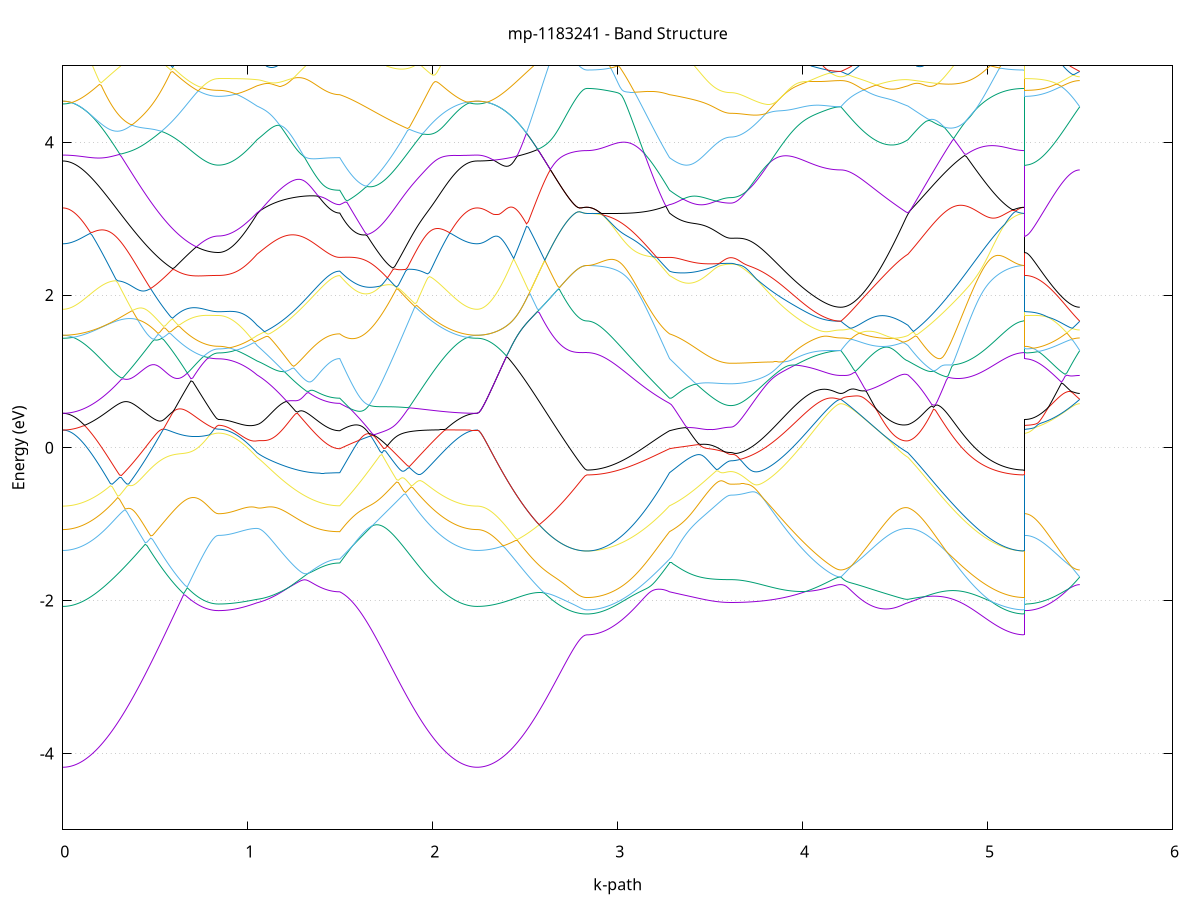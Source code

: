 set title 'mp-1183241 - Band Structure'
set xlabel 'k-path'
set ylabel 'Energy (eV)'
set grid y
set yrange [-5:5]
set terminal png size 800,600
set output 'mp-1183241_bands_gnuplot.png'
plot '-' using 1:2 with lines notitle, '-' using 1:2 with lines notitle, '-' using 1:2 with lines notitle, '-' using 1:2 with lines notitle, '-' using 1:2 with lines notitle, '-' using 1:2 with lines notitle, '-' using 1:2 with lines notitle, '-' using 1:2 with lines notitle, '-' using 1:2 with lines notitle, '-' using 1:2 with lines notitle, '-' using 1:2 with lines notitle, '-' using 1:2 with lines notitle, '-' using 1:2 with lines notitle, '-' using 1:2 with lines notitle, '-' using 1:2 with lines notitle, '-' using 1:2 with lines notitle, '-' using 1:2 with lines notitle, '-' using 1:2 with lines notitle, '-' using 1:2 with lines notitle, '-' using 1:2 with lines notitle, '-' using 1:2 with lines notitle, '-' using 1:2 with lines notitle, '-' using 1:2 with lines notitle, '-' using 1:2 with lines notitle, '-' using 1:2 with lines notitle, '-' using 1:2 with lines notitle, '-' using 1:2 with lines notitle, '-' using 1:2 with lines notitle, '-' using 1:2 with lines notitle, '-' using 1:2 with lines notitle, '-' using 1:2 with lines notitle, '-' using 1:2 with lines notitle, '-' using 1:2 with lines notitle, '-' using 1:2 with lines notitle, '-' using 1:2 with lines notitle, '-' using 1:2 with lines notitle, '-' using 1:2 with lines notitle, '-' using 1:2 with lines notitle, '-' using 1:2 with lines notitle, '-' using 1:2 with lines notitle, '-' using 1:2 with lines notitle, '-' using 1:2 with lines notitle, '-' using 1:2 with lines notitle, '-' using 1:2 with lines notitle, '-' using 1:2 with lines notitle, '-' using 1:2 with lines notitle, '-' using 1:2 with lines notitle, '-' using 1:2 with lines notitle
0.000000 -39.485390
0.009899 -39.485390
0.019797 -39.485390
0.029696 -39.485290
0.039595 -39.485290
0.049493 -39.485090
0.059392 -39.484990
0.069291 -39.484890
0.079189 -39.484690
0.089088 -39.484490
0.098987 -39.484190
0.108885 -39.483990
0.118784 -39.483690
0.128683 -39.483390
0.138581 -39.483090
0.148480 -39.482790
0.158379 -39.482390
0.168278 -39.481990
0.178176 -39.481590
0.188075 -39.481190
0.197974 -39.480690
0.207872 -39.480290
0.217771 -39.479790
0.227670 -39.479290
0.237568 -39.478690
0.247467 -39.478190
0.257366 -39.477590
0.267264 -39.477090
0.277163 -39.476490
0.287062 -39.475890
0.296960 -39.475190
0.306859 -39.474590
0.316758 -39.473990
0.326656 -39.473290
0.336555 -39.472590
0.346454 -39.471890
0.356352 -39.471190
0.366251 -39.470490
0.376150 -39.469790
0.386048 -39.468990
0.395947 -39.468290
0.405846 -39.467490
0.415744 -39.466790
0.425643 -39.465990
0.435542 -39.465190
0.445440 -39.464390
0.455339 -39.463690
0.465238 -39.462890
0.475136 -39.462090
0.485035 -39.461290
0.494934 -39.460490
0.504833 -39.459690
0.514731 -39.458890
0.524630 -39.457990
0.534529 -39.457190
0.544427 -39.456390
0.554326 -39.455590
0.564225 -39.454790
0.574123 -39.453990
0.584022 -39.453190
0.593921 -39.452390
0.603819 -39.451590
0.613718 -39.450790
0.623617 -39.450090
0.633515 -39.449290
0.643414 -39.448490
0.653313 -39.447790
0.663211 -39.446990
0.673110 -39.446290
0.683009 -39.445490
0.692907 -39.444790
0.702806 -39.444090
0.712705 -39.443490
0.722603 -39.442790
0.732502 -39.442190
0.742401 -39.441490
0.752299 -39.440990
0.762198 -39.440390
0.772097 -39.439890
0.781995 -39.439390
0.791894 -39.438990
0.801793 -39.438590
0.811692 -39.438290
0.821590 -39.438090
0.831489 -39.437990
0.841388 -39.437890
0.841388 -39.437890
0.851342 -39.437890
0.861296 -39.437890
0.871250 -39.437890
0.881204 -39.437890
0.891158 -39.437890
0.901112 -39.437890
0.911066 -39.437890
0.921020 -39.437890
0.930974 -39.437890
0.940928 -39.437890
0.950882 -39.437990
0.960836 -39.437990
0.970790 -39.437990
0.980744 -39.437990
0.990698 -39.437990
1.000652 -39.437990
1.010606 -39.437990
1.020560 -39.437990
1.030514 -39.437990
1.040468 -39.437990
1.050422 -39.437990
1.050422 -39.437990
1.060359 -39.437990
1.070295 -39.438090
1.080232 -39.438090
1.090168 -39.438190
1.100105 -39.438290
1.110041 -39.438490
1.119978 -39.438590
1.129914 -39.438690
1.139850 -39.438890
1.149787 -39.439090
1.159723 -39.439190
1.169660 -39.439390
1.179596 -39.439590
1.189533 -39.439790
1.199469 -39.439990
1.209406 -39.440190
1.219342 -39.440390
1.229279 -39.440490
1.239215 -39.440690
1.249152 -39.440890
1.259088 -39.441090
1.269025 -39.441290
1.278961 -39.441390
1.288897 -39.441590
1.298834 -39.441690
1.308770 -39.441890
1.318707 -39.441990
1.328643 -39.442190
1.338580 -39.442290
1.348516 -39.442390
1.358453 -39.442590
1.368389 -39.442690
1.378326 -39.442790
1.388262 -39.442890
1.398199 -39.442990
1.408135 -39.443090
1.418072 -39.443090
1.428008 -39.443190
1.437944 -39.443190
1.447881 -39.443290
1.457817 -39.443290
1.467754 -39.443390
1.477690 -39.443390
1.487627 -39.443390
1.497563 -39.443390
1.497563 -39.443390
1.507467 -39.443890
1.517370 -39.444290
1.527274 -39.444790
1.537177 -39.445390
1.547081 -39.445890
1.556984 -39.446490
1.566888 -39.447090
1.576791 -39.447690
1.586695 -39.448290
1.596598 -39.448990
1.606501 -39.449590
1.616405 -39.450290
1.626308 -39.450990
1.636212 -39.451690
1.646115 -39.452490
1.656019 -39.453190
1.665922 -39.453990
1.675826 -39.454690
1.685729 -39.455490
1.695633 -39.456290
1.705536 -39.457090
1.715440 -39.457790
1.725343 -39.458590
1.735247 -39.459390
1.745150 -39.460190
1.755054 -39.460990
1.764957 -39.461790
1.774861 -39.462590
1.784764 -39.463390
1.794668 -39.464190
1.804571 -39.464990
1.814474 -39.465790
1.824378 -39.466590
1.834281 -39.467290
1.844185 -39.468090
1.854088 -39.468890
1.863992 -39.469590
1.873895 -39.470290
1.883799 -39.471090
1.893702 -39.471790
1.903606 -39.472490
1.913509 -39.473190
1.923413 -39.473890
1.933316 -39.474490
1.943220 -39.475190
1.953123 -39.475790
1.963027 -39.476390
1.972930 -39.476990
1.982834 -39.477590
1.992737 -39.478190
2.002641 -39.478690
2.012544 -39.479190
2.022447 -39.479690
2.032351 -39.480190
2.042254 -39.480690
2.052158 -39.481190
2.062061 -39.481590
2.071965 -39.481990
2.081868 -39.482390
2.091772 -39.482690
2.101675 -39.483090
2.111579 -39.483390
2.121482 -39.483690
2.131386 -39.483990
2.141289 -39.484190
2.151193 -39.484490
2.161096 -39.484690
2.171000 -39.484790
2.180903 -39.484990
2.190807 -39.485090
2.200710 -39.485290
2.210614 -39.485290
2.220517 -39.485390
2.230420 -39.485390
2.240324 -39.485390
2.240324 -39.485390
2.250209 -39.485390
2.260094 -39.485390
2.269979 -39.485290
2.279863 -39.485190
2.289748 -39.485090
2.299633 -39.484990
2.309518 -39.484790
2.319403 -39.484590
2.329288 -39.484390
2.339173 -39.484190
2.349058 -39.483890
2.358942 -39.483590
2.368827 -39.483290
2.378712 -39.482990
2.388597 -39.482590
2.398482 -39.482190
2.408367 -39.481790
2.418252 -39.481390
2.428137 -39.480890
2.438021 -39.480490
2.447906 -39.479990
2.457791 -39.479390
2.467676 -39.478890
2.477561 -39.478390
2.487446 -39.477790
2.497331 -39.477190
2.507215 -39.476590
2.517100 -39.475890
2.526985 -39.475290
2.536870 -39.474590
2.546755 -39.473890
2.556640 -39.473190
2.566525 -39.472490
2.576410 -39.471790
2.586294 -39.470990
2.596179 -39.470290
2.606064 -39.469490
2.615949 -39.468790
2.625834 -39.467990
2.635719 -39.467190
2.645604 -39.466390
2.655489 -39.465590
2.665373 -39.464790
2.675258 -39.463990
2.685143 -39.463190
2.695028 -39.462390
2.704913 -39.461590
2.714798 -39.460790
2.724683 -39.459990
2.734568 -39.459190
2.744452 -39.458490
2.754337 -39.457790
2.764222 -39.457090
2.774107 -39.456490
2.783992 -39.455990
2.793877 -39.455490
2.803762 -39.455090
2.813646 -39.454790
2.823531 -39.454590
2.833416 -39.454590
2.833416 -39.454590
2.843353 -39.454590
2.853289 -39.454490
2.863226 -39.454490
2.873162 -39.454390
2.883099 -39.454290
2.893035 -39.454190
2.902971 -39.454090
2.912908 -39.453990
2.922844 -39.453790
2.932781 -39.453590
2.942717 -39.453390
2.952654 -39.453190
2.962590 -39.452990
2.972527 -39.452690
2.982463 -39.452490
2.992400 -39.452190
3.002336 -39.451890
3.012273 -39.451590
3.022209 -39.451190
3.032146 -39.450890
3.042082 -39.450490
3.052018 -39.450090
3.061955 -39.449690
3.071891 -39.449290
3.081828 -39.448890
3.091764 -39.448490
3.101701 -39.447990
3.111637 -39.447490
3.121574 -39.446990
3.131510 -39.446490
3.141447 -39.445990
3.151383 -39.445490
3.161320 -39.444990
3.171256 -39.444390
3.181193 -39.443790
3.191129 -39.443290
3.201065 -39.442690
3.211002 -39.442090
3.220938 -39.441490
3.230875 -39.441490
3.240811 -39.441790
3.250748 -39.442190
3.260684 -39.442590
3.270621 -39.442990
3.280557 -39.443390
3.280557 -39.443390
3.290303 -39.443590
3.300048 -39.443890
3.309793 -39.444290
3.319539 -39.444690
3.329284 -39.445090
3.339029 -39.445490
3.348775 -39.445890
3.358520 -39.446390
3.368265 -39.446790
3.378011 -39.447190
3.387756 -39.447490
3.397501 -39.447890
3.407247 -39.448290
3.416992 -39.448690
3.426737 -39.448990
3.436483 -39.449290
3.446228 -39.449590
3.455973 -39.449890
3.465719 -39.450190
3.475464 -39.450490
3.485209 -39.450690
3.494955 -39.450990
3.504700 -39.451190
3.514445 -39.451390
3.524191 -39.451590
3.533936 -39.451690
3.543682 -39.451890
3.553427 -39.451990
3.563172 -39.452090
3.572918 -39.452190
3.582663 -39.452190
3.592408 -39.452290
3.602154 -39.452290
3.611899 -39.452290
3.611899 -39.452290
3.621815 -39.452290
3.631731 -39.452290
3.641647 -39.452290
3.651562 -39.452190
3.661478 -39.452190
3.671394 -39.452090
3.681310 -39.451990
3.691226 -39.451890
3.701142 -39.451790
3.711057 -39.451690
3.720973 -39.451590
3.730889 -39.451390
3.740805 -39.451290
3.750721 -39.451090
3.760637 -39.450890
3.770553 -39.450690
3.780468 -39.450490
3.790384 -39.450290
3.800300 -39.450090
3.810216 -39.449890
3.820132 -39.449590
3.830048 -39.449390
3.839963 -39.449090
3.849879 -39.448790
3.859795 -39.448490
3.869711 -39.448290
3.879627 -39.447990
3.889543 -39.447690
3.899459 -39.447290
3.909374 -39.446990
3.919290 -39.446690
3.929206 -39.446290
3.939122 -39.445990
3.949038 -39.445590
3.958954 -39.445290
3.968869 -39.444890
3.978785 -39.444590
3.988701 -39.444190
3.998617 -39.443790
4.008533 -39.443390
4.018449 -39.443090
4.028365 -39.442690
4.038280 -39.442290
4.048196 -39.441890
4.058112 -39.441590
4.068028 -39.441190
4.077944 -39.440790
4.087860 -39.440490
4.097775 -39.440190
4.107691 -39.439790
4.117607 -39.439490
4.127523 -39.439190
4.137439 -39.438890
4.147355 -39.438690
4.157271 -39.438490
4.167186 -39.438290
4.177102 -39.438090
4.187018 -39.437990
4.196934 -39.437990
4.206850 -39.437890
4.206850 -39.437890
4.216656 -39.437890
4.226461 -39.437990
4.236267 -39.437990
4.246073 -39.437990
4.255879 -39.438090
4.265685 -39.438090
4.275491 -39.438190
4.285296 -39.438190
4.295102 -39.438290
4.304908 -39.438390
4.314714 -39.438390
4.324520 -39.438490
4.334326 -39.438490
4.344131 -39.438590
4.353937 -39.438590
4.363743 -39.438590
4.373549 -39.438690
4.383355 -39.438690
4.393161 -39.438690
4.402966 -39.438690
4.412772 -39.438690
4.422578 -39.438690
4.432384 -39.438690
4.442190 -39.438590
4.451995 -39.438590
4.461801 -39.438590
4.471607 -39.438490
4.481413 -39.438490
4.491219 -39.438390
4.501025 -39.438290
4.510830 -39.438290
4.520636 -39.438190
4.530442 -39.438090
4.540248 -39.438090
4.550054 -39.437990
4.559860 -39.437990
4.569665 -39.437990
4.569665 -39.437990
4.579546 -39.437990
4.589426 -39.437990
4.599307 -39.437990
4.609187 -39.437990
4.619068 -39.437990
4.628948 -39.438090
4.638829 -39.438090
4.648709 -39.438090
4.658590 -39.438090
4.668471 -39.438090
4.678351 -39.438090
4.688232 -39.438090
4.698112 -39.438090
4.707993 -39.438090
4.717873 -39.438190
4.727754 -39.438190
4.737634 -39.438590
4.747515 -39.439090
4.757395 -39.439590
4.767276 -39.440090
4.777156 -39.440590
4.787037 -39.441090
4.796917 -39.441690
4.806798 -39.442190
4.816678 -39.442690
4.826559 -39.443190
4.836439 -39.443690
4.846320 -39.444190
4.856200 -39.444690
4.866081 -39.445090
4.875961 -39.445590
4.885842 -39.446090
4.895722 -39.446490
4.905603 -39.446990
4.915483 -39.447490
4.925364 -39.447890
4.935244 -39.448290
4.945125 -39.448690
4.955005 -39.449090
4.964886 -39.449490
4.974766 -39.449890
4.984647 -39.450290
4.994527 -39.450690
5.004408 -39.450990
5.014288 -39.451290
5.024169 -39.451690
5.034049 -39.451990
5.043930 -39.452290
5.053810 -39.452490
5.063691 -39.452790
5.073572 -39.452990
5.083452 -39.453190
5.093333 -39.453490
5.103213 -39.453590
5.113094 -39.453790
5.122974 -39.453990
5.132855 -39.454090
5.142735 -39.454190
5.152616 -39.454290
5.162496 -39.454390
5.172377 -39.454490
5.182257 -39.454490
5.192138 -39.454590
5.202018 -39.454590
5.202018 -39.437890
5.211903 -39.437890
5.221788 -39.437890
5.231673 -39.437890
5.241558 -39.437890
5.251443 -39.437890
5.261327 -39.437890
5.271212 -39.437890
5.281097 -39.437890
5.290982 -39.437890
5.300867 -39.437890
5.310752 -39.437890
5.320637 -39.437890
5.330521 -39.437890
5.340406 -39.437890
5.350291 -39.437890
5.360176 -39.437890
5.370061 -39.437890
5.379946 -39.437890
5.389831 -39.437890
5.399716 -39.437890
5.409600 -39.437890
5.419485 -39.437890
5.429370 -39.437890
5.439255 -39.437890
5.449140 -39.437890
5.459025 -39.437890
5.468910 -39.437890
5.478795 -39.437890
5.488679 -39.437890
5.498564 -39.437890
e
0.000000 -39.407990
0.009899 -39.407990
0.019797 -39.407990
0.029696 -39.408090
0.039595 -39.408090
0.049493 -39.408090
0.059392 -39.408090
0.069291 -39.408090
0.079189 -39.408190
0.089088 -39.408190
0.098987 -39.408290
0.108885 -39.408290
0.118784 -39.408390
0.128683 -39.408490
0.138581 -39.408490
0.148480 -39.408590
0.158379 -39.408690
0.168278 -39.408790
0.178176 -39.408790
0.188075 -39.408990
0.197974 -39.409090
0.207872 -39.409190
0.217771 -39.409290
0.227670 -39.409390
0.237568 -39.409490
0.247467 -39.409690
0.257366 -39.409790
0.267264 -39.409890
0.277163 -39.410090
0.287062 -39.410190
0.296960 -39.410390
0.306859 -39.410590
0.316758 -39.410690
0.326656 -39.410890
0.336555 -39.411090
0.346454 -39.411290
0.356352 -39.411490
0.366251 -39.411690
0.376150 -39.411890
0.386048 -39.412090
0.395947 -39.412490
0.405846 -39.412990
0.415744 -39.413490
0.425643 -39.413990
0.435542 -39.414490
0.445440 -39.414990
0.455339 -39.415490
0.465238 -39.415990
0.475136 -39.416490
0.485035 -39.416890
0.494934 -39.417390
0.504833 -39.417890
0.514731 -39.418390
0.524630 -39.418790
0.534529 -39.419290
0.544427 -39.419690
0.554326 -39.420190
0.564225 -39.420590
0.574123 -39.420990
0.584022 -39.421390
0.593921 -39.421790
0.603819 -39.422190
0.613718 -39.422590
0.623617 -39.422890
0.633515 -39.423290
0.643414 -39.423590
0.653313 -39.423890
0.663211 -39.424290
0.673110 -39.424490
0.683009 -39.424790
0.692907 -39.425090
0.702806 -39.425390
0.712705 -39.425590
0.722603 -39.425790
0.732502 -39.425990
0.742401 -39.426190
0.752299 -39.426390
0.762198 -39.426490
0.772097 -39.426590
0.781995 -39.426790
0.791894 -39.426890
0.801793 -39.426890
0.811692 -39.426990
0.821590 -39.427190
0.831489 -39.427290
0.841388 -39.427290
0.841388 -39.427290
0.851342 -39.427290
0.861296 -39.427290
0.871250 -39.427290
0.881204 -39.427190
0.891158 -39.427290
0.901112 -39.427390
0.911066 -39.427590
0.921020 -39.427690
0.930974 -39.427890
0.940928 -39.427990
0.950882 -39.428190
0.960836 -39.428390
0.970790 -39.428690
0.980744 -39.428890
0.990698 -39.429190
1.000652 -39.429490
1.010606 -39.429790
1.020560 -39.429990
1.030514 -39.430390
1.040468 -39.430690
1.050422 -39.431090
1.050422 -39.431090
1.060359 -39.431290
1.070295 -39.431590
1.080232 -39.431790
1.090168 -39.432090
1.100105 -39.432290
1.110041 -39.432590
1.119978 -39.432790
1.129914 -39.432990
1.139850 -39.433290
1.149787 -39.433490
1.159723 -39.433690
1.169660 -39.433890
1.179596 -39.434090
1.189533 -39.434290
1.199469 -39.434490
1.209406 -39.434690
1.219342 -39.434890
1.229279 -39.435090
1.239215 -39.435290
1.249152 -39.435390
1.259088 -39.435590
1.269025 -39.435790
1.278961 -39.435890
1.288897 -39.436090
1.298834 -39.436190
1.308770 -39.436390
1.318707 -39.436490
1.328643 -39.436590
1.338580 -39.436690
1.348516 -39.436890
1.358453 -39.436990
1.368389 -39.436990
1.378326 -39.437090
1.388262 -39.437190
1.398199 -39.437290
1.408135 -39.437390
1.418072 -39.437390
1.428008 -39.437490
1.437944 -39.437490
1.447881 -39.437590
1.457817 -39.437590
1.467754 -39.437590
1.477690 -39.437690
1.487627 -39.437690
1.497563 -39.437690
1.497563 -39.437690
1.507467 -39.436990
1.517370 -39.436290
1.527274 -39.435690
1.537177 -39.434990
1.547081 -39.434290
1.556984 -39.433590
1.566888 -39.432890
1.576791 -39.432190
1.586695 -39.431490
1.596598 -39.430790
1.606501 -39.430090
1.616405 -39.429390
1.626308 -39.428690
1.636212 -39.427990
1.646115 -39.427290
1.656019 -39.426590
1.665922 -39.425890
1.675826 -39.425190
1.685729 -39.424490
1.695633 -39.423790
1.705536 -39.423090
1.715440 -39.422390
1.725343 -39.421690
1.735247 -39.420990
1.745150 -39.420290
1.755054 -39.419590
1.764957 -39.418890
1.774861 -39.418290
1.784764 -39.417590
1.794668 -39.416890
1.804571 -39.416290
1.814474 -39.415690
1.824378 -39.414990
1.834281 -39.414390
1.844185 -39.413790
1.854088 -39.413190
1.863992 -39.412590
1.873895 -39.411990
1.883799 -39.411390
1.893702 -39.410890
1.903606 -39.410590
1.913509 -39.410490
1.923413 -39.410290
1.933316 -39.410190
1.943220 -39.410090
1.953123 -39.409990
1.963027 -39.409890
1.972930 -39.409690
1.982834 -39.409590
1.992737 -39.409490
2.002641 -39.409390
2.012544 -39.409290
2.022447 -39.409190
2.032351 -39.409090
2.042254 -39.408990
2.052158 -39.408890
2.062061 -39.408790
2.071965 -39.408690
2.081868 -39.408690
2.091772 -39.408590
2.101675 -39.408490
2.111579 -39.408390
2.121482 -39.408390
2.131386 -39.408290
2.141289 -39.408290
2.151193 -39.408190
2.161096 -39.408190
2.171000 -39.408090
2.180903 -39.408090
2.190807 -39.408090
2.200710 -39.408090
2.210614 -39.408090
2.220517 -39.407990
2.230420 -39.407990
2.240324 -39.407990
2.240324 -39.407990
2.250209 -39.407990
2.260094 -39.408090
2.269979 -39.408090
2.279863 -39.408190
2.289748 -39.408290
2.299633 -39.408490
2.309518 -39.408590
2.319403 -39.408790
2.329288 -39.408990
2.339173 -39.409290
2.349058 -39.409490
2.358942 -39.409790
2.368827 -39.410090
2.378712 -39.410490
2.388597 -39.410790
2.398482 -39.411190
2.408367 -39.411590
2.418252 -39.411990
2.428137 -39.412490
2.438021 -39.412890
2.447906 -39.413390
2.457791 -39.413890
2.467676 -39.414490
2.477561 -39.414990
2.487446 -39.415590
2.497331 -39.416190
2.507215 -39.416790
2.517100 -39.417390
2.526985 -39.418090
2.536870 -39.418690
2.546755 -39.419390
2.556640 -39.420090
2.566525 -39.420790
2.576410 -39.421490
2.586294 -39.422290
2.596179 -39.422990
2.606064 -39.423790
2.615949 -39.424490
2.625834 -39.425290
2.635719 -39.426090
2.645604 -39.426890
2.655489 -39.427690
2.665373 -39.428490
2.675258 -39.429290
2.685143 -39.430090
2.695028 -39.430890
2.704913 -39.431690
2.714798 -39.432490
2.724683 -39.433190
2.734568 -39.433990
2.744452 -39.434690
2.754337 -39.435390
2.764222 -39.436090
2.774107 -39.436690
2.783992 -39.437190
2.793877 -39.437690
2.803762 -39.438090
2.813646 -39.438390
2.823531 -39.438590
2.833416 -39.438590
2.833416 -39.438590
2.843353 -39.438590
2.853289 -39.438590
2.863226 -39.438590
2.873162 -39.438590
2.883099 -39.438590
2.893035 -39.438590
2.902971 -39.438590
2.912908 -39.438590
2.922844 -39.438590
2.932781 -39.438590
2.942717 -39.438590
2.952654 -39.438590
2.962590 -39.438590
2.972527 -39.438590
2.982463 -39.438590
2.992400 -39.438590
3.002336 -39.438590
3.012273 -39.438690
3.022209 -39.438690
3.032146 -39.438590
3.042082 -39.438690
3.052018 -39.438790
3.061955 -39.438790
3.071891 -39.438890
3.081828 -39.438890
3.091764 -39.438990
3.101701 -39.439090
3.111637 -39.439090
3.121574 -39.439290
3.131510 -39.439390
3.141447 -39.439490
3.151383 -39.439690
3.161320 -39.439790
3.171256 -39.439990
3.181193 -39.440190
3.191129 -39.440390
3.201065 -39.440690
3.211002 -39.440890
3.220938 -39.441190
3.230875 -39.440890
3.240811 -39.440190
3.250748 -39.439590
3.260684 -39.438990
3.270621 -39.438290
3.280557 -39.437690
3.280557 -39.437690
3.290303 -39.437290
3.300048 -39.436890
3.309793 -39.436490
3.319539 -39.435990
3.329284 -39.435490
3.339029 -39.434990
3.348775 -39.434590
3.358520 -39.434090
3.368265 -39.433590
3.378011 -39.433190
3.387756 -39.432690
3.397501 -39.432290
3.407247 -39.431890
3.416992 -39.431490
3.426737 -39.431090
3.436483 -39.430690
3.446228 -39.430390
3.455973 -39.430090
3.465719 -39.429790
3.475464 -39.429490
3.485209 -39.429190
3.494955 -39.428990
3.504700 -39.428690
3.514445 -39.428490
3.524191 -39.428290
3.533936 -39.428190
3.543682 -39.427990
3.553427 -39.427890
3.563172 -39.427790
3.572918 -39.427690
3.582663 -39.427690
3.592408 -39.427590
3.602154 -39.427590
3.611899 -39.427590
3.611899 -39.427590
3.621815 -39.427590
3.631731 -39.427590
3.641647 -39.427590
3.651562 -39.427590
3.661478 -39.427590
3.671394 -39.427590
3.681310 -39.427590
3.691226 -39.427590
3.701142 -39.427490
3.711057 -39.427490
3.720973 -39.427490
3.730889 -39.427490
3.740805 -39.427490
3.750721 -39.427490
3.760637 -39.427490
3.770553 -39.427490
3.780468 -39.427490
3.790384 -39.427490
3.800300 -39.427490
3.810216 -39.427490
3.820132 -39.427490
3.830048 -39.427490
3.839963 -39.427390
3.849879 -39.427390
3.859795 -39.427390
3.869711 -39.427390
3.879627 -39.427390
3.889543 -39.427390
3.899459 -39.427390
3.909374 -39.427390
3.919290 -39.427390
3.929206 -39.427390
3.939122 -39.427390
3.949038 -39.427390
3.958954 -39.427290
3.968869 -39.427290
3.978785 -39.427290
3.988701 -39.427290
3.998617 -39.427290
4.008533 -39.427290
4.018449 -39.427290
4.028365 -39.427290
4.038280 -39.427290
4.048196 -39.427290
4.058112 -39.427290
4.068028 -39.427290
4.077944 -39.427290
4.087860 -39.427290
4.097775 -39.427190
4.107691 -39.427190
4.117607 -39.427190
4.127523 -39.427190
4.137439 -39.427190
4.147355 -39.427190
4.157271 -39.427190
4.167186 -39.427190
4.177102 -39.427190
4.187018 -39.427190
4.196934 -39.427190
4.206850 -39.427190
4.206850 -39.427190
4.216656 -39.427190
4.226461 -39.427190
4.236267 -39.427190
4.246073 -39.427190
4.255879 -39.427190
4.265685 -39.427090
4.275491 -39.427090
4.285296 -39.427090
4.295102 -39.427090
4.304908 -39.427090
4.314714 -39.427090
4.324520 -39.427090
4.334326 -39.427090
4.344131 -39.427090
4.353937 -39.427190
4.363743 -39.427190
4.373549 -39.427290
4.383355 -39.427390
4.393161 -39.427490
4.402966 -39.427590
4.412772 -39.427690
4.422578 -39.427790
4.432384 -39.427990
4.442190 -39.428190
4.451995 -39.428390
4.461801 -39.428490
4.471607 -39.428690
4.481413 -39.428990
4.491219 -39.429190
4.501025 -39.429390
4.510830 -39.429690
4.520636 -39.429890
4.530442 -39.430190
4.540248 -39.430390
4.550054 -39.430590
4.559860 -39.430890
4.569665 -39.431090
4.569665 -39.431090
4.579546 -39.431490
4.589426 -39.431790
4.599307 -39.432190
4.609187 -39.432590
4.619068 -39.432990
4.628948 -39.433490
4.638829 -39.433890
4.648709 -39.434290
4.658590 -39.434790
4.668471 -39.435190
4.678351 -39.435690
4.688232 -39.436190
4.698112 -39.436690
4.707993 -39.437090
4.717873 -39.437590
4.727754 -39.438090
4.737634 -39.438190
4.747515 -39.438190
4.757395 -39.438190
4.767276 -39.438190
4.777156 -39.438190
4.787037 -39.438190
4.796917 -39.438190
4.806798 -39.438290
4.816678 -39.438290
4.826559 -39.438290
4.836439 -39.438290
4.846320 -39.438290
4.856200 -39.438290
4.866081 -39.438290
4.875961 -39.438390
4.885842 -39.438390
4.895722 -39.438390
4.905603 -39.438390
4.915483 -39.438390
4.925364 -39.438390
4.935244 -39.438390
4.945125 -39.438390
4.955005 -39.438490
4.964886 -39.438490
4.974766 -39.438490
4.984647 -39.438490
4.994527 -39.438490
5.004408 -39.438490
5.014288 -39.438490
5.024169 -39.438490
5.034049 -39.438490
5.043930 -39.438590
5.053810 -39.438590
5.063691 -39.438590
5.073572 -39.438590
5.083452 -39.438590
5.093333 -39.438590
5.103213 -39.438590
5.113094 -39.438590
5.122974 -39.438590
5.132855 -39.438590
5.142735 -39.438590
5.152616 -39.438590
5.162496 -39.438590
5.172377 -39.438590
5.182257 -39.438590
5.192138 -39.438590
5.202018 -39.438590
5.202018 -39.427290
5.211903 -39.427290
5.221788 -39.427290
5.231673 -39.427290
5.241558 -39.427290
5.251443 -39.427290
5.261327 -39.427290
5.271212 -39.427290
5.281097 -39.427290
5.290982 -39.427290
5.300867 -39.427290
5.310752 -39.427290
5.320637 -39.427290
5.330521 -39.427290
5.340406 -39.427290
5.350291 -39.427290
5.360176 -39.427290
5.370061 -39.427290
5.379946 -39.427290
5.389831 -39.427290
5.399716 -39.427290
5.409600 -39.427290
5.419485 -39.427290
5.429370 -39.427290
5.439255 -39.427290
5.449140 -39.427290
5.459025 -39.427190
5.468910 -39.427190
5.478795 -39.427190
5.488679 -39.427190
5.498564 -39.427190
e
0.000000 -39.400290
0.009899 -39.400390
0.019797 -39.400390
0.029696 -39.400490
0.039595 -39.400490
0.049493 -39.400590
0.059392 -39.400690
0.069291 -39.400790
0.079189 -39.400990
0.089088 -39.401090
0.098987 -39.401290
0.108885 -39.401490
0.118784 -39.401690
0.128683 -39.401890
0.138581 -39.402090
0.148480 -39.402390
0.158379 -39.402690
0.168278 -39.402890
0.178176 -39.403190
0.188075 -39.403490
0.197974 -39.403890
0.207872 -39.404190
0.217771 -39.404590
0.227670 -39.404890
0.237568 -39.405290
0.247467 -39.405690
0.257366 -39.406090
0.267264 -39.406490
0.277163 -39.406890
0.287062 -39.407390
0.296960 -39.407790
0.306859 -39.408190
0.316758 -39.408690
0.326656 -39.409190
0.336555 -39.409590
0.346454 -39.410090
0.356352 -39.410590
0.366251 -39.411090
0.376150 -39.411590
0.386048 -39.411990
0.395947 -39.412390
0.405846 -39.412590
0.415744 -39.412790
0.425643 -39.413090
0.435542 -39.413390
0.445440 -39.413590
0.455339 -39.413890
0.465238 -39.414090
0.475136 -39.414390
0.485035 -39.414690
0.494934 -39.414990
0.504833 -39.415390
0.514731 -39.415690
0.524630 -39.415990
0.534529 -39.416290
0.544427 -39.416690
0.554326 -39.416990
0.564225 -39.417390
0.574123 -39.417690
0.584022 -39.418090
0.593921 -39.418490
0.603819 -39.418790
0.613718 -39.419190
0.623617 -39.419590
0.633515 -39.419990
0.643414 -39.420390
0.653313 -39.420890
0.663211 -39.421290
0.673110 -39.421690
0.683009 -39.422090
0.692907 -39.422590
0.702806 -39.422990
0.712705 -39.423390
0.722603 -39.423790
0.732502 -39.424290
0.742401 -39.424690
0.752299 -39.425090
0.762198 -39.425490
0.772097 -39.425790
0.781995 -39.426190
0.791894 -39.426490
0.801793 -39.426790
0.811692 -39.426990
0.821590 -39.427090
0.831489 -39.427090
0.841388 -39.427090
0.841388 -39.427090
0.851342 -39.427090
0.861296 -39.427090
0.871250 -39.427190
0.881204 -39.427190
0.891158 -39.427090
0.901112 -39.426990
0.911066 -39.426890
0.921020 -39.426790
0.930974 -39.426590
0.940928 -39.426390
0.950882 -39.426190
0.960836 -39.425990
0.970790 -39.425790
0.980744 -39.425590
0.990698 -39.425290
1.000652 -39.425090
1.010606 -39.424790
1.020560 -39.424490
1.030514 -39.424190
1.040468 -39.423790
1.050422 -39.423490
1.050422 -39.423490
1.060359 -39.423190
1.070295 -39.422890
1.080232 -39.422590
1.090168 -39.422290
1.100105 -39.421990
1.110041 -39.421590
1.119978 -39.421290
1.129914 -39.420890
1.139850 -39.420590
1.149787 -39.420190
1.159723 -39.419790
1.169660 -39.419390
1.179596 -39.418990
1.189533 -39.418690
1.199469 -39.418290
1.209406 -39.417990
1.219342 -39.417590
1.229279 -39.417190
1.239215 -39.416890
1.249152 -39.416590
1.259088 -39.416190
1.269025 -39.415890
1.278961 -39.415590
1.288897 -39.415290
1.298834 -39.414990
1.308770 -39.414790
1.318707 -39.414490
1.328643 -39.414290
1.338580 -39.413990
1.348516 -39.413790
1.358453 -39.413590
1.368389 -39.413390
1.378326 -39.413190
1.388262 -39.412990
1.398199 -39.412890
1.408135 -39.412690
1.418072 -39.412590
1.428008 -39.412490
1.437944 -39.412390
1.447881 -39.412290
1.457817 -39.412190
1.467754 -39.412190
1.477690 -39.412090
1.487627 -39.412090
1.497563 -39.412090
1.497563 -39.412090
1.507467 -39.412290
1.517370 -39.412490
1.527274 -39.412690
1.537177 -39.412790
1.547081 -39.412890
1.556984 -39.413090
1.566888 -39.413090
1.576791 -39.413190
1.586695 -39.413290
1.596598 -39.413290
1.606501 -39.413390
1.616405 -39.413390
1.626308 -39.413390
1.636212 -39.413390
1.646115 -39.413290
1.656019 -39.413290
1.665922 -39.413290
1.675826 -39.413190
1.685729 -39.413190
1.695633 -39.413090
1.705536 -39.412990
1.715440 -39.412890
1.725343 -39.412790
1.735247 -39.412790
1.745150 -39.412590
1.755054 -39.412490
1.764957 -39.412390
1.774861 -39.412290
1.784764 -39.412190
1.794668 -39.411990
1.804571 -39.411890
1.814474 -39.411790
1.824378 -39.411690
1.834281 -39.411490
1.844185 -39.411390
1.854088 -39.411290
1.863992 -39.411090
1.873895 -39.410990
1.883799 -39.410890
1.893702 -39.410690
1.903606 -39.410290
1.913509 -39.409790
1.923413 -39.409190
1.933316 -39.408690
1.943220 -39.408190
1.953123 -39.407690
1.963027 -39.407290
1.972930 -39.406790
1.982834 -39.406290
1.992737 -39.405890
2.002641 -39.405490
2.012544 -39.405090
2.022447 -39.404690
2.032351 -39.404290
2.042254 -39.403990
2.052158 -39.403590
2.062061 -39.403290
2.071965 -39.402990
2.081868 -39.402690
2.091772 -39.402390
2.101675 -39.402190
2.111579 -39.401890
2.121482 -39.401690
2.131386 -39.401490
2.141289 -39.401290
2.151193 -39.401090
2.161096 -39.400990
2.171000 -39.400790
2.180903 -39.400690
2.190807 -39.400590
2.200710 -39.400490
2.210614 -39.400490
2.220517 -39.400390
2.230420 -39.400390
2.240324 -39.400390
2.240324 -39.400390
2.250209 -39.400390
2.260094 -39.400390
2.269979 -39.400390
2.279863 -39.400390
2.289748 -39.400390
2.299633 -39.400390
2.309518 -39.400390
2.319403 -39.400390
2.329288 -39.400390
2.339173 -39.400390
2.349058 -39.400390
2.358942 -39.400390
2.368827 -39.400390
2.378712 -39.400390
2.388597 -39.400390
2.398482 -39.400390
2.408367 -39.400390
2.418252 -39.400390
2.428137 -39.400390
2.438021 -39.400390
2.447906 -39.400390
2.457791 -39.400390
2.467676 -39.400390
2.477561 -39.400390
2.487446 -39.400390
2.497331 -39.400390
2.507215 -39.400390
2.517100 -39.400490
2.526985 -39.400490
2.536870 -39.400490
2.546755 -39.400390
2.556640 -39.400490
2.566525 -39.400490
2.576410 -39.400490
2.586294 -39.400490
2.596179 -39.400490
2.606064 -39.400490
2.615949 -39.400490
2.625834 -39.400490
2.635719 -39.400490
2.645604 -39.400490
2.655489 -39.400490
2.665373 -39.400490
2.675258 -39.400490
2.685143 -39.400490
2.695028 -39.400490
2.704913 -39.400490
2.714798 -39.400490
2.724683 -39.400490
2.734568 -39.400490
2.744452 -39.400490
2.754337 -39.400490
2.764222 -39.400490
2.774107 -39.400490
2.783992 -39.400490
2.793877 -39.400490
2.803762 -39.400490
2.813646 -39.400490
2.823531 -39.400590
2.833416 -39.400590
2.833416 -39.400590
2.843353 -39.400590
2.853289 -39.400590
2.863226 -39.400590
2.873162 -39.400690
2.883099 -39.400790
2.893035 -39.400890
2.902971 -39.400990
2.912908 -39.401090
2.922844 -39.401290
2.932781 -39.401490
2.942717 -39.401590
2.952654 -39.401890
2.962590 -39.402090
2.972527 -39.402290
2.982463 -39.402590
2.992400 -39.402790
3.002336 -39.403090
3.012273 -39.403390
3.022209 -39.403690
3.032146 -39.403890
3.042082 -39.404290
3.052018 -39.404590
3.061955 -39.404990
3.071891 -39.405290
3.081828 -39.405690
3.091764 -39.405990
3.101701 -39.406390
3.111637 -39.406690
3.121574 -39.407090
3.131510 -39.407490
3.141447 -39.407890
3.151383 -39.408190
3.161320 -39.408590
3.171256 -39.408890
3.181193 -39.409290
3.191129 -39.409590
3.201065 -39.409990
3.211002 -39.410290
3.220938 -39.410590
3.230875 -39.410890
3.240811 -39.411190
3.250748 -39.411390
3.260684 -39.411690
3.270621 -39.411890
3.280557 -39.412090
3.280557 -39.412090
3.290303 -39.412190
3.300048 -39.412290
3.309793 -39.412390
3.319539 -39.412490
3.329284 -39.412490
3.339029 -39.412590
3.348775 -39.412690
3.358520 -39.412690
3.368265 -39.412790
3.378011 -39.412790
3.387756 -39.412890
3.397501 -39.412890
3.407247 -39.412990
3.416992 -39.412990
3.426737 -39.412990
3.436483 -39.413090
3.446228 -39.413090
3.455973 -39.413090
3.465719 -39.413090
3.475464 -39.413090
3.485209 -39.413190
3.494955 -39.413190
3.504700 -39.413190
3.514445 -39.413190
3.524191 -39.413190
3.533936 -39.413190
3.543682 -39.413190
3.553427 -39.413190
3.563172 -39.413190
3.572918 -39.413190
3.582663 -39.413190
3.592408 -39.413190
3.602154 -39.413190
3.611899 -39.413190
3.611899 -39.413190
3.621815 -39.413190
3.631731 -39.413190
3.641647 -39.413290
3.651562 -39.413290
3.661478 -39.413390
3.671394 -39.413390
3.681310 -39.413490
3.691226 -39.413590
3.701142 -39.413690
3.711057 -39.413790
3.720973 -39.413890
3.730889 -39.414090
3.740805 -39.414190
3.750721 -39.414390
3.760637 -39.414590
3.770553 -39.414690
3.780468 -39.414890
3.790384 -39.415090
3.800300 -39.415290
3.810216 -39.415590
3.820132 -39.415790
3.830048 -39.416090
3.839963 -39.416290
3.849879 -39.416590
3.859795 -39.416790
3.869711 -39.417090
3.879627 -39.417390
3.889543 -39.417690
3.899459 -39.417990
3.909374 -39.418290
3.919290 -39.418690
3.929206 -39.418990
3.939122 -39.419290
3.949038 -39.419690
3.958954 -39.419990
3.968869 -39.420390
3.978785 -39.420690
3.988701 -39.421090
3.998617 -39.421390
4.008533 -39.421790
4.018449 -39.422190
4.028365 -39.422490
4.038280 -39.422890
4.048196 -39.423190
4.058112 -39.423590
4.068028 -39.423990
4.077944 -39.424290
4.087860 -39.424690
4.097775 -39.424990
4.107691 -39.425290
4.117607 -39.425690
4.127523 -39.425990
4.137439 -39.426190
4.147355 -39.426490
4.157271 -39.426690
4.167186 -39.426890
4.177102 -39.426990
4.187018 -39.427090
4.196934 -39.427190
4.206850 -39.427190
4.206850 -39.427190
4.216656 -39.427190
4.226461 -39.427190
4.236267 -39.427190
4.246073 -39.427190
4.255879 -39.427090
4.265685 -39.427090
4.275491 -39.427090
4.285296 -39.427090
4.295102 -39.426990
4.304908 -39.426990
4.314714 -39.426890
4.324520 -39.426790
4.334326 -39.426790
4.344131 -39.426690
4.353937 -39.426590
4.363743 -39.426490
4.373549 -39.426490
4.383355 -39.426390
4.393161 -39.426290
4.402966 -39.426090
4.412772 -39.425990
4.422578 -39.425890
4.432384 -39.425790
4.442190 -39.425590
4.451995 -39.425490
4.461801 -39.425390
4.471607 -39.425190
4.481413 -39.425090
4.491219 -39.424890
4.501025 -39.424790
4.510830 -39.424590
4.520636 -39.424390
4.530442 -39.424190
4.540248 -39.424090
4.550054 -39.423890
4.559860 -39.423690
4.569665 -39.423490
4.569665 -39.423490
4.579546 -39.423090
4.589426 -39.422790
4.599307 -39.422390
4.609187 -39.421990
4.619068 -39.421590
4.628948 -39.421190
4.638829 -39.420790
4.648709 -39.420290
4.658590 -39.419890
4.668471 -39.419490
4.678351 -39.418990
4.688232 -39.418490
4.698112 -39.418090
4.707993 -39.417590
4.717873 -39.417090
4.727754 -39.416590
4.737634 -39.416190
4.747515 -39.415690
4.757395 -39.415190
4.767276 -39.414690
4.777156 -39.414190
4.787037 -39.413690
4.796917 -39.413190
4.806798 -39.412690
4.816678 -39.412190
4.826559 -39.411690
4.836439 -39.411190
4.846320 -39.410790
4.856200 -39.410290
4.866081 -39.409790
4.875961 -39.409290
4.885842 -39.408890
4.895722 -39.408390
4.905603 -39.407990
4.915483 -39.407490
4.925364 -39.407090
4.935244 -39.406690
4.945125 -39.406290
4.955005 -39.405890
4.964886 -39.405490
4.974766 -39.405090
4.984647 -39.404690
4.994527 -39.404390
5.004408 -39.403990
5.014288 -39.403690
5.024169 -39.403390
5.034049 -39.403090
5.043930 -39.402790
5.053810 -39.402590
5.063691 -39.402290
5.073572 -39.402090
5.083452 -39.401790
5.093333 -39.401590
5.103213 -39.401490
5.113094 -39.401290
5.122974 -39.401090
5.132855 -39.400990
5.142735 -39.400890
5.152616 -39.400790
5.162496 -39.400690
5.172377 -39.400590
5.182257 -39.400590
5.192138 -39.400590
5.202018 -39.400590
5.202018 -39.427090
5.211903 -39.427090
5.221788 -39.427090
5.231673 -39.427090
5.241558 -39.427090
5.251443 -39.427090
5.261327 -39.427090
5.271212 -39.427090
5.281097 -39.427090
5.290982 -39.427090
5.300867 -39.427090
5.310752 -39.427090
5.320637 -39.427090
5.330521 -39.427090
5.340406 -39.427090
5.350291 -39.427090
5.360176 -39.427090
5.370061 -39.427090
5.379946 -39.427090
5.389831 -39.427190
5.399716 -39.427190
5.409600 -39.427190
5.419485 -39.427190
5.429370 -39.427190
5.439255 -39.427190
5.449140 -39.427190
5.459025 -39.427190
5.468910 -39.427190
5.478795 -39.427190
5.488679 -39.427190
5.498564 -39.427190
e
0.000000 -35.021690
0.009899 -35.021690
0.019797 -35.021690
0.029696 -35.021690
0.039595 -35.021690
0.049493 -35.021690
0.059392 -35.021690
0.069291 -35.021690
0.079189 -35.021690
0.089088 -35.021690
0.098987 -35.021690
0.108885 -35.021690
0.118784 -35.021790
0.128683 -35.021790
0.138581 -35.021790
0.148480 -35.021790
0.158379 -35.021790
0.168278 -35.021790
0.178176 -35.021790
0.188075 -35.021890
0.197974 -35.021890
0.207872 -35.021890
0.217771 -35.021890
0.227670 -35.021890
0.237568 -35.021990
0.247467 -35.021990
0.257366 -35.021990
0.267264 -35.021990
0.277163 -35.021990
0.287062 -35.021990
0.296960 -35.022090
0.306859 -35.022090
0.316758 -35.022090
0.326656 -35.022090
0.336555 -35.022090
0.346454 -35.022190
0.356352 -35.022190
0.366251 -35.022190
0.376150 -35.022190
0.386048 -35.022190
0.395947 -35.022190
0.405846 -35.022290
0.415744 -35.022290
0.425643 -35.022290
0.435542 -35.022290
0.445440 -35.022290
0.455339 -35.022290
0.465238 -35.022290
0.475136 -35.022290
0.485035 -35.022290
0.494934 -35.022290
0.504833 -35.022390
0.514731 -35.022390
0.524630 -35.022390
0.534529 -35.022390
0.544427 -35.022390
0.554326 -35.022390
0.564225 -35.022390
0.574123 -35.022390
0.584022 -35.022390
0.593921 -35.022390
0.603819 -35.022390
0.613718 -35.022390
0.623617 -35.022390
0.633515 -35.022390
0.643414 -35.022390
0.653313 -35.022390
0.663211 -35.022390
0.673110 -35.022390
0.683009 -35.022390
0.692907 -35.022390
0.702806 -35.022390
0.712705 -35.022390
0.722603 -35.022390
0.732502 -35.022390
0.742401 -35.022390
0.752299 -35.022390
0.762198 -35.022390
0.772097 -35.022390
0.781995 -35.022390
0.791894 -35.022390
0.801793 -35.022390
0.811692 -35.022390
0.821590 -35.022390
0.831489 -35.022390
0.841388 -35.022390
0.841388 -35.022390
0.851342 -35.022390
0.861296 -35.022390
0.871250 -35.022390
0.881204 -35.022390
0.891158 -35.022390
0.901112 -35.022390
0.911066 -35.022390
0.921020 -35.022390
0.930974 -35.022490
0.940928 -35.022490
0.950882 -35.022490
0.960836 -35.022490
0.970790 -35.022490
0.980744 -35.022490
0.990698 -35.022490
1.000652 -35.022590
1.010606 -35.022590
1.020560 -35.022590
1.030514 -35.022590
1.040468 -35.022590
1.050422 -35.022590
1.050422 -35.022590
1.060359 -35.022690
1.070295 -35.022690
1.080232 -35.022690
1.090168 -35.022690
1.100105 -35.022690
1.110041 -35.022690
1.119978 -35.022690
1.129914 -35.022790
1.139850 -35.022790
1.149787 -35.022790
1.159723 -35.022790
1.169660 -35.022790
1.179596 -35.022790
1.189533 -35.022890
1.199469 -35.022890
1.209406 -35.022890
1.219342 -35.022890
1.229279 -35.022890
1.239215 -35.022890
1.249152 -35.022890
1.259088 -35.022890
1.269025 -35.022990
1.278961 -35.022990
1.288897 -35.022990
1.298834 -35.022990
1.308770 -35.022990
1.318707 -35.022990
1.328643 -35.022990
1.338580 -35.023090
1.348516 -35.023090
1.358453 -35.023090
1.368389 -35.023090
1.378326 -35.023090
1.388262 -35.023090
1.398199 -35.023090
1.408135 -35.023090
1.418072 -35.023090
1.428008 -35.023090
1.437944 -35.023090
1.447881 -35.023090
1.457817 -35.023090
1.467754 -35.023090
1.477690 -35.023090
1.487627 -35.023090
1.497563 -35.023090
1.497563 -35.023090
1.507467 -35.023090
1.517370 -35.023090
1.527274 -35.023090
1.537177 -35.023090
1.547081 -35.023090
1.556984 -35.023090
1.566888 -35.022990
1.576791 -35.022990
1.586695 -35.022990
1.596598 -35.022990
1.606501 -35.022990
1.616405 -35.022990
1.626308 -35.022890
1.636212 -35.022890
1.646115 -35.022890
1.656019 -35.022890
1.665922 -35.022890
1.675826 -35.022790
1.685729 -35.022790
1.695633 -35.022790
1.705536 -35.022790
1.715440 -35.022690
1.725343 -35.022690
1.735247 -35.022690
1.745150 -35.022690
1.755054 -35.022590
1.764957 -35.022590
1.774861 -35.022590
1.784764 -35.022590
1.794668 -35.022490
1.804571 -35.022490
1.814474 -35.022490
1.824378 -35.022490
1.834281 -35.022390
1.844185 -35.022390
1.854088 -35.022390
1.863992 -35.022290
1.873895 -35.022290
1.883799 -35.022290
1.893702 -35.022290
1.903606 -35.022190
1.913509 -35.022190
1.923413 -35.022190
1.933316 -35.022190
1.943220 -35.022090
1.953123 -35.022090
1.963027 -35.022090
1.972930 -35.022090
1.982834 -35.021990
1.992737 -35.021990
2.002641 -35.021990
2.012544 -35.021990
2.022447 -35.021890
2.032351 -35.021890
2.042254 -35.021890
2.052158 -35.021890
2.062061 -35.021890
2.071965 -35.021790
2.081868 -35.021790
2.091772 -35.021790
2.101675 -35.021790
2.111579 -35.021790
2.121482 -35.021790
2.131386 -35.021690
2.141289 -35.021690
2.151193 -35.021690
2.161096 -35.021690
2.171000 -35.021690
2.180903 -35.021690
2.190807 -35.021690
2.200710 -35.021690
2.210614 -35.021690
2.220517 -35.021690
2.230420 -35.021690
2.240324 -35.021690
2.240324 -35.021690
2.250209 -35.021690
2.260094 -35.021690
2.269979 -35.021690
2.279863 -35.021690
2.289748 -35.021690
2.299633 -35.021690
2.309518 -35.021690
2.319403 -35.021690
2.329288 -35.021790
2.339173 -35.021790
2.349058 -35.021790
2.358942 -35.021790
2.368827 -35.021890
2.378712 -35.021890
2.388597 -35.021890
2.398482 -35.021890
2.408367 -35.021990
2.418252 -35.021990
2.428137 -35.021990
2.438021 -35.022090
2.447906 -35.022090
2.457791 -35.022090
2.467676 -35.022190
2.477561 -35.022190
2.487446 -35.022290
2.497331 -35.022290
2.507215 -35.022290
2.517100 -35.022390
2.526985 -35.022390
2.536870 -35.022390
2.546755 -35.022490
2.556640 -35.022490
2.566525 -35.022590
2.576410 -35.022590
2.586294 -35.022590
2.596179 -35.022690
2.606064 -35.022690
2.615949 -35.022790
2.625834 -35.022790
2.635719 -35.022790
2.645604 -35.022890
2.655489 -35.022890
2.665373 -35.022890
2.675258 -35.022990
2.685143 -35.022990
2.695028 -35.022990
2.704913 -35.022990
2.714798 -35.023090
2.724683 -35.023090
2.734568 -35.023090
2.744452 -35.023090
2.754337 -35.023190
2.764222 -35.023190
2.774107 -35.023190
2.783992 -35.023190
2.793877 -35.023190
2.803762 -35.023190
2.813646 -35.023190
2.823531 -35.023190
2.833416 -35.023190
2.833416 -35.023190
2.843353 -35.023190
2.853289 -35.023190
2.863226 -35.023190
2.873162 -35.023190
2.883099 -35.023190
2.893035 -35.023190
2.902971 -35.023190
2.912908 -35.023190
2.922844 -35.023190
2.932781 -35.023190
2.942717 -35.023190
2.952654 -35.023190
2.962590 -35.023190
2.972527 -35.023190
2.982463 -35.023190
2.992400 -35.023190
3.002336 -35.023190
3.012273 -35.023190
3.022209 -35.023190
3.032146 -35.023190
3.042082 -35.023190
3.052018 -35.023190
3.061955 -35.023190
3.071891 -35.023190
3.081828 -35.023190
3.091764 -35.023190
3.101701 -35.023190
3.111637 -35.023190
3.121574 -35.023190
3.131510 -35.023190
3.141447 -35.023190
3.151383 -35.023190
3.161320 -35.023190
3.171256 -35.023190
3.181193 -35.023190
3.191129 -35.023190
3.201065 -35.023190
3.211002 -35.023190
3.220938 -35.023190
3.230875 -35.023190
3.240811 -35.023190
3.250748 -35.023190
3.260684 -35.023190
3.270621 -35.023090
3.280557 -35.023090
3.280557 -35.023090
3.290303 -35.023090
3.300048 -35.023090
3.309793 -35.023090
3.319539 -35.023090
3.329284 -35.023090
3.339029 -35.023090
3.348775 -35.023090
3.358520 -35.023090
3.368265 -35.023090
3.378011 -35.023090
3.387756 -35.022990
3.397501 -35.022990
3.407247 -35.022990
3.416992 -35.022990
3.426737 -35.022990
3.436483 -35.022990
3.446228 -35.022990
3.455973 -35.022990
3.465719 -35.022990
3.475464 -35.022990
3.485209 -35.022990
3.494955 -35.022990
3.504700 -35.022890
3.514445 -35.022890
3.524191 -35.022890
3.533936 -35.022890
3.543682 -35.022890
3.553427 -35.022890
3.563172 -35.022890
3.572918 -35.022890
3.582663 -35.022890
3.592408 -35.022890
3.602154 -35.022890
3.611899 -35.022890
3.611899 -35.022890
3.621815 -35.022890
3.631731 -35.022890
3.641647 -35.022890
3.651562 -35.022890
3.661478 -35.022890
3.671394 -35.022890
3.681310 -35.022890
3.691226 -35.022890
3.701142 -35.022890
3.711057 -35.022890
3.720973 -35.022890
3.730889 -35.022890
3.740805 -35.022790
3.750721 -35.022790
3.760637 -35.022790
3.770553 -35.022790
3.780468 -35.022790
3.790384 -35.022790
3.800300 -35.022790
3.810216 -35.022790
3.820132 -35.022790
3.830048 -35.022790
3.839963 -35.022690
3.849879 -35.022690
3.859795 -35.022690
3.869711 -35.022690
3.879627 -35.022690
3.889543 -35.022690
3.899459 -35.022690
3.909374 -35.022690
3.919290 -35.022590
3.929206 -35.022590
3.939122 -35.022590
3.949038 -35.022590
3.958954 -35.022590
3.968869 -35.022590
3.978785 -35.022590
3.988701 -35.022590
3.998617 -35.022490
4.008533 -35.022490
4.018449 -35.022490
4.028365 -35.022490
4.038280 -35.022490
4.048196 -35.022490
4.058112 -35.022490
4.068028 -35.022490
4.077944 -35.022490
4.087860 -35.022490
4.097775 -35.022390
4.107691 -35.022390
4.117607 -35.022390
4.127523 -35.022390
4.137439 -35.022390
4.147355 -35.022390
4.157271 -35.022390
4.167186 -35.022390
4.177102 -35.022390
4.187018 -35.022390
4.196934 -35.022390
4.206850 -35.022390
4.206850 -35.022390
4.216656 -35.022390
4.226461 -35.022390
4.236267 -35.022390
4.246073 -35.022390
4.255879 -35.022390
4.265685 -35.022390
4.275491 -35.022390
4.285296 -35.022390
4.295102 -35.022390
4.304908 -35.022390
4.314714 -35.022390
4.324520 -35.022390
4.334326 -35.022390
4.344131 -35.022390
4.353937 -35.022390
4.363743 -35.022390
4.373549 -35.022490
4.383355 -35.022490
4.393161 -35.022490
4.402966 -35.022490
4.412772 -35.022490
4.422578 -35.022490
4.432384 -35.022490
4.442190 -35.022490
4.451995 -35.022490
4.461801 -35.022490
4.471607 -35.022490
4.481413 -35.022490
4.491219 -35.022590
4.501025 -35.022590
4.510830 -35.022590
4.520636 -35.022590
4.530442 -35.022590
4.540248 -35.022590
4.550054 -35.022590
4.559860 -35.022590
4.569665 -35.022590
4.569665 -35.022590
4.579546 -35.022690
4.589426 -35.022690
4.599307 -35.022690
4.609187 -35.022690
4.619068 -35.022690
4.628948 -35.022790
4.638829 -35.022790
4.648709 -35.022790
4.658590 -35.022790
4.668471 -35.022790
4.678351 -35.022890
4.688232 -35.022890
4.698112 -35.022890
4.707993 -35.022890
4.717873 -35.022890
4.727754 -35.022990
4.737634 -35.022990
4.747515 -35.022990
4.757395 -35.022990
4.767276 -35.022990
4.777156 -35.022990
4.787037 -35.023090
4.796917 -35.023090
4.806798 -35.023090
4.816678 -35.023090
4.826559 -35.023090
4.836439 -35.023090
4.846320 -35.023090
4.856200 -35.023190
4.866081 -35.023190
4.875961 -35.023190
4.885842 -35.023190
4.895722 -35.023190
4.905603 -35.023190
4.915483 -35.023190
4.925364 -35.023190
4.935244 -35.023190
4.945125 -35.023190
4.955005 -35.023190
4.964886 -35.023190
4.974766 -35.023190
4.984647 -35.023190
4.994527 -35.023190
5.004408 -35.023190
5.014288 -35.023190
5.024169 -35.023190
5.034049 -35.023190
5.043930 -35.023190
5.053810 -35.023190
5.063691 -35.023190
5.073572 -35.023190
5.083452 -35.023190
5.093333 -35.023190
5.103213 -35.023190
5.113094 -35.023190
5.122974 -35.023190
5.132855 -35.023190
5.142735 -35.023190
5.152616 -35.023190
5.162496 -35.023190
5.172377 -35.023190
5.182257 -35.023190
5.192138 -35.023190
5.202018 -35.023190
5.202018 -35.022390
5.211903 -35.022390
5.221788 -35.022390
5.231673 -35.022390
5.241558 -35.022390
5.251443 -35.022390
5.261327 -35.022390
5.271212 -35.022390
5.281097 -35.022390
5.290982 -35.022390
5.300867 -35.022390
5.310752 -35.022390
5.320637 -35.022390
5.330521 -35.022390
5.340406 -35.022390
5.350291 -35.022390
5.360176 -35.022390
5.370061 -35.022390
5.379946 -35.022390
5.389831 -35.022390
5.399716 -35.022390
5.409600 -35.022390
5.419485 -35.022390
5.429370 -35.022390
5.439255 -35.022390
5.449140 -35.022390
5.459025 -35.022390
5.468910 -35.022390
5.478795 -35.022390
5.488679 -35.022390
5.498564 -35.022390
e
0.000000 -20.138790
0.009899 -20.138790
0.019797 -20.138790
0.029696 -20.138690
0.039595 -20.138590
0.049493 -20.138490
0.059392 -20.138290
0.069291 -20.138090
0.079189 -20.137890
0.089088 -20.137690
0.098987 -20.137490
0.108885 -20.137190
0.118784 -20.136990
0.128683 -20.136690
0.138581 -20.136490
0.148480 -20.136290
0.158379 -20.136090
0.168278 -20.135990
0.178176 -20.135890
0.188075 -20.135790
0.197974 -20.135790
0.207872 -20.135790
0.217771 -20.135890
0.227670 -20.136090
0.237568 -20.136390
0.247467 -20.136690
0.257366 -20.137190
0.267264 -20.137690
0.277163 -20.138290
0.287062 -20.138990
0.296960 -20.139790
0.306859 -20.140690
0.316758 -20.141690
0.326656 -20.142690
0.336555 -20.143890
0.346454 -20.145090
0.356352 -20.146490
0.366251 -20.147790
0.376150 -20.149290
0.386048 -20.150790
0.395947 -20.152390
0.405846 -20.153990
0.415744 -20.155690
0.425643 -20.157390
0.435542 -20.159190
0.445440 -20.160990
0.455339 -20.162790
0.465238 -20.164590
0.475136 -20.166390
0.485035 -20.168290
0.494934 -20.170090
0.504833 -20.171890
0.514731 -20.173790
0.524630 -20.175590
0.534529 -20.177390
0.544427 -20.179190
0.554326 -20.180990
0.564225 -20.182690
0.574123 -20.184390
0.584022 -20.186090
0.593921 -20.187690
0.603819 -20.189290
0.613718 -20.190890
0.623617 -20.192390
0.633515 -20.193790
0.643414 -20.195190
0.653313 -20.196590
0.663211 -20.197890
0.673110 -20.199090
0.683009 -20.200290
0.692907 -20.201390
0.702806 -20.202490
0.712705 -20.203490
0.722603 -20.204390
0.732502 -20.205190
0.742401 -20.205990
0.752299 -20.206690
0.762198 -20.207390
0.772097 -20.207890
0.781995 -20.208390
0.791894 -20.208790
0.801793 -20.209190
0.811692 -20.209490
0.821590 -20.209590
0.831489 -20.209790
0.841388 -20.209790
0.841388 -20.209790
0.851342 -20.209690
0.861296 -20.209290
0.871250 -20.208590
0.881204 -20.207590
0.891158 -20.206390
0.901112 -20.204890
0.911066 -20.203090
0.921020 -20.201090
0.930974 -20.198790
0.940928 -20.196190
0.950882 -20.193390
0.960836 -20.190290
0.970790 -20.186990
0.980744 -20.183490
0.990698 -20.179590
1.000652 -20.175590
1.010606 -20.171290
1.020560 -20.166790
1.030514 -20.162090
1.040468 -20.157190
1.050422 -20.152090
1.050422 -20.152090
1.060359 -20.148290
1.070295 -20.144390
1.080232 -20.140390
1.090168 -20.136290
1.100105 -20.131990
1.110041 -20.129190
1.119978 -20.128390
1.129914 -20.127590
1.139850 -20.126690
1.149787 -20.125690
1.159723 -20.124690
1.169660 -20.123490
1.179596 -20.122290
1.189533 -20.120990
1.199469 -20.119590
1.209406 -20.118090
1.219342 -20.116490
1.229279 -20.114790
1.239215 -20.113090
1.249152 -20.111290
1.259088 -20.109390
1.269025 -20.107390
1.278961 -20.105390
1.288897 -20.103290
1.298834 -20.101090
1.308770 -20.098890
1.318707 -20.096590
1.328643 -20.094190
1.338580 -20.091790
1.348516 -20.089290
1.358453 -20.086790
1.368389 -20.084190
1.378326 -20.081590
1.388262 -20.078990
1.398199 -20.076390
1.408135 -20.073690
1.418072 -20.071090
1.428008 -20.068490
1.437944 -20.065890
1.447881 -20.063390
1.457817 -20.061090
1.467754 -20.058890
1.477690 -20.057090
1.487627 -20.055890
1.497563 -20.055490
1.497563 -20.055490
1.507467 -20.054390
1.517370 -20.053390
1.527274 -20.052490
1.537177 -20.051590
1.547081 -20.050790
1.556984 -20.049990
1.566888 -20.049290
1.576791 -20.048590
1.586695 -20.047890
1.596598 -20.047190
1.606501 -20.046490
1.616405 -20.045790
1.626308 -20.045090
1.636212 -20.044390
1.646115 -20.043590
1.656019 -20.045090
1.665922 -20.048790
1.675826 -20.052390
1.685729 -20.055990
1.695633 -20.059490
1.705536 -20.062790
1.715440 -20.066190
1.725343 -20.069390
1.735247 -20.072590
1.745150 -20.075590
1.755054 -20.078590
1.764957 -20.081590
1.774861 -20.084390
1.784764 -20.087090
1.794668 -20.089790
1.804571 -20.092390
1.814474 -20.094890
1.824378 -20.097290
1.834281 -20.099690
1.844185 -20.101890
1.854088 -20.104090
1.863992 -20.106190
1.873895 -20.108190
1.883799 -20.110190
1.893702 -20.111990
1.903606 -20.113790
1.913509 -20.115490
1.923413 -20.117190
1.933316 -20.118790
1.943220 -20.120190
1.953123 -20.121690
1.963027 -20.122990
1.972930 -20.124290
1.982834 -20.125490
1.992737 -20.126690
2.002641 -20.127690
2.012544 -20.128790
2.022447 -20.129690
2.032351 -20.130590
2.042254 -20.131490
2.052158 -20.132290
2.062061 -20.132990
2.071965 -20.133690
2.081868 -20.134290
2.091772 -20.134890
2.101675 -20.135490
2.111579 -20.135990
2.121482 -20.136390
2.131386 -20.136790
2.141289 -20.137190
2.151193 -20.137490
2.161096 -20.137790
2.171000 -20.137990
2.180903 -20.138290
2.190807 -20.138390
2.200710 -20.138590
2.210614 -20.138690
2.220517 -20.138790
2.230420 -20.138790
2.240324 -20.138790
2.240324 -20.138790
2.250209 -20.138790
2.260094 -20.138490
2.269979 -20.138090
2.279863 -20.137390
2.289748 -20.136690
2.299633 -20.135690
2.309518 -20.134490
2.319403 -20.133190
2.329288 -20.131790
2.339173 -20.130090
2.349058 -20.128290
2.358942 -20.126290
2.368827 -20.124090
2.378712 -20.121790
2.388597 -20.119290
2.398482 -20.116590
2.408367 -20.113790
2.418252 -20.110890
2.428137 -20.107690
2.438021 -20.104490
2.447906 -20.100990
2.457791 -20.097390
2.467676 -20.093690
2.477561 -20.089890
2.487446 -20.085890
2.497331 -20.081690
2.507215 -20.083490
2.517100 -20.086290
2.526985 -20.089090
2.536870 -20.091790
2.546755 -20.094490
2.556640 -20.097090
2.566525 -20.099590
2.576410 -20.102090
2.586294 -20.104490
2.596179 -20.106790
2.606064 -20.109090
2.615949 -20.111190
2.625834 -20.113290
2.635719 -20.115290
2.645604 -20.117190
2.655489 -20.119090
2.665373 -20.120790
2.675258 -20.122390
2.685143 -20.123990
2.695028 -20.125490
2.704913 -20.126790
2.714798 -20.128090
2.724683 -20.129290
2.734568 -20.130290
2.744452 -20.131290
2.754337 -20.132190
2.764222 -20.132990
2.774107 -20.133590
2.783992 -20.134190
2.793877 -20.134690
2.803762 -20.134990
2.813646 -20.135290
2.823531 -20.135490
2.833416 -20.135490
2.833416 -20.135490
2.843353 -20.135390
2.853289 -20.135290
2.863226 -20.134990
2.873162 -20.134590
2.883099 -20.134090
2.893035 -20.133390
2.902971 -20.132690
2.912908 -20.131790
2.922844 -20.130890
2.932781 -20.129790
2.942717 -20.128590
2.952654 -20.127290
2.962590 -20.125890
2.972527 -20.124390
2.982463 -20.122790
2.992400 -20.121090
3.002336 -20.119190
3.012273 -20.117290
3.022209 -20.115290
3.032146 -20.113190
3.042082 -20.110990
3.052018 -20.108690
3.061955 -20.106290
3.071891 -20.103790
3.081828 -20.101290
3.091764 -20.098590
3.101701 -20.095890
3.111637 -20.093090
3.121574 -20.090190
3.131510 -20.087290
3.141447 -20.084290
3.151383 -20.081190
3.161320 -20.078090
3.171256 -20.074890
3.181193 -20.072390
3.191129 -20.070190
3.201065 -20.068090
3.211002 -20.066090
3.220938 -20.064190
3.230875 -20.062490
3.240811 -20.060890
3.250748 -20.059290
3.260684 -20.057890
3.270621 -20.056690
3.280557 -20.055490
3.280557 -20.055490
3.290303 -20.054990
3.300048 -20.054590
3.309793 -20.054390
3.319539 -20.054190
3.329284 -20.054190
3.339029 -20.054290
3.348775 -20.054490
3.358520 -20.054990
3.368265 -20.055590
3.378011 -20.056290
3.387756 -20.057190
3.397501 -20.058190
3.407247 -20.059390
3.416992 -20.060590
3.426737 -20.061990
3.436483 -20.063290
3.446228 -20.064690
3.455973 -20.066090
3.465719 -20.067490
3.475464 -20.068890
3.485209 -20.070190
3.494955 -20.071490
3.504700 -20.072590
3.514445 -20.073790
3.524191 -20.074790
3.533936 -20.075690
3.543682 -20.076490
3.553427 -20.077290
3.563172 -20.077890
3.572918 -20.078390
3.582663 -20.078790
3.592408 -20.079090
3.602154 -20.079290
3.611899 -20.079290
3.611899 -20.079290
3.621815 -20.079390
3.631731 -20.079490
3.641647 -20.079790
3.651562 -20.080090
3.661478 -20.080590
3.671394 -20.081090
3.681310 -20.081790
3.691226 -20.082590
3.701142 -20.083490
3.711057 -20.084490
3.720973 -20.085690
3.730889 -20.086990
3.740805 -20.088490
3.750721 -20.090190
3.760637 -20.091990
3.770553 -20.093990
3.780468 -20.096090
3.790384 -20.098490
3.800300 -20.100990
3.810216 -20.103690
3.820132 -20.106490
3.830048 -20.109490
3.839963 -20.112490
3.849879 -20.115690
3.859795 -20.118990
3.869711 -20.122290
3.879627 -20.125690
3.889543 -20.129090
3.899459 -20.132590
3.909374 -20.135990
3.919290 -20.139390
3.929206 -20.142790
3.939122 -20.146090
3.949038 -20.149390
3.958954 -20.152690
3.968869 -20.155790
3.978785 -20.158890
3.988701 -20.161890
3.998617 -20.164790
4.008533 -20.167590
4.018449 -20.170290
4.028365 -20.172890
4.038280 -20.175390
4.048196 -20.177690
4.058112 -20.179990
4.068028 -20.182090
4.077944 -20.183990
4.087860 -20.185890
4.097775 -20.187590
4.107691 -20.189090
4.117607 -20.190490
4.127523 -20.191790
4.137439 -20.192890
4.147355 -20.193890
4.157271 -20.194690
4.167186 -20.195390
4.177102 -20.195890
4.187018 -20.196290
4.196934 -20.196490
4.206850 -20.196590
4.206850 -20.196590
4.216656 -20.196590
4.226461 -20.196590
4.236267 -20.196590
4.246073 -20.196590
4.255879 -20.196590
4.265685 -20.196490
4.275491 -20.196390
4.285296 -20.196290
4.295102 -20.196090
4.304908 -20.195890
4.314714 -20.195590
4.324520 -20.195190
4.334326 -20.194790
4.344131 -20.194290
4.353937 -20.193690
4.363743 -20.192990
4.373549 -20.192190
4.383355 -20.191290
4.393161 -20.190190
4.402966 -20.189090
4.412772 -20.187890
4.422578 -20.186490
4.432384 -20.184990
4.442190 -20.183390
4.451995 -20.181690
4.461801 -20.179790
4.471607 -20.177790
4.481413 -20.175690
4.491219 -20.173490
4.501025 -20.171090
4.510830 -20.168690
4.520636 -20.166090
4.530442 -20.163490
4.540248 -20.160690
4.550054 -20.157890
4.559860 -20.154990
4.569665 -20.152090
4.569665 -20.152090
4.579546 -20.146790
4.589426 -20.141290
4.599307 -20.135590
4.609187 -20.130690
4.619068 -20.130390
4.628948 -20.130090
4.638829 -20.129790
4.648709 -20.129490
4.658590 -20.129290
4.668471 -20.129090
4.678351 -20.128890
4.688232 -20.128690
4.698112 -20.128490
4.707993 -20.128390
4.717873 -20.128290
4.727754 -20.128090
4.737634 -20.128090
4.747515 -20.127990
4.757395 -20.127990
4.767276 -20.127890
4.777156 -20.127890
4.787037 -20.127990
4.796917 -20.127990
4.806798 -20.128090
4.816678 -20.128090
4.826559 -20.128190
4.836439 -20.128290
4.846320 -20.128490
4.856200 -20.128590
4.866081 -20.128790
4.875961 -20.128990
4.885842 -20.129090
4.895722 -20.129390
4.905603 -20.129590
4.915483 -20.129790
4.925364 -20.129990
4.935244 -20.130290
4.945125 -20.130490
4.955005 -20.130790
4.964886 -20.131090
4.974766 -20.131290
4.984647 -20.131590
4.994527 -20.131890
5.004408 -20.132190
5.014288 -20.132390
5.024169 -20.132690
5.034049 -20.132890
5.043930 -20.133190
5.053810 -20.133490
5.063691 -20.133690
5.073572 -20.133890
5.083452 -20.134090
5.093333 -20.134290
5.103213 -20.134490
5.113094 -20.134690
5.122974 -20.134890
5.132855 -20.134990
5.142735 -20.135090
5.152616 -20.135290
5.162496 -20.135290
5.172377 -20.135390
5.182257 -20.135490
5.192138 -20.135490
5.202018 -20.135490
5.202018 -20.209790
5.211903 -20.209790
5.221788 -20.209690
5.231673 -20.209490
5.241558 -20.209290
5.251443 -20.208990
5.261327 -20.208690
5.271212 -20.208290
5.281097 -20.207890
5.290982 -20.207390
5.300867 -20.206790
5.310752 -20.206290
5.320637 -20.205590
5.330521 -20.204990
5.340406 -20.204290
5.350291 -20.203690
5.360176 -20.202990
5.370061 -20.202290
5.379946 -20.201590
5.389831 -20.200890
5.399716 -20.200290
5.409600 -20.199690
5.419485 -20.199090
5.429370 -20.198490
5.439255 -20.198090
5.449140 -20.197590
5.459025 -20.197290
5.468910 -20.196990
5.478795 -20.196790
5.488679 -20.196690
5.498564 -20.196590
e
0.000000 -20.018190
0.009899 -20.018190
0.019797 -20.018190
0.029696 -20.018290
0.039595 -20.018390
0.049493 -20.018490
0.059392 -20.018590
0.069291 -20.018690
0.079189 -20.018890
0.089088 -20.018990
0.098987 -20.019190
0.108885 -20.019290
0.118784 -20.019490
0.128683 -20.019590
0.138581 -20.019590
0.148480 -20.019690
0.158379 -20.019690
0.168278 -20.019690
0.178176 -20.019590
0.188075 -20.019390
0.197974 -20.019090
0.207872 -20.018790
0.217771 -20.018290
0.227670 -20.017790
0.237568 -20.017190
0.247467 -20.016390
0.257366 -20.015490
0.267264 -20.014490
0.277163 -20.013390
0.287062 -20.012090
0.296960 -20.010690
0.306859 -20.009490
0.316758 -20.013390
0.326656 -20.017290
0.336555 -20.021190
0.346454 -20.024990
0.356352 -20.028890
0.366251 -20.032690
0.376150 -20.036390
0.386048 -20.040190
0.395947 -20.043890
0.405846 -20.047490
0.415744 -20.051190
0.425643 -20.054690
0.435542 -20.058190
0.445440 -20.061690
0.455339 -20.065090
0.465238 -20.068490
0.475136 -20.071790
0.485035 -20.074990
0.494934 -20.078190
0.504833 -20.081390
0.514731 -20.084390
0.524630 -20.087390
0.534529 -20.090290
0.544427 -20.093090
0.554326 -20.095890
0.564225 -20.098590
0.574123 -20.101190
0.584022 -20.103790
0.593921 -20.106190
0.603819 -20.108590
0.613718 -20.110890
0.623617 -20.113090
0.633515 -20.115190
0.643414 -20.117190
0.653313 -20.119190
0.663211 -20.120990
0.673110 -20.122690
0.683009 -20.124390
0.692907 -20.125990
0.702806 -20.127390
0.712705 -20.128790
0.722603 -20.130090
0.732502 -20.131190
0.742401 -20.132290
0.752299 -20.133290
0.762198 -20.134190
0.772097 -20.134890
0.781995 -20.135590
0.791894 -20.136190
0.801793 -20.136590
0.811692 -20.136990
0.821590 -20.137290
0.831489 -20.137390
0.841388 -20.137490
0.841388 -20.137490
0.851342 -20.137490
0.861296 -20.137390
0.871250 -20.137290
0.881204 -20.137190
0.891158 -20.136990
0.901112 -20.136890
0.911066 -20.136590
0.921020 -20.136390
0.930974 -20.136090
0.940928 -20.135890
0.950882 -20.135590
0.960836 -20.135190
0.970790 -20.134890
0.980744 -20.134490
0.990698 -20.134190
1.000652 -20.133790
1.010606 -20.133490
1.020560 -20.133090
1.030514 -20.132690
1.040468 -20.132390
1.050422 -20.131990
1.050422 -20.131990
1.060359 -20.131690
1.070295 -20.131290
1.080232 -20.130890
1.090168 -20.130390
1.100105 -20.129790
1.110041 -20.127690
1.119978 -20.123190
1.129914 -20.118690
1.139850 -20.113990
1.149787 -20.109290
1.159723 -20.104490
1.169660 -20.099590
1.179596 -20.094690
1.189533 -20.089690
1.199469 -20.084590
1.209406 -20.079590
1.219342 -20.074390
1.229279 -20.069290
1.239215 -20.064190
1.249152 -20.059090
1.259088 -20.053990
1.269025 -20.048890
1.278961 -20.043890
1.288897 -20.038890
1.298834 -20.033990
1.308770 -20.029190
1.318707 -20.024490
1.328643 -20.019990
1.338580 -20.015590
1.348516 -20.011290
1.358453 -20.012090
1.368389 -20.013590
1.378326 -20.015290
1.388262 -20.017090
1.398199 -20.018990
1.408135 -20.021090
1.418072 -20.023190
1.428008 -20.025390
1.437944 -20.027590
1.447881 -20.029790
1.457817 -20.031990
1.467754 -20.033890
1.477690 -20.035590
1.487627 -20.036690
1.497563 -20.037190
1.497563 -20.037190
1.507467 -20.033590
1.517370 -20.030090
1.527274 -20.026490
1.537177 -20.022890
1.547081 -20.019390
1.556984 -20.015890
1.566888 -20.012390
1.576791 -20.013090
1.586695 -20.017290
1.596598 -20.021490
1.606501 -20.025590
1.616405 -20.029590
1.626308 -20.033590
1.636212 -20.037490
1.646115 -20.041290
1.656019 -20.042790
1.665922 -20.041890
1.675826 -20.040990
1.685729 -20.039990
1.695633 -20.038990
1.705536 -20.037990
1.715440 -20.036790
1.725343 -20.035590
1.735247 -20.034290
1.745150 -20.032990
1.755054 -20.031590
1.764957 -20.030090
1.774861 -20.028490
1.784764 -20.026890
1.794668 -20.025190
1.804571 -20.023390
1.814474 -20.021490
1.824378 -20.019590
1.834281 -20.017590
1.844185 -20.015490
1.854088 -20.013290
1.863992 -20.011090
1.873895 -20.008790
1.883799 -20.006390
1.893702 -20.003890
1.903606 -20.001390
1.913509 -19.998790
1.923413 -19.996190
1.933316 -19.993390
1.943220 -19.990690
1.953123 -19.987790
1.963027 -19.984990
1.972930 -19.981990
1.982834 -19.980490
1.992737 -19.983090
2.002641 -19.985690
2.012544 -19.988190
2.022447 -19.990590
2.032351 -19.992890
2.042254 -19.995190
2.052158 -19.997290
2.062061 -19.999390
2.071965 -20.001290
2.081868 -20.003190
2.091772 -20.004890
2.101675 -20.006590
2.111579 -20.008190
2.121482 -20.009590
2.131386 -20.010990
2.141289 -20.012190
2.151193 -20.013290
2.161096 -20.014290
2.171000 -20.015190
2.180903 -20.015990
2.190807 -20.016690
2.200710 -20.017190
2.210614 -20.017590
2.220517 -20.017890
2.230420 -20.018090
2.240324 -20.018190
2.240324 -20.018190
2.250209 -20.018290
2.260094 -20.018890
2.269979 -20.019690
2.279863 -20.020890
2.289748 -20.022390
2.299633 -20.024090
2.309518 -20.026090
2.319403 -20.028290
2.329288 -20.030590
2.339173 -20.033190
2.349058 -20.035790
2.358942 -20.038590
2.368827 -20.041390
2.378712 -20.044290
2.388597 -20.047290
2.398482 -20.050290
2.408367 -20.053390
2.418252 -20.056390
2.428137 -20.059490
2.438021 -20.062590
2.447906 -20.065590
2.457791 -20.068690
2.467676 -20.071690
2.477561 -20.074690
2.487446 -20.077690
2.497331 -20.080590
2.507215 -20.083490
2.517100 -20.086290
2.526985 -20.089090
2.536870 -20.091790
2.546755 -20.094490
2.556640 -20.097090
2.566525 -20.099590
2.576410 -20.102090
2.586294 -20.104490
2.596179 -20.106790
2.606064 -20.109090
2.615949 -20.111190
2.625834 -20.113290
2.635719 -20.115290
2.645604 -20.117190
2.655489 -20.119090
2.665373 -20.120790
2.675258 -20.122390
2.685143 -20.123990
2.695028 -20.125490
2.704913 -20.126790
2.714798 -20.128090
2.724683 -20.129290
2.734568 -20.130290
2.744452 -20.131290
2.754337 -20.132190
2.764222 -20.132990
2.774107 -20.133590
2.783992 -20.134190
2.793877 -20.134690
2.803762 -20.134990
2.813646 -20.135290
2.823531 -20.135490
2.833416 -20.135490
2.833416 -20.135490
2.843353 -20.135390
2.853289 -20.135190
2.863226 -20.134890
2.873162 -20.134390
2.883099 -20.133790
2.893035 -20.133090
2.902971 -20.132190
2.912908 -20.131190
2.922844 -20.129990
2.932781 -20.128790
2.942717 -20.127390
2.952654 -20.125890
2.962590 -20.124290
2.972527 -20.122490
2.982463 -20.120690
2.992400 -20.118690
3.002336 -20.116690
3.012273 -20.114590
3.022209 -20.112390
3.032146 -20.109990
3.042082 -20.107690
3.052018 -20.105190
3.061955 -20.102690
3.071891 -20.100190
3.081828 -20.097590
3.091764 -20.094990
3.101701 -20.092390
3.111637 -20.089790
3.121574 -20.087190
3.131510 -20.084590
3.141447 -20.081990
3.151383 -20.079490
3.161320 -20.077090
3.171256 -20.074690
3.181193 -20.071690
3.191129 -20.068390
3.201065 -20.064990
3.211002 -20.061690
3.220938 -20.058190
3.230875 -20.054790
3.240811 -20.051290
3.250748 -20.047790
3.260684 -20.044290
3.270621 -20.040690
3.280557 -20.037190
3.280557 -20.037190
3.290303 -20.035590
3.300048 -20.033890
3.309793 -20.032190
3.319539 -20.030490
3.329284 -20.028690
3.339029 -20.026790
3.348775 -20.024890
3.358520 -20.022990
3.368265 -20.021090
3.378011 -20.019090
3.387756 -20.017090
3.397501 -20.015090
3.407247 -20.012990
3.416992 -20.010990
3.426737 -20.008990
3.436483 -20.006890
3.446228 -20.004890
3.455973 -20.002890
3.465719 -20.000990
3.475464 -19.999090
3.485209 -19.997190
3.494955 -19.995490
3.504700 -19.993790
3.514445 -19.992190
3.524191 -19.990690
3.533936 -19.989290
3.543682 -19.987990
3.553427 -19.987290
3.563172 -19.986690
3.572918 -19.986190
3.582663 -19.985790
3.592408 -19.985490
3.602154 -19.985290
3.611899 -19.985190
3.611899 -19.985190
3.621815 -19.985490
3.631731 -19.986190
3.641647 -19.987290
3.651562 -19.988790
3.661478 -19.990690
3.671394 -19.992890
3.681310 -19.995390
3.691226 -19.998090
3.701142 -20.000990
3.711057 -20.003990
3.720973 -20.007090
3.730889 -20.010190
3.740805 -20.013390
3.750721 -20.016390
3.760637 -20.019490
3.770553 -20.022990
3.780468 -20.026390
3.790384 -20.029790
3.800300 -20.033090
3.810216 -20.036490
3.820132 -20.039690
3.830048 -20.042890
3.839963 -20.046090
3.849879 -20.049090
3.859795 -20.052090
3.869711 -20.054990
3.879627 -20.057790
3.889543 -20.060490
3.899459 -20.063090
3.909374 -20.065590
3.919290 -20.067990
3.929206 -20.070290
3.939122 -20.072490
3.949038 -20.074490
3.958954 -20.076490
3.968869 -20.078290
3.978785 -20.079990
3.988701 -20.081490
3.998617 -20.082990
4.008533 -20.084290
4.018449 -20.085490
4.028365 -20.086590
4.038280 -20.087490
4.048196 -20.088290
4.058112 -20.088990
4.068028 -20.089590
4.077944 -20.090090
4.087860 -20.090390
4.097775 -20.090690
4.107691 -20.090790
4.117607 -20.090790
4.127523 -20.090790
4.137439 -20.090690
4.147355 -20.090490
4.157271 -20.090290
4.167186 -20.090090
4.177102 -20.089890
4.187018 -20.089790
4.196934 -20.089690
4.206850 -20.089590
4.206850 -20.089590
4.216656 -20.089590
4.226461 -20.089590
4.236267 -20.089690
4.246073 -20.089890
4.255879 -20.090590
4.265685 -20.091890
4.275491 -20.093690
4.285296 -20.095890
4.295102 -20.098290
4.304908 -20.100790
4.314714 -20.103290
4.324520 -20.105790
4.334326 -20.108090
4.344131 -20.110390
4.353937 -20.112490
4.363743 -20.114590
4.373549 -20.116490
4.383355 -20.118290
4.393161 -20.119990
4.402966 -20.121590
4.412772 -20.123090
4.422578 -20.124390
4.432384 -20.125690
4.442190 -20.126790
4.451995 -20.127790
4.461801 -20.128690
4.471607 -20.129490
4.481413 -20.130190
4.491219 -20.130790
4.501025 -20.131290
4.510830 -20.131690
4.520636 -20.131890
4.530442 -20.132090
4.540248 -20.132190
4.550054 -20.132190
4.559860 -20.132190
4.569665 -20.131990
4.569665 -20.131990
4.579546 -20.131590
4.589426 -20.131290
4.599307 -20.130990
4.609187 -20.129790
4.619068 -20.123790
4.628948 -20.117590
4.638829 -20.111290
4.648709 -20.104790
4.658590 -20.098190
4.668471 -20.091490
4.678351 -20.084690
4.688232 -20.077790
4.698112 -20.070690
4.707993 -20.063590
4.717873 -20.056490
4.727754 -20.049190
4.737634 -20.041890
4.747515 -20.034590
4.757395 -20.027190
4.767276 -20.019790
4.777156 -20.012390
4.787037 -20.004990
4.796917 -19.997690
4.806798 -19.996590
4.816678 -20.001490
4.826559 -20.006390
4.836439 -20.011290
4.846320 -20.016290
4.856200 -20.021390
4.866081 -20.026390
4.875961 -20.031490
4.885842 -20.036490
4.895722 -20.041590
4.905603 -20.046590
4.915483 -20.051490
4.925364 -20.056490
4.935244 -20.061290
4.945125 -20.066090
4.955005 -20.070790
4.964886 -20.075290
4.974766 -20.079790
4.984647 -20.084190
4.994527 -20.088390
5.004408 -20.092490
5.014288 -20.096390
5.024169 -20.100190
5.034049 -20.103890
5.043930 -20.107290
5.053810 -20.110590
5.063691 -20.113690
5.073572 -20.116690
5.083452 -20.119390
5.093333 -20.121890
5.103213 -20.124190
5.113094 -20.126290
5.122974 -20.128290
5.132855 -20.129890
5.142735 -20.131390
5.152616 -20.132690
5.162496 -20.133690
5.172377 -20.134490
5.182257 -20.134990
5.192138 -20.135390
5.202018 -20.135490
5.202018 -20.137490
5.211903 -20.137390
5.221788 -20.137090
5.231673 -20.136690
5.241558 -20.136090
5.251443 -20.135290
5.261327 -20.134290
5.271212 -20.133190
5.281097 -20.131890
5.290982 -20.130390
5.300867 -20.128690
5.310752 -20.126890
5.320637 -20.124890
5.330521 -20.122790
5.340406 -20.120490
5.350291 -20.117990
5.360176 -20.115290
5.370061 -20.112490
5.379946 -20.109590
5.389831 -20.106490
5.399716 -20.103190
5.409600 -20.099790
5.419485 -20.096190
5.429370 -20.092490
5.439255 -20.088690
5.449140 -20.088290
5.459025 -20.088790
5.468910 -20.089090
5.478795 -20.089390
5.488679 -20.089590
5.498564 -20.089590
e
0.000000 -20.018190
0.009899 -20.017990
0.019797 -20.017590
0.029696 -20.016990
0.039595 -20.015990
0.049493 -20.014790
0.059392 -20.013390
0.069291 -20.011690
0.079189 -20.009690
0.089088 -20.007390
0.098987 -20.004890
0.108885 -20.002190
0.118784 -19.999190
0.128683 -19.995890
0.138581 -19.992390
0.148480 -19.988690
0.158379 -19.984790
0.168278 -19.980590
0.178176 -19.976190
0.188075 -19.971590
0.197974 -19.966690
0.207872 -19.970190
0.217771 -19.973990
0.227670 -19.977890
0.237568 -19.981890
0.247467 -19.985790
0.257366 -19.989790
0.267264 -19.993690
0.277163 -19.997690
0.287062 -20.001590
0.296960 -20.005490
0.306859 -20.009090
0.316758 -20.007490
0.326656 -20.005590
0.336555 -20.003690
0.346454 -20.001590
0.356352 -19.999390
0.366251 -19.997090
0.376150 -19.994690
0.386048 -19.992090
0.395947 -19.989490
0.405846 -19.986690
0.415744 -19.983890
0.425643 -19.980890
0.435542 -19.977890
0.445440 -19.974790
0.455339 -19.971590
0.465238 -19.968390
0.475136 -19.965090
0.485035 -19.961690
0.494934 -19.964890
0.504833 -19.968790
0.514731 -19.972890
0.524630 -19.977090
0.534529 -19.981290
0.544427 -19.985690
0.554326 -19.989990
0.564225 -19.994390
0.574123 -19.998790
0.584022 -20.003190
0.593921 -20.007590
0.603819 -20.011890
0.613718 -20.016190
0.623617 -20.020390
0.633515 -20.024490
0.643414 -20.028490
0.653313 -20.032290
0.663211 -20.036090
0.673110 -20.039690
0.683009 -20.043090
0.692907 -20.046390
0.702806 -20.049490
0.712705 -20.052390
0.722603 -20.055090
0.732502 -20.057690
0.742401 -20.059990
0.752299 -20.062190
0.762198 -20.064090
0.772097 -20.065790
0.781995 -20.067290
0.791894 -20.068490
0.801793 -20.069590
0.811692 -20.070390
0.821590 -20.070990
0.831489 -20.071290
0.841388 -20.071390
0.841388 -20.071390
0.851342 -20.071390
0.861296 -20.071190
0.871250 -20.070990
0.881204 -20.070690
0.891158 -20.070190
0.901112 -20.069690
0.911066 -20.069090
0.921020 -20.068290
0.930974 -20.067490
0.940928 -20.066590
0.950882 -20.065590
0.960836 -20.064390
0.970790 -20.063190
0.980744 -20.061890
0.990698 -20.060490
1.000652 -20.058990
1.010606 -20.057390
1.020560 -20.055690
1.030514 -20.053890
1.040468 -20.051990
1.050422 -20.050090
1.050422 -20.050090
1.060359 -20.048590
1.070295 -20.046990
1.080232 -20.045290
1.090168 -20.043490
1.100105 -20.041590
1.110041 -20.039690
1.119978 -20.037590
1.129914 -20.035490
1.139850 -20.033390
1.149787 -20.031190
1.159723 -20.028990
1.169660 -20.026790
1.179596 -20.024690
1.189533 -20.022490
1.199469 -20.020490
1.209406 -20.018390
1.219342 -20.016490
1.229279 -20.014790
1.239215 -20.013090
1.249152 -20.011690
1.259088 -20.010390
1.269025 -20.009390
1.278961 -20.008690
1.288897 -20.008190
1.298834 -20.007890
1.308770 -20.007990
1.318707 -20.008290
1.328643 -20.008890
1.338580 -20.009690
1.348516 -20.010790
1.358453 -20.007290
1.368389 -20.003390
1.378326 -19.999690
1.388262 -19.996290
1.398199 -19.993190
1.408135 -19.990290
1.418072 -19.987690
1.428008 -19.985390
1.437944 -19.983290
1.447881 -19.981590
1.457817 -19.980190
1.467754 -19.979090
1.477690 -19.978290
1.487627 -19.977790
1.497563 -19.977590
1.497563 -19.977590
1.507467 -19.982190
1.517370 -19.986790
1.527274 -19.991290
1.537177 -19.995690
1.547081 -20.000190
1.556984 -20.004490
1.566888 -20.008890
1.576791 -20.008890
1.586695 -20.005390
1.596598 -20.001990
1.606501 -19.998590
1.616405 -19.995290
1.626308 -19.991990
1.636212 -19.988790
1.646115 -19.985590
1.656019 -19.982390
1.665922 -19.979390
1.675826 -19.976390
1.685729 -19.973390
1.695633 -19.970490
1.705536 -19.967790
1.715440 -19.964990
1.725343 -19.962390
1.735247 -19.959790
1.745150 -19.957290
1.755054 -19.954890
1.764957 -19.952590
1.774861 -19.950390
1.784764 -19.948290
1.794668 -19.946190
1.804571 -19.944190
1.814474 -19.942290
1.824378 -19.940490
1.834281 -19.938790
1.844185 -19.937690
1.854088 -19.940990
1.863992 -19.944290
1.873895 -19.947590
1.883799 -19.950790
1.893702 -19.953990
1.903606 -19.957190
1.913509 -19.960290
1.923413 -19.963290
1.933316 -19.966290
1.943220 -19.969290
1.953123 -19.972190
1.963027 -19.974990
1.972930 -19.977790
1.982834 -19.978990
1.992737 -19.981390
2.002641 -19.984190
2.012544 -19.986890
2.022447 -19.989490
2.032351 -19.991990
2.042254 -19.994290
2.052158 -19.996590
2.062061 -19.998790
2.071965 -20.000890
2.081868 -20.002790
2.091772 -20.004690
2.101675 -20.006390
2.111579 -20.007990
2.121482 -20.009490
2.131386 -20.010890
2.141289 -20.012090
2.151193 -20.013290
2.161096 -20.014290
2.171000 -20.015190
2.180903 -20.015990
2.190807 -20.016690
2.200710 -20.017190
2.210614 -20.017590
2.220517 -20.017890
2.230420 -20.018090
2.240324 -20.018190
2.240324 -20.018190
2.250209 -20.018290
2.260094 -20.018890
2.269979 -20.019690
2.279863 -20.020890
2.289748 -20.022390
2.299633 -20.024090
2.309518 -20.026090
2.319403 -20.028290
2.329288 -20.030590
2.339173 -20.033190
2.349058 -20.035790
2.358942 -20.038590
2.368827 -20.041390
2.378712 -20.044290
2.388597 -20.047290
2.398482 -20.050290
2.408367 -20.053390
2.418252 -20.056390
2.428137 -20.059490
2.438021 -20.062590
2.447906 -20.065590
2.457791 -20.068690
2.467676 -20.071690
2.477561 -20.074690
2.487446 -20.077690
2.497331 -20.080590
2.507215 -20.077390
2.517100 -20.072990
2.526985 -20.068490
2.536870 -20.063890
2.546755 -20.059090
2.556640 -20.054190
2.566525 -20.049290
2.576410 -20.044190
2.586294 -20.038990
2.596179 -20.033690
2.606064 -20.028390
2.615949 -20.022890
2.625834 -20.017390
2.635719 -20.011790
2.645604 -20.006190
2.655489 -20.000490
2.665373 -19.994790
2.675258 -19.989090
2.685143 -19.983390
2.695028 -19.977590
2.704913 -19.971890
2.714798 -19.966290
2.724683 -19.960690
2.734568 -19.955190
2.744452 -19.949790
2.754337 -19.944690
2.764222 -19.939790
2.774107 -19.935190
2.783992 -19.930990
2.793877 -19.927290
2.803762 -19.924290
2.813646 -19.921990
2.823531 -19.920590
2.833416 -19.920090
2.833416 -19.920090
2.843353 -19.920190
2.853289 -19.920290
2.863226 -19.920590
2.873162 -19.920890
2.883099 -19.921290
2.893035 -19.921890
2.902971 -19.922490
2.912908 -19.923190
2.922844 -19.923890
2.932781 -19.924790
2.942717 -19.925590
2.952654 -19.926590
2.962590 -19.927490
2.972527 -19.928590
2.982463 -19.929590
2.992400 -19.930590
3.002336 -19.931690
3.012273 -19.932790
3.022209 -19.933790
3.032146 -19.934790
3.042082 -19.935790
3.052018 -19.936690
3.061955 -19.937590
3.071891 -19.938390
3.081828 -19.939090
3.091764 -19.939690
3.101701 -19.940190
3.111637 -19.940590
3.121574 -19.940790
3.131510 -19.940890
3.141447 -19.940790
3.151383 -19.940590
3.161320 -19.940090
3.171256 -19.939490
3.181193 -19.938590
3.191129 -19.937490
3.201065 -19.940090
3.211002 -19.944890
3.220938 -19.949590
3.230875 -19.954290
3.240811 -19.958990
3.250748 -19.963690
3.260684 -19.968390
3.270621 -19.972990
3.280557 -19.977590
3.280557 -19.977590
3.290303 -19.979790
3.300048 -19.981990
3.309793 -19.984190
3.319539 -19.986390
3.329284 -19.988390
3.339029 -19.990290
3.348775 -19.991990
3.358520 -19.993390
3.368265 -19.994590
3.378011 -19.995590
3.387756 -19.996290
3.397501 -19.996690
3.407247 -19.996890
3.416992 -19.996890
3.426737 -19.996690
3.436483 -19.996390
3.446228 -19.995890
3.455973 -19.995290
3.465719 -19.994590
3.475464 -19.993790
3.485209 -19.992990
3.494955 -19.992090
3.504700 -19.991190
3.514445 -19.990390
3.524191 -19.989490
3.533936 -19.988690
3.543682 -19.987990
3.553427 -19.986890
3.563172 -19.985890
3.572918 -19.985090
3.582663 -19.984390
3.592408 -19.983990
3.602154 -19.983690
3.611899 -19.983590
3.611899 -19.983590
3.621815 -19.983790
3.631731 -19.984590
3.641647 -19.985690
3.651562 -19.987290
3.661478 -19.989190
3.671394 -19.991490
3.681310 -19.993990
3.691226 -19.996790
3.701142 -19.999690
3.711057 -20.002790
3.720973 -20.005990
3.730889 -20.009290
3.740805 -20.012690
3.750721 -20.016090
3.760637 -20.019390
3.770553 -20.022390
3.780468 -20.025190
3.790384 -20.027790
3.800300 -20.030390
3.810216 -20.032690
3.820132 -20.034990
3.830048 -20.036990
3.839963 -20.038990
3.849879 -20.040790
3.859795 -20.042390
3.869711 -20.043890
3.879627 -20.045390
3.889543 -20.046690
3.899459 -20.047890
3.909374 -20.048990
3.919290 -20.050090
3.929206 -20.051090
3.939122 -20.051990
3.949038 -20.052890
3.958954 -20.053690
3.968869 -20.054490
3.978785 -20.055190
3.988701 -20.055890
3.998617 -20.056490
4.008533 -20.057090
4.018449 -20.057690
4.028365 -20.058190
4.038280 -20.058690
4.048196 -20.059190
4.058112 -20.059590
4.068028 -20.060090
4.077944 -20.060390
4.087860 -20.060790
4.097775 -20.061090
4.107691 -20.061390
4.117607 -20.061690
4.127523 -20.061890
4.137439 -20.062090
4.147355 -20.062290
4.157271 -20.062490
4.167186 -20.062590
4.177102 -20.062690
4.187018 -20.062790
4.196934 -20.062790
4.206850 -20.062790
4.206850 -20.062790
4.216656 -20.066490
4.226461 -20.069990
4.236267 -20.073190
4.246073 -20.075890
4.255879 -20.077990
4.265685 -20.079390
4.275491 -20.079990
4.285296 -20.079890
4.295102 -20.079490
4.304908 -20.078890
4.314714 -20.078090
4.324520 -20.077090
4.334326 -20.076090
4.344131 -20.074990
4.353937 -20.073890
4.363743 -20.072690
4.373549 -20.071590
4.383355 -20.070390
4.393161 -20.069190
4.402966 -20.067990
4.412772 -20.066890
4.422578 -20.065690
4.432384 -20.064590
4.442190 -20.063490
4.451995 -20.062390
4.461801 -20.061290
4.471607 -20.060190
4.481413 -20.059190
4.491219 -20.058190
4.501025 -20.057190
4.510830 -20.056190
4.520636 -20.055190
4.530442 -20.054290
4.540248 -20.053290
4.550054 -20.052190
4.559860 -20.051190
4.569665 -20.050090
4.569665 -20.050090
4.579546 -20.047990
4.589426 -20.045890
4.599307 -20.043790
4.609187 -20.041490
4.619068 -20.039190
4.628948 -20.036790
4.638829 -20.034290
4.648709 -20.031790
4.658590 -20.029290
4.668471 -20.026690
4.678351 -20.023990
4.688232 -20.021290
4.698112 -20.018590
4.707993 -20.015790
4.717873 -20.012990
4.727754 -20.010190
4.737634 -20.007390
4.747515 -20.004490
4.757395 -20.001690
4.767276 -19.998790
4.777156 -19.995990
4.787037 -19.993090
4.796917 -19.991890
4.806798 -19.990290
4.816678 -19.984690
4.826559 -19.981890
4.836439 -19.979090
4.846320 -19.976390
4.856200 -19.973690
4.866081 -19.970990
4.875961 -19.968390
4.885842 -19.965790
4.895722 -19.963190
4.905603 -19.960690
4.915483 -19.958290
4.925364 -19.955890
4.935244 -19.953590
4.945125 -19.951290
4.955005 -19.949090
4.964886 -19.946990
4.974766 -19.944890
4.984647 -19.942890
4.994527 -19.940990
5.004408 -19.939090
5.014288 -19.937290
5.024169 -19.935590
5.034049 -19.933990
5.043930 -19.932490
5.053810 -19.930990
5.063691 -19.929590
5.073572 -19.928290
5.083452 -19.927090
5.093333 -19.925990
5.103213 -19.924990
5.113094 -19.924090
5.122974 -19.923290
5.132855 -19.922490
5.142735 -19.921890
5.152616 -19.921290
5.162496 -19.920890
5.172377 -19.920590
5.182257 -19.920290
5.192138 -19.920190
5.202018 -19.920090
5.202018 -20.071390
5.211903 -20.071490
5.221788 -20.071590
5.231673 -20.071790
5.241558 -20.072090
5.251443 -20.072490
5.261327 -20.072990
5.271212 -20.073590
5.281097 -20.074190
5.290982 -20.074890
5.300867 -20.075690
5.310752 -20.076490
5.320637 -20.077290
5.330521 -20.078190
5.340406 -20.079190
5.350291 -20.080090
5.360176 -20.080990
5.370061 -20.081990
5.379946 -20.082890
5.389831 -20.083790
5.399716 -20.084690
5.409600 -20.085590
5.419485 -20.086390
5.429370 -20.087090
5.439255 -20.087690
5.449140 -20.084690
5.459025 -20.080590
5.468910 -20.076290
5.478795 -20.071890
5.488679 -20.067390
5.498564 -20.062790
e
0.000000 -19.914290
0.009899 -19.914490
0.019797 -19.915090
0.029696 -19.916090
0.039595 -19.917390
0.049493 -19.919090
0.059392 -19.921090
0.069291 -19.923290
0.079189 -19.925790
0.089088 -19.928490
0.098987 -19.931290
0.108885 -19.934390
0.118784 -19.937590
0.128683 -19.940890
0.138581 -19.944290
0.148480 -19.947790
0.158379 -19.951390
0.168278 -19.954990
0.178176 -19.958690
0.188075 -19.962490
0.197974 -19.966290
0.207872 -19.961690
0.217771 -19.956390
0.227670 -19.950990
0.237568 -19.945390
0.247467 -19.939590
0.257366 -19.933590
0.267264 -19.927490
0.277163 -19.921190
0.287062 -19.918290
0.296960 -19.919190
0.306859 -19.920090
0.316758 -19.921090
0.326656 -19.922290
0.336555 -19.923490
0.346454 -19.924890
0.356352 -19.926390
0.366251 -19.928090
0.376150 -19.929890
0.386048 -19.931890
0.395947 -19.933990
0.405846 -19.936290
0.415744 -19.938790
0.425643 -19.941490
0.435542 -19.944290
0.445440 -19.947290
0.455339 -19.950490
0.465238 -19.953790
0.475136 -19.957390
0.485035 -19.960990
0.494934 -19.958290
0.504833 -19.954790
0.514731 -19.951390
0.524630 -19.947790
0.534529 -19.944290
0.544427 -19.940690
0.554326 -19.937090
0.564225 -19.933490
0.574123 -19.929990
0.584022 -19.926390
0.593921 -19.922790
0.603819 -19.919290
0.613718 -19.915790
0.623617 -19.912290
0.633515 -19.908890
0.643414 -19.905490
0.653313 -19.902190
0.663211 -19.898990
0.673110 -19.895790
0.683009 -19.892790
0.692907 -19.892090
0.702806 -19.893490
0.712705 -19.894790
0.722603 -19.895990
0.732502 -19.897190
0.742401 -19.898190
0.752299 -19.899090
0.762198 -19.899890
0.772097 -19.900590
0.781995 -19.901290
0.791894 -19.901790
0.801793 -19.902190
0.811692 -19.902590
0.821590 -19.902790
0.831489 -19.902990
0.841388 -19.902990
0.841388 -19.902990
0.851342 -19.903090
0.861296 -19.903090
0.871250 -19.903290
0.881204 -19.903490
0.891158 -19.903790
0.901112 -19.904090
0.911066 -19.904490
0.921020 -19.904990
0.930974 -19.905490
0.940928 -19.906090
0.950882 -19.906790
0.960836 -19.907590
0.970790 -19.908390
0.980744 -19.909290
0.990698 -19.910290
1.000652 -19.911390
1.010606 -19.912590
1.020560 -19.913890
1.030514 -19.915190
1.040468 -19.916690
1.050422 -19.918290
1.050422 -19.918290
1.060359 -19.919490
1.070295 -19.920590
1.080232 -19.921790
1.090168 -19.922990
1.100105 -19.924090
1.110041 -19.925290
1.119978 -19.926490
1.129914 -19.927590
1.139850 -19.928690
1.149787 -19.929890
1.159723 -19.930990
1.169660 -19.931990
1.179596 -19.932990
1.189533 -19.933990
1.199469 -19.934890
1.209406 -19.935790
1.219342 -19.936490
1.229279 -19.937190
1.239215 -19.937690
1.249152 -19.938090
1.259088 -19.938290
1.269025 -19.938390
1.278961 -19.938190
1.288897 -19.937890
1.298834 -19.937390
1.308770 -19.936590
1.318707 -19.935690
1.328643 -19.934690
1.338580 -19.933490
1.348516 -19.932190
1.358453 -19.930790
1.368389 -19.929290
1.378326 -19.927890
1.388262 -19.926390
1.398199 -19.924890
1.408135 -19.923590
1.418072 -19.922190
1.428008 -19.920990
1.437944 -19.919890
1.447881 -19.918990
1.457817 -19.918190
1.467754 -19.917490
1.477690 -19.916990
1.487627 -19.916790
1.497563 -19.916690
1.497563 -19.916690
1.507467 -19.913190
1.517370 -19.909490
1.527274 -19.905590
1.537177 -19.901490
1.547081 -19.897290
1.556984 -19.892890
1.566888 -19.888390
1.576791 -19.883690
1.586695 -19.878890
1.596598 -19.874090
1.606501 -19.869090
1.616405 -19.864090
1.626308 -19.866890
1.636212 -19.869690
1.646115 -19.872590
1.656019 -19.875490
1.665922 -19.878490
1.675826 -19.881590
1.685729 -19.884690
1.695633 -19.887890
1.705536 -19.891090
1.715440 -19.894290
1.725343 -19.897490
1.735247 -19.900790
1.745150 -19.904190
1.755054 -19.907490
1.764957 -19.910790
1.774861 -19.914190
1.784764 -19.917590
1.794668 -19.920890
1.804571 -19.924290
1.814474 -19.927690
1.824378 -19.931090
1.834281 -19.934390
1.844185 -19.937090
1.854088 -19.935590
1.863992 -19.936590
1.873895 -19.940590
1.883799 -19.944390
1.893702 -19.948190
1.903606 -19.951890
1.913509 -19.955490
1.923413 -19.959090
1.933316 -19.962490
1.943220 -19.965890
1.953123 -19.969190
1.963027 -19.972390
1.972930 -19.975490
1.982834 -19.978490
1.992737 -19.975990
2.002641 -19.972990
2.012544 -19.969890
2.022447 -19.966690
2.032351 -19.963590
2.042254 -19.960490
2.052158 -19.957290
2.062061 -19.954090
2.071965 -19.950990
2.081868 -19.947790
2.091772 -19.944690
2.101675 -19.941590
2.111579 -19.938590
2.121482 -19.935690
2.131386 -19.932790
2.141289 -19.930090
2.151193 -19.927490
2.161096 -19.924990
2.171000 -19.922690
2.180903 -19.920590
2.190807 -19.918790
2.200710 -19.917290
2.210614 -19.915990
2.220517 -19.915090
2.230420 -19.914490
2.240324 -19.914290
2.240324 -19.914290
2.250209 -19.914190
2.260094 -19.913590
2.269979 -19.912690
2.279863 -19.911390
2.289748 -19.909890
2.299633 -19.907990
2.309518 -19.905890
2.319403 -19.903490
2.329288 -19.900990
2.339173 -19.898190
2.349058 -19.895290
2.358942 -19.892290
2.368827 -19.889190
2.378712 -19.885890
2.388597 -19.882590
2.398482 -19.879190
2.408367 -19.875790
2.418252 -19.872290
2.428137 -19.868790
2.438021 -19.865290
2.447906 -19.861790
2.457791 -19.858190
2.467676 -19.854590
2.477561 -19.851090
2.487446 -19.847590
2.497331 -19.843990
2.507215 -19.840490
2.517100 -19.836990
2.526985 -19.833590
2.536870 -19.830190
2.546755 -19.826790
2.556640 -19.823490
2.566525 -19.820190
2.576410 -19.818490
2.586294 -19.818090
2.596179 -19.817790
2.606064 -19.817490
2.615949 -19.817190
2.625834 -19.816890
2.635719 -19.816590
2.645604 -19.816290
2.655489 -19.815990
2.665373 -19.815690
2.675258 -19.815490
2.685143 -19.815190
2.695028 -19.814990
2.704913 -19.814790
2.714798 -19.814590
2.724683 -19.814390
2.734568 -19.814190
2.744452 -19.813990
2.754337 -19.813890
2.764222 -19.813790
2.774107 -19.813690
2.783992 -19.813590
2.793877 -19.815190
2.803762 -19.818190
2.813646 -19.820490
2.823531 -19.821890
2.833416 -19.822390
2.833416 -19.822390
2.843353 -19.822490
2.853289 -19.822790
2.863226 -19.823290
2.873162 -19.824090
2.883099 -19.825090
2.893035 -19.826390
2.902971 -19.827790
2.912908 -19.829490
2.922844 -19.831490
2.932781 -19.833590
2.942717 -19.835990
2.952654 -19.838490
2.962590 -19.841290
2.972527 -19.844190
2.982463 -19.847190
2.992400 -19.850490
3.002336 -19.853890
3.012273 -19.857390
3.022209 -19.860990
3.032146 -19.864790
3.042082 -19.868690
3.052018 -19.872690
3.061955 -19.876790
3.071891 -19.880990
3.081828 -19.885190
3.091764 -19.889490
3.101701 -19.893890
3.111637 -19.898390
3.121574 -19.902890
3.131510 -19.907390
3.141447 -19.911990
3.151383 -19.916690
3.161320 -19.921290
3.171256 -19.925990
3.181193 -19.930690
3.191129 -19.935390
3.201065 -19.936190
3.211002 -19.934590
3.220938 -19.932790
3.230875 -19.930690
3.240811 -19.928390
3.250748 -19.925790
3.260684 -19.922990
3.270621 -19.919990
3.280557 -19.916690
3.280557 -19.916690
3.290303 -19.914990
3.300048 -19.913090
3.309793 -19.910890
3.319539 -19.908590
3.329284 -19.906190
3.339029 -19.903790
3.348775 -19.901290
3.358520 -19.898790
3.368265 -19.896390
3.378011 -19.893990
3.387756 -19.891590
3.397501 -19.889390
3.407247 -19.887190
3.416992 -19.885090
3.426737 -19.883190
3.436483 -19.881490
3.446228 -19.879990
3.455973 -19.878890
3.465719 -19.878090
3.475464 -19.877690
3.485209 -19.877690
3.494955 -19.878090
3.504700 -19.878790
3.514445 -19.879690
3.524191 -19.880590
3.533936 -19.881590
3.543682 -19.882590
3.553427 -19.883390
3.563172 -19.884190
3.572918 -19.884890
3.582663 -19.885490
3.592408 -19.885890
3.602154 -19.886090
3.611899 -19.886190
3.611899 -19.886190
3.621815 -19.885990
3.631731 -19.885490
3.641647 -19.884690
3.651562 -19.883790
3.661478 -19.882890
3.671394 -19.882290
3.681310 -19.882090
3.691226 -19.882690
3.701142 -19.884090
3.711057 -19.886190
3.720973 -19.888890
3.730889 -19.891990
3.740805 -19.895490
3.750721 -19.899290
3.760637 -19.903190
3.770553 -19.907390
3.780468 -19.911590
3.790384 -19.915990
3.800300 -19.920490
3.810216 -19.925090
3.820132 -19.929690
3.830048 -19.934290
3.839963 -19.938990
3.849879 -19.943690
3.859795 -19.948390
3.869711 -19.953090
3.879627 -19.957790
3.889543 -19.962390
3.899459 -19.967090
3.909374 -19.971690
3.919290 -19.976290
3.929206 -19.980790
3.939122 -19.985290
3.949038 -19.989690
3.958954 -19.993990
3.968869 -19.998290
3.978785 -20.002490
3.988701 -20.006590
3.998617 -20.010690
4.008533 -20.014590
4.018449 -20.018490
4.028365 -20.022290
4.038280 -20.025890
4.048196 -20.029490
4.058112 -20.032890
4.068028 -20.036190
4.077944 -20.039290
4.087860 -20.042290
4.097775 -20.045190
4.107691 -20.047890
4.117607 -20.050490
4.127523 -20.052790
4.137439 -20.054990
4.147355 -20.056890
4.157271 -20.058590
4.167186 -20.060090
4.177102 -20.061290
4.187018 -20.062090
4.196934 -20.062590
4.206850 -20.062790
4.206850 -20.062790
4.216656 -20.058990
4.226461 -20.054990
4.236267 -20.050990
4.246073 -20.046790
4.255879 -20.042590
4.265685 -20.038390
4.275491 -20.033990
4.285296 -20.029590
4.295102 -20.025090
4.304908 -20.020490
4.314714 -20.015890
4.324520 -20.011190
4.334326 -20.006490
4.344131 -20.001790
4.353937 -19.997090
4.363743 -19.992290
4.373549 -19.987490
4.383355 -19.982690
4.393161 -19.977890
4.402966 -19.973090
4.412772 -19.968290
4.422578 -19.963590
4.432384 -19.958890
4.442190 -19.954290
4.451995 -19.949790
4.461801 -19.945290
4.471607 -19.941090
4.481413 -19.936890
4.491219 -19.932990
4.501025 -19.929390
4.510830 -19.926090
4.520636 -19.923190
4.530442 -19.920790
4.540248 -19.918990
4.550054 -19.917990
4.559860 -19.917790
4.569665 -19.918290
4.569665 -19.918290
4.579546 -19.919990
4.589426 -19.921790
4.599307 -19.923790
4.609187 -19.925790
4.619068 -19.927990
4.628948 -19.930290
4.638829 -19.932790
4.648709 -19.935390
4.658590 -19.938190
4.668471 -19.941090
4.678351 -19.944090
4.688232 -19.947290
4.698112 -19.950690
4.707993 -19.954190
4.717873 -19.957790
4.727754 -19.961590
4.737634 -19.965590
4.747515 -19.969690
4.757395 -19.973890
4.767276 -19.978190
4.777156 -19.982690
4.787037 -19.987190
4.796917 -19.990290
4.806798 -19.987490
4.816678 -19.982990
4.826559 -19.975690
4.836439 -19.968490
4.846320 -19.961390
4.856200 -19.954390
4.866081 -19.947390
4.875961 -19.940590
4.885842 -19.933890
4.895722 -19.927290
4.905603 -19.920890
4.915483 -19.914590
4.925364 -19.908490
4.935244 -19.902490
4.945125 -19.896690
4.955005 -19.891090
4.964886 -19.885690
4.974766 -19.880490
4.984647 -19.875490
4.994527 -19.870790
5.004408 -19.866190
5.014288 -19.861890
5.024169 -19.857790
5.034049 -19.853890
5.043930 -19.850190
5.053810 -19.846790
5.063691 -19.843590
5.073572 -19.840590
5.083452 -19.837890
5.093333 -19.835390
5.103213 -19.833090
5.113094 -19.830990
5.122974 -19.829190
5.132855 -19.827590
5.142735 -19.826190
5.152616 -19.824990
5.162496 -19.824090
5.172377 -19.823290
5.182257 -19.822790
5.192138 -19.822490
5.202018 -19.822390
5.202018 -19.902990
5.211903 -19.904090
5.221788 -19.907090
5.231673 -19.911290
5.241558 -19.916190
5.251443 -19.921690
5.261327 -19.927390
5.271212 -19.933190
5.281097 -19.939190
5.290982 -19.945190
5.300867 -19.951290
5.310752 -19.957390
5.320637 -19.963390
5.330521 -19.969490
5.340406 -19.975490
5.350291 -19.981490
5.360176 -19.987490
5.370061 -19.993390
5.379946 -19.999190
5.389831 -20.004990
5.399716 -20.010690
5.409600 -20.016290
5.419485 -20.021790
5.429370 -20.027290
5.439255 -20.032690
5.449140 -20.037990
5.459025 -20.043090
5.468910 -20.048190
5.478795 -20.053190
5.488679 -20.058090
5.498564 -20.062790
e
0.000000 -19.914290
0.009899 -19.914290
0.019797 -19.914290
0.029696 -19.914290
0.039595 -19.914290
0.049493 -19.914290
0.059392 -19.914190
0.069291 -19.914190
0.079189 -19.914090
0.089088 -19.914090
0.098987 -19.913990
0.108885 -19.913990
0.118784 -19.913990
0.128683 -19.913990
0.138581 -19.913890
0.148480 -19.913990
0.158379 -19.913990
0.168278 -19.914090
0.178176 -19.914090
0.188075 -19.914290
0.197974 -19.914390
0.207872 -19.914590
0.217771 -19.914890
0.227670 -19.915190
0.237568 -19.915490
0.247467 -19.915890
0.257366 -19.916390
0.267264 -19.916990
0.277163 -19.917590
0.287062 -19.914790
0.296960 -19.908190
0.306859 -19.901490
0.316758 -19.894590
0.326656 -19.887690
0.336555 -19.880590
0.346454 -19.873490
0.356352 -19.866190
0.366251 -19.858890
0.376150 -19.851490
0.386048 -19.844090
0.395947 -19.836590
0.405846 -19.828990
0.415744 -19.821490
0.425643 -19.813890
0.435542 -19.811690
0.445440 -19.816890
0.455339 -19.821790
0.465238 -19.826590
0.475136 -19.831190
0.485035 -19.835690
0.494934 -19.839890
0.504833 -19.843890
0.514731 -19.847790
0.524630 -19.851390
0.534529 -19.854890
0.544427 -19.858290
0.554326 -19.861390
0.564225 -19.864390
0.574123 -19.867290
0.584022 -19.869990
0.593921 -19.872590
0.603819 -19.874990
0.613718 -19.877390
0.623617 -19.879590
0.633515 -19.881690
0.643414 -19.883690
0.653313 -19.885590
0.663211 -19.887390
0.673110 -19.889090
0.683009 -19.890690
0.692907 -19.889790
0.702806 -19.886890
0.712705 -19.884190
0.722603 -19.881590
0.732502 -19.879190
0.742401 -19.876890
0.752299 -19.874790
0.762198 -19.872890
0.772097 -19.871190
0.781995 -19.869590
0.791894 -19.868290
0.801793 -19.867190
0.811692 -19.866390
0.821590 -19.865790
0.831489 -19.865390
0.841388 -19.865290
0.841388 -19.865290
0.851342 -19.865290
0.861296 -19.865190
0.871250 -19.865090
0.881204 -19.864990
0.891158 -19.864790
0.901112 -19.864590
0.911066 -19.864390
0.921020 -19.864090
0.930974 -19.863790
0.940928 -19.863490
0.950882 -19.863090
0.960836 -19.862790
0.970790 -19.862290
0.980744 -19.861890
0.990698 -19.861390
1.000652 -19.860890
1.010606 -19.860290
1.020560 -19.859690
1.030514 -19.859090
1.040468 -19.858490
1.050422 -19.857790
1.050422 -19.857790
1.060359 -19.857390
1.070295 -19.856990
1.080232 -19.856790
1.090168 -19.856590
1.100105 -19.856490
1.110041 -19.856390
1.119978 -19.856390
1.129914 -19.856490
1.139850 -19.856590
1.149787 -19.856790
1.159723 -19.856890
1.169660 -19.857090
1.179596 -19.857290
1.189533 -19.857590
1.199469 -19.857790
1.209406 -19.857990
1.219342 -19.858190
1.229279 -19.858290
1.239215 -19.858390
1.249152 -19.858490
1.259088 -19.858490
1.269025 -19.858490
1.278961 -19.858390
1.288897 -19.858190
1.298834 -19.857890
1.308770 -19.857590
1.318707 -19.857090
1.328643 -19.856490
1.338580 -19.855790
1.348516 -19.854890
1.358453 -19.853990
1.368389 -19.852890
1.378326 -19.851690
1.388262 -19.850290
1.398199 -19.848890
1.408135 -19.847390
1.418072 -19.845790
1.428008 -19.844190
1.437944 -19.842590
1.447881 -19.841090
1.457817 -19.839690
1.467754 -19.838590
1.477690 -19.837690
1.487627 -19.837090
1.497563 -19.836890
1.497563 -19.836890
1.507467 -19.838690
1.517370 -19.840590
1.527274 -19.842590
1.537177 -19.844690
1.547081 -19.846790
1.556984 -19.849090
1.566888 -19.851390
1.576791 -19.853790
1.586695 -19.856190
1.596598 -19.858790
1.606501 -19.861390
1.616405 -19.864090
1.626308 -19.858990
1.636212 -19.853790
1.646115 -19.848590
1.656019 -19.843390
1.665922 -19.846690
1.675826 -19.851490
1.685729 -19.856290
1.695633 -19.861090
1.705536 -19.865790
1.715440 -19.870590
1.725343 -19.875290
1.735247 -19.879990
1.745150 -19.884590
1.755054 -19.889190
1.764957 -19.893790
1.774861 -19.898290
1.784764 -19.902790
1.794668 -19.907190
1.804571 -19.911590
1.814474 -19.915890
1.824378 -19.920190
1.834281 -19.924390
1.844185 -19.928590
1.854088 -19.932590
1.863992 -19.934090
1.873895 -19.932590
1.883799 -19.931290
1.893702 -19.929990
1.903606 -19.928790
1.913509 -19.927690
1.923413 -19.926590
1.933316 -19.925590
1.943220 -19.924690
1.953123 -19.923790
1.963027 -19.922990
1.972930 -19.922190
1.982834 -19.921490
1.992737 -19.920790
2.002641 -19.920190
2.012544 -19.919590
2.022447 -19.919090
2.032351 -19.918590
2.042254 -19.918090
2.052158 -19.917690
2.062061 -19.917290
2.071965 -19.916890
2.081868 -19.916590
2.091772 -19.916290
2.101675 -19.915990
2.111579 -19.915790
2.121482 -19.915490
2.131386 -19.915290
2.141289 -19.915190
2.151193 -19.914990
2.161096 -19.914890
2.171000 -19.914690
2.180903 -19.914590
2.190807 -19.914490
2.200710 -19.914490
2.210614 -19.914390
2.220517 -19.914390
2.230420 -19.914390
2.240324 -19.914290
2.240324 -19.914290
2.250209 -19.914190
2.260094 -19.913590
2.269979 -19.912690
2.279863 -19.911390
2.289748 -19.909890
2.299633 -19.907990
2.309518 -19.905890
2.319403 -19.903490
2.329288 -19.900990
2.339173 -19.898190
2.349058 -19.895290
2.358942 -19.892290
2.368827 -19.889190
2.378712 -19.885890
2.388597 -19.882590
2.398482 -19.879190
2.408367 -19.875790
2.418252 -19.872290
2.428137 -19.868790
2.438021 -19.865290
2.447906 -19.861790
2.457791 -19.858190
2.467676 -19.854590
2.477561 -19.851090
2.487446 -19.847490
2.497331 -19.843990
2.507215 -19.840490
2.517100 -19.836990
2.526985 -19.833590
2.536870 -19.830190
2.546755 -19.826790
2.556640 -19.823490
2.566525 -19.820190
2.576410 -19.816990
2.586294 -19.813790
2.596179 -19.810690
2.606064 -19.807690
2.615949 -19.804690
2.625834 -19.801790
2.635719 -19.798990
2.645604 -19.796290
2.655489 -19.793690
2.665373 -19.791190
2.675258 -19.788690
2.685143 -19.786390
2.695028 -19.784190
2.704913 -19.782090
2.714798 -19.780090
2.724683 -19.781990
2.734568 -19.787490
2.744452 -19.792790
2.754337 -19.797890
2.764222 -19.802790
2.774107 -19.807390
2.783992 -19.811490
2.793877 -19.813490
2.803762 -19.813390
2.813646 -19.813390
2.823531 -19.813290
2.833416 -19.813290
2.833416 -19.813290
2.843353 -19.813390
2.853289 -19.813390
2.863226 -19.813490
2.873162 -19.813590
2.883099 -19.813690
2.893035 -19.813790
2.902971 -19.813890
2.912908 -19.813990
2.922844 -19.814090
2.932781 -19.814190
2.942717 -19.814290
2.952654 -19.814390
2.962590 -19.814490
2.972527 -19.814590
2.982463 -19.814690
2.992400 -19.814790
3.002336 -19.814890
3.012273 -19.815090
3.022209 -19.815290
3.032146 -19.815490
3.042082 -19.815690
3.052018 -19.815990
3.061955 -19.816290
3.071891 -19.816590
3.081828 -19.816990
3.091764 -19.817390
3.101701 -19.817790
3.111637 -19.818290
3.121574 -19.818890
3.131510 -19.819490
3.141447 -19.820090
3.151383 -19.820890
3.161320 -19.821590
3.171256 -19.822490
3.181193 -19.823390
3.191129 -19.824390
3.201065 -19.825490
3.211002 -19.826590
3.220938 -19.827790
3.230875 -19.829190
3.240811 -19.830490
3.250748 -19.831990
3.260684 -19.833590
3.270621 -19.835190
3.280557 -19.836890
3.280557 -19.836890
3.290303 -19.837790
3.300048 -19.838690
3.309793 -19.839690
3.319539 -19.840790
3.329284 -19.842090
3.339029 -19.843390
3.348775 -19.844690
3.358520 -19.846190
3.368265 -19.847690
3.378011 -19.849190
3.387756 -19.850790
3.397501 -19.852390
3.407247 -19.853990
3.416992 -19.855490
3.426737 -19.856990
3.436483 -19.858390
3.446228 -19.859690
3.455973 -19.860690
3.465719 -19.861390
3.475464 -19.861790
3.485209 -19.861790
3.494955 -19.861490
3.504700 -19.860890
3.514445 -19.860190
3.524191 -19.859390
3.533936 -19.858690
3.543682 -19.857890
3.553427 -19.857290
3.563172 -19.856690
3.572918 -19.856190
3.582663 -19.855690
3.592408 -19.855490
3.602154 -19.855290
3.611899 -19.855190
3.611899 -19.855190
3.621815 -19.855390
3.631731 -19.855690
3.641647 -19.856290
3.651562 -19.856990
3.661478 -19.857690
3.671394 -19.857990
3.681310 -19.857890
3.691226 -19.857090
3.701142 -19.855490
3.711057 -19.853290
3.720973 -19.850490
3.730889 -19.847290
3.740805 -19.843790
3.750721 -19.840090
3.760637 -19.836190
3.770553 -19.832190
3.780468 -19.828190
3.790384 -19.823990
3.800300 -19.819890
3.810216 -19.815690
3.820132 -19.811490
3.830048 -19.807290
3.839963 -19.803090
3.849879 -19.798890
3.859795 -19.794790
3.869711 -19.790690
3.879627 -19.786690
3.889543 -19.782690
3.899459 -19.778790
3.909374 -19.774890
3.919290 -19.771090
3.929206 -19.767390
3.939122 -19.763790
3.949038 -19.760290
3.958954 -19.756890
3.968869 -19.753490
3.978785 -19.750290
3.988701 -19.747190
3.998617 -19.744090
4.008533 -19.741190
4.018449 -19.738490
4.028365 -19.735990
4.038280 -19.734190
4.048196 -19.732490
4.058112 -19.730690
4.068028 -19.728890
4.077944 -19.727190
4.087860 -19.725490
4.097775 -19.723790
4.107691 -19.722190
4.117607 -19.720590
4.127523 -19.718990
4.137439 -19.717490
4.147355 -19.716090
4.157271 -19.714890
4.167186 -19.713690
4.177102 -19.712790
4.187018 -19.712090
4.196934 -19.711590
4.206850 -19.711490
4.206850 -19.711490
4.216656 -19.715090
4.226461 -19.718790
4.236267 -19.722590
4.246073 -19.726490
4.255879 -19.730490
4.265685 -19.734590
4.275491 -19.738790
4.285296 -19.742990
4.295102 -19.747290
4.304908 -19.751790
4.314714 -19.756190
4.324520 -19.760790
4.334326 -19.765290
4.344131 -19.769990
4.353937 -19.774690
4.363743 -19.779390
4.373549 -19.784190
4.383355 -19.788890
4.393161 -19.793690
4.402966 -19.798590
4.412772 -19.803390
4.422578 -19.808190
4.432384 -19.812890
4.442190 -19.817690
4.451995 -19.822290
4.461801 -19.826890
4.471607 -19.831390
4.481413 -19.835690
4.491219 -19.839890
4.501025 -19.843790
4.510830 -19.847390
4.520636 -19.850690
4.530442 -19.853390
4.540248 -19.855590
4.550054 -19.857090
4.559860 -19.857790
4.569665 -19.857790
4.569665 -19.857790
4.579546 -19.857090
4.589426 -19.856390
4.599307 -19.855690
4.609187 -19.854990
4.619068 -19.854190
4.628948 -19.853390
4.638829 -19.852590
4.648709 -19.851690
4.658590 -19.850890
4.668471 -19.849990
4.678351 -19.849190
4.688232 -19.848290
4.698112 -19.847390
4.707993 -19.846390
4.717873 -19.845490
4.727754 -19.844590
4.737634 -19.843590
4.747515 -19.842690
4.757395 -19.841690
4.767276 -19.840790
4.777156 -19.839790
4.787037 -19.838890
4.796917 -19.837890
4.806798 -19.836990
4.816678 -19.835990
4.826559 -19.835090
4.836439 -19.834090
4.846320 -19.833190
4.856200 -19.832290
4.866081 -19.831290
4.875961 -19.830390
4.885842 -19.829490
4.895722 -19.828690
4.905603 -19.827790
4.915483 -19.826890
4.925364 -19.826090
4.935244 -19.825290
4.945125 -19.824490
4.955005 -19.823690
4.964886 -19.822890
4.974766 -19.822190
4.984647 -19.821490
4.994527 -19.820790
5.004408 -19.820090
5.014288 -19.819490
5.024169 -19.818890
5.034049 -19.818290
5.043930 -19.817790
5.053810 -19.817190
5.063691 -19.816790
5.073572 -19.816290
5.083452 -19.815890
5.093333 -19.815490
5.103213 -19.815090
5.113094 -19.814790
5.122974 -19.814490
5.132855 -19.814190
5.142735 -19.813990
5.152616 -19.813790
5.162496 -19.813590
5.172377 -19.813490
5.182257 -19.813390
5.192138 -19.813390
5.202018 -19.813290
5.202018 -19.865290
5.211903 -19.864190
5.221788 -19.861290
5.231673 -19.857090
5.241558 -19.852190
5.251443 -19.846790
5.261327 -19.841190
5.271212 -19.835490
5.281097 -19.829590
5.290982 -19.823690
5.300867 -19.817790
5.310752 -19.811890
5.320637 -19.805990
5.330521 -19.800090
5.340406 -19.794290
5.350291 -19.788490
5.360176 -19.782790
5.370061 -19.777190
5.379946 -19.771590
5.389831 -19.766090
5.399716 -19.760590
5.409600 -19.755290
5.419485 -19.749990
5.429370 -19.744790
5.439255 -19.739690
5.449140 -19.734790
5.459025 -19.729890
5.468910 -19.725090
5.478795 -19.720490
5.488679 -19.715890
5.498564 -19.711490
e
0.000000 -19.826290
0.009899 -19.826090
0.019797 -19.825590
0.029696 -19.824690
0.039595 -19.823590
0.049493 -19.822190
0.059392 -19.820490
0.069291 -19.818590
0.079189 -19.816490
0.089088 -19.814190
0.098987 -19.811790
0.108885 -19.809290
0.118784 -19.806690
0.128683 -19.803990
0.138581 -19.801190
0.148480 -19.798390
0.158379 -19.795490
0.168278 -19.792590
0.178176 -19.789690
0.188075 -19.786790
0.197974 -19.783790
0.207872 -19.780790
0.217771 -19.777890
0.227670 -19.774890
0.237568 -19.771890
0.247467 -19.768890
0.257366 -19.765990
0.267264 -19.762990
0.277163 -19.760090
0.287062 -19.757190
0.296960 -19.754190
0.306859 -19.751290
0.316758 -19.748390
0.326656 -19.747190
0.336555 -19.753390
0.346454 -19.759590
0.356352 -19.765690
0.366251 -19.771790
0.376150 -19.777790
0.386048 -19.783690
0.395947 -19.789590
0.405846 -19.795290
0.415744 -19.800890
0.425643 -19.806390
0.435542 -19.806290
0.445440 -19.798690
0.455339 -19.791090
0.465238 -19.783590
0.475136 -19.776090
0.485035 -19.768590
0.494934 -19.761190
0.504833 -19.753790
0.514731 -19.746490
0.524630 -19.739290
0.534529 -19.732190
0.544427 -19.725190
0.554326 -19.718390
0.564225 -19.711590
0.574123 -19.704990
0.584022 -19.698490
0.593921 -19.692190
0.603819 -19.686090
0.613718 -19.680090
0.623617 -19.674290
0.633515 -19.668690
0.643414 -19.666290
0.653313 -19.667290
0.663211 -19.669290
0.673110 -19.671190
0.683009 -19.673090
0.692907 -19.674890
0.702806 -19.676690
0.712705 -19.678490
0.722603 -19.680090
0.732502 -19.681690
0.742401 -19.683190
0.752299 -19.684590
0.762198 -19.685890
0.772097 -19.687090
0.781995 -19.688090
0.791894 -19.688990
0.801793 -19.689790
0.811692 -19.690290
0.821590 -19.690790
0.831489 -19.690990
0.841388 -19.691090
0.841388 -19.691090
0.851342 -19.691090
0.861296 -19.691090
0.871250 -19.691090
0.881204 -19.690990
0.891158 -19.690990
0.901112 -19.690890
0.911066 -19.690890
0.921020 -19.690790
0.930974 -19.690690
0.940928 -19.690590
0.950882 -19.690490
0.960836 -19.690390
0.970790 -19.690290
0.980744 -19.690190
0.990698 -19.690090
1.000652 -19.689890
1.010606 -19.689790
1.020560 -19.689590
1.030514 -19.689390
1.040468 -19.689190
1.050422 -19.688990
1.050422 -19.688990
1.060359 -19.688890
1.070295 -19.688590
1.080232 -19.688390
1.090168 -19.688090
1.100105 -19.687790
1.110041 -19.687490
1.119978 -19.687190
1.129914 -19.686990
1.139850 -19.686790
1.149787 -19.686690
1.159723 -19.686590
1.169660 -19.687990
1.179596 -19.690790
1.189533 -19.693590
1.199469 -19.696390
1.209406 -19.699090
1.219342 -19.701690
1.229279 -19.704390
1.239215 -19.706990
1.249152 -19.709490
1.259088 -19.711990
1.269025 -19.714390
1.278961 -19.716690
1.288897 -19.718990
1.298834 -19.721290
1.308770 -19.723390
1.318707 -19.725490
1.328643 -19.727590
1.338580 -19.729490
1.348516 -19.731390
1.358453 -19.733090
1.368389 -19.734790
1.378326 -19.736490
1.388262 -19.738090
1.398199 -19.741890
1.408135 -19.745490
1.418072 -19.748990
1.428008 -19.752390
1.437944 -19.755490
1.447881 -19.758290
1.457817 -19.760690
1.467754 -19.762690
1.477690 -19.764190
1.487627 -19.765190
1.497563 -19.765490
1.497563 -19.765490
1.507467 -19.770090
1.517370 -19.774690
1.527274 -19.779290
1.537177 -19.783990
1.547081 -19.788790
1.556984 -19.793490
1.566888 -19.798290
1.576791 -19.803090
1.586695 -19.807890
1.596598 -19.812690
1.606501 -19.817590
1.616405 -19.822390
1.626308 -19.827290
1.636212 -19.832090
1.646115 -19.836990
1.656019 -19.841790
1.665922 -19.838090
1.675826 -19.832890
1.685729 -19.827590
1.695633 -19.822390
1.705536 -19.817190
1.715440 -19.812090
1.725343 -19.806990
1.735247 -19.801990
1.745150 -19.797090
1.755054 -19.792290
1.764957 -19.787690
1.774861 -19.783190
1.784764 -19.778990
1.794668 -19.774990
1.804571 -19.771290
1.814474 -19.767990
1.824378 -19.765090
1.834281 -19.762690
1.844185 -19.760790
1.854088 -19.759290
1.863992 -19.758390
1.873895 -19.757890
1.883799 -19.757890
1.893702 -19.758190
1.903606 -19.758790
1.913509 -19.759790
1.923413 -19.760890
1.933316 -19.762290
1.943220 -19.763890
1.953123 -19.765590
1.963027 -19.767390
1.972930 -19.769390
1.982834 -19.771490
1.992737 -19.773690
2.002641 -19.775990
2.012544 -19.778390
2.022447 -19.780790
2.032351 -19.783290
2.042254 -19.785890
2.052158 -19.788490
2.062061 -19.791090
2.071965 -19.793790
2.081868 -19.796390
2.091772 -19.799090
2.101675 -19.801790
2.111579 -19.804390
2.121482 -19.806990
2.131386 -19.809490
2.141289 -19.811990
2.151193 -19.814290
2.161096 -19.816490
2.171000 -19.818590
2.180903 -19.820490
2.190807 -19.822190
2.200710 -19.823590
2.210614 -19.824690
2.220517 -19.825590
2.230420 -19.826090
2.240324 -19.826290
2.240324 -19.826290
2.250209 -19.826290
2.260094 -19.826190
2.269979 -19.826190
2.279863 -19.826090
2.289748 -19.826090
2.299633 -19.825990
2.309518 -19.825890
2.319403 -19.825690
2.329288 -19.825590
2.339173 -19.825390
2.349058 -19.825190
2.358942 -19.824990
2.368827 -19.824790
2.378712 -19.824590
2.388597 -19.824390
2.398482 -19.824090
2.408367 -19.823890
2.418252 -19.823590
2.428137 -19.823290
2.438021 -19.823090
2.447906 -19.822790
2.457791 -19.822390
2.467676 -19.822090
2.477561 -19.821790
2.487446 -19.821490
2.497331 -19.821190
2.507215 -19.820790
2.517100 -19.820490
2.526985 -19.820190
2.536870 -19.819790
2.546755 -19.819490
2.556640 -19.819090
2.566525 -19.818790
2.576410 -19.816990
2.586294 -19.813790
2.596179 -19.810690
2.606064 -19.807690
2.615949 -19.804690
2.625834 -19.801790
2.635719 -19.798990
2.645604 -19.796290
2.655489 -19.793690
2.665373 -19.791190
2.675258 -19.788690
2.685143 -19.786390
2.695028 -19.784190
2.704913 -19.782090
2.714798 -19.780090
2.724683 -19.778290
2.734568 -19.776590
2.744452 -19.774990
2.754337 -19.773590
2.764222 -19.772290
2.774107 -19.771190
2.783992 -19.770290
2.793877 -19.769490
2.803762 -19.768890
2.813646 -19.768390
2.823531 -19.768190
2.833416 -19.768090
2.833416 -19.768090
2.843353 -19.768090
2.853289 -19.767990
2.863226 -19.767990
2.873162 -19.767890
2.883099 -19.767790
2.893035 -19.767690
2.902971 -19.767590
2.912908 -19.767390
2.922844 -19.767190
2.932781 -19.766990
2.942717 -19.766790
2.952654 -19.766590
2.962590 -19.766290
2.972527 -19.765990
2.982463 -19.765790
2.992400 -19.765390
3.002336 -19.765090
3.012273 -19.764690
3.022209 -19.764390
3.032146 -19.763990
3.042082 -19.763490
3.052018 -19.763090
3.061955 -19.762590
3.071891 -19.762190
3.081828 -19.761590
3.091764 -19.761090
3.101701 -19.760590
3.111637 -19.759990
3.121574 -19.759390
3.131510 -19.758790
3.141447 -19.758190
3.151383 -19.757490
3.161320 -19.756790
3.171256 -19.756090
3.181193 -19.755390
3.191129 -19.754690
3.201065 -19.753890
3.211002 -19.753090
3.220938 -19.752190
3.230875 -19.751390
3.240811 -19.750490
3.250748 -19.751990
3.260684 -19.756390
3.270621 -19.760890
3.280557 -19.765490
3.280557 -19.765490
3.290303 -19.767690
3.300048 -19.770190
3.309793 -19.772890
3.319539 -19.775690
3.329284 -19.778590
3.339029 -19.781590
3.348775 -19.784590
3.358520 -19.787590
3.368265 -19.790590
3.378011 -19.793690
3.387756 -19.796690
3.397501 -19.799690
3.407247 -19.802690
3.416992 -19.805590
3.426737 -19.808490
3.436483 -19.811390
3.446228 -19.814190
3.455973 -19.816890
3.465719 -19.819590
3.475464 -19.822090
3.485209 -19.824590
3.494955 -19.826890
3.504700 -19.829190
3.514445 -19.831290
3.524191 -19.833190
3.533936 -19.834990
3.543682 -19.836590
3.553427 -19.837990
3.563172 -19.839190
3.572918 -19.840290
3.582663 -19.841090
3.592408 -19.841590
3.602154 -19.841990
3.611899 -19.842090
3.611899 -19.842090
3.621815 -19.841890
3.631731 -19.841090
3.641647 -19.839890
3.651562 -19.838290
3.661478 -19.836290
3.671394 -19.833890
3.681310 -19.831190
3.691226 -19.828190
3.701142 -19.824990
3.711057 -19.821690
3.720973 -19.818190
3.730889 -19.814590
3.740805 -19.810990
3.750721 -19.807390
3.760637 -19.803690
3.770553 -19.800090
3.780468 -19.796590
3.790384 -19.793090
3.800300 -19.789690
3.810216 -19.786390
3.820132 -19.783290
3.830048 -19.780190
3.839963 -19.777190
3.849879 -19.774390
3.859795 -19.771690
3.869711 -19.769090
3.879627 -19.766490
3.889543 -19.764090
3.899459 -19.761790
3.909374 -19.759490
3.919290 -19.757290
3.929206 -19.755190
3.939122 -19.753090
3.949038 -19.751090
3.958954 -19.749090
3.968869 -19.747190
3.978785 -19.745290
3.988701 -19.743390
3.998617 -19.741490
4.008533 -19.739690
4.018449 -19.737790
4.028365 -19.735790
4.038280 -19.733190
4.048196 -19.730790
4.058112 -19.728490
4.068028 -19.726390
4.077944 -19.724390
4.087860 -19.722490
4.097775 -19.720790
4.107691 -19.719190
4.117607 -19.717690
4.127523 -19.716390
4.137439 -19.715290
4.147355 -19.714290
4.157271 -19.713390
4.167186 -19.712690
4.177102 -19.712190
4.187018 -19.711790
4.196934 -19.711590
4.206850 -19.711490
4.206850 -19.711490
4.216656 -19.707990
4.226461 -19.704790
4.236267 -19.701890
4.246073 -19.699290
4.255879 -19.697190
4.265685 -19.695490
4.275491 -19.694290
4.285296 -19.693490
4.295102 -19.692990
4.304908 -19.692590
4.314714 -19.692390
4.324520 -19.692290
4.334326 -19.692190
4.344131 -19.692090
4.353937 -19.692090
4.363743 -19.692090
4.373549 -19.691990
4.383355 -19.691990
4.393161 -19.691990
4.402966 -19.691890
4.412772 -19.691790
4.422578 -19.691790
4.432384 -19.691690
4.442190 -19.691490
4.451995 -19.691390
4.461801 -19.691290
4.471607 -19.691090
4.481413 -19.690890
4.491219 -19.690690
4.501025 -19.690490
4.510830 -19.690190
4.520636 -19.689990
4.530442 -19.689790
4.540248 -19.689590
4.550054 -19.689290
4.559860 -19.689190
4.569665 -19.688990
4.569665 -19.688990
4.579546 -19.688790
4.589426 -19.688590
4.599307 -19.688390
4.609187 -19.688090
4.619068 -19.687890
4.628948 -19.687590
4.638829 -19.687290
4.648709 -19.686990
4.658590 -19.686690
4.668471 -19.690190
4.678351 -19.693890
4.688232 -19.697590
4.698112 -19.701190
4.707993 -19.704690
4.717873 -19.708090
4.727754 -19.711490
4.737634 -19.714690
4.747515 -19.717790
4.757395 -19.720790
4.767276 -19.723690
4.777156 -19.726490
4.787037 -19.729190
4.796917 -19.731690
4.806798 -19.734090
4.816678 -19.736390
4.826559 -19.738590
4.836439 -19.740690
4.846320 -19.742690
4.856200 -19.744590
4.866081 -19.746290
4.875961 -19.747990
4.885842 -19.749490
4.895722 -19.750990
4.905603 -19.752390
4.915483 -19.753690
4.925364 -19.754890
4.935244 -19.755990
4.945125 -19.757090
4.955005 -19.758090
4.964886 -19.758990
4.974766 -19.759890
4.984647 -19.760690
4.994527 -19.761490
5.004408 -19.762190
5.014288 -19.762790
5.024169 -19.763390
5.034049 -19.763990
5.043930 -19.764490
5.053810 -19.764990
5.063691 -19.765390
5.073572 -19.765790
5.083452 -19.766090
5.093333 -19.766490
5.103213 -19.766690
5.113094 -19.766990
5.122974 -19.767190
5.132855 -19.767390
5.142735 -19.767590
5.152616 -19.767690
5.162496 -19.767890
5.172377 -19.767990
5.182257 -19.767990
5.192138 -19.768090
5.202018 -19.768090
5.202018 -19.691090
5.211903 -19.691090
5.221788 -19.690990
5.231673 -19.690990
5.241558 -19.690890
5.251443 -19.690790
5.261327 -19.690590
5.271212 -19.690390
5.281097 -19.690190
5.290982 -19.689990
5.300867 -19.689790
5.310752 -19.689590
5.320637 -19.689290
5.330521 -19.688990
5.340406 -19.688790
5.350291 -19.688490
5.360176 -19.688190
5.370061 -19.687990
5.379946 -19.687690
5.389831 -19.687490
5.399716 -19.687190
5.409600 -19.686990
5.419485 -19.686790
5.429370 -19.686590
5.439255 -19.687490
5.449140 -19.691090
5.459025 -19.694990
5.468910 -19.698890
5.478795 -19.702990
5.488679 -19.707190
5.498564 -19.711490
e
0.000000 -19.620190
0.009899 -19.620290
0.019797 -19.620790
0.029696 -19.621490
0.039595 -19.622390
0.049493 -19.623690
0.059392 -19.625190
0.069291 -19.626990
0.079189 -19.629090
0.089088 -19.631390
0.098987 -19.633990
0.108885 -19.636790
0.118784 -19.639890
0.128683 -19.643290
0.138581 -19.646790
0.148480 -19.650590
0.158379 -19.654590
0.168278 -19.658890
0.178176 -19.663290
0.188075 -19.667890
0.197974 -19.672790
0.207872 -19.677790
0.217771 -19.682890
0.227670 -19.688190
0.237568 -19.693690
0.247467 -19.699290
0.257366 -19.704990
0.267264 -19.710790
0.277163 -19.716690
0.287062 -19.722690
0.296960 -19.728790
0.306859 -19.734890
0.316758 -19.741090
0.326656 -19.745590
0.336555 -19.742690
0.346454 -19.739890
0.356352 -19.737090
0.366251 -19.734190
0.376150 -19.731490
0.386048 -19.728690
0.395947 -19.725990
0.405846 -19.723290
0.415744 -19.720590
0.425643 -19.717890
0.435542 -19.715190
0.445440 -19.712590
0.455339 -19.709990
0.465238 -19.707390
0.475136 -19.704890
0.485035 -19.702290
0.494934 -19.699790
0.504833 -19.697390
0.514731 -19.694890
0.524630 -19.692490
0.534529 -19.690090
0.544427 -19.687790
0.554326 -19.685490
0.564225 -19.683190
0.574123 -19.680890
0.584022 -19.678690
0.593921 -19.676590
0.603819 -19.674390
0.613718 -19.672290
0.623617 -19.670290
0.633515 -19.668190
0.643414 -19.665290
0.653313 -19.664390
0.663211 -19.662490
0.673110 -19.660690
0.683009 -19.658890
0.692907 -19.657190
0.702806 -19.655590
0.712705 -19.653990
0.722603 -19.652590
0.732502 -19.651090
0.742401 -19.649790
0.752299 -19.648590
0.762198 -19.647390
0.772097 -19.646390
0.781995 -19.645490
0.791894 -19.644690
0.801793 -19.643990
0.811692 -19.643490
0.821590 -19.643090
0.831489 -19.642890
0.841388 -19.642790
0.841388 -19.642790
0.851342 -19.642890
0.861296 -19.642990
0.871250 -19.643190
0.881204 -19.643390
0.891158 -19.643790
0.901112 -19.644190
0.911066 -19.644690
0.921020 -19.645290
0.930974 -19.645990
0.940928 -19.646690
0.950882 -19.647490
0.960836 -19.648390
0.970790 -19.649290
0.980744 -19.650390
0.990698 -19.651490
1.000652 -19.652590
1.010606 -19.653890
1.020560 -19.655190
1.030514 -19.656590
1.040468 -19.657990
1.050422 -19.659490
1.050422 -19.659490
1.060359 -19.660690
1.070295 -19.662090
1.080232 -19.663890
1.090168 -19.666090
1.100105 -19.668490
1.110041 -19.671190
1.119978 -19.673890
1.129914 -19.676690
1.139850 -19.679490
1.149787 -19.682390
1.159723 -19.685190
1.169660 -19.686690
1.179596 -19.686890
1.189533 -19.687190
1.199469 -19.687690
1.209406 -19.688490
1.219342 -19.689390
1.229279 -19.690590
1.239215 -19.692090
1.249152 -19.693790
1.259088 -19.695790
1.269025 -19.697990
1.278961 -19.700390
1.288897 -19.703090
1.298834 -19.706090
1.308770 -19.709190
1.318707 -19.712390
1.328643 -19.715890
1.338580 -19.719390
1.348516 -19.723090
1.358453 -19.726790
1.368389 -19.730590
1.378326 -19.734390
1.388262 -19.737990
1.398199 -19.739390
1.408135 -19.740690
1.418072 -19.741890
1.428008 -19.742990
1.437944 -19.743890
1.447881 -19.744690
1.457817 -19.745390
1.467754 -19.745890
1.477690 -19.746290
1.487627 -19.746590
1.497563 -19.746590
1.497563 -19.746590
1.507467 -19.745590
1.517370 -19.744490
1.527274 -19.743390
1.537177 -19.742190
1.547081 -19.740990
1.556984 -19.739790
1.566888 -19.738490
1.576791 -19.737190
1.586695 -19.735890
1.596598 -19.734490
1.606501 -19.732990
1.616405 -19.731490
1.626308 -19.729990
1.636212 -19.728390
1.646115 -19.726790
1.656019 -19.725090
1.665922 -19.723390
1.675826 -19.721590
1.685729 -19.719790
1.695633 -19.717890
1.705536 -19.715890
1.715440 -19.714290
1.725343 -19.714390
1.735247 -19.714590
1.745150 -19.714690
1.755054 -19.714890
1.764957 -19.714890
1.774861 -19.714990
1.784764 -19.714890
1.794668 -19.714690
1.804571 -19.714190
1.814474 -19.713590
1.824378 -19.712690
1.834281 -19.711490
1.844185 -19.709890
1.854088 -19.707890
1.863992 -19.705590
1.873895 -19.702990
1.883799 -19.700190
1.893702 -19.697090
1.903606 -19.693890
1.913509 -19.690490
1.923413 -19.687090
1.933316 -19.683690
1.943220 -19.680190
1.953123 -19.676690
1.963027 -19.673290
1.972930 -19.669890
1.982834 -19.666590
1.992737 -19.663290
2.002641 -19.660190
2.012544 -19.657090
2.022447 -19.654090
2.032351 -19.651190
2.042254 -19.648490
2.052158 -19.645790
2.062061 -19.643190
2.071965 -19.640790
2.081868 -19.638490
2.091772 -19.636290
2.101675 -19.634290
2.111579 -19.632390
2.121482 -19.630590
2.131386 -19.628890
2.141289 -19.627390
2.151193 -19.626090
2.161096 -19.624790
2.171000 -19.623790
2.180903 -19.622790
2.190807 -19.621990
2.200710 -19.621390
2.210614 -19.620790
2.220517 -19.620490
2.230420 -19.620290
2.240324 -19.620190
2.240324 -19.620190
2.250209 -19.620190
2.260094 -19.620190
2.269979 -19.620290
2.279863 -19.620290
2.289748 -19.620390
2.299633 -19.620490
2.309518 -19.620690
2.319403 -19.620790
2.329288 -19.620990
2.339173 -19.621190
2.349058 -19.621390
2.358942 -19.621590
2.368827 -19.621890
2.378712 -19.623290
2.388597 -19.625690
2.398482 -19.628290
2.408367 -19.631090
2.418252 -19.633990
2.428137 -19.636990
2.438021 -19.640190
2.447906 -19.643590
2.457791 -19.647090
2.467676 -19.650690
2.477561 -19.654490
2.487446 -19.658390
2.497331 -19.662490
2.507215 -19.666690
2.517100 -19.670990
2.526985 -19.675490
2.536870 -19.679990
2.546755 -19.684690
2.556640 -19.689490
2.566525 -19.694390
2.576410 -19.699390
2.586294 -19.704490
2.596179 -19.709690
2.606064 -19.714990
2.615949 -19.720390
2.625834 -19.725790
2.635719 -19.731290
2.645604 -19.736890
2.655489 -19.742490
2.665373 -19.748090
2.675258 -19.753790
2.685143 -19.759490
2.695028 -19.765190
2.704913 -19.770890
2.714798 -19.776490
2.724683 -19.778290
2.734568 -19.776590
2.744452 -19.774990
2.754337 -19.773590
2.764222 -19.772290
2.774107 -19.771190
2.783992 -19.770290
2.793877 -19.769490
2.803762 -19.768890
2.813646 -19.768390
2.823531 -19.768190
2.833416 -19.768090
2.833416 -19.768090
2.843353 -19.767990
2.853289 -19.767890
2.863226 -19.767590
2.873162 -19.767290
2.883099 -19.766790
2.893035 -19.766290
2.902971 -19.765690
2.912908 -19.764990
2.922844 -19.764190
2.932781 -19.763390
2.942717 -19.762390
2.952654 -19.761390
2.962590 -19.760390
2.972527 -19.759290
2.982463 -19.758090
2.992400 -19.756890
3.002336 -19.755690
3.012273 -19.754390
3.022209 -19.753090
3.032146 -19.751790
3.042082 -19.750390
3.052018 -19.749090
3.061955 -19.747690
3.071891 -19.746290
3.081828 -19.744990
3.091764 -19.743590
3.101701 -19.742190
3.111637 -19.740790
3.121574 -19.739490
3.131510 -19.738090
3.141447 -19.736790
3.151383 -19.735490
3.161320 -19.734190
3.171256 -19.732890
3.181193 -19.731690
3.191129 -19.730490
3.201065 -19.730590
3.211002 -19.734690
3.220938 -19.738890
3.230875 -19.743190
3.240811 -19.747590
3.250748 -19.749590
3.260684 -19.748590
3.270621 -19.747590
3.280557 -19.746590
3.280557 -19.746590
3.290303 -19.745990
3.300048 -19.745190
3.309793 -19.744190
3.319539 -19.743090
3.329284 -19.741990
3.339029 -19.740790
3.348775 -19.739690
3.358520 -19.738590
3.368265 -19.737490
3.378011 -19.736490
3.387756 -19.735490
3.397501 -19.734490
3.407247 -19.733490
3.416992 -19.732590
3.426737 -19.731790
3.436483 -19.730890
3.446228 -19.730090
3.455973 -19.729390
3.465719 -19.728690
3.475464 -19.727990
3.485209 -19.727390
3.494955 -19.726890
3.504700 -19.726290
3.514445 -19.725890
3.524191 -19.725390
3.533936 -19.725590
3.543682 -19.725890
3.553427 -19.726190
3.563172 -19.726390
3.572918 -19.726590
3.582663 -19.726790
3.592408 -19.726890
3.602154 -19.726990
3.611899 -19.726990
3.611899 -19.726990
3.621815 -19.726990
3.631731 -19.726790
3.641647 -19.726590
3.651562 -19.726190
3.661478 -19.725690
3.671394 -19.725190
3.681310 -19.724490
3.691226 -19.723690
3.701142 -19.722790
3.711057 -19.721790
3.720973 -19.720590
3.730889 -19.719290
3.740805 -19.717890
3.750721 -19.716390
3.760637 -19.714690
3.770553 -19.712790
3.780468 -19.710790
3.790384 -19.708690
3.800300 -19.706390
3.810216 -19.703990
3.820132 -19.701490
3.830048 -19.698790
3.839963 -19.695990
3.849879 -19.693090
3.859795 -19.690190
3.869711 -19.687090
3.879627 -19.684090
3.889543 -19.680990
3.899459 -19.677890
3.909374 -19.674790
3.919290 -19.671790
3.929206 -19.668990
3.939122 -19.666290
3.949038 -19.663890
3.958954 -19.661890
3.968869 -19.660390
3.978785 -19.659590
3.988701 -19.659390
3.998617 -19.659690
4.008533 -19.660490
4.018449 -19.661490
4.028365 -19.662790
4.038280 -19.664190
4.048196 -19.665590
4.058112 -19.667190
4.068028 -19.668790
4.077944 -19.670390
4.087860 -19.671990
4.097775 -19.673690
4.107691 -19.675290
4.117607 -19.676890
4.127523 -19.678390
4.137439 -19.679890
4.147355 -19.681290
4.157271 -19.682590
4.167186 -19.683690
4.177102 -19.684690
4.187018 -19.685390
4.196934 -19.685790
4.206850 -19.685990
4.206850 -19.685990
4.216656 -19.685890
4.226461 -19.685790
4.236267 -19.685390
4.246073 -19.684890
4.255879 -19.683990
4.265685 -19.682790
4.275491 -19.681190
4.285296 -19.679390
4.295102 -19.677390
4.304908 -19.675390
4.314714 -19.673290
4.324520 -19.671290
4.334326 -19.669390
4.344131 -19.667590
4.353937 -19.665890
4.363743 -19.664290
4.373549 -19.662790
4.383355 -19.661390
4.393161 -19.660190
4.402966 -19.659090
4.412772 -19.658190
4.422578 -19.657290
4.432384 -19.656590
4.442190 -19.656090
4.451995 -19.655590
4.461801 -19.655290
4.471607 -19.655090
4.481413 -19.655090
4.491219 -19.655090
4.501025 -19.655290
4.510830 -19.655590
4.520636 -19.655990
4.530442 -19.656490
4.540248 -19.657190
4.550054 -19.657890
4.559860 -19.658590
4.569665 -19.659490
4.569665 -19.659490
4.579546 -19.660990
4.589426 -19.662590
4.599307 -19.664290
4.609187 -19.667190
4.619068 -19.671090
4.628948 -19.674890
4.638829 -19.678790
4.648709 -19.682590
4.658590 -19.686390
4.668471 -19.686290
4.678351 -19.685990
4.688232 -19.685590
4.698112 -19.685290
4.707993 -19.685790
4.717873 -19.687990
4.727754 -19.690190
4.737634 -19.692490
4.747515 -19.694690
4.757395 -19.696990
4.767276 -19.699290
4.777156 -19.701590
4.787037 -19.703890
4.796917 -19.706190
4.806798 -19.708490
4.816678 -19.710890
4.826559 -19.713190
4.836439 -19.715490
4.846320 -19.717790
4.856200 -19.720090
4.866081 -19.722290
4.875961 -19.724590
4.885842 -19.726790
4.895722 -19.728990
4.905603 -19.731190
4.915483 -19.733290
4.925364 -19.735390
4.935244 -19.737390
4.945125 -19.739390
4.955005 -19.741390
4.964886 -19.743290
4.974766 -19.745190
4.984647 -19.746990
4.994527 -19.748690
5.004408 -19.750390
5.014288 -19.752090
5.024169 -19.753590
5.034049 -19.755090
5.043930 -19.756490
5.053810 -19.757890
5.063691 -19.759190
5.073572 -19.760390
5.083452 -19.761490
5.093333 -19.762490
5.103213 -19.763490
5.113094 -19.764290
5.122974 -19.765090
5.132855 -19.765790
5.142735 -19.766390
5.152616 -19.766890
5.162496 -19.767290
5.172377 -19.767590
5.182257 -19.767890
5.192138 -19.767990
5.202018 -19.768090
5.202018 -19.642790
5.211903 -19.642890
5.221788 -19.643090
5.231673 -19.643490
5.241558 -19.644090
5.251443 -19.644790
5.261327 -19.645690
5.271212 -19.646690
5.281097 -19.647890
5.290982 -19.649190
5.300867 -19.650690
5.310752 -19.652390
5.320637 -19.654190
5.330521 -19.656190
5.340406 -19.658290
5.350291 -19.660490
5.360176 -19.662990
5.370061 -19.665490
5.379946 -19.668190
5.389831 -19.671090
5.399716 -19.674090
5.409600 -19.677190
5.419485 -19.680490
5.429370 -19.683890
5.439255 -19.686490
5.449140 -19.686290
5.459025 -19.686190
5.468910 -19.686090
5.478795 -19.685990
5.488679 -19.685990
5.498564 -19.685990
e
0.000000 -19.620190
0.009899 -19.620190
0.019797 -19.620090
0.029696 -19.619990
0.039595 -19.619890
0.049493 -19.619790
0.059392 -19.619590
0.069291 -19.619390
0.079189 -19.619190
0.089088 -19.618890
0.098987 -19.618590
0.108885 -19.618290
0.118784 -19.617990
0.128683 -19.617590
0.138581 -19.617190
0.148480 -19.616790
0.158379 -19.616390
0.168278 -19.615890
0.178176 -19.615390
0.188075 -19.614890
0.197974 -19.614390
0.207872 -19.613890
0.217771 -19.613390
0.227670 -19.612890
0.237568 -19.612290
0.247467 -19.611790
0.257366 -19.611890
0.267264 -19.612490
0.277163 -19.613090
0.287062 -19.613690
0.296960 -19.614290
0.306859 -19.615090
0.316758 -19.615790
0.326656 -19.616590
0.336555 -19.617390
0.346454 -19.618290
0.356352 -19.619190
0.366251 -19.620190
0.376150 -19.621290
0.386048 -19.622290
0.395947 -19.623490
0.405846 -19.624590
0.415744 -19.625790
0.425643 -19.627090
0.435542 -19.628390
0.445440 -19.629790
0.455339 -19.631190
0.465238 -19.632690
0.475136 -19.634190
0.485035 -19.635790
0.494934 -19.637390
0.504833 -19.638990
0.514731 -19.640690
0.524630 -19.642390
0.534529 -19.644190
0.544427 -19.645990
0.554326 -19.647790
0.564225 -19.649690
0.574123 -19.651590
0.584022 -19.653490
0.593921 -19.655490
0.603819 -19.657390
0.613718 -19.659390
0.623617 -19.661390
0.633515 -19.663390
0.643414 -19.663290
0.653313 -19.658090
0.663211 -19.653190
0.673110 -19.648390
0.683009 -19.643890
0.692907 -19.639590
0.702806 -19.635590
0.712705 -19.631790
0.722603 -19.628190
0.732502 -19.624990
0.742401 -19.621990
0.752299 -19.619190
0.762198 -19.616790
0.772097 -19.614590
0.781995 -19.612690
0.791894 -19.611090
0.801793 -19.609790
0.811692 -19.608790
0.821590 -19.608090
0.831489 -19.608190
0.841388 -19.608290
0.841388 -19.608290
0.851342 -19.608390
0.861296 -19.608690
0.871250 -19.609290
0.881204 -19.610090
0.891158 -19.611090
0.901112 -19.612290
0.911066 -19.613690
0.921020 -19.615390
0.930974 -19.617190
0.940928 -19.619190
0.950882 -19.621390
0.960836 -19.623890
0.970790 -19.626390
0.980744 -19.629190
0.990698 -19.632090
1.000652 -19.635090
1.010606 -19.638290
1.020560 -19.641590
1.030514 -19.645090
1.040468 -19.648590
1.050422 -19.652190
1.050422 -19.652190
1.060359 -19.654690
1.070295 -19.657090
1.080232 -19.659290
1.090168 -19.661090
1.100105 -19.662690
1.110041 -19.664190
1.119978 -19.665690
1.129914 -19.667190
1.139850 -19.668790
1.149787 -19.670390
1.159723 -19.671990
1.169660 -19.673590
1.179596 -19.675390
1.189533 -19.677090
1.199469 -19.678890
1.209406 -19.680690
1.219342 -19.682590
1.229279 -19.684490
1.239215 -19.686390
1.249152 -19.688290
1.259088 -19.690290
1.269025 -19.692190
1.278961 -19.694190
1.288897 -19.696090
1.298834 -19.698090
1.308770 -19.699990
1.318707 -19.701790
1.328643 -19.703690
1.338580 -19.705390
1.348516 -19.707190
1.358453 -19.708790
1.368389 -19.710390
1.378326 -19.711890
1.388262 -19.713290
1.398199 -19.714590
1.408135 -19.715790
1.418072 -19.716890
1.428008 -19.717890
1.437944 -19.718790
1.447881 -19.719490
1.457817 -19.720090
1.467754 -19.720590
1.477690 -19.720890
1.487627 -19.721090
1.497563 -19.721190
1.497563 -19.721190
1.507467 -19.720390
1.517370 -19.719590
1.527274 -19.718890
1.537177 -19.718190
1.547081 -19.717490
1.556984 -19.716990
1.566888 -19.716390
1.576791 -19.715890
1.586695 -19.715490
1.596598 -19.715090
1.606501 -19.714790
1.616405 -19.714490
1.626308 -19.714290
1.636212 -19.714090
1.646115 -19.713990
1.656019 -19.713890
1.665922 -19.713890
1.675826 -19.713890
1.685729 -19.713890
1.695633 -19.713990
1.705536 -19.714090
1.715440 -19.713990
1.725343 -19.711890
1.735247 -19.709890
1.745150 -19.707790
1.755054 -19.705590
1.764957 -19.703390
1.774861 -19.701190
1.784764 -19.698890
1.794668 -19.696590
1.804571 -19.694290
1.814474 -19.691890
1.824378 -19.689590
1.834281 -19.687190
1.844185 -19.684790
1.854088 -19.682290
1.863992 -19.679890
1.873895 -19.677490
1.883799 -19.674990
1.893702 -19.672590
1.903606 -19.670190
1.913509 -19.667790
1.923413 -19.665390
1.933316 -19.662990
1.943220 -19.660590
1.953123 -19.658290
1.963027 -19.655990
1.972930 -19.653790
1.982834 -19.651590
1.992737 -19.649490
2.002641 -19.647390
2.012544 -19.645290
2.022447 -19.643290
2.032351 -19.641390
2.042254 -19.639490
2.052158 -19.637790
2.062061 -19.635990
2.071965 -19.634390
2.081868 -19.632790
2.091772 -19.631390
2.101675 -19.629990
2.111579 -19.628590
2.121482 -19.627390
2.131386 -19.626290
2.141289 -19.625190
2.151193 -19.624290
2.161096 -19.623390
2.171000 -19.622690
2.180903 -19.621990
2.190807 -19.621490
2.200710 -19.620990
2.210614 -19.620690
2.220517 -19.620390
2.230420 -19.620190
2.240324 -19.620190
2.240324 -19.620190
2.250209 -19.620190
2.260094 -19.620190
2.269979 -19.620290
2.279863 -19.620290
2.289748 -19.620390
2.299633 -19.620490
2.309518 -19.620690
2.319403 -19.620790
2.329288 -19.620990
2.339173 -19.621190
2.349058 -19.621390
2.358942 -19.621590
2.368827 -19.621890
2.378712 -19.622190
2.388597 -19.622490
2.398482 -19.622790
2.408367 -19.623090
2.418252 -19.623490
2.428137 -19.623890
2.438021 -19.624290
2.447906 -19.624690
2.457791 -19.625190
2.467676 -19.625690
2.477561 -19.626190
2.487446 -19.626690
2.497331 -19.627190
2.507215 -19.627790
2.517100 -19.628390
2.526985 -19.628990
2.536870 -19.629590
2.546755 -19.630290
2.556640 -19.630890
2.566525 -19.631590
2.576410 -19.632290
2.586294 -19.632990
2.596179 -19.633790
2.606064 -19.634490
2.615949 -19.635190
2.625834 -19.635990
2.635719 -19.636790
2.645604 -19.637490
2.655489 -19.638290
2.665373 -19.638990
2.675258 -19.639790
2.685143 -19.640490
2.695028 -19.641190
2.704913 -19.641890
2.714798 -19.642590
2.724683 -19.643190
2.734568 -19.643790
2.744452 -19.644390
2.754337 -19.644890
2.764222 -19.645390
2.774107 -19.645790
2.783992 -19.646190
2.793877 -19.646490
2.803762 -19.646690
2.813646 -19.646890
2.823531 -19.646990
2.833416 -19.646990
2.833416 -19.646990
2.843353 -19.647090
2.853289 -19.647290
2.863226 -19.647590
2.873162 -19.648090
2.883099 -19.648690
2.893035 -19.649390
2.902971 -19.650290
2.912908 -19.651290
2.922844 -19.652390
2.932781 -19.653590
2.942717 -19.654990
2.952654 -19.656490
2.962590 -19.658190
2.972527 -19.659890
2.982463 -19.661790
2.992400 -19.663790
3.002336 -19.665890
3.012273 -19.668190
3.022209 -19.670490
3.032146 -19.672990
3.042082 -19.675590
3.052018 -19.678290
3.061955 -19.681090
3.071891 -19.683990
3.081828 -19.687090
3.091764 -19.690190
3.101701 -19.693390
3.111637 -19.696690
3.121574 -19.700090
3.131510 -19.703590
3.141447 -19.707190
3.151383 -19.710890
3.161320 -19.714690
3.171256 -19.718590
3.181193 -19.722490
3.191129 -19.726490
3.201065 -19.729290
3.211002 -19.728190
3.220938 -19.727090
3.230875 -19.725990
3.240811 -19.724890
3.250748 -19.723890
3.260684 -19.722990
3.270621 -19.722090
3.280557 -19.721190
3.280557 -19.721190
3.290303 -19.720890
3.300048 -19.720590
3.309793 -19.720290
3.319539 -19.720090
3.329284 -19.719990
3.339029 -19.719890
3.348775 -19.719890
3.358520 -19.719890
3.368265 -19.719990
3.378011 -19.720090
3.387756 -19.720290
3.397501 -19.720490
3.407247 -19.720790
3.416992 -19.721090
3.426737 -19.721390
3.436483 -19.721790
3.446228 -19.722090
3.455973 -19.722490
3.465719 -19.722890
3.475464 -19.723290
3.485209 -19.723690
3.494955 -19.724090
3.504700 -19.724490
3.514445 -19.724890
3.524191 -19.725290
3.533936 -19.724990
3.543682 -19.724690
3.553427 -19.724390
3.563172 -19.724090
3.572918 -19.723890
3.582663 -19.723790
3.592408 -19.723690
3.602154 -19.723590
3.611899 -19.723590
3.611899 -19.723590
3.621815 -19.723390
3.631731 -19.722790
3.641647 -19.721890
3.651562 -19.720690
3.661478 -19.719190
3.671394 -19.717390
3.681310 -19.715290
3.691226 -19.712990
3.701142 -19.710490
3.711057 -19.707890
3.720973 -19.705090
3.730889 -19.702190
3.740805 -19.699190
3.750721 -19.696090
3.760637 -19.692990
3.770553 -19.689890
3.780468 -19.686690
3.790384 -19.683590
3.800300 -19.680390
3.810216 -19.677290
3.820132 -19.674090
3.830048 -19.670990
3.839963 -19.667990
3.849879 -19.664990
3.859795 -19.661990
3.869711 -19.659090
3.879627 -19.656190
3.889543 -19.653390
3.899459 -19.650690
3.909374 -19.647990
3.919290 -19.645490
3.929206 -19.642990
3.939122 -19.640490
3.949038 -19.640190
3.958954 -19.640590
3.968869 -19.640490
3.978785 -19.639890
3.988701 -19.638790
3.998617 -19.637190
4.008533 -19.635290
4.018449 -19.633190
4.028365 -19.630990
4.038280 -19.628790
4.048196 -19.626690
4.058112 -19.624590
4.068028 -19.622590
4.077944 -19.620590
4.087860 -19.618790
4.097775 -19.617090
4.107691 -19.615490
4.117607 -19.614090
4.127523 -19.612790
4.137439 -19.611590
4.147355 -19.610590
4.157271 -19.609790
4.167186 -19.609090
4.177102 -19.608490
4.187018 -19.608090
4.196934 -19.607990
4.206850 -19.607890
4.206850 -19.607890
4.216656 -19.607890
4.226461 -19.607990
4.236267 -19.608290
4.246073 -19.608490
4.255879 -19.608890
4.265685 -19.609290
4.275491 -19.609790
4.285296 -19.610390
4.295102 -19.610990
4.304908 -19.611690
4.314714 -19.612490
4.324520 -19.613390
4.334326 -19.614290
4.344131 -19.615190
4.353937 -19.616290
4.363743 -19.617390
4.373549 -19.618490
4.383355 -19.619690
4.393161 -19.620990
4.402966 -19.622290
4.412772 -19.623690
4.422578 -19.625190
4.432384 -19.626590
4.442190 -19.628190
4.451995 -19.629790
4.461801 -19.631390
4.471607 -19.633090
4.481413 -19.634790
4.491219 -19.636590
4.501025 -19.638390
4.510830 -19.640290
4.520636 -19.642190
4.530442 -19.644090
4.540248 -19.646090
4.550054 -19.648090
4.559860 -19.650090
4.569665 -19.652190
4.569665 -19.652190
4.579546 -19.655890
4.589426 -19.659590
4.599307 -19.663390
4.609187 -19.665990
4.619068 -19.667790
4.628948 -19.669590
4.638829 -19.671490
4.648709 -19.673390
4.658590 -19.675390
4.668471 -19.677390
4.678351 -19.679490
4.688232 -19.681490
4.698112 -19.683690
4.707993 -19.684890
4.717873 -19.684490
4.727754 -19.683990
4.737634 -19.683590
4.747515 -19.683090
4.757395 -19.682590
4.767276 -19.682090
4.777156 -19.681590
4.787037 -19.680990
4.796917 -19.680390
4.806798 -19.679790
4.816678 -19.679190
4.826559 -19.678490
4.836439 -19.677790
4.846320 -19.677090
4.856200 -19.676390
4.866081 -19.675590
4.875961 -19.674790
4.885842 -19.673990
4.895722 -19.673090
4.905603 -19.672190
4.915483 -19.671290
4.925364 -19.670290
4.935244 -19.669290
4.945125 -19.668290
4.955005 -19.667290
4.964886 -19.666190
4.974766 -19.665190
4.984647 -19.664090
4.994527 -19.662990
5.004408 -19.661890
5.014288 -19.660790
5.024169 -19.659690
5.034049 -19.658490
5.043930 -19.657490
5.053810 -19.656390
5.063691 -19.655290
5.073572 -19.654290
5.083452 -19.653390
5.093333 -19.652390
5.103213 -19.651590
5.113094 -19.650690
5.122974 -19.649990
5.132855 -19.649290
5.142735 -19.648690
5.152616 -19.648190
5.162496 -19.647790
5.172377 -19.647490
5.182257 -19.647190
5.192138 -19.647090
5.202018 -19.646990
5.202018 -19.608290
5.211903 -19.608290
5.221788 -19.608290
5.231673 -19.608290
5.241558 -19.608290
5.251443 -19.608290
5.261327 -19.608290
5.271212 -19.608190
5.281097 -19.608190
5.290982 -19.608190
5.300867 -19.608190
5.310752 -19.608190
5.320637 -19.608190
5.330521 -19.608190
5.340406 -19.608190
5.350291 -19.608190
5.360176 -19.608090
5.370061 -19.608090
5.379946 -19.608090
5.389831 -19.608090
5.399716 -19.608090
5.409600 -19.608090
5.419485 -19.607990
5.429370 -19.607990
5.439255 -19.607990
5.449140 -19.607990
5.459025 -19.607990
5.468910 -19.607890
5.478795 -19.607890
5.488679 -19.607890
5.498564 -19.607890
e
0.000000 -19.606690
0.009899 -19.606690
0.019797 -19.606690
0.029696 -19.606690
0.039595 -19.606790
0.049493 -19.606790
0.059392 -19.606890
0.069291 -19.606990
0.079189 -19.606990
0.089088 -19.607090
0.098987 -19.607190
0.108885 -19.607390
0.118784 -19.607490
0.128683 -19.607690
0.138581 -19.607790
0.148480 -19.607990
0.158379 -19.608290
0.168278 -19.608490
0.178176 -19.608790
0.188075 -19.609090
0.197974 -19.609390
0.207872 -19.609690
0.217771 -19.610090
0.227670 -19.610490
0.237568 -19.610890
0.247467 -19.611390
0.257366 -19.611190
0.267264 -19.610590
0.277163 -19.610090
0.287062 -19.609490
0.296960 -19.608990
0.306859 -19.608390
0.316758 -19.607890
0.326656 -19.607290
0.336555 -19.606790
0.346454 -19.606290
0.356352 -19.605690
0.366251 -19.605190
0.376150 -19.604790
0.386048 -19.604290
0.395947 -19.603890
0.405846 -19.603390
0.415744 -19.602990
0.425643 -19.602590
0.435542 -19.602290
0.445440 -19.601890
0.455339 -19.601590
0.465238 -19.601290
0.475136 -19.601090
0.485035 -19.600890
0.494934 -19.600690
0.504833 -19.600490
0.514731 -19.600390
0.524630 -19.600290
0.534529 -19.600190
0.544427 -19.600190
0.554326 -19.600190
0.564225 -19.600190
0.574123 -19.600190
0.584022 -19.600290
0.593921 -19.600490
0.603819 -19.600590
0.613718 -19.600790
0.623617 -19.600990
0.633515 -19.601290
0.643414 -19.601590
0.653313 -19.601890
0.663211 -19.602190
0.673110 -19.602590
0.683009 -19.602990
0.692907 -19.603390
0.702806 -19.603790
0.712705 -19.604190
0.722603 -19.604590
0.732502 -19.605090
0.742401 -19.605490
0.752299 -19.605990
0.762198 -19.606390
0.772097 -19.606790
0.781995 -19.607090
0.791894 -19.607490
0.801793 -19.607690
0.811692 -19.607990
0.821590 -19.607990
0.831489 -19.607590
0.841388 -19.607390
0.841388 -19.607390
0.851342 -19.607390
0.861296 -19.607490
0.871250 -19.607590
0.881204 -19.607690
0.891158 -19.607790
0.901112 -19.607890
0.911066 -19.608090
0.921020 -19.608290
0.930974 -19.608490
0.940928 -19.608790
0.950882 -19.609090
0.960836 -19.609390
0.970790 -19.609690
0.980744 -19.610090
0.990698 -19.610490
1.000652 -19.610890
1.010606 -19.611290
1.020560 -19.611690
1.030514 -19.612190
1.040468 -19.612690
1.050422 -19.613190
1.050422 -19.613190
1.060359 -19.613590
1.070295 -19.614190
1.080232 -19.614890
1.090168 -19.615690
1.100105 -19.616590
1.110041 -19.617590
1.119978 -19.618690
1.129914 -19.619890
1.139850 -19.621190
1.149787 -19.622390
1.159723 -19.623790
1.169660 -19.625090
1.179596 -19.626390
1.189533 -19.627690
1.199469 -19.628890
1.209406 -19.630090
1.219342 -19.631090
1.229279 -19.632090
1.239215 -19.632890
1.249152 -19.633590
1.259088 -19.634090
1.269025 -19.634490
1.278961 -19.634790
1.288897 -19.634990
1.298834 -19.635090
1.308770 -19.634990
1.318707 -19.634890
1.328643 -19.634790
1.338580 -19.634590
1.348516 -19.634290
1.358453 -19.633990
1.368389 -19.633690
1.378326 -19.633390
1.388262 -19.633090
1.398199 -19.632790
1.408135 -19.632490
1.418072 -19.632190
1.428008 -19.631990
1.437944 -19.631790
1.447881 -19.631590
1.457817 -19.631390
1.467754 -19.631290
1.477690 -19.631190
1.487627 -19.631090
1.497563 -19.631090
1.497563 -19.631090
1.507467 -19.630890
1.517370 -19.630590
1.527274 -19.630290
1.537177 -19.629990
1.547081 -19.629690
1.556984 -19.629390
1.566888 -19.629090
1.576791 -19.628690
1.586695 -19.628290
1.596598 -19.627990
1.606501 -19.627590
1.616405 -19.627190
1.626308 -19.626690
1.636212 -19.626290
1.646115 -19.625790
1.656019 -19.625390
1.665922 -19.624890
1.675826 -19.624390
1.685729 -19.623890
1.695633 -19.623390
1.705536 -19.622890
1.715440 -19.622390
1.725343 -19.621890
1.735247 -19.621390
1.745150 -19.620890
1.755054 -19.620390
1.764957 -19.619890
1.774861 -19.619290
1.784764 -19.618790
1.794668 -19.618290
1.804571 -19.617790
1.814474 -19.617290
1.824378 -19.616790
1.834281 -19.616290
1.844185 -19.615890
1.854088 -19.615390
1.863992 -19.614890
1.873895 -19.614490
1.883799 -19.614090
1.893702 -19.613590
1.903606 -19.613190
1.913509 -19.612790
1.923413 -19.612390
1.933316 -19.612090
1.943220 -19.611690
1.953123 -19.611290
1.963027 -19.610990
1.972930 -19.610690
1.982834 -19.610390
1.992737 -19.610090
2.002641 -19.609790
2.012544 -19.609490
2.022447 -19.609290
2.032351 -19.608990
2.042254 -19.608790
2.052158 -19.608590
2.062061 -19.608390
2.071965 -19.608190
2.081868 -19.607990
2.091772 -19.607890
2.101675 -19.607690
2.111579 -19.607590
2.121482 -19.607390
2.131386 -19.607290
2.141289 -19.607190
2.151193 -19.607090
2.161096 -19.606990
2.171000 -19.606890
2.180903 -19.606890
2.190807 -19.606790
2.200710 -19.606790
2.210614 -19.606690
2.220517 -19.606690
2.230420 -19.606690
2.240324 -19.606690
2.240324 -19.606690
2.250209 -19.606790
2.260094 -19.606990
2.269979 -19.607490
2.279863 -19.608090
2.289748 -19.608790
2.299633 -19.609790
2.309518 -19.610890
2.319403 -19.612190
2.329288 -19.613590
2.339173 -19.615190
2.349058 -19.616990
2.358942 -19.618890
2.368827 -19.620990
2.378712 -19.622190
2.388597 -19.622490
2.398482 -19.622790
2.408367 -19.623090
2.418252 -19.623490
2.428137 -19.623890
2.438021 -19.624290
2.447906 -19.624690
2.457791 -19.625190
2.467676 -19.625690
2.477561 -19.626190
2.487446 -19.626690
2.497331 -19.627190
2.507215 -19.627790
2.517100 -19.628390
2.526985 -19.628990
2.536870 -19.629590
2.546755 -19.630290
2.556640 -19.630890
2.566525 -19.631590
2.576410 -19.632290
2.586294 -19.632990
2.596179 -19.633790
2.606064 -19.634490
2.615949 -19.635190
2.625834 -19.635990
2.635719 -19.636790
2.645604 -19.637490
2.655489 -19.638290
2.665373 -19.638990
2.675258 -19.639790
2.685143 -19.640490
2.695028 -19.641190
2.704913 -19.641890
2.714798 -19.642590
2.724683 -19.643190
2.734568 -19.643790
2.744452 -19.644390
2.754337 -19.644890
2.764222 -19.645390
2.774107 -19.645790
2.783992 -19.646190
2.793877 -19.646490
2.803762 -19.646690
2.813646 -19.646890
2.823531 -19.646990
2.833416 -19.646990
2.833416 -19.646990
2.843353 -19.646990
2.853289 -19.646890
2.863226 -19.646690
2.873162 -19.646490
2.883099 -19.646290
2.893035 -19.645890
2.902971 -19.645590
2.912908 -19.645190
2.922844 -19.644690
2.932781 -19.644290
2.942717 -19.643790
2.952654 -19.643290
2.962590 -19.642690
2.972527 -19.642190
2.982463 -19.641590
2.992400 -19.641090
3.002336 -19.640490
3.012273 -19.639990
3.022209 -19.639490
3.032146 -19.638890
3.042082 -19.638390
3.052018 -19.637990
3.061955 -19.637490
3.071891 -19.636990
3.081828 -19.636590
3.091764 -19.636190
3.101701 -19.635790
3.111637 -19.635490
3.121574 -19.635090
3.131510 -19.634790
3.141447 -19.634490
3.151383 -19.634190
3.161320 -19.633990
3.171256 -19.633690
3.181193 -19.633390
3.191129 -19.633190
3.201065 -19.632990
3.211002 -19.632690
3.220938 -19.632490
3.230875 -19.632290
3.240811 -19.632090
3.250748 -19.631790
3.260684 -19.631590
3.270621 -19.631390
3.280557 -19.631090
3.280557 -19.631090
3.290303 -19.630990
3.300048 -19.630790
3.309793 -19.630490
3.319539 -19.630190
3.329284 -19.629790
3.339029 -19.629290
3.348775 -19.628790
3.358520 -19.628190
3.368265 -19.627590
3.378011 -19.626890
3.387756 -19.626190
3.397501 -19.625490
3.407247 -19.624690
3.416992 -19.623890
3.426737 -19.623090
3.436483 -19.622290
3.446228 -19.621490
3.455973 -19.620590
3.465719 -19.619790
3.475464 -19.619090
3.485209 -19.618290
3.494955 -19.617590
3.504700 -19.616890
3.514445 -19.616190
3.524191 -19.615590
3.533936 -19.615090
3.543682 -19.614590
3.553427 -19.614090
3.563172 -19.613790
3.572918 -19.613490
3.582663 -19.613190
3.592408 -19.612990
3.602154 -19.612890
3.611899 -19.612890
3.611899 -19.612890
3.621815 -19.612890
3.631731 -19.612990
3.641647 -19.613190
3.651562 -19.613390
3.661478 -19.613590
3.671394 -19.613990
3.681310 -19.614290
3.691226 -19.614790
3.701142 -19.615290
3.711057 -19.615890
3.720973 -19.616490
3.730889 -19.617090
3.740805 -19.617890
3.750721 -19.618590
3.760637 -19.619390
3.770553 -19.620290
3.780468 -19.621190
3.790384 -19.622190
3.800300 -19.623190
3.810216 -19.624290
3.820132 -19.625390
3.830048 -19.626490
3.839963 -19.627690
3.849879 -19.628890
3.859795 -19.630090
3.869711 -19.631290
3.879627 -19.632590
3.889543 -19.633890
3.899459 -19.635090
3.909374 -19.636290
3.919290 -19.637490
3.929206 -19.638590
3.939122 -19.639490
3.949038 -19.638190
3.958954 -19.635890
3.968869 -19.633690
3.978785 -19.631590
3.988701 -19.629590
3.998617 -19.627690
4.008533 -19.625790
4.018449 -19.624090
4.028365 -19.622390
4.038280 -19.620890
4.048196 -19.619390
4.058112 -19.617990
4.068028 -19.616690
4.077944 -19.615490
4.087860 -19.614290
4.097775 -19.613290
4.107691 -19.612390
4.117607 -19.611490
4.127523 -19.610790
4.137439 -19.610090
4.147355 -19.609490
4.157271 -19.608990
4.167186 -19.608590
4.177102 -19.608290
4.187018 -19.608090
4.196934 -19.607890
4.206850 -19.607790
4.206850 -19.607790
4.216656 -19.607790
4.226461 -19.607790
4.236267 -19.607790
4.246073 -19.607790
4.255879 -19.607790
4.265685 -19.607790
4.275491 -19.607890
4.285296 -19.607890
4.295102 -19.607890
4.304908 -19.607990
4.314714 -19.607990
4.324520 -19.608090
4.334326 -19.608190
4.344131 -19.608290
4.353937 -19.608390
4.363743 -19.608490
4.373549 -19.608590
4.383355 -19.608790
4.393161 -19.608890
4.402966 -19.609090
4.412772 -19.609190
4.422578 -19.609390
4.432384 -19.609590
4.442190 -19.609790
4.451995 -19.609990
4.461801 -19.610290
4.471607 -19.610490
4.481413 -19.610690
4.491219 -19.610990
4.501025 -19.611190
4.510830 -19.611490
4.520636 -19.611790
4.530442 -19.611990
4.540248 -19.612290
4.550054 -19.612590
4.559860 -19.612890
4.569665 -19.613190
4.569665 -19.613190
4.579546 -19.613690
4.589426 -19.614290
4.599307 -19.614790
4.609187 -19.615390
4.619068 -19.615990
4.628948 -19.616590
4.638829 -19.617190
4.648709 -19.617890
4.658590 -19.618490
4.668471 -19.619190
4.678351 -19.619890
4.688232 -19.620590
4.698112 -19.621190
4.707993 -19.621890
4.717873 -19.622590
4.727754 -19.623390
4.737634 -19.624090
4.747515 -19.624790
4.757395 -19.625490
4.767276 -19.626290
4.777156 -19.626990
4.787037 -19.627690
4.796917 -19.628390
4.806798 -19.629190
4.816678 -19.629890
4.826559 -19.630590
4.836439 -19.631290
4.846320 -19.631990
4.856200 -19.632790
4.866081 -19.633390
4.875961 -19.634090
4.885842 -19.634790
4.895722 -19.635490
4.905603 -19.636090
4.915483 -19.636790
4.925364 -19.637390
4.935244 -19.637990
4.945125 -19.638590
4.955005 -19.639190
4.964886 -19.639790
4.974766 -19.640290
4.984647 -19.640890
4.994527 -19.641390
5.004408 -19.641890
5.014288 -19.642390
5.024169 -19.642790
5.034049 -19.643290
5.043930 -19.643690
5.053810 -19.644090
5.063691 -19.644390
5.073572 -19.644790
5.083452 -19.645090
5.093333 -19.645390
5.103213 -19.645690
5.113094 -19.645890
5.122974 -19.646190
5.132855 -19.646390
5.142735 -19.646490
5.152616 -19.646690
5.162496 -19.646790
5.172377 -19.646890
5.182257 -19.646990
5.192138 -19.646990
5.202018 -19.646990
5.202018 -19.607390
5.211903 -19.607390
5.221788 -19.607390
5.231673 -19.607390
5.241558 -19.607390
5.251443 -19.607490
5.261327 -19.607490
5.271212 -19.607490
5.281097 -19.607490
5.290982 -19.607490
5.300867 -19.607490
5.310752 -19.607490
5.320637 -19.607490
5.330521 -19.607490
5.340406 -19.607490
5.350291 -19.607590
5.360176 -19.607590
5.370061 -19.607590
5.379946 -19.607590
5.389831 -19.607590
5.399716 -19.607590
5.409600 -19.607690
5.419485 -19.607690
5.429370 -19.607690
5.439255 -19.607690
5.449140 -19.607690
5.459025 -19.607790
5.468910 -19.607790
5.478795 -19.607790
5.488679 -19.607790
5.498564 -19.607790
e
0.000000 -14.956590
0.009899 -14.956590
0.019797 -14.956690
0.029696 -14.956690
0.039595 -14.956690
0.049493 -14.956690
0.059392 -14.956790
0.069291 -14.956790
0.079189 -14.957990
0.089088 -14.959390
0.098987 -14.960790
0.108885 -14.962390
0.118784 -14.964190
0.128683 -14.965990
0.138581 -14.967890
0.148480 -14.969890
0.158379 -14.972090
0.168278 -14.974190
0.178176 -14.976490
0.188075 -14.978790
0.197974 -14.981090
0.207872 -14.983490
0.217771 -14.985890
0.227670 -14.988290
0.237568 -14.990690
0.247467 -14.993090
0.257366 -14.995390
0.267264 -14.997790
0.277163 -14.999990
0.287062 -15.002190
0.296960 -15.004390
0.306859 -15.006490
0.316758 -15.008490
0.326656 -15.010390
0.336555 -15.012190
0.346454 -15.013890
0.356352 -15.015490
0.366251 -15.016990
0.376150 -15.018290
0.386048 -15.019490
0.395947 -15.020590
0.405846 -15.021590
0.415744 -15.022390
0.425643 -15.023090
0.435542 -15.023590
0.445440 -15.023990
0.455339 -15.024290
0.465238 -15.024390
0.475136 -15.024390
0.485035 -15.024190
0.494934 -15.023990
0.504833 -15.023590
0.514731 -15.023090
0.524630 -15.022390
0.534529 -15.021690
0.544427 -15.020890
0.554326 -15.019990
0.564225 -15.018890
0.574123 -15.017790
0.584022 -15.016690
0.593921 -15.015490
0.603819 -15.014190
0.613718 -15.012890
0.623617 -15.011490
0.633515 -15.010090
0.643414 -15.008690
0.653313 -15.007290
0.663211 -15.005890
0.673110 -15.004490
0.683009 -15.003190
0.692907 -15.001890
0.702806 -15.000590
0.712705 -14.999290
0.722603 -14.998090
0.732502 -14.996990
0.742401 -14.995990
0.752299 -14.994990
0.762198 -14.994090
0.772097 -14.993290
0.781995 -14.992590
0.791894 -14.991990
0.801793 -14.991490
0.811692 -14.991090
0.821590 -14.990890
0.831489 -14.990690
0.841388 -14.990590
0.841388 -14.990590
0.851342 -14.990590
0.861296 -14.990590
0.871250 -14.990490
0.881204 -14.990390
0.891158 -14.990190
0.901112 -14.989990
0.911066 -14.989790
0.921020 -14.989490
0.930974 -14.989190
0.940928 -14.988890
0.950882 -14.988490
0.960836 -14.988090
0.970790 -14.987690
0.980744 -14.987190
0.990698 -14.986690
1.000652 -14.986190
1.010606 -14.985590
1.020560 -14.984990
1.030514 -14.984390
1.040468 -14.983790
1.050422 -14.983090
1.050422 -14.983090
1.060359 -14.982690
1.070295 -14.982290
1.080232 -14.981990
1.090168 -14.981690
1.100105 -14.981590
1.110041 -14.981490
1.119978 -14.981590
1.129914 -14.981790
1.139850 -14.982190
1.149787 -14.982690
1.159723 -14.983290
1.169660 -14.984090
1.179596 -14.984890
1.189533 -14.985790
1.199469 -14.986790
1.209406 -14.987790
1.219342 -14.988790
1.229279 -14.989890
1.239215 -14.990890
1.249152 -14.991990
1.259088 -14.992990
1.269025 -14.993990
1.278961 -14.994990
1.288897 -14.995990
1.298834 -14.996990
1.308770 -14.997890
1.318707 -14.998790
1.328643 -14.999590
1.338580 -15.000390
1.348516 -15.001190
1.358453 -15.001990
1.368389 -15.002590
1.378326 -15.003290
1.388262 -15.003890
1.398199 -15.004390
1.408135 -15.004990
1.418072 -15.005390
1.428008 -15.005790
1.437944 -15.006190
1.447881 -15.006490
1.457817 -15.006690
1.467754 -15.006890
1.477690 -15.006990
1.487627 -15.007090
1.497563 -15.007090
1.497563 -15.007090
1.507467 -15.008790
1.517370 -15.010390
1.527274 -15.011990
1.537177 -15.013390
1.547081 -15.014790
1.556984 -15.016090
1.566888 -15.017290
1.576791 -15.018390
1.586695 -15.019390
1.596598 -15.020390
1.606501 -15.021190
1.616405 -15.021890
1.626308 -15.022490
1.636212 -15.023090
1.646115 -15.023490
1.656019 -15.023790
1.665922 -15.023990
1.675826 -15.024090
1.685729 -15.024090
1.695633 -15.023990
1.705536 -15.023790
1.715440 -15.023490
1.725343 -15.023090
1.735247 -15.022490
1.745150 -15.021890
1.755054 -15.021190
1.764957 -15.020290
1.774861 -15.019390
1.784764 -15.018390
1.794668 -15.017290
1.804571 -15.016090
1.814474 -15.014790
1.824378 -15.013490
1.834281 -15.011990
1.844185 -15.010490
1.854088 -15.008890
1.863992 -15.007290
1.873895 -15.005590
1.883799 -15.003790
1.893702 -15.001990
1.903606 -15.000190
1.913509 -14.998290
1.923413 -14.996390
1.933316 -14.994490
1.943220 -14.992490
1.953123 -14.990490
1.963027 -14.988590
1.972930 -14.986590
1.982834 -14.984590
1.992737 -14.982590
2.002641 -14.980690
2.012544 -14.978690
2.022447 -14.976790
2.032351 -14.974990
2.042254 -14.973090
2.052158 -14.971390
2.062061 -14.969590
2.071965 -14.967990
2.081868 -14.966390
2.091772 -14.964790
2.101675 -14.963390
2.111579 -14.961990
2.121482 -14.960690
2.131386 -14.959490
2.141289 -14.958290
2.151193 -14.957290
2.161096 -14.956890
2.171000 -14.956790
2.180903 -14.956790
2.190807 -14.956690
2.200710 -14.956690
2.210614 -14.956690
2.220517 -14.956690
2.230420 -14.956590
2.240324 -14.956590
2.240324 -14.956590
2.250209 -14.956690
2.260094 -14.956790
2.269979 -14.956990
2.279863 -14.957290
2.289748 -14.957690
2.299633 -14.958190
2.309518 -14.958790
2.319403 -14.959390
2.329288 -14.960190
2.339173 -14.960990
2.349058 -14.961790
2.358942 -14.962790
2.368827 -14.963790
2.378712 -14.964890
2.388597 -14.966090
2.398482 -14.967290
2.408367 -14.968590
2.418252 -14.969890
2.428137 -14.971290
2.438021 -14.972690
2.447906 -14.974090
2.457791 -14.975590
2.467676 -14.977190
2.477561 -14.978690
2.487446 -14.980290
2.497331 -14.981890
2.507215 -14.983490
2.517100 -14.985090
2.526985 -14.986790
2.536870 -14.988390
2.546755 -14.989990
2.556640 -14.991590
2.566525 -14.993190
2.576410 -14.994790
2.586294 -14.996390
2.596179 -14.997890
2.606064 -14.999390
2.615949 -15.000890
2.625834 -15.002390
2.635719 -15.003790
2.645604 -15.005090
2.655489 -15.006390
2.665373 -15.007690
2.675258 -15.008890
2.685143 -15.010090
2.695028 -15.011090
2.704913 -15.012190
2.714798 -15.013090
2.724683 -15.013990
2.734568 -15.014790
2.744452 -15.015590
2.754337 -15.016290
2.764222 -15.016890
2.774107 -15.017390
2.783992 -15.017790
2.793877 -15.018190
2.803762 -15.018490
2.813646 -15.018690
2.823531 -15.018790
2.833416 -15.018790
2.833416 -15.018790
2.843353 -15.018790
2.853289 -15.018790
2.863226 -15.018690
2.873162 -15.018590
2.883099 -15.018390
2.893035 -15.018190
2.902971 -15.017990
2.912908 -15.017690
2.922844 -15.017390
2.932781 -15.017090
2.942717 -15.016690
2.952654 -15.016290
2.962590 -15.015890
2.972527 -15.015490
2.982463 -15.014990
2.992400 -15.014490
3.002336 -15.013890
3.012273 -15.013290
3.022209 -15.012690
3.032146 -15.012090
3.042082 -15.011490
3.052018 -15.010790
3.061955 -15.010090
3.071891 -15.009390
3.081828 -15.008590
3.091764 -15.007790
3.101701 -15.007090
3.111637 -15.006190
3.121574 -15.005390
3.131510 -15.004590
3.141447 -15.003690
3.151383 -15.002890
3.161320 -15.001990
3.171256 -15.001090
3.181193 -15.000190
3.191129 -14.999290
3.201065 -14.998290
3.211002 -14.997390
3.220938 -14.996490
3.230875 -14.997790
3.240811 -14.999790
3.250748 -15.001690
3.260684 -15.003590
3.270621 -15.005390
3.280557 -15.007090
3.280557 -15.007090
3.290303 -15.007890
3.300048 -15.008690
3.309793 -15.009590
3.319539 -15.010390
3.329284 -15.011290
3.339029 -15.012190
3.348775 -15.013090
3.358520 -15.013990
3.368265 -15.014890
3.378011 -15.015790
3.387756 -15.016590
3.397501 -15.017490
3.407247 -15.018290
3.416992 -15.019090
3.426737 -15.019890
3.436483 -15.020690
3.446228 -15.021390
3.455973 -15.022090
3.465719 -15.022790
3.475464 -15.023390
3.485209 -15.023990
3.494955 -15.024590
3.504700 -15.025090
3.514445 -15.025590
3.524191 -15.025990
3.533936 -15.026390
3.543682 -15.026790
3.553427 -15.027090
3.563172 -15.027290
3.572918 -15.027590
3.582663 -15.027690
3.592408 -15.027790
3.602154 -15.027890
3.611899 -15.027890
3.611899 -15.027890
3.621815 -15.027890
3.631731 -15.027790
3.641647 -15.027590
3.651562 -15.027290
3.661478 -15.026890
3.671394 -15.026490
3.681310 -15.025990
3.691226 -15.025390
3.701142 -15.024690
3.711057 -15.023990
3.720973 -15.023190
3.730889 -15.022290
3.740805 -15.021390
3.750721 -15.020390
3.760637 -15.019290
3.770553 -15.018190
3.780468 -15.016990
3.790384 -15.015790
3.800300 -15.014490
3.810216 -15.013190
3.820132 -15.011790
3.830048 -15.010390
3.839963 -15.008990
3.849879 -15.007590
3.859795 -15.006090
3.869711 -15.004590
3.879627 -15.003090
3.889543 -15.001490
3.899459 -14.999990
3.909374 -14.998490
3.919290 -14.996890
3.929206 -14.995390
3.939122 -14.993890
3.949038 -14.992290
3.958954 -14.990790
3.968869 -14.989390
3.978785 -14.987890
3.988701 -14.986490
3.998617 -14.985090
4.008533 -14.983690
4.018449 -14.982390
4.028365 -14.981090
4.038280 -14.979890
4.048196 -14.978690
4.058112 -14.977590
4.068028 -14.976490
4.077944 -14.975490
4.087860 -14.974590
4.097775 -14.973690
4.107691 -14.972890
4.117607 -14.972090
4.127523 -14.971390
4.137439 -14.970790
4.147355 -14.970290
4.157271 -14.969790
4.167186 -14.969390
4.177102 -14.969090
4.187018 -14.968890
4.196934 -14.968790
4.206850 -14.968690
4.206850 -14.968690
4.216656 -14.968690
4.226461 -14.968690
4.236267 -14.969390
4.246073 -14.970390
4.255879 -14.971390
4.265685 -14.972390
4.275491 -14.973290
4.285296 -14.974190
4.295102 -14.975090
4.304908 -14.975990
4.314714 -14.976790
4.324520 -14.977590
4.334326 -14.978390
4.344131 -14.979090
4.353937 -14.979790
4.363743 -14.980490
4.373549 -14.981090
4.383355 -14.981690
4.393161 -14.982190
4.402966 -14.982690
4.412772 -14.983090
4.422578 -14.983490
4.432384 -14.983790
4.442190 -14.984090
4.451995 -14.984290
4.461801 -14.984490
4.471607 -14.984590
4.481413 -14.984690
4.491219 -14.984690
4.501025 -14.984690
4.510830 -14.984590
4.520636 -14.984490
4.530442 -14.984290
4.540248 -14.984090
4.550054 -14.983790
4.559860 -14.983490
4.569665 -14.983090
4.569665 -14.983090
4.579546 -14.982390
4.589426 -14.981690
4.599307 -14.980990
4.609187 -14.980190
4.619068 -14.979390
4.628948 -14.980090
4.638829 -14.980890
4.648709 -14.981690
4.658590 -14.982490
4.668471 -14.983390
4.678351 -14.984190
4.688232 -14.985090
4.698112 -14.985890
4.707993 -14.986790
4.717873 -14.987690
4.727754 -14.988590
4.737634 -14.989490
4.747515 -14.990390
4.757395 -14.991390
4.767276 -14.992290
4.777156 -14.993190
4.787037 -14.994090
4.796917 -14.994990
4.806798 -14.995990
4.816678 -14.996890
4.826559 -14.997790
4.836439 -14.998690
4.846320 -14.999590
4.856200 -15.000490
4.866081 -15.001390
4.875961 -15.002290
4.885842 -15.003090
4.895722 -15.003990
4.905603 -15.004790
4.915483 -15.005590
4.925364 -15.006390
4.935244 -15.007190
4.945125 -15.007990
4.955005 -15.008790
4.964886 -15.009490
4.974766 -15.010190
4.984647 -15.010890
4.994527 -15.011590
5.004408 -15.012190
5.014288 -15.012790
5.024169 -15.013390
5.034049 -15.013990
5.043930 -15.014490
5.053810 -15.014990
5.063691 -15.015490
5.073572 -15.015990
5.083452 -15.016390
5.093333 -15.016790
5.103213 -15.017090
5.113094 -15.017390
5.122974 -15.017690
5.132855 -15.017990
5.142735 -15.018190
5.152616 -15.018390
5.162496 -15.018590
5.172377 -15.018690
5.182257 -15.018790
5.192138 -15.018790
5.202018 -15.018790
5.202018 -14.990590
5.211903 -14.990590
5.221788 -14.990490
5.231673 -14.990290
5.241558 -14.990090
5.251443 -14.989790
5.261327 -14.989490
5.271212 -14.988990
5.281097 -14.988490
5.290982 -14.987990
5.300867 -14.987390
5.310752 -14.986690
5.320637 -14.985990
5.330521 -14.985190
5.340406 -14.984390
5.350291 -14.983490
5.360176 -14.982590
5.370061 -14.981690
5.379946 -14.980590
5.389831 -14.979590
5.399716 -14.978490
5.409600 -14.977390
5.419485 -14.976190
5.429370 -14.975090
5.439255 -14.973890
5.449140 -14.972590
5.459025 -14.971390
5.468910 -14.970090
5.478795 -14.968890
5.488679 -14.968690
5.498564 -14.968690
e
0.000000 -14.952790
0.009899 -14.952890
0.019797 -14.953090
0.029696 -14.953590
0.039595 -14.954090
0.049493 -14.954890
0.059392 -14.955790
0.069291 -14.956790
0.079189 -14.956890
0.089088 -14.956890
0.098987 -14.956990
0.108885 -14.956990
0.118784 -14.957090
0.128683 -14.957190
0.138581 -14.957290
0.148480 -14.957390
0.158379 -14.957490
0.168278 -14.957590
0.178176 -14.957690
0.188075 -14.957790
0.197974 -14.957990
0.207872 -14.958090
0.217771 -14.958190
0.227670 -14.958390
0.237568 -14.958490
0.247467 -14.958690
0.257366 -14.958790
0.267264 -14.958990
0.277163 -14.959190
0.287062 -14.959390
0.296960 -14.959490
0.306859 -14.959690
0.316758 -14.959890
0.326656 -14.960090
0.336555 -14.960290
0.346454 -14.960490
0.356352 -14.960690
0.366251 -14.960890
0.376150 -14.961090
0.386048 -14.961290
0.395947 -14.961490
0.405846 -14.961790
0.415744 -14.961990
0.425643 -14.962190
0.435542 -14.962390
0.445440 -14.962590
0.455339 -14.962890
0.465238 -14.963090
0.475136 -14.963290
0.485035 -14.963490
0.494934 -14.963790
0.504833 -14.963990
0.514731 -14.964190
0.524630 -14.964390
0.534529 -14.964590
0.544427 -14.964790
0.554326 -14.965090
0.564225 -14.965290
0.574123 -14.965490
0.584022 -14.965690
0.593921 -14.965890
0.603819 -14.966090
0.613718 -14.966190
0.623617 -14.966390
0.633515 -14.966590
0.643414 -14.966790
0.653313 -14.966890
0.663211 -14.967090
0.673110 -14.967190
0.683009 -14.967390
0.692907 -14.967490
0.702806 -14.967690
0.712705 -14.967790
0.722603 -14.967890
0.732502 -14.967990
0.742401 -14.968090
0.752299 -14.968190
0.762198 -14.968290
0.772097 -14.968290
0.781995 -14.968390
0.791894 -14.968390
0.801793 -14.968490
0.811692 -14.968490
0.821590 -14.968490
0.831489 -14.968590
0.841388 -14.968590
0.841388 -14.968590
0.851342 -14.968590
0.861296 -14.968590
0.871250 -14.968690
0.881204 -14.968790
0.891158 -14.968990
0.901112 -14.969190
0.911066 -14.969390
0.921020 -14.969690
0.930974 -14.969990
0.940928 -14.970290
0.950882 -14.970590
0.960836 -14.970990
0.970790 -14.971390
0.980744 -14.971890
0.990698 -14.972390
1.000652 -14.972890
1.010606 -14.973390
1.020560 -14.973990
1.030514 -14.974590
1.040468 -14.975190
1.050422 -14.975790
1.050422 -14.975790
1.060359 -14.976290
1.070295 -14.976790
1.080232 -14.977190
1.090168 -14.977690
1.100105 -14.978190
1.110041 -14.978690
1.119978 -14.979090
1.129914 -14.979590
1.139850 -14.980090
1.149787 -14.980590
1.159723 -14.981090
1.169660 -14.981490
1.179596 -14.981990
1.189533 -14.982490
1.199469 -14.982890
1.209406 -14.983390
1.219342 -14.983790
1.229279 -14.984290
1.239215 -14.984690
1.249152 -14.985090
1.259088 -14.985490
1.269025 -14.985890
1.278961 -14.986290
1.288897 -14.986690
1.298834 -14.986990
1.308770 -14.987390
1.318707 -14.987690
1.328643 -14.987990
1.338580 -14.988290
1.348516 -14.988590
1.358453 -14.988890
1.368389 -14.989090
1.378326 -14.989390
1.388262 -14.989590
1.398199 -14.989790
1.408135 -14.989990
1.418072 -14.990090
1.428008 -14.990290
1.437944 -14.990390
1.447881 -14.990490
1.457817 -14.990590
1.467754 -14.990690
1.477690 -14.990690
1.487627 -14.990690
1.497563 -14.990790
1.497563 -14.990790
1.507467 -14.989790
1.517370 -14.988890
1.527274 -14.987890
1.537177 -14.986990
1.547081 -14.986090
1.556984 -14.985090
1.566888 -14.984190
1.576791 -14.983290
1.586695 -14.982390
1.596598 -14.981490
1.606501 -14.981190
1.616405 -14.981590
1.626308 -14.981890
1.636212 -14.982190
1.646115 -14.982490
1.656019 -14.982590
1.665922 -14.982790
1.675826 -14.982890
1.685729 -14.982890
1.695633 -14.982890
1.705536 -14.982790
1.715440 -14.982690
1.725343 -14.982490
1.735247 -14.982290
1.745150 -14.981990
1.755054 -14.981690
1.764957 -14.981390
1.774861 -14.980990
1.784764 -14.980490
1.794668 -14.980090
1.804571 -14.979490
1.814474 -14.978990
1.824378 -14.978390
1.834281 -14.977790
1.844185 -14.977090
1.854088 -14.976390
1.863992 -14.975690
1.873895 -14.974990
1.883799 -14.974190
1.893702 -14.973490
1.903606 -14.972690
1.913509 -14.971890
1.923413 -14.970990
1.933316 -14.970190
1.943220 -14.969390
1.953123 -14.968490
1.963027 -14.967690
1.972930 -14.966790
1.982834 -14.965990
1.992737 -14.965190
2.002641 -14.964390
2.012544 -14.963490
2.022447 -14.962690
2.032351 -14.961990
2.042254 -14.961190
2.052158 -14.960490
2.062061 -14.959690
2.071965 -14.958990
2.081868 -14.958390
2.091772 -14.957690
2.101675 -14.957290
2.111579 -14.957190
2.121482 -14.957090
2.131386 -14.957090
2.141289 -14.956990
2.151193 -14.956890
2.161096 -14.956390
2.171000 -14.955590
2.180903 -14.954790
2.190807 -14.954190
2.200710 -14.953690
2.210614 -14.953290
2.220517 -14.952990
2.230420 -14.952890
2.240324 -14.952790
2.240324 -14.952790
2.250209 -14.952790
2.260094 -14.952790
2.269979 -14.952690
2.279863 -14.952590
2.289748 -14.952490
2.299633 -14.952390
2.309518 -14.952290
2.319403 -14.952090
2.329288 -14.951890
2.339173 -14.951690
2.349058 -14.951490
2.358942 -14.951290
2.368827 -14.950990
2.378712 -14.950690
2.388597 -14.950490
2.398482 -14.950190
2.408367 -14.949790
2.418252 -14.949490
2.428137 -14.949090
2.438021 -14.948790
2.447906 -14.948390
2.457791 -14.947990
2.467676 -14.947590
2.477561 -14.947290
2.487446 -14.946790
2.497331 -14.946390
2.507215 -14.945990
2.517100 -14.945590
2.526985 -14.945190
2.536870 -14.944690
2.546755 -14.944290
2.556640 -14.943890
2.566525 -14.943490
2.576410 -14.943090
2.586294 -14.942590
2.596179 -14.942190
2.606064 -14.941790
2.615949 -14.941390
2.625834 -14.941090
2.635719 -14.940690
2.645604 -14.940290
2.655489 -14.939990
2.665373 -14.939590
2.675258 -14.939290
2.685143 -14.938990
2.695028 -14.938690
2.704913 -14.938390
2.714798 -14.938090
2.724683 -14.937890
2.734568 -14.937690
2.744452 -14.937490
2.754337 -14.937290
2.764222 -14.937090
2.774107 -14.936990
2.783992 -14.936890
2.793877 -14.936790
2.803762 -14.936690
2.813646 -14.936590
2.823531 -14.936590
2.833416 -14.936590
2.833416 -14.936590
2.843353 -14.936590
2.853289 -14.936790
2.863226 -14.937090
2.873162 -14.937390
2.883099 -14.937890
2.893035 -14.938490
2.902971 -14.939190
2.912908 -14.939990
2.922844 -14.940890
2.932781 -14.941890
2.942717 -14.942890
2.952654 -14.944090
2.962590 -14.945390
2.972527 -14.946690
2.982463 -14.948090
2.992400 -14.949690
3.002336 -14.951190
3.012273 -14.952890
3.022209 -14.954590
3.032146 -14.956390
3.042082 -14.958190
3.052018 -14.960090
3.061955 -14.962090
3.071891 -14.964090
3.081828 -14.966090
3.091764 -14.968190
3.101701 -14.970290
3.111637 -14.972390
3.121574 -14.974490
3.131510 -14.976690
3.141447 -14.978790
3.151383 -14.980990
3.161320 -14.983190
3.171256 -14.985290
3.181193 -14.987490
3.191129 -14.989590
3.201065 -14.991690
3.211002 -14.993790
3.220938 -14.995790
3.230875 -14.995490
3.240811 -14.994590
3.250748 -14.993590
3.260684 -14.992690
3.270621 -14.991690
3.280557 -14.990790
3.280557 -14.990790
3.290303 -14.990290
3.300048 -14.989790
3.309793 -14.989190
3.319539 -14.988590
3.329284 -14.987890
3.339029 -14.987190
3.348775 -14.986490
3.358520 -14.985790
3.368265 -14.985090
3.378011 -14.984290
3.387756 -14.983590
3.397501 -14.982790
3.407247 -14.982090
3.416992 -14.981390
3.426737 -14.980590
3.436483 -14.979890
3.446228 -14.979890
3.455973 -14.980190
3.465719 -14.980490
3.475464 -14.980690
3.485209 -14.980890
3.494955 -14.981190
3.504700 -14.981390
3.514445 -14.981590
3.524191 -14.981690
3.533936 -14.981890
3.543682 -14.981990
3.553427 -14.982090
3.563172 -14.982190
3.572918 -14.982290
3.582663 -14.982390
3.592408 -14.982390
3.602154 -14.982490
3.611899 -14.982490
3.611899 -14.982490
3.621815 -14.982490
3.631731 -14.982390
3.641647 -14.982390
3.651562 -14.982290
3.661478 -14.982190
3.671394 -14.982090
3.681310 -14.981890
3.691226 -14.981790
3.701142 -14.981590
3.711057 -14.981390
3.720973 -14.981190
3.730889 -14.980890
3.740805 -14.980690
3.750721 -14.980390
3.760637 -14.980090
3.770553 -14.979790
3.780468 -14.979390
3.790384 -14.979090
3.800300 -14.978690
3.810216 -14.978390
3.820132 -14.977990
3.830048 -14.977590
3.839963 -14.977190
3.849879 -14.976790
3.859795 -14.976390
3.869711 -14.975990
3.879627 -14.975590
3.889543 -14.975190
3.899459 -14.974790
3.909374 -14.974290
3.919290 -14.973890
3.929206 -14.973490
3.939122 -14.973090
3.949038 -14.972690
3.958954 -14.972190
3.968869 -14.971790
3.978785 -14.971390
3.988701 -14.971090
3.998617 -14.970690
4.008533 -14.970290
4.018449 -14.969990
4.028365 -14.969590
4.038280 -14.969290
4.048196 -14.968990
4.058112 -14.968690
4.068028 -14.968390
4.077944 -14.968090
4.087860 -14.967790
4.097775 -14.967590
4.107691 -14.967390
4.117607 -14.967190
4.127523 -14.966990
4.137439 -14.966890
4.147355 -14.966690
4.157271 -14.966590
4.167186 -14.966490
4.177102 -14.966390
4.187018 -14.966390
4.196934 -14.966290
4.206850 -14.966290
4.206850 -14.966290
4.216656 -14.967390
4.226461 -14.968390
4.236267 -14.968790
4.246073 -14.968790
4.255879 -14.968890
4.265685 -14.968890
4.275491 -14.968990
4.285296 -14.969090
4.295102 -14.969190
4.304908 -14.969290
4.314714 -14.969390
4.324520 -14.969490
4.334326 -14.969590
4.344131 -14.969690
4.353937 -14.969890
4.363743 -14.970090
4.373549 -14.970190
4.383355 -14.970390
4.393161 -14.970590
4.402966 -14.970790
4.412772 -14.970990
4.422578 -14.971290
4.432384 -14.971490
4.442190 -14.971690
4.451995 -14.971990
4.461801 -14.972290
4.471607 -14.972590
4.481413 -14.972790
4.491219 -14.973090
4.501025 -14.973390
4.510830 -14.973790
4.520636 -14.974090
4.530442 -14.974390
4.540248 -14.974790
4.550054 -14.975090
4.559860 -14.975490
4.569665 -14.975790
4.569665 -14.975790
4.579546 -14.976490
4.589426 -14.977190
4.599307 -14.977890
4.609187 -14.978590
4.619068 -14.979390
4.628948 -14.978590
4.638829 -14.977790
4.648709 -14.976890
4.658590 -14.976090
4.668471 -14.976890
4.678351 -14.977990
4.688232 -14.978990
4.698112 -14.979890
4.707993 -14.980690
4.717873 -14.981390
4.727754 -14.981990
4.737634 -14.982490
4.747515 -14.982790
4.757395 -14.983090
4.767276 -14.983190
4.777156 -14.983290
4.787037 -14.983190
4.796917 -14.982890
4.806798 -14.982590
4.816678 -14.982190
4.826559 -14.981590
4.836439 -14.980890
4.846320 -14.980090
4.856200 -14.979190
4.866081 -14.978190
4.875961 -14.977090
4.885842 -14.975990
4.895722 -14.974690
4.905603 -14.973390
4.915483 -14.971890
4.925364 -14.970490
4.935244 -14.968890
4.945125 -14.967290
4.955005 -14.965690
4.964886 -14.964090
4.974766 -14.962390
4.984647 -14.960690
4.994527 -14.958990
5.004408 -14.957290
5.014288 -14.955590
5.024169 -14.953990
5.034049 -14.952390
5.043930 -14.950790
5.053810 -14.949190
5.063691 -14.947690
5.073572 -14.946290
5.083452 -14.944990
5.093333 -14.943690
5.103213 -14.942490
5.113094 -14.941390
5.122974 -14.940390
5.132855 -14.939590
5.142735 -14.938790
5.152616 -14.938090
5.162496 -14.937590
5.172377 -14.937090
5.182257 -14.936790
5.192138 -14.936590
5.202018 -14.936590
5.202018 -14.968590
5.211903 -14.968590
5.221788 -14.968590
5.231673 -14.968590
5.241558 -14.968590
5.251443 -14.968590
5.261327 -14.968590
5.271212 -14.968590
5.281097 -14.968590
5.290982 -14.968590
5.300867 -14.968590
5.310752 -14.968590
5.320637 -14.968590
5.330521 -14.968590
5.340406 -14.968590
5.350291 -14.968590
5.360176 -14.968590
5.370061 -14.968690
5.379946 -14.968690
5.389831 -14.968690
5.399716 -14.968690
5.409600 -14.968690
5.419485 -14.968690
5.429370 -14.968690
5.439255 -14.968690
5.449140 -14.968690
5.459025 -14.968690
5.468910 -14.968690
5.478795 -14.968690
5.488679 -14.967590
5.498564 -14.966290
e
0.000000 -14.952790
0.009899 -14.952790
0.019797 -14.952790
0.029696 -14.952790
0.039595 -14.952690
0.049493 -14.952690
0.059392 -14.952690
0.069291 -14.952590
0.079189 -14.952590
0.089088 -14.952490
0.098987 -14.952490
0.108885 -14.952390
0.118784 -14.952290
0.128683 -14.952190
0.138581 -14.952090
0.148480 -14.951990
0.158379 -14.951890
0.168278 -14.951790
0.178176 -14.951690
0.188075 -14.951590
0.197974 -14.951390
0.207872 -14.951290
0.217771 -14.951190
0.227670 -14.950990
0.237568 -14.950890
0.247467 -14.950690
0.257366 -14.950590
0.267264 -14.950390
0.277163 -14.950190
0.287062 -14.950090
0.296960 -14.949890
0.306859 -14.949690
0.316758 -14.949490
0.326656 -14.949290
0.336555 -14.949090
0.346454 -14.948890
0.356352 -14.948790
0.366251 -14.948590
0.376150 -14.948390
0.386048 -14.948190
0.395947 -14.947990
0.405846 -14.947790
0.415744 -14.947590
0.425643 -14.947390
0.435542 -14.947190
0.445440 -14.946990
0.455339 -14.946790
0.465238 -14.946590
0.475136 -14.946390
0.485035 -14.946190
0.494934 -14.945990
0.504833 -14.945790
0.514731 -14.945590
0.524630 -14.945390
0.534529 -14.945190
0.544427 -14.944990
0.554326 -14.944790
0.564225 -14.944590
0.574123 -14.944490
0.584022 -14.944290
0.593921 -14.944090
0.603819 -14.943990
0.613718 -14.943790
0.623617 -14.943590
0.633515 -14.943490
0.643414 -14.943290
0.653313 -14.943190
0.663211 -14.943090
0.673110 -14.942890
0.683009 -14.942790
0.692907 -14.942690
0.702806 -14.942590
0.712705 -14.942490
0.722603 -14.942390
0.732502 -14.942290
0.742401 -14.942190
0.752299 -14.942190
0.762198 -14.942090
0.772097 -14.941990
0.781995 -14.941990
0.791894 -14.941890
0.801793 -14.941890
0.811692 -14.941890
0.821590 -14.941890
0.831489 -14.941890
0.841388 -14.941790
0.841388 -14.941790
0.851342 -14.941890
0.861296 -14.942090
0.871250 -14.942390
0.881204 -14.942790
0.891158 -14.943290
0.901112 -14.943890
0.911066 -14.944690
0.921020 -14.945490
0.930974 -14.946390
0.940928 -14.947490
0.950882 -14.948590
0.960836 -14.949790
0.970790 -14.950990
0.980744 -14.952390
0.990698 -14.953690
1.000652 -14.955190
1.010606 -14.956690
1.020560 -14.958190
1.030514 -14.959690
1.040468 -14.961290
1.050422 -14.962790
1.050422 -14.962790
1.060359 -14.963890
1.070295 -14.964990
1.080232 -14.966090
1.090168 -14.967090
1.100105 -14.968090
1.110041 -14.968990
1.119978 -14.969790
1.129914 -14.970490
1.139850 -14.971090
1.149787 -14.971590
1.159723 -14.971990
1.169660 -14.972190
1.179596 -14.972490
1.189533 -14.972590
1.199469 -14.972690
1.209406 -14.972790
1.219342 -14.972790
1.229279 -14.972890
1.239215 -14.972890
1.249152 -14.972890
1.259088 -14.972990
1.269025 -14.972990
1.278961 -14.972990
1.288897 -14.973090
1.298834 -14.973090
1.308770 -14.973090
1.318707 -14.973190
1.328643 -14.973190
1.338580 -14.973290
1.348516 -14.973290
1.358453 -14.973390
1.368389 -14.973390
1.378326 -14.973490
1.388262 -14.973490
1.398199 -14.973590
1.408135 -14.973590
1.418072 -14.973690
1.428008 -14.973690
1.437944 -14.973690
1.447881 -14.973790
1.457817 -14.973790
1.467754 -14.973790
1.477690 -14.973790
1.487627 -14.973790
1.497563 -14.973790
1.497563 -14.973790
1.507467 -14.974690
1.517370 -14.975590
1.527274 -14.976390
1.537177 -14.977090
1.547081 -14.977790
1.556984 -14.978490
1.566888 -14.979090
1.576791 -14.979690
1.586695 -14.980290
1.596598 -14.980790
1.606501 -14.980590
1.616405 -14.979790
1.626308 -14.978890
1.636212 -14.978090
1.646115 -14.977290
1.656019 -14.976490
1.665922 -14.975690
1.675826 -14.974890
1.685729 -14.974090
1.695633 -14.973390
1.705536 -14.972590
1.715440 -14.971890
1.725343 -14.971190
1.735247 -14.970490
1.745150 -14.969890
1.755054 -14.969190
1.764957 -14.968590
1.774861 -14.967990
1.784764 -14.967390
1.794668 -14.966790
1.804571 -14.966290
1.814474 -14.965790
1.824378 -14.965190
1.834281 -14.964690
1.844185 -14.964290
1.854088 -14.963790
1.863992 -14.963390
1.873895 -14.962890
1.883799 -14.962490
1.893702 -14.962090
1.903606 -14.961790
1.913509 -14.961390
1.923413 -14.961090
1.933316 -14.960790
1.943220 -14.960490
1.953123 -14.960190
1.963027 -14.959890
1.972930 -14.959590
1.982834 -14.959390
1.992737 -14.959090
2.002641 -14.958890
2.012544 -14.958690
2.022447 -14.958490
2.032351 -14.958290
2.042254 -14.958190
2.052158 -14.957990
2.062061 -14.957790
2.071965 -14.957690
2.081868 -14.957590
2.091772 -14.957490
2.101675 -14.957090
2.111579 -14.956590
2.121482 -14.955990
2.131386 -14.955490
2.141289 -14.955090
2.151193 -14.954590
2.161096 -14.954290
2.171000 -14.953890
2.180903 -14.953590
2.190807 -14.953390
2.200710 -14.953190
2.210614 -14.952990
2.220517 -14.952890
2.230420 -14.952790
2.240324 -14.952790
2.240324 -14.952790
2.250209 -14.952790
2.260094 -14.952790
2.269979 -14.952690
2.279863 -14.952590
2.289748 -14.952490
2.299633 -14.952390
2.309518 -14.952290
2.319403 -14.952090
2.329288 -14.951890
2.339173 -14.951690
2.349058 -14.951490
2.358942 -14.951290
2.368827 -14.950990
2.378712 -14.950690
2.388597 -14.950490
2.398482 -14.950190
2.408367 -14.949790
2.418252 -14.949490
2.428137 -14.949090
2.438021 -14.948790
2.447906 -14.948390
2.457791 -14.947990
2.467676 -14.947590
2.477561 -14.947290
2.487446 -14.946790
2.497331 -14.946390
2.507215 -14.945990
2.517100 -14.945590
2.526985 -14.945190
2.536870 -14.944690
2.546755 -14.944290
2.556640 -14.943890
2.566525 -14.943490
2.576410 -14.943090
2.586294 -14.942590
2.596179 -14.942190
2.606064 -14.941790
2.615949 -14.941390
2.625834 -14.941090
2.635719 -14.940690
2.645604 -14.940290
2.655489 -14.939990
2.665373 -14.939590
2.675258 -14.939290
2.685143 -14.938990
2.695028 -14.938690
2.704913 -14.938390
2.714798 -14.938090
2.724683 -14.937890
2.734568 -14.937690
2.744452 -14.937490
2.754337 -14.937290
2.764222 -14.937090
2.774107 -14.936990
2.783992 -14.936890
2.793877 -14.936790
2.803762 -14.936690
2.813646 -14.936590
2.823531 -14.936590
2.833416 -14.936590
2.833416 -14.936590
2.843353 -14.936590
2.853289 -14.936690
2.863226 -14.936790
2.873162 -14.936990
2.883099 -14.937290
2.893035 -14.937590
2.902971 -14.937990
2.912908 -14.938390
2.922844 -14.938890
2.932781 -14.939390
2.942717 -14.939990
2.952654 -14.940590
2.962590 -14.941290
2.972527 -14.941990
2.982463 -14.942690
2.992400 -14.943490
3.002336 -14.944390
3.012273 -14.945290
3.022209 -14.946190
3.032146 -14.947090
3.042082 -14.948090
3.052018 -14.949090
3.061955 -14.950090
3.071891 -14.951190
3.081828 -14.952290
3.091764 -14.953390
3.101701 -14.954490
3.111637 -14.955590
3.121574 -14.956690
3.131510 -14.957890
3.141447 -14.958990
3.151383 -14.960090
3.161320 -14.961290
3.171256 -14.962390
3.181193 -14.963490
3.191129 -14.964690
3.201065 -14.965790
3.211002 -14.966890
3.220938 -14.967890
3.230875 -14.968990
3.240811 -14.969990
3.250748 -14.970990
3.260684 -14.971990
3.270621 -14.972890
3.280557 -14.973790
3.280557 -14.973790
3.290303 -14.974190
3.300048 -14.974590
3.309793 -14.974990
3.319539 -14.975390
3.329284 -14.975790
3.339029 -14.976190
3.348775 -14.976490
3.358520 -14.976890
3.368265 -14.977290
3.378011 -14.977590
3.387756 -14.977990
3.397501 -14.978290
3.407247 -14.978690
3.416992 -14.978990
3.426737 -14.979290
3.436483 -14.979590
3.446228 -14.979290
3.455973 -14.978590
3.465719 -14.977990
3.475464 -14.977390
3.485209 -14.976790
3.494955 -14.976190
3.504700 -14.975690
3.514445 -14.975290
3.524191 -14.974790
3.533936 -14.974390
3.543682 -14.974090
3.553427 -14.973790
3.563172 -14.973490
3.572918 -14.973290
3.582663 -14.973190
3.592408 -14.972990
3.602154 -14.972990
3.611899 -14.972890
3.611899 -14.972890
3.621815 -14.972890
3.631731 -14.972890
3.641647 -14.972890
3.651562 -14.972890
3.661478 -14.972790
3.671394 -14.972790
3.681310 -14.972690
3.691226 -14.972590
3.701142 -14.972590
3.711057 -14.972490
3.720973 -14.972390
3.730889 -14.972290
3.740805 -14.972190
3.750721 -14.971990
3.760637 -14.971890
3.770553 -14.971790
3.780468 -14.971590
3.790384 -14.971490
3.800300 -14.971290
3.810216 -14.971190
3.820132 -14.970990
3.830048 -14.970890
3.839963 -14.970690
3.849879 -14.970490
3.859795 -14.970290
3.869711 -14.970190
3.879627 -14.969990
3.889543 -14.969790
3.899459 -14.969590
3.909374 -14.969490
3.919290 -14.969290
3.929206 -14.969090
3.939122 -14.968890
3.949038 -14.968690
3.958954 -14.968590
3.968869 -14.968390
3.978785 -14.968190
3.988701 -14.968090
3.998617 -14.967890
4.008533 -14.967690
4.018449 -14.967590
4.028365 -14.967390
4.038280 -14.967290
4.048196 -14.967190
4.058112 -14.967090
4.068028 -14.966890
4.077944 -14.966790
4.087860 -14.966690
4.097775 -14.966590
4.107691 -14.966590
4.117607 -14.966490
4.127523 -14.966390
4.137439 -14.966390
4.147355 -14.966390
4.157271 -14.966290
4.167186 -14.966290
4.177102 -14.966290
4.187018 -14.966290
4.196934 -14.966290
4.206850 -14.966290
4.206850 -14.966290
4.216656 -14.965290
4.226461 -14.964290
4.236267 -14.963290
4.246073 -14.962390
4.255879 -14.961490
4.265685 -14.960690
4.275491 -14.959890
4.285296 -14.959190
4.295102 -14.958490
4.304908 -14.957890
4.314714 -14.957290
4.324520 -14.956790
4.334326 -14.956290
4.344131 -14.955890
4.353937 -14.955490
4.363743 -14.955190
4.373549 -14.954990
4.383355 -14.954790
4.393161 -14.954690
4.402966 -14.954690
4.412772 -14.954690
4.422578 -14.954790
4.432384 -14.954890
4.442190 -14.955090
4.451995 -14.955390
4.461801 -14.955690
4.471607 -14.956090
4.481413 -14.956490
4.491219 -14.956990
4.501025 -14.957590
4.510830 -14.958190
4.520636 -14.958890
4.530442 -14.959590
4.540248 -14.960290
4.550054 -14.961090
4.559860 -14.961990
4.569665 -14.962790
4.569665 -14.962790
4.579546 -14.964390
4.589426 -14.965890
4.599307 -14.967390
4.609187 -14.968890
4.619068 -14.970390
4.628948 -14.971790
4.638829 -14.973190
4.648709 -14.974490
4.658590 -14.975690
4.668471 -14.975190
4.678351 -14.974290
4.688232 -14.973390
4.698112 -14.972390
4.707993 -14.971490
4.717873 -14.970590
4.727754 -14.969590
4.737634 -14.968590
4.747515 -14.967590
4.757395 -14.966690
4.767276 -14.965690
4.777156 -14.964690
4.787037 -14.963690
4.796917 -14.962690
4.806798 -14.961690
4.816678 -14.960690
4.826559 -14.959690
4.836439 -14.958690
4.846320 -14.957690
4.856200 -14.956790
4.866081 -14.955790
4.875961 -14.954790
4.885842 -14.953890
4.895722 -14.952990
4.905603 -14.952090
4.915483 -14.951190
4.925364 -14.950290
4.935244 -14.949390
4.945125 -14.948490
4.955005 -14.947690
4.964886 -14.946890
4.974766 -14.946090
4.984647 -14.945390
4.994527 -14.944590
5.004408 -14.943890
5.014288 -14.943190
5.024169 -14.942590
5.034049 -14.941990
5.043930 -14.941390
5.053810 -14.940790
5.063691 -14.940290
5.073572 -14.939790
5.083452 -14.939290
5.093333 -14.938890
5.103213 -14.938490
5.113094 -14.938090
5.122974 -14.937790
5.132855 -14.937490
5.142735 -14.937290
5.152616 -14.937090
5.162496 -14.936890
5.172377 -14.936690
5.182257 -14.936690
5.192138 -14.936590
5.202018 -14.936590
5.202018 -14.941890
5.211903 -14.941890
5.221788 -14.941990
5.231673 -14.942190
5.241558 -14.942390
5.251443 -14.942690
5.261327 -14.943090
5.271212 -14.943490
5.281097 -14.943990
5.290982 -14.944490
5.300867 -14.945090
5.310752 -14.945790
5.320637 -14.946490
5.330521 -14.947290
5.340406 -14.948190
5.350291 -14.948990
5.360176 -14.949990
5.370061 -14.950890
5.379946 -14.951990
5.389831 -14.952990
5.399716 -14.954090
5.409600 -14.955190
5.419485 -14.956390
5.429370 -14.957590
5.439255 -14.958790
5.449140 -14.959990
5.459025 -14.961290
5.468910 -14.962490
5.478795 -14.963790
5.488679 -14.965090
5.498564 -14.966290
e
0.000000 -4.181490
0.009899 -4.180790
0.019797 -4.178690
0.029696 -4.175190
0.039595 -4.170290
0.049493 -4.164090
0.059392 -4.156490
0.069291 -4.147490
0.079189 -4.137090
0.089088 -4.125490
0.098987 -4.112390
0.108885 -4.098090
0.118784 -4.082390
0.128683 -4.065390
0.138581 -4.047190
0.148480 -4.027690
0.158379 -4.006890
0.168278 -3.984890
0.178176 -3.961790
0.188075 -3.937390
0.197974 -3.911790
0.207872 -3.885090
0.217771 -3.857290
0.227670 -3.828390
0.237568 -3.798390
0.247467 -3.767390
0.257366 -3.735290
0.267264 -3.702290
0.277163 -3.668290
0.287062 -3.633290
0.296960 -3.597390
0.306859 -3.560590
0.316758 -3.522890
0.326656 -3.484390
0.336555 -3.445090
0.346454 -3.404990
0.356352 -3.364090
0.366251 -3.322590
0.376150 -3.280290
0.386048 -3.237290
0.395947 -3.193690
0.405846 -3.149390
0.415744 -3.104590
0.425643 -3.059190
0.435542 -3.013190
0.445440 -2.966790
0.455339 -2.919790
0.465238 -2.872390
0.475136 -2.824590
0.485035 -2.776390
0.494934 -2.727790
0.504833 -2.678790
0.514731 -2.629490
0.524630 -2.579990
0.534529 -2.530090
0.544427 -2.479990
0.554326 -2.429790
0.564225 -2.379290
0.574123 -2.328690
0.584022 -2.277890
0.593921 -2.227090
0.603819 -2.176190
0.613718 -2.125290
0.623617 -2.074390
0.633515 -2.023590
0.643414 -1.972790
0.653313 -1.922190
0.663211 -1.930890
0.673110 -1.951990
0.683009 -1.971990
0.692907 -1.990890
0.702806 -2.008690
0.712705 -2.025290
0.722603 -2.040690
0.732502 -2.054990
0.742401 -2.068090
0.752299 -2.079890
0.762198 -2.090590
0.772097 -2.099990
0.781995 -2.108190
0.791894 -2.115090
0.801793 -2.120790
0.811692 -2.125290
0.821590 -2.128390
0.831489 -2.130290
0.841388 -2.130990
0.841388 -2.130990
0.851342 -2.130690
0.861296 -2.129890
0.871250 -2.128590
0.881204 -2.126790
0.891158 -2.124490
0.901112 -2.121690
0.911066 -2.118390
0.921020 -2.114590
0.930974 -2.110290
0.940928 -2.105590
0.950882 -2.100390
0.960836 -2.094790
0.970790 -2.088790
0.980744 -2.082390
0.990698 -2.075590
1.000652 -2.068490
1.010606 -2.060990
1.020560 -2.053290
1.030514 -2.045190
1.040468 -2.036890
1.050422 -2.028390
1.050422 -2.028390
1.060359 -2.021990
1.070295 -2.014790
1.080232 -2.006890
1.090168 -1.998290
1.100105 -1.989090
1.110041 -1.979090
1.119978 -1.968490
1.129914 -1.957290
1.139850 -1.945390
1.149787 -1.932890
1.159723 -1.919790
1.169660 -1.906190
1.179596 -1.892090
1.189533 -1.877390
1.199469 -1.862290
1.209406 -1.846690
1.219342 -1.831190
1.229279 -1.817590
1.239215 -1.803790
1.249152 -1.789890
1.259088 -1.775990
1.269025 -1.762490
1.278961 -1.749690
1.288897 -1.738390
1.298834 -1.730090
1.308770 -1.727290
1.318707 -1.731690
1.328643 -1.741690
1.338580 -1.754590
1.348516 -1.768290
1.358453 -1.782090
1.368389 -1.795490
1.378326 -1.808190
1.388262 -1.820090
1.398199 -1.831090
1.408135 -1.841190
1.418072 -1.850290
1.428008 -1.858290
1.437944 -1.865290
1.447881 -1.871290
1.457817 -1.876190
1.467754 -1.879990
1.477690 -1.882690
1.487627 -1.884390
1.497563 -1.884890
1.497563 -1.884890
1.507467 -1.897990
1.517370 -1.913190
1.527274 -1.930490
1.537177 -1.949890
1.547081 -1.971390
1.556984 -1.994990
1.566888 -2.020490
1.576791 -2.047990
1.586695 -2.077390
1.596598 -2.108590
1.606501 -2.141390
1.616405 -2.175890
1.626308 -2.211890
1.636212 -2.249290
1.646115 -2.287990
1.656019 -2.327890
1.665922 -2.368890
1.675826 -2.410890
1.685729 -2.453690
1.695633 -2.497290
1.705536 -2.541490
1.715440 -2.586290
1.725343 -2.631490
1.735247 -2.677090
1.745150 -2.722990
1.755054 -2.769090
1.764957 -2.815290
1.774861 -2.861490
1.784764 -2.907590
1.794668 -2.953690
1.804571 -2.999490
1.814474 -3.045090
1.824378 -3.090390
1.834281 -3.135290
1.844185 -3.179790
1.854088 -3.223790
1.863992 -3.267190
1.873895 -3.309990
1.883799 -3.352290
1.893702 -3.393790
1.903606 -3.434590
1.913509 -3.474590
1.923413 -3.513890
1.933316 -3.552290
1.943220 -3.589790
1.953123 -3.626390
1.963027 -3.662090
1.972930 -3.696690
1.982834 -3.730390
1.992737 -3.762990
2.002641 -3.794590
2.012544 -3.825090
2.022447 -3.854490
2.032351 -3.882690
2.042254 -3.909690
2.052158 -3.935590
2.062061 -3.960290
2.071965 -3.983690
2.081868 -4.005990
2.091772 -4.026890
2.101675 -4.046590
2.111579 -4.064990
2.121482 -4.081990
2.131386 -4.097790
2.141289 -4.112190
2.151193 -4.125290
2.161096 -4.137090
2.171000 -4.147390
2.180903 -4.156390
2.190807 -4.164090
2.200710 -4.170290
2.210614 -4.175190
2.220517 -4.178690
2.230420 -4.180790
2.240324 -4.181490
2.240324 -4.181490
2.250209 -4.180790
2.260094 -4.178690
2.269979 -4.175290
2.279863 -4.170390
2.289748 -4.164190
2.299633 -4.156690
2.309518 -4.147690
2.319403 -4.137390
2.329288 -4.125790
2.339173 -4.112790
2.349058 -4.098490
2.358942 -4.082890
2.368827 -4.065990
2.378712 -4.047690
2.388597 -4.028190
2.398482 -4.007390
2.408367 -3.985390
2.418252 -3.962090
2.428137 -3.937590
2.438021 -3.911890
2.447906 -3.884990
2.457791 -3.856990
2.467676 -3.827790
2.477561 -3.797490
2.487446 -3.766190
2.497331 -3.733690
2.507215 -3.700290
2.517100 -3.665790
2.526985 -3.630390
2.536870 -3.593990
2.546755 -3.556690
2.556640 -3.518590
2.566525 -3.479590
2.576410 -3.439790
2.586294 -3.399290
2.596179 -3.358090
2.606064 -3.316290
2.615949 -3.273790
2.625834 -3.230790
2.635719 -3.187390
2.645604 -3.143490
2.655489 -3.099290
2.665373 -3.054790
2.675258 -3.010090
2.685143 -2.965390
2.695028 -2.920590
2.704913 -2.875990
2.714798 -2.831690
2.724683 -2.787790
2.734568 -2.744490
2.744452 -2.702090
2.754337 -2.660790
2.764222 -2.620890
2.774107 -2.582990
2.783992 -2.547690
2.793877 -2.515690
2.803762 -2.488290
2.813646 -2.466890
2.823531 -2.453090
2.833416 -2.448290
2.833416 -2.448290
2.843353 -2.447690
2.853289 -2.445990
2.863226 -2.443190
2.873162 -2.439290
2.883099 -2.434290
2.893035 -2.428190
2.902971 -2.420990
2.912908 -2.412790
2.922844 -2.403390
2.932781 -2.392990
2.942717 -2.381590
2.952654 -2.369090
2.962590 -2.355590
2.972527 -2.340990
2.982463 -2.325490
2.992400 -2.309090
3.002336 -2.291690
3.012273 -2.273390
3.022209 -2.254090
3.032146 -2.234090
3.042082 -2.213090
3.052018 -2.191390
3.061955 -2.168890
3.071891 -2.145590
3.081828 -2.121690
3.091764 -2.097090
3.101701 -2.071890
3.111637 -2.046290
3.121574 -2.020190
3.131510 -1.993990
3.141447 -1.967790
3.151383 -1.942190
3.161320 -1.917890
3.171256 -1.896190
3.181193 -1.878590
3.191129 -1.865790
3.201065 -1.857490
3.211002 -1.852590
3.220938 -1.850590
3.230875 -1.850990
3.240811 -1.853490
3.250748 -1.858190
3.260684 -1.864990
3.270621 -1.873890
3.280557 -1.884890
3.280557 -1.884890
3.290303 -1.890190
3.300048 -1.895590
3.309793 -1.900890
3.319539 -1.906290
3.329284 -1.911490
3.339029 -1.916790
3.348775 -1.921990
3.358520 -1.927190
3.368265 -1.932390
3.378011 -1.937590
3.387756 -1.942790
3.397501 -1.948090
3.407247 -1.953290
3.416992 -1.958490
3.426737 -1.963790
3.436483 -1.968890
3.446228 -1.973990
3.455973 -1.978990
3.465719 -1.983890
3.475464 -1.988690
3.485209 -1.993190
3.494955 -1.997490
3.504700 -2.001590
3.514445 -2.005390
3.524191 -2.008890
3.533936 -2.012090
3.543682 -2.014990
3.553427 -2.017490
3.563172 -2.019690
3.572918 -2.021490
3.582663 -2.022790
3.592408 -2.023790
3.602154 -2.024390
3.611899 -2.024590
3.611899 -2.024590
3.621815 -2.024590
3.631731 -2.024390
3.641647 -2.024090
3.651562 -2.023590
3.661478 -2.022990
3.671394 -2.022290
3.681310 -2.021490
3.691226 -2.020490
3.701142 -2.019290
3.711057 -2.018090
3.720973 -2.016590
3.730889 -2.015090
3.740805 -2.013290
3.750721 -2.011490
3.760637 -2.009390
3.770553 -2.007190
3.780468 -2.004790
3.790384 -2.002190
3.800300 -1.999490
3.810216 -1.996490
3.820132 -1.993390
3.830048 -1.989990
3.839963 -1.986490
3.849879 -1.982690
3.859795 -1.978690
3.869711 -1.974490
3.879627 -1.969990
3.889543 -1.965290
3.899459 -1.960390
3.909374 -1.955190
3.919290 -1.949790
3.929206 -1.943990
3.939122 -1.937990
3.949038 -1.931790
3.958954 -1.925190
3.968869 -1.918390
3.978785 -1.911290
3.988701 -1.903790
3.998617 -1.896090
4.008533 -1.887990
4.018449 -1.879890
4.028365 -1.878490
4.038280 -1.876590
4.048196 -1.874090
4.058112 -1.871090
4.068028 -1.867590
4.077944 -1.863490
4.087860 -1.858990
4.097775 -1.853890
4.107691 -1.848290
4.117607 -1.842290
4.127523 -1.835790
4.137439 -1.828990
4.147355 -1.821890
4.157271 -1.814790
4.167186 -1.807690
4.177102 -1.801190
4.187018 -1.795690
4.196934 -1.791890
4.206850 -1.790590
4.206850 -1.790590
4.216656 -1.792690
4.226461 -1.799990
4.236267 -1.813690
4.246073 -1.832590
4.255879 -1.854090
4.265685 -1.876490
4.275491 -1.898790
4.285296 -1.920590
4.295102 -1.941490
4.304908 -1.961490
4.314714 -1.980290
4.324520 -1.997990
4.334326 -2.014490
4.344131 -2.029690
4.353937 -2.043590
4.363743 -2.056190
4.373549 -2.067490
4.383355 -2.077490
4.393161 -2.086090
4.402966 -2.093390
4.412772 -2.099290
4.422578 -2.103890
4.432384 -2.106990
4.442190 -2.108890
4.451995 -2.109390
4.461801 -2.108490
4.471607 -2.106290
4.481413 -2.102790
4.491219 -2.097990
4.501025 -2.091890
4.510830 -2.084590
4.520636 -2.076190
4.530442 -2.066790
4.540248 -2.056490
4.550054 -2.045790
4.559860 -2.035690
4.569665 -2.028390
4.569665 -2.028390
4.579546 -2.019790
4.589426 -2.010990
4.599307 -2.002190
4.609187 -1.993190
4.619068 -1.984190
4.628948 -1.975290
4.638829 -1.966390
4.648709 -1.957590
4.658590 -1.949090
4.668471 -1.946690
4.678351 -1.944790
4.688232 -1.943290
4.698112 -1.942390
4.707993 -1.941990
4.717873 -1.942190
4.727754 -1.943090
4.737634 -1.944690
4.747515 -1.946990
4.757395 -1.950090
4.767276 -1.953890
4.777156 -1.958490
4.787037 -1.963990
4.796917 -1.970290
4.806798 -1.977490
4.816678 -1.985490
4.826559 -1.994390
4.836439 -2.004190
4.846320 -2.014690
4.856200 -2.026090
4.866081 -2.038190
4.875961 -2.051090
4.885842 -2.064590
4.895722 -2.078790
4.905603 -2.093490
4.915483 -2.108690
4.925364 -2.124390
4.935244 -2.140490
4.945125 -2.156790
4.955005 -2.173390
4.964886 -2.190090
4.974766 -2.206790
4.984647 -2.223490
4.994527 -2.240190
5.004408 -2.256590
5.014288 -2.272790
5.024169 -2.288590
5.034049 -2.303990
5.043930 -2.318990
5.053810 -2.333390
5.063691 -2.347090
5.073572 -2.360190
5.083452 -2.372590
5.093333 -2.384190
5.103213 -2.394890
5.113094 -2.404790
5.122974 -2.413690
5.132855 -2.421690
5.142735 -2.428590
5.152616 -2.434590
5.162496 -2.439490
5.172377 -2.443290
5.182257 -2.446090
5.192138 -2.447690
5.202018 -2.448290
5.202018 -2.130990
5.211903 -2.130490
5.221788 -2.128890
5.231673 -2.126390
5.241558 -2.122790
5.251443 -2.118190
5.261327 -2.112690
5.271212 -2.106090
5.281097 -2.098390
5.290982 -2.089790
5.300867 -2.080190
5.310752 -2.069590
5.320637 -2.057990
5.330521 -2.045490
5.340406 -2.031890
5.350291 -2.017390
5.360176 -2.001890
5.370061 -1.985490
5.379946 -1.968090
5.389831 -1.949790
5.399716 -1.930590
5.409600 -1.910490
5.419485 -1.889490
5.429370 -1.867590
5.439255 -1.844790
5.449140 -1.830690
5.459025 -1.818290
5.468910 -1.807290
5.478795 -1.798390
5.488679 -1.792590
5.498564 -1.790590
e
0.000000 -2.075990
0.009899 -2.075490
0.019797 -2.073790
0.029696 -2.070890
0.039595 -2.066990
0.049493 -2.061890
0.059392 -2.055690
0.069291 -2.048490
0.079189 -2.040090
0.089088 -2.030790
0.098987 -2.020390
0.108885 -2.009090
0.118784 -1.996790
0.128683 -1.983490
0.138581 -1.969390
0.148480 -1.954390
0.158379 -1.938590
0.168278 -1.921990
0.178176 -1.904690
0.188075 -1.886590
0.197974 -1.867890
0.207872 -1.848490
0.217771 -1.828590
0.227670 -1.808090
0.237568 -1.786990
0.247467 -1.765490
0.257366 -1.743490
0.267264 -1.720990
0.277163 -1.698190
0.287062 -1.674890
0.296960 -1.651290
0.306859 -1.627290
0.316758 -1.603090
0.326656 -1.578390
0.336555 -1.553490
0.346454 -1.528290
0.356352 -1.502890
0.366251 -1.477090
0.376150 -1.451090
0.386048 -1.424790
0.395947 -1.398290
0.405846 -1.371590
0.415744 -1.344590
0.425643 -1.317390
0.435542 -1.289990
0.445440 -1.262490
0.455339 -1.280490
0.465238 -1.318390
0.475136 -1.355890
0.485035 -1.392790
0.494934 -1.429190
0.504833 -1.464890
0.514731 -1.500090
0.524630 -1.534490
0.534529 -1.568290
0.544427 -1.601390
0.554326 -1.633590
0.564225 -1.665190
0.574123 -1.695790
0.584022 -1.725690
0.593921 -1.754690
0.603819 -1.782790
0.613718 -1.809890
0.623617 -1.836090
0.633515 -1.861390
0.643414 -1.885590
0.653313 -1.908790
0.663211 -1.871890
0.673110 -1.832290
0.683009 -1.854490
0.692907 -1.876790
0.702806 -1.897890
0.712705 -1.917690
0.722603 -1.936090
0.732502 -1.953190
0.742401 -1.968790
0.752299 -1.983090
0.762198 -1.995890
0.772097 -2.007190
0.781995 -2.017090
0.791894 -2.025390
0.801793 -2.032290
0.811692 -2.037590
0.821590 -2.041490
0.831489 -2.043790
0.841388 -2.044490
0.841388 -2.044490
0.851342 -2.044390
0.861296 -2.043790
0.871250 -2.042990
0.881204 -2.041790
0.891158 -2.040290
0.901112 -2.038390
0.911066 -2.036290
0.921020 -2.033790
0.930974 -2.031090
0.940928 -2.028090
0.950882 -2.024790
0.960836 -2.021290
0.970790 -2.017590
0.980744 -2.013690
0.990698 -2.009690
1.000652 -2.005490
1.010606 -2.001090
1.020560 -1.996690
1.030514 -1.992190
1.040468 -1.987690
1.050422 -1.983190
1.050422 -1.983190
1.060359 -1.979590
1.070295 -1.975290
1.080232 -1.970290
1.090168 -1.964490
1.100105 -1.957890
1.110041 -1.950690
1.119978 -1.942790
1.129914 -1.934190
1.139850 -1.924990
1.149787 -1.915090
1.159723 -1.904590
1.169660 -1.893590
1.179596 -1.881990
1.189533 -1.869890
1.199469 -1.857390
1.209406 -1.844490
1.219342 -1.830690
1.229279 -1.814290
1.239215 -1.797590
1.249152 -1.780490
1.259088 -1.763290
1.269025 -1.745790
1.278961 -1.728090
1.288897 -1.710390
1.298834 -1.692590
1.308770 -1.674890
1.318707 -1.657190
1.328643 -1.641790
1.338580 -1.631890
1.348516 -1.620390
1.358453 -1.608290
1.368389 -1.596190
1.378326 -1.584390
1.388262 -1.572990
1.398199 -1.562290
1.408135 -1.552390
1.418072 -1.543190
1.428008 -1.535090
1.437944 -1.527890
1.447881 -1.521690
1.457817 -1.516590
1.467754 -1.512690
1.477690 -1.509790
1.487627 -1.508090
1.497563 -1.507490
1.497563 -1.507490
1.507467 -1.474990
1.517370 -1.442490
1.527274 -1.410090
1.537177 -1.377690
1.547081 -1.345590
1.556984 -1.313890
1.566888 -1.282890
1.576791 -1.258190
1.586695 -1.233490
1.596598 -1.208790
1.606501 -1.184190
1.616405 -1.159690
1.626308 -1.135290
1.636212 -1.110890
1.646115 -1.086590
1.656019 -1.062390
1.665922 -1.038290
1.675826 -1.018390
1.685729 -1.010590
1.695633 -1.007190
1.705536 -1.008090
1.715440 -1.013190
1.725343 -1.021990
1.735247 -1.034290
1.745150 -1.049590
1.755054 -1.067490
1.764957 -1.087790
1.774861 -1.110090
1.784764 -1.133990
1.794668 -1.159490
1.804571 -1.186090
1.814474 -1.213790
1.824378 -1.242290
1.834281 -1.271490
1.844185 -1.301290
1.854088 -1.331390
1.863992 -1.361790
1.873895 -1.392290
1.883799 -1.422790
1.893702 -1.453290
1.903606 -1.483590
1.913509 -1.513690
1.923413 -1.543490
1.933316 -1.572890
1.943220 -1.601790
1.953123 -1.630290
1.963027 -1.658090
1.972930 -1.685390
1.982834 -1.711990
1.992737 -1.737790
2.002641 -1.762990
2.012544 -1.787290
2.022447 -1.810790
2.032351 -1.833490
2.042254 -1.855290
2.052158 -1.876190
2.062061 -1.896090
2.071965 -1.915090
2.081868 -1.933090
2.091772 -1.950090
2.101675 -1.965990
2.111579 -1.980990
2.121482 -1.994890
2.131386 -2.007690
2.141289 -2.019490
2.151193 -2.030190
2.161096 -2.039790
2.171000 -2.048190
2.180903 -2.055490
2.190807 -2.061790
2.200710 -2.066890
2.210614 -2.070890
2.220517 -2.073790
2.230420 -2.075490
2.240324 -2.075990
2.240324 -2.075990
2.250209 -2.075690
2.260094 -2.074890
2.269979 -2.073490
2.279863 -2.071490
2.289748 -2.068990
2.299633 -2.065890
2.309518 -2.062290
2.319403 -2.058090
2.329288 -2.053490
2.339173 -2.048290
2.349058 -2.042690
2.358942 -2.036790
2.368827 -2.030390
2.378712 -2.023590
2.388597 -2.016390
2.398482 -2.008990
2.408367 -2.001190
2.418252 -1.993290
2.428137 -1.985190
2.438021 -1.976990
2.447906 -1.968690
2.457791 -1.960390
2.467676 -1.952290
2.477561 -1.944190
2.487446 -1.936390
2.497331 -1.928990
2.507215 -1.921990
2.517100 -1.915390
2.526985 -1.909590
2.536870 -1.904490
2.546755 -1.900290
2.556640 -1.896990
2.566525 -1.894890
2.576410 -1.893990
2.586294 -1.894390
2.596179 -1.896190
2.606064 -1.906090
2.615949 -1.928090
2.625834 -1.949290
2.635719 -1.969590
2.645604 -1.989090
2.655489 -2.007690
2.665373 -2.025390
2.675258 -2.042190
2.685143 -2.057990
2.695028 -2.072890
2.704913 -2.086790
2.714798 -2.099690
2.724683 -2.111690
2.734568 -2.122590
2.744452 -2.132490
2.754337 -2.141390
2.764222 -2.149290
2.774107 -2.156190
2.783992 -2.161890
2.793877 -2.166690
2.803762 -2.170390
2.813646 -2.172990
2.823531 -2.174590
2.833416 -2.175190
2.833416 -2.175190
2.843353 -2.174690
2.853289 -2.173190
2.863226 -2.170690
2.873162 -2.167290
2.883099 -2.162790
2.893035 -2.157490
2.902971 -2.151190
2.912908 -2.143990
2.922844 -2.135890
2.932781 -2.126990
2.942717 -2.117290
2.952654 -2.106790
2.962590 -2.095590
2.972527 -2.083790
2.982463 -2.071390
2.992400 -2.058390
3.002336 -2.045090
3.012273 -2.031390
3.022209 -2.017390
3.032146 -2.003290
3.042082 -1.989190
3.052018 -1.974990
3.061955 -1.960990
3.071891 -1.947190
3.081828 -1.933590
3.091764 -1.920390
3.101701 -1.907590
3.111637 -1.895090
3.121574 -1.883090
3.131510 -1.871390
3.141447 -1.859790
3.151383 -1.848090
3.161320 -1.835490
3.171256 -1.820790
3.181193 -1.802790
3.191129 -1.780790
3.201065 -1.755390
3.211002 -1.727490
3.220938 -1.697990
3.230875 -1.667490
3.240811 -1.636290
3.250748 -1.604590
3.260684 -1.572490
3.270621 -1.540090
3.280557 -1.507490
3.280557 -1.507490
3.290303 -1.507490
3.300048 -1.520090
3.309793 -1.535090
3.319539 -1.550390
3.329284 -1.565590
3.339029 -1.580290
3.348775 -1.594390
3.358520 -1.607790
3.368265 -1.620390
3.378011 -1.632290
3.387756 -1.643190
3.397501 -1.653390
3.407247 -1.662690
3.416992 -1.671090
3.426737 -1.678790
3.436483 -1.685590
3.446228 -1.691690
3.455973 -1.697090
3.465719 -1.701790
3.475464 -1.705890
3.485209 -1.709490
3.494955 -1.712590
3.504700 -1.715190
3.514445 -1.717390
3.524191 -1.719290
3.533936 -1.720790
3.543682 -1.722090
3.553427 -1.723090
3.563172 -1.723890
3.572918 -1.724590
3.582663 -1.724990
3.592408 -1.725390
3.602154 -1.725490
3.611899 -1.725590
3.611899 -1.725590
3.621815 -1.725890
3.631731 -1.726690
3.641647 -1.728190
3.651562 -1.730090
3.661478 -1.732590
3.671394 -1.735590
3.681310 -1.739090
3.691226 -1.742990
3.701142 -1.747290
3.711057 -1.751990
3.720973 -1.757090
3.730889 -1.762390
3.740805 -1.767990
3.750721 -1.773790
3.760637 -1.779790
3.770553 -1.785890
3.780468 -1.792090
3.790384 -1.798290
3.800300 -1.804590
3.810216 -1.810790
3.820132 -1.816890
3.830048 -1.822890
3.839963 -1.828790
3.849879 -1.834490
3.859795 -1.839990
3.869711 -1.845290
3.879627 -1.850290
3.889543 -1.854990
3.899459 -1.859390
3.909374 -1.863390
3.919290 -1.867090
3.929206 -1.870390
3.939122 -1.873290
3.949038 -1.875690
3.958954 -1.877790
3.968869 -1.879290
3.978785 -1.880390
3.988701 -1.881090
3.998617 -1.881190
4.008533 -1.880790
4.018449 -1.879690
4.028365 -1.870990
4.038280 -1.861990
4.048196 -1.852690
4.058112 -1.843090
4.068028 -1.833090
4.077944 -1.822790
4.087860 -1.812290
4.097775 -1.801390
4.107691 -1.790190
4.117607 -1.778790
4.127523 -1.767190
4.137439 -1.755290
4.147355 -1.743490
4.157271 -1.731590
4.167186 -1.720090
4.177102 -1.709290
4.187018 -1.699990
4.196934 -1.693390
4.206850 -1.690890
4.206850 -1.690890
4.216656 -1.713090
4.226461 -1.732190
4.236267 -1.746290
4.246073 -1.756090
4.255879 -1.763690
4.265685 -1.770390
4.275491 -1.777090
4.285296 -1.783790
4.295102 -1.790690
4.304908 -1.797790
4.314714 -1.804990
4.324520 -1.812390
4.334326 -1.819890
4.344131 -1.827490
4.353937 -1.835090
4.363743 -1.842690
4.373549 -1.850290
4.383355 -1.857890
4.393161 -1.865390
4.402966 -1.872990
4.412772 -1.880390
4.422578 -1.887890
4.432384 -1.895290
4.442190 -1.902590
4.451995 -1.909890
4.461801 -1.917090
4.471607 -1.924290
4.481413 -1.931490
4.491219 -1.938590
4.501025 -1.945690
4.510830 -1.952790
4.520636 -1.959690
4.530442 -1.966490
4.540248 -1.972990
4.550054 -1.978690
4.559860 -1.982890
4.569665 -1.983190
4.569665 -1.983190
4.579546 -1.978790
4.589426 -1.974390
4.599307 -1.970090
4.609187 -1.965990
4.619068 -1.962090
4.628948 -1.958390
4.638829 -1.954990
4.648709 -1.951890
4.658590 -1.948890
4.668471 -1.940390
4.678351 -1.932190
4.688232 -1.924290
4.698112 -1.916690
4.707993 -1.909390
4.717873 -1.902690
4.727754 -1.896390
4.737634 -1.890590
4.747515 -1.885490
4.757395 -1.880890
4.767276 -1.876990
4.777156 -1.873890
4.787037 -1.871390
4.796917 -1.869790
4.806798 -1.868890
4.816678 -1.868790
4.826559 -1.869590
4.836439 -1.871190
4.846320 -1.873590
4.856200 -1.876790
4.866081 -1.880690
4.875961 -1.885490
4.885842 -1.890990
4.895722 -1.897190
4.905603 -1.903990
4.915483 -1.911490
4.925364 -1.919490
4.935244 -1.927990
4.945125 -1.936890
4.955005 -1.946190
4.964886 -1.955790
4.974766 -1.965590
4.984647 -1.975590
4.994527 -1.985690
5.004408 -1.995890
5.014288 -2.005890
5.024169 -2.018590
5.034049 -2.035290
5.043930 -2.051090
5.053810 -2.065890
5.063691 -2.079890
5.073572 -2.092890
5.083452 -2.104990
5.093333 -2.116090
5.103213 -2.126290
5.113094 -2.135590
5.122974 -2.143890
5.132855 -2.151190
5.142735 -2.157490
5.152616 -2.162890
5.162496 -2.167290
5.172377 -2.170690
5.182257 -2.173190
5.192138 -2.174690
5.202018 -2.175190
5.202018 -2.044490
5.211903 -2.044090
5.221788 -2.042990
5.231673 -2.041090
5.241558 -2.038390
5.251443 -2.034890
5.261327 -2.030690
5.271212 -2.025690
5.281097 -2.019990
5.290982 -2.013590
5.300867 -2.006390
5.310752 -1.998490
5.320637 -1.989890
5.330521 -1.980590
5.340406 -1.970690
5.350291 -1.960090
5.360176 -1.948890
5.370061 -1.937190
5.379946 -1.924890
5.389831 -1.911990
5.399716 -1.898790
5.409600 -1.885290
5.419485 -1.871490
5.429370 -1.857690
5.439255 -1.843990
5.449140 -1.821190
5.459025 -1.796690
5.468910 -1.771390
5.478795 -1.745390
5.488679 -1.718490
5.498564 -1.690890
e
0.000000 -1.343490
0.009899 -1.342990
0.019797 -1.341390
0.029696 -1.338890
0.039595 -1.335290
0.049493 -1.330690
0.059392 -1.325090
0.069291 -1.318390
0.079189 -1.310690
0.089088 -1.301990
0.098987 -1.292190
0.108885 -1.281390
0.118784 -1.269590
0.128683 -1.256690
0.138581 -1.242690
0.148480 -1.227790
0.158379 -1.211790
0.168278 -1.194690
0.178176 -1.176690
0.188075 -1.157590
0.197974 -1.137590
0.207872 -1.116590
0.217771 -1.094790
0.227670 -1.071990
0.237568 -1.048490
0.247467 -1.024290
0.257366 -0.999490
0.267264 -0.974190
0.277163 -0.948590
0.287062 -0.922890
0.296960 -0.897490
0.306859 -0.872590
0.316758 -0.849090
0.326656 -0.827590
0.336555 -0.809690
0.346454 -0.839190
0.356352 -0.880490
0.366251 -0.921690
0.376150 -0.962690
0.386048 -1.003390
0.395947 -1.043990
0.405846 -1.084290
0.415744 -1.124290
0.425643 -1.163890
0.435542 -1.203190
0.445440 -1.241990
0.455339 -1.234790
0.465238 -1.207290
0.475136 -1.181990
0.485035 -1.197690
0.494934 -1.235590
0.504833 -1.274190
0.514731 -1.312690
0.524630 -1.350690
0.534529 -1.388290
0.544427 -1.425390
0.554326 -1.461790
0.564225 -1.497490
0.574123 -1.532490
0.584022 -1.566590
0.593921 -1.599990
0.603819 -1.632390
0.613718 -1.663890
0.623617 -1.694390
0.633515 -1.723790
0.643414 -1.752190
0.653313 -1.779390
0.663211 -1.805290
0.673110 -1.819590
0.683009 -1.771090
0.692907 -1.721590
0.702806 -1.672290
0.712705 -1.623490
0.722603 -1.575190
0.732502 -1.527590
0.742401 -1.480690
0.752299 -1.434690
0.762198 -1.389790
0.772097 -1.346290
0.781995 -1.304490
0.791894 -1.264890
0.801793 -1.228390
0.811692 -1.196190
0.821590 -1.170090
0.831489 -1.152590
0.841388 -1.146390
0.841388 -1.146390
0.851342 -1.145990
0.861296 -1.144590
0.871250 -1.142490
0.881204 -1.139490
0.891158 -1.135790
0.901112 -1.131290
0.911066 -1.126190
0.921020 -1.120490
0.930974 -1.114290
0.940928 -1.107790
0.950882 -1.101090
0.960836 -1.094190
0.970790 -1.087390
0.980744 -1.080890
0.990698 -1.074690
1.000652 -1.068990
1.010606 -1.064190
1.020560 -1.060190
1.030514 -1.057290
1.040468 -1.055590
1.050422 -1.055290
1.050422 -1.055290
1.060359 -1.059190
1.070295 -1.069890
1.080232 -1.086090
1.090168 -1.106490
1.100105 -1.129990
1.110041 -1.155590
1.119978 -1.182590
1.129914 -1.210690
1.139850 -1.239290
1.149787 -1.268190
1.159723 -1.297190
1.169660 -1.326190
1.179596 -1.354990
1.189533 -1.383390
1.199469 -1.411390
1.209406 -1.438990
1.219342 -1.465890
1.229279 -1.492090
1.239215 -1.517490
1.249152 -1.541990
1.259088 -1.565490
1.269025 -1.587690
1.278961 -1.608190
1.288897 -1.626290
1.298834 -1.640490
1.308770 -1.648390
1.318707 -1.648290
1.328643 -1.639690
1.338580 -1.622490
1.348516 -1.605590
1.358453 -1.589090
1.368389 -1.573090
1.378326 -1.557690
1.388262 -1.542990
1.398199 -1.529190
1.408135 -1.516190
1.418072 -1.504290
1.428008 -1.493390
1.437944 -1.483790
1.447881 -1.475490
1.457817 -1.468590
1.467754 -1.463090
1.477690 -1.459190
1.487627 -1.456790
1.497563 -1.455990
1.497563 -1.455990
1.507467 -1.431390
1.517370 -1.406790
1.527274 -1.381990
1.537177 -1.357290
1.547081 -1.332490
1.556984 -1.307690
1.566888 -1.282490
1.576791 -1.251590
1.586695 -1.221290
1.596598 -1.191890
1.606501 -1.163390
1.616405 -1.136090
1.626308 -1.110390
1.636212 -1.086390
1.646115 -1.064790
1.656019 -1.045890
1.665922 -1.030190
1.675826 -1.014290
1.685729 -0.990290
1.695633 -0.966390
1.705536 -0.942490
1.715440 -0.918690
1.725343 -0.894890
1.735247 -0.871090
1.745150 -0.847390
1.755054 -0.823590
1.764957 -0.799790
1.774861 -0.775990
1.784764 -0.752190
1.794668 -0.728290
1.804571 -0.704390
1.814474 -0.680390
1.824378 -0.656290
1.834281 -0.632190
1.844185 -0.607990
1.854088 -0.603890
1.863992 -0.639590
1.873895 -0.674490
1.883799 -0.708590
1.893702 -0.741990
1.903606 -0.774590
1.913509 -0.806390
1.923413 -0.837390
1.933316 -0.867590
1.943220 -0.896890
1.953123 -0.925390
1.963027 -0.952990
1.972930 -0.979790
1.982834 -1.005690
1.992737 -1.030690
2.002641 -1.054790
2.012544 -1.077890
2.022447 -1.100190
2.032351 -1.121490
2.042254 -1.141890
2.052158 -1.161290
2.062061 -1.179790
2.071965 -1.197290
2.081868 -1.213890
2.091772 -1.229490
2.101675 -1.244090
2.111579 -1.257690
2.121482 -1.270290
2.131386 -1.281990
2.141289 -1.292590
2.151193 -1.302190
2.161096 -1.310890
2.171000 -1.318490
2.180903 -1.325090
2.190807 -1.330690
2.200710 -1.335290
2.210614 -1.338890
2.220517 -1.341390
2.230420 -1.342990
2.240324 -1.343490
2.240324 -1.343490
2.250209 -1.343190
2.260094 -1.342290
2.269979 -1.340790
2.279863 -1.338690
2.289748 -1.336090
2.299633 -1.332790
2.309518 -1.328990
2.319403 -1.324490
2.329288 -1.319490
2.339173 -1.313890
2.349058 -1.307690
2.358942 -1.300890
2.368827 -1.293490
2.378712 -1.285490
2.388597 -1.304790
2.398482 -1.331890
2.408367 -1.359590
2.418252 -1.387890
2.428137 -1.416590
2.438021 -1.445490
2.447906 -1.474690
2.457791 -1.503990
2.467676 -1.533290
2.477561 -1.562490
2.487446 -1.591490
2.497331 -1.620390
2.507215 -1.648890
2.517100 -1.676990
2.526985 -1.704790
2.536870 -1.732090
2.546755 -1.758890
2.556640 -1.785090
2.566525 -1.810590
2.576410 -1.835590
2.586294 -1.859790
2.596179 -1.883390
2.606064 -1.899290
2.615949 -1.903790
2.625834 -1.909690
2.635719 -1.916690
2.645604 -1.924790
2.655489 -1.933790
2.665373 -1.943490
2.675258 -1.953790
2.685143 -1.964390
2.695028 -1.975290
2.704913 -1.986290
2.714798 -1.997390
2.724683 -2.008390
2.734568 -2.019390
2.744452 -2.030490
2.754337 -2.041790
2.764222 -2.053290
2.774107 -2.065090
2.783992 -2.077390
2.793877 -2.089690
2.803762 -2.101590
2.813646 -2.111790
2.823531 -2.118890
2.833416 -2.121390
2.833416 -2.121390
2.843353 -2.121090
2.853289 -2.119890
2.863226 -2.117990
2.873162 -2.115390
2.883099 -2.111890
2.893035 -2.107790
2.902971 -2.102890
2.912908 -2.097190
2.922844 -2.090790
2.932781 -2.083590
2.942717 -2.075690
2.952654 -2.067090
2.962590 -2.057790
2.972527 -2.047690
2.982463 -2.036990
2.992400 -2.025490
3.002336 -2.013390
3.012273 -2.000590
3.022209 -1.987090
3.032146 -1.972890
3.042082 -1.958190
3.052018 -1.942690
3.061955 -1.926690
3.071891 -1.910090
3.081828 -1.892790
3.091764 -1.874990
3.101701 -1.856690
3.111637 -1.837790
3.121574 -1.818390
3.131510 -1.798490
3.141447 -1.778090
3.151383 -1.757290
3.161320 -1.735990
3.171256 -1.714390
3.181193 -1.692290
3.191129 -1.669890
3.201065 -1.647090
3.211002 -1.624090
3.220938 -1.600690
3.230875 -1.577090
3.240811 -1.553190
3.250748 -1.529190
3.260684 -1.504890
3.270621 -1.480490
3.280557 -1.455990
3.280557 -1.455990
3.290303 -1.431090
3.300048 -1.393890
3.309793 -1.354590
3.319539 -1.315290
3.329284 -1.276690
3.339029 -1.239090
3.348775 -1.202890
3.358520 -1.168290
3.368265 -1.135490
3.378011 -1.104590
3.387756 -1.075690
3.397501 -1.048690
3.407247 -1.023290
3.416992 -0.999290
3.426737 -0.976390
3.436483 -0.954390
3.446228 -0.932990
3.455973 -0.911990
3.465719 -0.891290
3.475464 -0.870790
3.485209 -0.850290
3.494955 -0.829690
3.504700 -0.809190
3.514445 -0.788590
3.524191 -0.767890
3.533936 -0.747190
3.543682 -0.726490
3.553427 -0.705990
3.563172 -0.685990
3.572918 -0.666690
3.582663 -0.648990
3.592408 -0.633890
3.602154 -0.623290
3.611899 -0.619390
3.611899 -0.619390
3.621815 -0.618990
3.631731 -0.617690
3.641647 -0.615690
3.651562 -0.612790
3.661478 -0.609090
3.671394 -0.604790
3.681310 -0.599690
3.691226 -0.594190
3.701142 -0.588390
3.711057 -0.582690
3.720973 -0.577890
3.730889 -0.575390
3.740805 -0.577490
3.750721 -0.586290
3.760637 -0.601690
3.770553 -0.621690
3.780468 -0.644490
3.790384 -0.673190
3.800300 -0.705990
3.810216 -0.739190
3.820132 -0.772490
3.830048 -0.805790
3.839963 -0.838990
3.849879 -0.872090
3.859795 -0.904890
3.869711 -0.937490
3.879627 -0.969690
3.889543 -1.001590
3.899459 -1.032990
3.909374 -1.064090
3.919290 -1.094690
3.929206 -1.124790
3.939122 -1.154390
3.949038 -1.183490
3.958954 -1.212090
3.968869 -1.240190
3.978785 -1.267690
3.988701 -1.294590
3.998617 -1.320890
4.008533 -1.346690
4.018449 -1.371790
4.028365 -1.396390
4.038280 -1.420190
4.048196 -1.443490
4.058112 -1.466090
4.068028 -1.487990
4.077944 -1.509290
4.087860 -1.529790
4.097775 -1.549590
4.107691 -1.568690
4.117607 -1.586890
4.127523 -1.604290
4.137439 -1.620790
4.147355 -1.636290
4.157271 -1.650490
4.167186 -1.663390
4.177102 -1.674390
4.187018 -1.683190
4.196934 -1.688890
4.206850 -1.690890
4.206850 -1.690890
4.216656 -1.667790
4.226461 -1.643890
4.236267 -1.619290
4.246073 -1.593990
4.255879 -1.567890
4.265685 -1.542490
4.275491 -1.526090
4.285296 -1.508690
4.295102 -1.490190
4.304908 -1.470990
4.314714 -1.451090
4.324520 -1.430690
4.334326 -1.409790
4.344131 -1.388690
4.353937 -1.367290
4.363743 -1.345790
4.373549 -1.324390
4.383355 -1.302990
4.393161 -1.281790
4.402966 -1.260890
4.412772 -1.240390
4.422578 -1.220390
4.432384 -1.201090
4.442190 -1.182490
4.451995 -1.164790
4.461801 -1.147990
4.471607 -1.132390
4.481413 -1.117890
4.491219 -1.104790
4.501025 -1.093090
4.510830 -1.082890
4.520636 -1.074190
4.530442 -1.067090
4.540248 -1.061690
4.550054 -1.057990
4.559860 -1.055890
4.569665 -1.055290
4.569665 -1.055290
4.579546 -1.056490
4.589426 -1.059190
4.599307 -1.063490
4.609187 -1.069490
4.619068 -1.077090
4.628948 -1.086290
4.638829 -1.097090
4.648709 -1.109290
4.658590 -1.122990
4.668471 -1.137890
4.678351 -1.153990
4.688232 -1.171290
4.698112 -1.189490
4.707993 -1.208590
4.717873 -1.228390
4.727754 -1.248890
4.737634 -1.269890
4.747515 -1.291290
4.757395 -1.313190
4.767276 -1.335290
4.777156 -1.357590
4.787037 -1.387390
4.796917 -1.420390
4.806798 -1.453090
4.816678 -1.485290
4.826559 -1.517190
4.836439 -1.548590
4.846320 -1.579490
4.856200 -1.609890
4.866081 -1.639590
4.875961 -1.668790
4.885842 -1.697390
4.895722 -1.725290
4.905603 -1.752490
4.915483 -1.778990
4.925364 -1.804690
4.935244 -1.829790
4.945125 -1.853990
4.955005 -1.877490
4.964886 -1.900190
4.974766 -1.921990
4.984647 -1.943090
4.994527 -1.963290
5.004408 -1.982590
5.014288 -2.000990
5.024169 -2.015890
5.034049 -2.025790
5.043930 -2.035390
5.053810 -2.044690
5.063691 -2.053690
5.073572 -2.062390
5.083452 -2.070490
5.093333 -2.078190
5.103213 -2.085390
5.113094 -2.091990
5.122974 -2.097990
5.132855 -2.103390
5.142735 -2.108090
5.152616 -2.112090
5.162496 -2.115490
5.172377 -2.118090
5.182257 -2.119890
5.192138 -2.121090
5.202018 -2.121390
5.202018 -1.146390
5.211903 -1.147490
5.221788 -1.150690
5.231673 -1.155990
5.241558 -1.163290
5.251443 -1.172490
5.261327 -1.183490
5.271212 -1.196190
5.281097 -1.210490
5.290982 -1.226090
5.300867 -1.242990
5.310752 -1.260890
5.320637 -1.279790
5.330521 -1.299490
5.340406 -1.319890
5.350291 -1.340790
5.360176 -1.361990
5.370061 -1.383590
5.379946 -1.405190
5.389831 -1.426890
5.399716 -1.448390
5.409600 -1.469690
5.419485 -1.490490
5.429370 -1.510590
5.439255 -1.529890
5.449140 -1.547890
5.459025 -1.573390
5.468910 -1.603790
5.478795 -1.633490
5.488679 -1.662590
5.498564 -1.690890
e
0.000000 -1.069990
0.009899 -1.069590
0.019797 -1.068090
0.029696 -1.065790
0.039595 -1.062390
0.049493 -1.058190
0.059392 -1.052890
0.069291 -1.046790
0.079189 -1.039690
0.089088 -1.031590
0.098987 -1.022590
0.108885 -1.012690
0.118784 -1.001790
0.128683 -0.989990
0.138581 -0.977290
0.148480 -0.963590
0.158379 -0.948990
0.168278 -0.933590
0.178176 -0.917090
0.188075 -0.899790
0.197974 -0.881590
0.207872 -0.862490
0.217771 -0.842490
0.227670 -0.821590
0.237568 -0.799790
0.247467 -0.777190
0.257366 -0.753690
0.267264 -0.729390
0.277163 -0.704190
0.287062 -0.678090
0.296960 -0.651290
0.306859 -0.673590
0.316758 -0.714990
0.326656 -0.756390
0.336555 -0.797890
0.346454 -0.796990
0.356352 -0.791690
0.366251 -0.795590
0.376150 -0.808890
0.386048 -0.830390
0.395947 -0.857990
0.405846 -0.889890
0.415744 -0.924590
0.425643 -0.961190
0.435542 -0.998990
0.445440 -1.037490
0.455339 -1.076490
0.465238 -1.115390
0.475136 -1.151990
0.485035 -1.147290
0.494934 -1.120190
0.504833 -1.091890
0.514731 -1.063490
0.524630 -1.034890
0.534529 -1.006290
0.544427 -0.977790
0.554326 -0.949490
0.564225 -0.921290
0.574123 -0.893390
0.584022 -0.865990
0.593921 -0.839090
0.603819 -0.812890
0.613718 -0.787690
0.623617 -0.763490
0.633515 -0.740790
0.643414 -0.719790
0.653313 -0.700790
0.663211 -0.684390
0.673110 -0.670690
0.683009 -0.660290
0.692907 -0.653490
0.702806 -0.650490
0.712705 -0.651390
0.722603 -0.656390
0.732502 -0.665190
0.742401 -0.677590
0.752299 -0.693290
0.762198 -0.711890
0.772097 -0.732790
0.781995 -0.755490
0.791894 -0.779190
0.801793 -0.802890
0.811692 -0.825390
0.821590 -0.844690
0.831489 -0.857990
0.841388 -0.862890
0.841388 -0.862890
0.851342 -0.862390
0.861296 -0.860790
0.871250 -0.858290
0.881204 -0.854790
0.891158 -0.850390
0.901112 -0.845090
0.911066 -0.839090
0.921020 -0.832490
0.930974 -0.825290
0.940928 -0.817690
0.950882 -0.809990
0.960836 -0.802390
0.970790 -0.794990
0.980744 -0.788190
0.990698 -0.782290
1.000652 -0.777690
1.010606 -0.774690
1.020560 -0.773590
1.030514 -0.774790
1.040468 -0.778590
1.050422 -0.785190
1.050422 -0.785190
1.060359 -0.788690
1.070295 -0.788290
1.080232 -0.785390
1.090168 -0.781290
1.100105 -0.777190
1.110041 -0.774190
1.119978 -0.772790
1.129914 -0.773290
1.139850 -0.775890
1.149787 -0.780590
1.159723 -0.787290
1.169660 -0.795690
1.179596 -0.805690
1.189533 -0.817090
1.199469 -0.829490
1.209406 -0.842790
1.219342 -0.856790
1.229279 -0.871090
1.239215 -0.885790
1.249152 -0.900490
1.259088 -0.915290
1.269025 -0.929890
1.278961 -0.944190
1.288897 -0.958090
1.298834 -0.971690
1.308770 -0.984690
1.318707 -0.997090
1.328643 -1.008890
1.338580 -1.019990
1.348516 -1.030390
1.358453 -1.039990
1.368389 -1.048790
1.378326 -1.056890
1.388262 -1.064090
1.398199 -1.070590
1.408135 -1.076190
1.418072 -1.081090
1.428008 -1.085290
1.437944 -1.088790
1.447881 -1.091590
1.457817 -1.093790
1.467754 -1.095490
1.477690 -1.096690
1.487627 -1.097390
1.497563 -1.097590
1.497563 -1.097590
1.507467 -1.067390
1.517370 -1.037990
1.527274 -1.009590
1.537177 -0.982290
1.547081 -0.956190
1.556984 -0.931390
1.566888 -0.908090
1.576791 -0.886290
1.586695 -0.865990
1.596598 -0.847290
1.606501 -0.830190
1.616405 -0.814490
1.626308 -0.800090
1.636212 -0.786690
1.646115 -0.773890
1.656019 -0.761290
1.665922 -0.748390
1.675826 -0.734590
1.685729 -0.719390
1.695633 -0.702690
1.705536 -0.684390
1.715440 -0.664390
1.725343 -0.642990
1.735247 -0.620390
1.745150 -0.596890
1.755054 -0.572590
1.764957 -0.547890
1.774861 -0.522890
1.784764 -0.497690
1.794668 -0.472690
1.804571 -0.448090
1.814474 -0.454590
1.824378 -0.492890
1.834281 -0.530590
1.844185 -0.567590
1.854088 -0.583790
1.863992 -0.559590
1.873895 -0.535490
1.883799 -0.511590
1.893702 -0.525290
1.903606 -0.553390
1.913509 -0.580990
1.923413 -0.608290
1.933316 -0.634890
1.943220 -0.660990
1.953123 -0.686490
1.963027 -0.711290
1.972930 -0.735490
1.982834 -0.758890
1.992737 -0.781590
2.002641 -0.803490
2.012544 -0.824590
2.022447 -0.844990
2.032351 -0.864490
2.042254 -0.883290
2.052158 -0.901090
2.062061 -0.918190
2.071965 -0.934390
2.081868 -0.949690
2.091772 -0.964090
2.101675 -0.977590
2.111579 -0.990190
2.121482 -1.001990
2.131386 -1.012790
2.141289 -1.022690
2.151193 -1.031590
2.161096 -1.039690
2.171000 -1.046790
2.180903 -1.052890
2.190807 -1.058190
2.200710 -1.062390
2.210614 -1.065790
2.220517 -1.068090
2.230420 -1.069590
2.240324 -1.069990
2.240324 -1.069990
2.250209 -1.071290
2.260094 -1.074890
2.269979 -1.080990
2.279863 -1.089490
2.289748 -1.100190
2.299633 -1.113090
2.309518 -1.127990
2.319403 -1.144790
2.329288 -1.163490
2.339173 -1.183790
2.349058 -1.205590
2.358942 -1.228690
2.368827 -1.253090
2.378712 -1.278490
2.388597 -1.276990
2.398482 -1.267790
2.408367 -1.258090
2.418252 -1.247790
2.428137 -1.236890
2.438021 -1.225490
2.447906 -1.213390
2.457791 -1.212090
2.467676 -1.242290
2.477561 -1.272290
2.487446 -1.301990
2.497331 -1.331290
2.507215 -1.359990
2.517100 -1.388190
2.526985 -1.415690
2.536870 -1.442390
2.546755 -1.468190
2.556640 -1.493090
2.566525 -1.516890
2.576410 -1.539690
2.586294 -1.561290
2.596179 -1.581890
2.606064 -1.601390
2.615949 -1.619890
2.625834 -1.637490
2.635719 -1.654490
2.645604 -1.670890
2.655489 -1.687090
2.665373 -1.703290
2.675258 -1.719690
2.685143 -1.736390
2.695028 -1.753490
2.704913 -1.771290
2.714798 -1.789690
2.724683 -1.808690
2.734568 -1.828090
2.744452 -1.847690
2.754337 -1.867190
2.764222 -1.886190
2.774107 -1.904090
2.783992 -1.920290
2.793877 -1.934190
2.803762 -1.945290
2.813646 -1.953390
2.823531 -1.958290
2.833416 -1.959890
2.833416 -1.959890
2.843353 -1.959490
2.853289 -1.958290
2.863226 -1.956390
2.873162 -1.953690
2.883099 -1.950190
2.893035 -1.945890
2.902971 -1.940790
2.912908 -1.934890
2.922844 -1.928190
2.932781 -1.920690
2.942717 -1.912390
2.952654 -1.903290
2.962590 -1.893190
2.972527 -1.882290
2.982463 -1.870490
2.992400 -1.857690
3.002336 -1.843990
3.012273 -1.829190
3.022209 -1.813390
3.032146 -1.796590
3.042082 -1.778590
3.052018 -1.759590
3.061955 -1.739290
3.071891 -1.717990
3.081828 -1.695490
3.091764 -1.671990
3.101701 -1.647290
3.111637 -1.621590
3.121574 -1.594890
3.131510 -1.567290
3.141447 -1.538790
3.151383 -1.509490
3.161320 -1.479490
3.171256 -1.448890
3.181193 -1.417690
3.191129 -1.385990
3.201065 -1.353990
3.211002 -1.321690
3.220938 -1.289290
3.230875 -1.256790
3.240811 -1.224290
3.250748 -1.192090
3.260684 -1.160090
3.270621 -1.128590
3.280557 -1.097590
3.280557 -1.097590
3.290303 -1.083790
3.300048 -1.069390
3.309793 -1.054090
3.319539 -1.037990
3.329284 -1.020890
3.339029 -1.002690
3.348775 -0.983190
3.358520 -0.962190
3.368265 -0.939490
3.378011 -0.915190
3.387756 -0.889090
3.397501 -0.861490
3.407247 -0.832490
3.416992 -0.802390
3.426737 -0.771590
3.436483 -0.740390
3.446228 -0.709090
3.455973 -0.677790
3.465719 -0.646890
3.475464 -0.616590
3.485209 -0.586990
3.494955 -0.558390
3.504700 -0.531090
3.514445 -0.505290
3.524191 -0.481490
3.533936 -0.460590
3.543682 -0.443690
3.553427 -0.433190
3.563172 -0.431490
3.572918 -0.438490
3.582663 -0.450390
3.592408 -0.462890
3.602154 -0.472490
3.611899 -0.476090
3.611899 -0.476090
3.621815 -0.475990
3.631731 -0.475490
3.641647 -0.474790
3.651562 -0.473890
3.661478 -0.472990
3.671394 -0.472390
3.681310 -0.472390
3.691226 -0.473590
3.701142 -0.476690
3.711057 -0.482890
3.720973 -0.493090
3.730889 -0.508290
3.740805 -0.528390
3.750721 -0.552690
3.760637 -0.580090
3.770553 -0.609790
3.780468 -0.640990
3.790384 -0.668990
3.800300 -0.694490
3.810216 -0.720690
3.820132 -0.747290
3.830048 -0.774190
3.839963 -0.801290
3.849879 -0.828490
3.859795 -0.855790
3.869711 -0.882890
3.879627 -0.910090
3.889543 -0.937090
3.899459 -0.963890
3.909374 -0.990590
3.919290 -1.017090
3.929206 -1.043390
3.939122 -1.069390
3.949038 -1.095090
3.958954 -1.120590
3.968869 -1.145790
3.978785 -1.170590
3.988701 -1.195090
3.998617 -1.219290
4.008533 -1.243090
4.018449 -1.266490
4.028365 -1.289590
4.038280 -1.312290
4.048196 -1.334590
4.058112 -1.356490
4.068028 -1.377890
4.077944 -1.398890
4.087860 -1.419490
4.097775 -1.439590
4.107691 -1.459190
4.117607 -1.478190
4.127523 -1.496690
4.137439 -1.514590
4.147355 -1.531790
4.157271 -1.548090
4.167186 -1.563290
4.177102 -1.576890
4.187018 -1.588290
4.196934 -1.596090
4.206850 -1.598990
4.206850 -1.598990
4.216656 -1.596690
4.226461 -1.590690
4.236267 -1.581890
4.246073 -1.570590
4.255879 -1.557390
4.265685 -1.541190
4.275491 -1.513890
4.285296 -1.485990
4.295102 -1.457490
4.304908 -1.428390
4.314714 -1.398890
4.324520 -1.368990
4.334326 -1.338690
4.344131 -1.307990
4.353937 -1.277090
4.363743 -1.245990
4.373549 -1.214590
4.383355 -1.183290
4.393161 -1.151890
4.402966 -1.120590
4.412772 -1.089490
4.422578 -1.058790
4.432384 -1.028490
4.442190 -0.998790
4.451995 -0.969890
4.461801 -0.941990
4.471607 -0.915290
4.481413 -0.890090
4.491219 -0.866690
4.501025 -0.845490
4.510830 -0.826690
4.520636 -0.810790
4.530442 -0.798190
4.540248 -0.789090
4.550054 -0.783890
4.559860 -0.782590
4.569665 -0.785190
4.569665 -0.785190
4.579546 -0.794690
4.589426 -0.806990
4.599307 -0.822190
4.609187 -0.840190
4.619068 -0.860590
4.628948 -0.883390
4.638829 -0.908190
4.648709 -0.934690
4.658590 -0.962890
4.668471 -0.992290
4.678351 -1.022890
4.688232 -1.054290
4.698112 -1.086490
4.707993 -1.119190
4.717873 -1.152390
4.727754 -1.185790
4.737634 -1.219490
4.747515 -1.253190
4.757395 -1.286890
4.767276 -1.320590
4.777156 -1.354090
4.787037 -1.379990
4.796917 -1.402490
4.806798 -1.424890
4.816678 -1.447290
4.826559 -1.469590
4.836439 -1.491790
4.846320 -1.513690
4.856200 -1.535390
4.866081 -1.556790
4.875961 -1.577890
4.885842 -1.598590
4.895722 -1.618890
4.905603 -1.638890
4.915483 -1.658390
4.925364 -1.677490
4.935244 -1.695990
4.945125 -1.714090
4.955005 -1.731690
4.964886 -1.748690
4.974766 -1.765190
4.984647 -1.781090
4.994527 -1.796390
5.004408 -1.811090
5.014288 -1.825190
5.024169 -1.838690
5.034049 -1.851390
5.043930 -1.863590
5.053810 -1.874990
5.063691 -1.885790
5.073572 -1.895890
5.083452 -1.905190
5.093333 -1.913890
5.103213 -1.921790
5.113094 -1.928990
5.122974 -1.935390
5.132855 -1.941190
5.142735 -1.946090
5.152616 -1.950290
5.162496 -1.953690
5.172377 -1.956390
5.182257 -1.958290
5.192138 -1.959490
5.202018 -1.959890
5.202018 -0.862890
5.211903 -0.865190
5.221788 -0.871890
5.231673 -0.882890
5.241558 -0.897790
5.251443 -0.916190
5.261327 -0.937790
5.271212 -0.962090
5.281097 -0.988590
5.290982 -1.017090
5.300867 -1.046990
5.310752 -1.078190
5.320637 -1.110390
5.330521 -1.143290
5.340406 -1.176690
5.350291 -1.210490
5.360176 -1.244490
5.370061 -1.278490
5.379946 -1.312490
5.389831 -1.346390
5.399716 -1.379990
5.409600 -1.413390
5.419485 -1.446290
5.429370 -1.478890
5.439255 -1.510890
5.449140 -1.542490
5.459025 -1.564190
5.468910 -1.578290
5.478795 -1.589390
5.488679 -1.596490
5.498564 -1.598990
e
0.000000 -0.762790
0.009899 -0.762390
0.019797 -0.761190
0.029696 -0.759190
0.039595 -0.756390
0.049493 -0.752890
0.059392 -0.748490
0.069291 -0.743290
0.079189 -0.737290
0.089088 -0.730590
0.098987 -0.722990
0.108885 -0.714690
0.118784 -0.705590
0.128683 -0.695590
0.138581 -0.684890
0.148480 -0.673490
0.158379 -0.661190
0.168278 -0.648190
0.178176 -0.634290
0.188075 -0.619790
0.197974 -0.604390
0.207872 -0.588290
0.217771 -0.571390
0.227670 -0.553790
0.237568 -0.535490
0.247467 -0.516390
0.257366 -0.496490
0.267264 -0.508890
0.277163 -0.549790
0.287062 -0.590890
0.296960 -0.632190
0.306859 -0.623590
0.316758 -0.595090
0.326656 -0.565790
0.336555 -0.535790
0.346454 -0.504890
0.356352 -0.489590
0.366251 -0.496090
0.376150 -0.493290
0.386048 -0.482490
0.395947 -0.465690
0.405846 -0.444990
0.415744 -0.421890
0.425643 -0.397290
0.435542 -0.371990
0.445440 -0.346590
0.455339 -0.321390
0.465238 -0.296690
0.475136 -0.272890
0.485035 -0.249990
0.494934 -0.228190
0.504833 -0.207790
0.514731 -0.188790
0.524630 -0.171190
0.534529 -0.155290
0.544427 -0.140990
0.554326 -0.128290
0.564225 -0.117190
0.574123 -0.107790
0.584022 -0.099890
0.593921 -0.093390
0.603819 -0.088090
0.613718 -0.083990
0.623617 -0.080690
0.633515 -0.077890
0.643414 -0.075390
0.653313 -0.072690
0.663211 -0.069290
0.673110 -0.064890
0.683009 -0.058890
0.692907 -0.050890
0.702806 -0.040690
0.712705 -0.027890
0.722603 -0.012390
0.732502 0.005710
0.742401 0.026410
0.752299 0.049410
0.762198 0.074510
0.772097 0.101510
0.781995 0.130110
0.791894 0.160010
0.801793 0.174910
0.811692 0.180910
0.821590 0.186510
0.831489 0.190910
0.841388 0.192710
0.841388 0.192710
0.851342 0.191810
0.861296 0.189310
0.871250 0.185110
0.881204 0.179210
0.891158 0.171710
0.901112 0.162710
0.911066 0.152110
0.921020 0.140010
0.930974 0.126410
0.940928 0.111510
0.950882 0.095310
0.960836 0.077810
0.970790 0.059110
0.980744 0.039410
0.990698 0.018610
1.000652 -0.003190
1.010606 -0.025890
1.020560 -0.049390
1.030514 -0.073690
1.040468 -0.098590
1.050422 -0.124190
1.050422 -0.124190
1.060359 -0.143190
1.070295 -0.163590
1.080232 -0.184990
1.090168 -0.206990
1.100105 -0.229290
1.110041 -0.251790
1.119978 -0.274190
1.129914 -0.296490
1.139850 -0.318590
1.149787 -0.340390
1.159723 -0.361890
1.169660 -0.382990
1.179596 -0.403790
1.189533 -0.424090
1.199469 -0.443890
1.209406 -0.463290
1.219342 -0.482190
1.229279 -0.500590
1.239215 -0.518390
1.249152 -0.535690
1.259088 -0.552490
1.269025 -0.568590
1.278961 -0.584190
1.288897 -0.599190
1.298834 -0.613590
1.308770 -0.627290
1.318707 -0.640390
1.328643 -0.652890
1.338580 -0.664690
1.348516 -0.675890
1.358453 -0.686390
1.368389 -0.696190
1.378326 -0.705290
1.388262 -0.713790
1.398199 -0.721490
1.408135 -0.728490
1.418072 -0.734890
1.428008 -0.740490
1.437944 -0.745290
1.447881 -0.749490
1.457817 -0.752790
1.467754 -0.755490
1.477690 -0.757390
1.487627 -0.758490
1.497563 -0.758890
1.497563 -0.758890
1.507467 -0.733190
1.517370 -0.706990
1.527274 -0.680290
1.537177 -0.653190
1.547081 -0.625490
1.556984 -0.597490
1.566888 -0.568990
1.576791 -0.540090
1.586695 -0.510690
1.596598 -0.480990
1.606501 -0.450790
1.616405 -0.420290
1.626308 -0.389390
1.636212 -0.358090
1.646115 -0.326590
1.656019 -0.294690
1.665922 -0.262590
1.675826 -0.230290
1.685729 -0.197790
1.695633 -0.165090
1.705536 -0.132390
1.715440 -0.099790
1.725343 -0.087990
1.735247 -0.129890
1.745150 -0.171690
1.755054 -0.213390
1.764957 -0.254690
1.774861 -0.295690
1.784764 -0.336190
1.794668 -0.376190
1.804571 -0.415690
1.814474 -0.424590
1.824378 -0.404090
1.834281 -0.391590
1.844185 -0.396090
1.854088 -0.415590
1.863992 -0.441190
1.873895 -0.468790
1.883799 -0.496990
1.893702 -0.488090
1.903606 -0.465690
1.913509 -0.445590
1.923413 -0.431290
1.933316 -0.428890
1.943220 -0.438390
1.953123 -0.453690
1.963027 -0.471190
1.972930 -0.489290
1.982834 -0.507390
1.992737 -0.525290
2.002641 -0.542790
2.012544 -0.559890
2.022447 -0.576390
2.032351 -0.592390
2.042254 -0.607690
2.052158 -0.622390
2.062061 -0.636390
2.071965 -0.649790
2.081868 -0.662490
2.091772 -0.674390
2.101675 -0.685690
2.111579 -0.696190
2.121482 -0.705890
2.131386 -0.714890
2.141289 -0.723190
2.151193 -0.730690
2.161096 -0.737390
2.171000 -0.743290
2.180903 -0.748490
2.190807 -0.752890
2.200710 -0.756390
2.210614 -0.759190
2.220517 -0.761190
2.230420 -0.762390
2.240324 -0.762790
2.240324 -0.762790
2.250209 -0.764090
2.260094 -0.767790
2.269979 -0.774090
2.279863 -0.782690
2.289748 -0.793690
2.299633 -0.806890
2.309518 -0.822290
2.319403 -0.839690
2.329288 -0.858890
2.339173 -0.879890
2.349058 -0.902390
2.358942 -0.926390
2.368827 -0.951690
2.378712 -0.977990
2.388597 -1.005390
2.398482 -1.033490
2.408367 -1.062390
2.418252 -1.091690
2.428137 -1.121490
2.438021 -1.151590
2.447906 -1.181790
2.457791 -1.200790
2.467676 -1.187590
2.477561 -1.173890
2.487446 -1.159490
2.497331 -1.144590
2.507215 -1.129190
2.517100 -1.113190
2.526985 -1.096590
2.536870 -1.079390
2.546755 -1.061690
2.556640 -1.043490
2.566525 -1.024690
2.576410 -1.009090
2.586294 -1.034390
2.596179 -1.058790
2.606064 -1.082290
2.615949 -1.104790
2.625834 -1.126390
2.635719 -1.147090
2.645604 -1.166690
2.655489 -1.185390
2.665373 -1.203090
2.675258 -1.219790
2.685143 -1.235590
2.695028 -1.250290
2.704913 -1.264090
2.714798 -1.276890
2.724683 -1.288590
2.734568 -1.299290
2.744452 -1.309090
2.754337 -1.317790
2.764222 -1.325490
2.774107 -1.332090
2.783992 -1.337790
2.793877 -1.342390
2.803762 -1.345990
2.813646 -1.348590
2.823531 -1.350090
2.833416 -1.350590
2.833416 -1.350590
2.843353 -1.350290
2.853289 -1.349390
2.863226 -1.347890
2.873162 -1.345890
2.883099 -1.343190
2.893035 -1.339890
2.902971 -1.335990
2.912908 -1.331490
2.922844 -1.326390
2.932781 -1.320690
2.942717 -1.314490
2.952654 -1.307590
2.962590 -1.300090
2.972527 -1.292090
2.982463 -1.283390
2.992400 -1.274190
3.002336 -1.264390
3.012273 -1.253890
3.022209 -1.242890
3.032146 -1.231390
3.042082 -1.219190
3.052018 -1.206490
3.061955 -1.193090
3.071891 -1.179190
3.081828 -1.164690
3.091764 -1.149690
3.101701 -1.134090
3.111637 -1.117890
3.121574 -1.101090
3.131510 -1.083790
3.141447 -1.065890
3.151383 -1.047490
3.161320 -1.028490
3.171256 -1.008990
3.181193 -0.988890
3.191129 -0.968290
3.201065 -0.947090
3.211002 -0.925390
3.220938 -0.903190
3.230875 -0.880390
3.240811 -0.857090
3.250748 -0.833290
3.260684 -0.808990
3.270621 -0.784190
3.280557 -0.758890
3.280557 -0.758890
3.290303 -0.747390
3.300048 -0.735190
3.309793 -0.722390
3.319539 -0.708890
3.329284 -0.694890
3.339029 -0.680190
3.348775 -0.664990
3.358520 -0.649190
3.368265 -0.632890
3.378011 -0.616090
3.387756 -0.598790
3.397501 -0.580990
3.407247 -0.562790
3.416992 -0.544190
3.426737 -0.525190
3.436483 -0.505790
3.446228 -0.486090
3.455973 -0.466090
3.465719 -0.445890
3.475464 -0.425390
3.485209 -0.404690
3.494955 -0.383890
3.504700 -0.362990
3.514445 -0.342090
3.524191 -0.321190
3.533936 -0.300290
3.543682 -0.304290
3.553427 -0.319290
3.563172 -0.326590
3.572918 -0.326190
3.582663 -0.321490
3.592408 -0.316090
3.602154 -0.312090
3.611899 -0.310690
3.611899 -0.310690
3.621815 -0.312390
3.631731 -0.317390
3.641647 -0.325490
3.651562 -0.336290
3.661478 -0.349390
3.671394 -0.364390
3.681310 -0.380990
3.691226 -0.398890
3.701142 -0.417490
3.711057 -0.436290
3.720973 -0.454490
3.730889 -0.470290
3.740805 -0.481490
3.750721 -0.485690
3.760637 -0.482990
3.770553 -0.475190
3.780468 -0.464190
3.790384 -0.450990
3.800300 -0.436190
3.810216 -0.419990
3.820132 -0.402690
3.830048 -0.384390
3.839963 -0.365190
3.849879 -0.344990
3.859795 -0.323990
3.869711 -0.302290
3.879627 -0.279690
3.889543 -0.256490
3.899459 -0.232490
3.909374 -0.207890
3.919290 -0.182590
3.929206 -0.156690
3.939122 -0.130290
3.949038 -0.103290
3.958954 -0.075790
3.968869 -0.047790
3.978785 -0.019390
3.988701 0.009410
3.998617 0.038510
4.008533 0.067910
4.018449 0.097610
4.028365 0.127510
4.038280 0.157610
4.048196 0.187710
4.058112 0.217810
4.068028 0.247910
4.077944 0.277810
4.087860 0.307510
4.097775 0.336910
4.107691 0.365910
4.117607 0.394310
4.127523 0.422010
4.137439 0.448810
4.147355 0.474510
4.157271 0.499010
4.167186 0.521810
4.177102 0.542410
4.187018 0.560110
4.196934 0.573010
4.206850 0.578010
4.206850 0.578010
4.216656 0.575010
4.226461 0.567510
4.236267 0.556810
4.246073 0.543810
4.255879 0.528910
4.265685 0.512710
4.275491 0.495310
4.285296 0.477110
4.295102 0.458310
4.304908 0.439010
4.314714 0.419310
4.324520 0.399410
4.334326 0.379210
4.344131 0.359010
4.353937 0.338710
4.363743 0.318310
4.373549 0.298010
4.383355 0.277810
4.393161 0.257610
4.402966 0.237610
4.412772 0.217610
4.422578 0.197910
4.432384 0.177810
4.442190 0.156510
4.451995 0.134810
4.461801 0.112510
4.471607 0.089610
4.481413 0.065910
4.491219 0.041610
4.501025 0.017210
4.510830 -0.006890
4.520636 -0.030290
4.530442 -0.052390
4.540248 -0.072890
4.550054 -0.091690
4.559860 -0.108790
4.569665 -0.124190
4.569665 -0.124190
4.579546 -0.150090
4.589426 -0.176590
4.599307 -0.203490
4.609187 -0.230690
4.619068 -0.258290
4.628948 -0.286190
4.638829 -0.314290
4.648709 -0.342490
4.658590 -0.370890
4.668471 -0.399390
4.678351 -0.427890
4.688232 -0.456390
4.698112 -0.484890
4.707993 -0.513290
4.717873 -0.541690
4.727754 -0.569790
4.737634 -0.597790
4.747515 -0.625590
4.757395 -0.653190
4.767276 -0.680390
4.777156 -0.707390
4.787037 -0.734090
4.796917 -0.760490
4.806798 -0.786490
4.816678 -0.811990
4.826559 -0.837190
4.836439 -0.861990
4.846320 -0.886290
4.856200 -0.910090
4.866081 -0.933490
4.875961 -0.956390
4.885842 -0.978690
4.895722 -1.000490
4.905603 -1.021690
4.915483 -1.042390
4.925364 -1.062490
4.935244 -1.081990
4.945125 -1.100890
4.955005 -1.119190
4.964886 -1.136790
4.974766 -1.153890
4.984647 -1.170190
4.994527 -1.185890
5.004408 -1.200990
5.014288 -1.215290
5.024169 -1.228990
5.034049 -1.241890
5.043930 -1.254190
5.053810 -1.265790
5.063691 -1.276590
5.073572 -1.286690
5.083452 -1.296090
5.093333 -1.304790
5.103213 -1.312690
5.113094 -1.319890
5.122974 -1.326290
5.132855 -1.331990
5.142735 -1.336890
5.152616 -1.341090
5.162496 -1.344590
5.172377 -1.347190
5.182257 -1.349090
5.192138 -1.350290
5.202018 -1.350590
5.202018 0.192710
5.211903 0.195310
5.221788 0.203110
5.231673 0.215810
5.241558 0.233110
5.251443 0.254310
5.261327 0.269610
5.271212 0.277910
5.281097 0.287010
5.290982 0.296810
5.300867 0.307210
5.310752 0.318310
5.320637 0.330010
5.330521 0.342310
5.340406 0.355110
5.350291 0.368510
5.360176 0.382510
5.370061 0.396910
5.379946 0.411910
5.389831 0.427410
5.399716 0.443310
5.409600 0.459510
5.419485 0.476010
5.429370 0.492710
5.439255 0.509310
5.449140 0.525610
5.459025 0.541210
5.468910 0.555310
5.478795 0.567110
5.488679 0.575110
5.498564 0.578010
e
0.000000 0.232810
0.009899 0.231310
0.019797 0.226810
0.029696 0.219410
0.039595 0.209210
0.049493 0.196110
0.059392 0.180510
0.069291 0.162310
0.079189 0.141910
0.089088 0.119210
0.098987 0.094510
0.108885 0.067910
0.118784 0.039710
0.128683 0.009810
0.138581 -0.021390
0.148480 -0.053990
0.158379 -0.087690
0.168278 -0.122490
0.178176 -0.158290
0.188075 -0.194890
0.197974 -0.232190
0.207872 -0.270290
0.217771 -0.308890
0.227670 -0.348090
0.237568 -0.387790
0.247467 -0.427790
0.257366 -0.468190
0.267264 -0.475990
0.277163 -0.454690
0.287062 -0.432690
0.296960 -0.409990
0.306859 -0.386690
0.316758 -0.390090
0.326656 -0.422290
0.336555 -0.450790
0.346454 -0.473890
0.356352 -0.473290
0.366251 -0.440990
0.376150 -0.407890
0.386048 -0.374190
0.395947 -0.339690
0.405846 -0.304590
0.415744 -0.268690
0.425643 -0.232290
0.435542 -0.195190
0.445440 -0.157590
0.455339 -0.119290
0.465238 -0.080590
0.475136 -0.041190
0.485035 -0.001390
0.494934 0.038810
0.504833 0.079510
0.514731 0.120710
0.524630 0.162110
0.534529 0.204010
0.544427 0.244610
0.554326 0.241410
0.564225 0.234610
0.574123 0.226210
0.584022 0.217210
0.593921 0.208110
0.603819 0.199410
0.613718 0.191110
0.623617 0.183410
0.633515 0.176310
0.643414 0.169910
0.653313 0.164310
0.663211 0.159410
0.673110 0.155410
0.683009 0.152110
0.692907 0.149610
0.702806 0.148010
0.712705 0.147110
0.722603 0.147110
0.732502 0.148010
0.742401 0.149610
0.752299 0.152010
0.762198 0.155210
0.772097 0.159210
0.781995 0.163910
0.791894 0.169110
0.801793 0.190910
0.811692 0.222410
0.821590 0.253410
0.831489 0.246810
0.841388 0.244310
0.841388 0.244310
0.851342 0.243410
0.861296 0.241010
0.871250 0.237010
0.881204 0.231310
0.891158 0.224110
0.901112 0.215410
0.911066 0.205110
0.921020 0.193510
0.930974 0.180410
0.940928 0.165910
0.950882 0.150210
0.960836 0.133310
0.970790 0.115110
0.980744 0.095910
0.990698 0.075610
1.000652 0.054410
1.010606 0.032210
1.020560 0.009210
1.030514 -0.014490
1.040468 -0.038990
1.050422 -0.064090
1.050422 -0.064090
1.060359 -0.081090
1.070295 -0.096490
1.080232 -0.110590
1.090168 -0.123690
1.100105 -0.136090
1.110041 -0.147790
1.119978 -0.159190
1.129914 -0.170090
1.139850 -0.180690
1.149787 -0.190890
1.159723 -0.200890
1.169660 -0.210490
1.179596 -0.219890
1.189533 -0.228890
1.199469 -0.237690
1.209406 -0.246090
1.219342 -0.254190
1.229279 -0.261990
1.239215 -0.269490
1.249152 -0.276490
1.259088 -0.283290
1.269025 -0.289590
1.278961 -0.295490
1.288897 -0.301090
1.298834 -0.306190
1.308770 -0.310890
1.318707 -0.315090
1.328643 -0.318890
1.338580 -0.322190
1.348516 -0.324990
1.358453 -0.327290
1.368389 -0.329190
1.378326 -0.330590
1.388262 -0.331490
1.398199 -0.331990
1.408135 -0.331990
1.418072 -0.331790
1.428008 -0.331190
1.437944 -0.330290
1.447881 -0.329390
1.457817 -0.328390
1.467754 -0.327390
1.477690 -0.326690
1.487627 -0.326190
1.497563 -0.325990
1.497563 -0.325990
1.507467 -0.285090
1.517370 -0.243890
1.527274 -0.202390
1.537177 -0.160890
1.547081 -0.119290
1.556984 -0.078090
1.566888 -0.037290
1.576791 0.002510
1.586695 0.040910
1.596598 0.077010
1.606501 0.102910
1.616405 0.112310
1.626308 0.121610
1.636212 0.130610
1.646115 0.139410
1.656019 0.148010
1.665922 0.152810
1.675826 0.115810
1.685729 0.076810
1.695633 0.036610
1.705536 -0.004490
1.715440 -0.046090
1.725343 -0.067290
1.735247 -0.035090
1.745150 -0.041690
1.755054 -0.073890
1.764957 -0.106090
1.774861 -0.138290
1.784764 -0.170090
1.794668 -0.201590
1.804571 -0.232290
1.814474 -0.261490
1.824378 -0.287590
1.834281 -0.305190
1.844185 -0.305590
1.854088 -0.290590
1.863992 -0.269090
1.873895 -0.257290
1.883799 -0.279790
1.893702 -0.301390
1.903606 -0.321490
1.913509 -0.338790
1.923413 -0.349690
1.933316 -0.348190
1.943220 -0.334290
1.953123 -0.313890
1.963027 -0.290890
1.972930 -0.266590
1.982834 -0.241690
1.992737 -0.216490
2.002641 -0.191090
2.012544 -0.165590
2.022447 -0.140090
2.032351 -0.114790
2.042254 -0.089590
2.052158 -0.064590
2.062061 -0.039990
2.071965 -0.015690
2.081868 0.008010
2.091772 0.031210
2.101675 0.053610
2.111579 0.075310
2.121482 0.096210
2.131386 0.116010
2.141289 0.134610
2.151193 0.152110
2.161096 0.168110
2.171000 0.182610
2.180903 0.195510
2.190807 0.206710
2.200710 0.215910
2.210614 0.223310
2.220517 0.228610
2.230420 0.231810
2.240324 0.232810
2.240324 0.232810
2.250209 0.221810
2.260094 0.193910
2.269979 0.156810
2.279863 0.115410
2.289748 0.071910
2.299633 0.027410
2.309518 -0.017390
2.319403 -0.062190
2.329288 -0.106790
2.339173 -0.150990
2.349058 -0.194890
2.358942 -0.238190
2.368827 -0.280990
2.378712 -0.323190
2.388597 -0.364690
2.398482 -0.405590
2.408367 -0.445890
2.418252 -0.485390
2.428137 -0.524190
2.438021 -0.562190
2.447906 -0.599490
2.457791 -0.635990
2.467676 -0.671690
2.477561 -0.706690
2.487446 -0.740790
2.497331 -0.773990
2.507215 -0.806490
2.517100 -0.838090
2.526985 -0.868790
2.536870 -0.898590
2.546755 -0.927590
2.556640 -0.955690
2.566525 -0.982790
2.576410 -1.009090
2.586294 -1.034390
2.596179 -1.058790
2.606064 -1.082290
2.615949 -1.104790
2.625834 -1.126390
2.635719 -1.147090
2.645604 -1.166690
2.655489 -1.185390
2.665373 -1.203090
2.675258 -1.219790
2.685143 -1.235590
2.695028 -1.250290
2.704913 -1.264090
2.714798 -1.276890
2.724683 -1.288590
2.734568 -1.299290
2.744452 -1.309090
2.754337 -1.317790
2.764222 -1.325490
2.774107 -1.332090
2.783992 -1.337790
2.793877 -1.342390
2.803762 -1.345990
2.813646 -1.348590
2.823531 -1.350090
2.833416 -1.350590
2.833416 -1.350590
2.843353 -1.350090
2.853289 -1.348390
2.863226 -1.345590
2.873162 -1.341790
2.883099 -1.336790
2.893035 -1.330690
2.902971 -1.323490
2.912908 -1.315190
2.922844 -1.305790
2.932781 -1.295290
2.942717 -1.283790
2.952654 -1.271190
2.962590 -1.257490
2.972527 -1.242690
2.982463 -1.226890
2.992400 -1.210090
3.002336 -1.192190
3.012273 -1.173290
3.022209 -1.153390
3.032146 -1.132490
3.042082 -1.110490
3.052018 -1.087590
3.061955 -1.063790
3.071891 -1.038890
3.081828 -1.013190
3.091764 -0.986490
3.101701 -0.958790
3.111637 -0.930290
3.121574 -0.900890
3.131510 -0.870690
3.141447 -0.839490
3.151383 -0.807590
3.161320 -0.774790
3.171256 -0.741190
3.181193 -0.706790
3.191129 -0.671690
3.201065 -0.635890
3.211002 -0.599290
3.220938 -0.562090
3.230875 -0.524190
3.240811 -0.485590
3.250748 -0.446490
3.260684 -0.406790
3.270621 -0.366690
3.280557 -0.325990
3.280557 -0.325990
3.290303 -0.307890
3.300048 -0.289490
3.309793 -0.270990
3.319539 -0.252390
3.329284 -0.233890
3.339029 -0.215590
3.348775 -0.197690
3.358520 -0.180490
3.368265 -0.163890
3.378011 -0.148190
3.387756 -0.133690
3.397501 -0.120490
3.407247 -0.108890
3.416992 -0.099290
3.426737 -0.092190
3.436483 -0.088590
3.446228 -0.089890
3.455973 -0.097690
3.465719 -0.112590
3.475464 -0.133190
3.485209 -0.157190
3.494955 -0.182990
3.504700 -0.209290
3.514445 -0.235390
3.524191 -0.260590
3.533936 -0.283990
3.543682 -0.279690
3.553427 -0.259290
3.563172 -0.239390
3.572918 -0.220190
3.582663 -0.202190
3.592408 -0.186390
3.602154 -0.174590
3.611899 -0.169990
3.611899 -0.169990
3.621815 -0.169190
3.631731 -0.166790
3.641647 -0.162990
3.651562 -0.157990
3.661478 -0.151990
3.671394 -0.176590
3.681310 -0.204090
3.691226 -0.230990
3.701142 -0.255990
3.711057 -0.277790
3.720973 -0.295090
3.730889 -0.306990
3.740805 -0.313290
3.750721 -0.314690
3.760637 -0.311990
3.770553 -0.306290
3.780468 -0.298090
3.790384 -0.287990
3.800300 -0.276190
3.810216 -0.263090
3.820132 -0.248790
3.830048 -0.233490
3.839963 -0.217090
3.849879 -0.199790
3.859795 -0.181690
3.869711 -0.162790
3.879627 -0.143090
3.889543 -0.122590
3.899459 -0.101490
3.909374 -0.079690
3.919290 -0.057290
3.929206 -0.034390
3.939122 -0.010790
3.949038 0.013210
3.958954 0.037810
3.968869 0.062810
3.978785 0.088210
3.988701 0.114110
3.998617 0.140210
4.008533 0.166710
4.018449 0.193410
4.028365 0.220310
4.038280 0.247410
4.048196 0.274510
4.058112 0.301810
4.068028 0.329010
4.077944 0.356110
4.087860 0.383110
4.097775 0.409810
4.107691 0.436310
4.117607 0.462310
4.127523 0.487810
4.137439 0.512610
4.147355 0.536610
4.157271 0.559510
4.167186 0.581110
4.177102 0.600910
4.187018 0.617910
4.196934 0.630310
4.206850 0.635010
4.206850 0.635010
4.216656 0.617810
4.226461 0.600010
4.236267 0.581910
4.246073 0.563310
4.255879 0.544310
4.265685 0.525110
4.275491 0.505510
4.285296 0.485710
4.295102 0.465710
4.304908 0.445610
4.314714 0.425310
4.324520 0.404910
4.334326 0.384410
4.344131 0.363810
4.353937 0.343210
4.363743 0.322610
4.373549 0.302110
4.383355 0.281510
4.393161 0.260910
4.402966 0.240210
4.412772 0.219610
4.422578 0.198810
4.432384 0.178310
4.442190 0.159010
4.451995 0.139810
4.461801 0.120910
4.471607 0.102310
4.481413 0.083910
4.491219 0.065910
4.501025 0.048210
4.510830 0.030910
4.520636 0.013910
4.530442 -0.002590
4.540248 -0.018690
4.550054 -0.034290
4.559860 -0.049390
4.569665 -0.064090
4.569665 -0.064090
4.579546 -0.089590
4.589426 -0.115590
4.599307 -0.142090
4.609187 -0.168890
4.619068 -0.196090
4.628948 -0.223590
4.638829 -0.251290
4.648709 -0.279190
4.658590 -0.307190
4.668471 -0.335290
4.678351 -0.363490
4.688232 -0.391690
4.698112 -0.419890
4.707993 -0.447990
4.717873 -0.476090
4.727754 -0.503990
4.737634 -0.531790
4.747515 -0.559490
4.757395 -0.586890
4.767276 -0.614190
4.777156 -0.641190
4.787037 -0.667990
4.796917 -0.694590
4.806798 -0.720890
4.816678 -0.746890
4.826559 -0.772690
4.836439 -0.798190
4.846320 -0.823390
4.856200 -0.848290
4.866081 -0.872890
4.875961 -0.897190
4.885842 -0.921090
4.895722 -0.944590
4.905603 -0.967690
4.915483 -0.990390
4.925364 -1.012690
4.935244 -1.034390
4.945125 -1.055690
4.955005 -1.076390
4.964886 -1.096590
4.974766 -1.116190
4.984647 -1.135090
4.994527 -1.153390
5.004408 -1.170990
5.014288 -1.187890
5.024169 -1.204090
5.034049 -1.219490
5.043930 -1.234090
5.053810 -1.247990
5.063691 -1.260990
5.073572 -1.273190
5.083452 -1.284490
5.093333 -1.294990
5.103213 -1.304490
5.113094 -1.313190
5.122974 -1.321090
5.132855 -1.327990
5.142735 -1.333990
5.152616 -1.339090
5.162496 -1.343190
5.172377 -1.346490
5.182257 -1.348790
5.192138 -1.350190
5.202018 -1.350590
5.202018 0.244310
5.211903 0.245010
5.221788 0.247310
5.231673 0.251010
5.241558 0.256010
5.251443 0.262310
5.261327 0.278510
5.271212 0.301810
5.281097 0.315710
5.290982 0.324610
5.300867 0.332910
5.310752 0.341710
5.320637 0.351110
5.330521 0.361210
5.340406 0.371910
5.350291 0.383410
5.360176 0.395710
5.370061 0.408610
5.379946 0.422210
5.389831 0.436610
5.399716 0.451610
5.409600 0.467210
5.419485 0.483610
5.429370 0.500510
5.439255 0.518110
5.449140 0.536210
5.459025 0.554910
5.468910 0.574210
5.478795 0.594010
5.488679 0.614310
5.498564 0.635010
e
0.000000 0.232810
0.009899 0.233310
0.019797 0.234610
0.029696 0.236810
0.039595 0.239910
0.049493 0.243910
0.059392 0.248710
0.069291 0.254410
0.079189 0.260910
0.089088 0.268310
0.098987 0.276610
0.108885 0.285610
0.118784 0.290810
0.128683 0.264910
0.138581 0.237610
0.148480 0.208910
0.158379 0.178910
0.168278 0.147810
0.178176 0.115610
0.188075 0.082310
0.197974 0.048210
0.207872 0.013310
0.217771 -0.022290
0.227670 -0.058590
0.237568 -0.095290
0.247467 -0.132490
0.257366 -0.169990
0.267264 -0.207690
0.277163 -0.245290
0.287062 -0.282790
0.296960 -0.319690
0.306859 -0.355590
0.316758 -0.362690
0.326656 -0.337990
0.336555 -0.312690
0.346454 -0.286690
0.356352 -0.260190
0.366251 -0.232990
0.376150 -0.205290
0.386048 -0.177090
0.395947 -0.148390
0.405846 -0.119190
0.415744 -0.089490
0.425643 -0.059490
0.435542 -0.029090
0.445440 0.001510
0.455339 0.032210
0.465238 0.063110
0.475136 0.093810
0.485035 0.124110
0.494934 0.153710
0.504833 0.181910
0.514731 0.207410
0.524630 0.228010
0.534529 0.240810
0.544427 0.246110
0.554326 0.288410
0.564225 0.331010
0.574123 0.373710
0.584022 0.416610
0.593921 0.459510
0.603819 0.487810
0.613718 0.500110
0.623617 0.507710
0.633515 0.510210
0.643414 0.507910
0.653313 0.501410
0.663211 0.491510
0.673110 0.478910
0.683009 0.464510
0.692907 0.448810
0.702806 0.432210
0.712705 0.415210
0.722603 0.398010
0.732502 0.380910
0.742401 0.364010
0.752299 0.347410
0.762198 0.331410
0.772097 0.316010
0.781995 0.301310
0.791894 0.287510
0.801793 0.274710
0.811692 0.263210
0.821590 0.253610
0.831489 0.281310
0.841388 0.295310
0.841388 0.295310
0.851342 0.294210
0.861296 0.290810
0.871250 0.285310
0.881204 0.277810
0.891158 0.268310
0.901112 0.257110
0.911066 0.244410
0.921020 0.230310
0.930974 0.215310
0.940928 0.199510
0.950882 0.183310
0.960836 0.167110
0.970790 0.151310
0.980744 0.136210
0.990698 0.122510
1.000652 0.110410
1.010606 0.100510
1.020560 0.093310
1.030514 0.089110
1.040468 0.088410
1.050422 0.091510
1.050422 0.091510
1.060359 0.093710
1.070295 0.094110
1.080232 0.094010
1.090168 0.094810
1.100105 0.097410
1.110041 0.102310
1.119978 0.110110
1.129914 0.120910
1.139850 0.134810
1.149787 0.151610
1.159723 0.171210
1.169660 0.193310
1.179596 0.217610
1.189533 0.243910
1.199469 0.271810
1.209406 0.300910
1.219342 0.330910
1.229279 0.361210
1.239215 0.391310
1.249152 0.420210
1.259088 0.446410
1.269025 0.450710
1.278961 0.423010
1.288897 0.395210
1.298834 0.367410
1.308770 0.339710
1.318707 0.312210
1.328643 0.284910
1.338580 0.258010
1.348516 0.231510
1.358453 0.205710
1.368389 0.180510
1.378326 0.156210
1.388262 0.132810
1.398199 0.110510
1.408135 0.089610
1.418072 0.070010
1.428008 0.052110
1.437944 0.036010
1.447881 0.021910
1.457817 0.010110
1.467754 0.000610
1.477690 -0.006290
1.487627 -0.010490
1.497563 -0.011890
1.497563 -0.011890
1.507467 -0.000790
1.517370 0.010210
1.527274 0.021110
1.537177 0.031910
1.547081 0.042610
1.556984 0.053110
1.566888 0.063410
1.576791 0.073610
1.586695 0.083510
1.596598 0.093310
1.606501 0.109910
1.616405 0.138210
1.626308 0.160610
1.636212 0.176010
1.646115 0.184210
1.656019 0.185610
1.665922 0.156510
1.675826 0.164910
1.685729 0.147910
1.695633 0.117110
1.705536 0.085810
1.715440 0.054310
1.725343 0.022510
1.735247 -0.009490
1.745150 -0.003490
1.755054 0.026810
1.764957 0.004110
1.774861 -0.019190
1.784764 -0.042790
1.794668 -0.066590
1.804571 -0.090590
1.814474 -0.114790
1.824378 -0.138890
1.834281 -0.162990
1.844185 -0.186990
1.854088 -0.210790
1.863992 -0.234190
1.873895 -0.245090
1.883799 -0.220190
1.893702 -0.194690
1.903606 -0.168990
1.913509 -0.143190
1.923413 -0.117390
1.933316 -0.091490
1.943220 -0.065790
1.953123 -0.040090
1.963027 -0.014590
1.972930 0.010810
1.982834 0.035910
1.992737 0.060810
2.002641 0.085510
2.012544 0.109810
2.022447 0.133810
2.032351 0.157410
2.042254 0.180610
2.052158 0.203310
2.062061 0.225410
2.071965 0.234910
2.081868 0.234810
2.091772 0.234710
2.101675 0.234610
2.111579 0.234410
2.121482 0.234210
2.131386 0.234110
2.141289 0.233910
2.151193 0.233710
2.161096 0.233510
2.171000 0.233410
2.180903 0.233310
2.190807 0.233110
2.200710 0.233010
2.210614 0.232910
2.220517 0.232910
2.230420 0.232810
2.240324 0.232810
2.240324 0.232810
2.250209 0.221810
2.260094 0.193910
2.269979 0.156810
2.279863 0.115410
2.289748 0.071910
2.299633 0.027410
2.309518 -0.017390
2.319403 -0.062190
2.329288 -0.106790
2.339173 -0.150990
2.349058 -0.194890
2.358942 -0.238190
2.368827 -0.280990
2.378712 -0.323190
2.388597 -0.364690
2.398482 -0.405590
2.408367 -0.445890
2.418252 -0.485390
2.428137 -0.524190
2.438021 -0.562190
2.447906 -0.599490
2.457791 -0.635990
2.467676 -0.671690
2.477561 -0.706690
2.487446 -0.740790
2.497331 -0.773990
2.507215 -0.806490
2.517100 -0.838090
2.526985 -0.868790
2.536870 -0.898590
2.546755 -0.927590
2.556640 -0.955690
2.566525 -0.982790
2.576410 -1.005290
2.586294 -0.985390
2.596179 -0.964990
2.606064 -0.944090
2.615949 -0.922590
2.625834 -0.900490
2.635719 -0.877990
2.645604 -0.854890
2.655489 -0.831290
2.665373 -0.807290
2.675258 -0.782690
2.685143 -0.757590
2.695028 -0.731990
2.704913 -0.705890
2.714798 -0.679390
2.724683 -0.652390
2.734568 -0.624990
2.744452 -0.597090
2.754337 -0.568790
2.764222 -0.540090
2.774107 -0.510990
2.783992 -0.481590
2.793877 -0.452090
2.803762 -0.422590
2.813646 -0.393790
2.823531 -0.367890
2.833416 -0.354690
2.833416 -0.354690
2.843353 -0.354490
2.853289 -0.353790
2.863226 -0.352690
2.873162 -0.351190
2.883099 -0.349290
2.893035 -0.346890
2.902971 -0.344090
2.912908 -0.340890
2.922844 -0.337290
2.932781 -0.333290
2.942717 -0.328790
2.952654 -0.323990
2.962590 -0.318690
2.972527 -0.313090
2.982463 -0.307090
2.992400 -0.300790
3.002336 -0.294090
3.012273 -0.286990
3.022209 -0.279590
3.032146 -0.271790
3.042082 -0.263790
3.052018 -0.255390
3.061955 -0.246790
3.071891 -0.237790
3.081828 -0.228590
3.091764 -0.219090
3.101701 -0.209390
3.111637 -0.199490
3.121574 -0.189290
3.131510 -0.178990
3.141447 -0.168490
3.151383 -0.157790
3.161320 -0.146990
3.171256 -0.135990
3.181193 -0.124890
3.191129 -0.113790
3.201065 -0.102490
3.211002 -0.091190
3.220938 -0.079890
3.230875 -0.068490
3.240811 -0.057090
3.250748 -0.045790
3.260684 -0.034390
3.270621 -0.023090
3.280557 -0.011890
3.280557 -0.011890
3.290303 -0.007290
3.300048 -0.003290
3.309793 0.000310
3.319539 0.003710
3.329284 0.006910
3.339029 0.010110
3.348775 0.013210
3.358520 0.016410
3.368265 0.019710
3.378011 0.023010
3.387756 0.026410
3.397501 0.029910
3.407247 0.033310
3.416992 0.036610
3.426737 0.039710
3.436483 0.042410
3.446228 0.032410
3.455973 0.014310
3.465719 0.002410
3.475464 -0.004490
3.485209 -0.008790
3.494955 -0.011990
3.504700 -0.015090
3.514445 -0.018490
3.524191 -0.022490
3.533936 -0.027090
3.543682 -0.032290
3.553427 -0.037890
3.563172 -0.043590
3.572918 -0.049090
3.582663 -0.058790
3.592408 -0.072090
3.602154 -0.082390
3.611899 -0.086490
3.611899 -0.086490
3.621815 -0.086590
3.631731 -0.089190
3.641647 -0.102590
3.651562 -0.124190
3.661478 -0.149490
3.671394 -0.145190
3.681310 -0.137690
3.691226 -0.129390
3.701142 -0.120490
3.711057 -0.110890
3.720973 -0.100590
3.730889 -0.089590
3.740805 -0.077890
3.750721 -0.065590
3.760637 -0.052590
3.770553 -0.038890
3.780468 -0.024490
3.790384 -0.009390
3.800300 0.006410
3.810216 0.022710
3.820132 0.039810
3.830048 0.057410
3.839963 0.075610
3.849879 0.094410
3.859795 0.113810
3.869711 0.133610
3.879627 0.154010
3.889543 0.174710
3.899459 0.195910
3.909374 0.217510
3.919290 0.239310
3.929206 0.261510
3.939122 0.283810
3.949038 0.306410
3.958954 0.329010
3.968869 0.351710
3.978785 0.374310
3.988701 0.396810
3.998617 0.419210
4.008533 0.441310
4.018449 0.463010
4.028365 0.484210
4.038280 0.504910
4.048196 0.524810
4.058112 0.544010
4.068028 0.562110
4.077944 0.579210
4.087860 0.595010
4.097775 0.609310
4.107691 0.621910
4.117607 0.632710
4.127523 0.641410
4.137439 0.647810
4.147355 0.651710
4.157271 0.653110
4.167186 0.651910
4.177102 0.648310
4.187018 0.643010
4.196934 0.637610
4.206850 0.635010
4.206850 0.635010
4.216656 0.650810
4.226461 0.661410
4.236267 0.667010
4.246073 0.670310
4.255879 0.672910
4.265685 0.675310
4.275491 0.677510
4.285296 0.679210
4.295102 0.679910
4.304908 0.678210
4.314714 0.672610
4.324520 0.662110
4.334326 0.647310
4.344131 0.629110
4.353937 0.608810
4.363743 0.587210
4.373549 0.564810
4.383355 0.542010
4.393161 0.519210
4.402966 0.483410
4.412772 0.442010
4.422578 0.401610
4.432384 0.362410
4.442190 0.324810
4.451995 0.289110
4.461801 0.255710
4.471607 0.225010
4.481413 0.197410
4.491219 0.173010
4.501025 0.151910
4.510830 0.133910
4.520636 0.119010
4.530442 0.107110
4.540248 0.098410
4.550054 0.092710
4.559860 0.090410
4.569665 0.091510
4.569665 0.091510
4.579546 0.098510
4.589426 0.109410
4.599307 0.124410
4.609187 0.143310
4.619068 0.166010
4.628948 0.192310
4.638829 0.222010
4.648709 0.254910
4.658590 0.290710
4.668471 0.329210
4.678351 0.370210
4.688232 0.413510
4.698112 0.459110
4.707993 0.506610
4.717873 0.493310
4.727754 0.455610
4.737634 0.418010
4.747515 0.380510
4.757395 0.343410
4.767276 0.306910
4.777156 0.270910
4.787037 0.235610
4.796917 0.201310
4.806798 0.167810
4.816678 0.135310
4.826559 0.104010
4.836439 0.073710
4.846320 0.044710
4.856200 0.016910
4.866081 -0.009690
4.875961 -0.034990
4.885842 -0.059090
4.895722 -0.081890
4.905603 -0.103490
4.915483 -0.123790
4.925364 -0.142990
4.935244 -0.160990
4.945125 -0.177890
4.955005 -0.193690
4.964886 -0.208590
4.974766 -0.222390
4.984647 -0.235290
4.994527 -0.247290
5.004408 -0.258490
5.014288 -0.268890
5.024169 -0.278590
5.034049 -0.287490
5.043930 -0.295790
5.053810 -0.303390
5.063691 -0.310390
5.073572 -0.316790
5.083452 -0.322590
5.093333 -0.327890
5.103213 -0.332690
5.113094 -0.336890
5.122974 -0.340690
5.132855 -0.343990
5.142735 -0.346890
5.152616 -0.349290
5.162496 -0.351190
5.172377 -0.352690
5.182257 -0.353790
5.192138 -0.354490
5.202018 -0.354690
5.202018 0.295310
5.211903 0.295710
5.221788 0.297010
5.231673 0.299210
5.241558 0.302410
5.251443 0.306610
5.261327 0.312610
5.271212 0.323710
5.281097 0.348010
5.290982 0.380710
5.300867 0.416810
5.310752 0.455210
5.320637 0.495410
5.330521 0.532710
5.340406 0.555610
5.350291 0.579010
5.360176 0.602610
5.370061 0.626010
5.379946 0.648810
5.389831 0.670510
5.399716 0.690510
5.409600 0.708010
5.419485 0.722210
5.429370 0.732110
5.439255 0.737110
5.449140 0.737110
5.459025 0.721910
5.468910 0.699710
5.478795 0.677710
5.488679 0.656210
5.498564 0.635010
e
0.000000 0.452010
0.009899 0.450810
0.019797 0.447210
0.029696 0.441210
0.039595 0.432910
0.049493 0.422310
0.059392 0.409510
0.069291 0.394610
0.079189 0.377510
0.089088 0.358610
0.098987 0.337710
0.108885 0.315110
0.118784 0.295510
0.128683 0.306110
0.138581 0.317510
0.148480 0.329710
0.158379 0.342610
0.168278 0.356210
0.178176 0.370510
0.188075 0.385310
0.197974 0.400810
0.207872 0.416810
0.217771 0.433310
0.227670 0.450110
0.237568 0.467310
0.247467 0.484710
0.257366 0.502110
0.267264 0.519410
0.277163 0.536310
0.287062 0.552510
0.296960 0.567610
0.306859 0.581010
0.316758 0.592210
0.326656 0.600310
0.336555 0.604710
0.346454 0.604810
0.356352 0.600610
0.366251 0.592510
0.376150 0.581010
0.386048 0.567010
0.395947 0.551110
0.405846 0.534010
0.415744 0.516110
0.425643 0.497710
0.435542 0.479210
0.445440 0.460710
0.455339 0.442510
0.465238 0.424810
0.475136 0.407810
0.485035 0.391710
0.494934 0.376910
0.504833 0.364010
0.514731 0.354210
0.524630 0.349610
0.534529 0.353110
0.544427 0.365610
0.554326 0.384710
0.564225 0.407010
0.574123 0.429810
0.584022 0.451710
0.593921 0.471410
0.603819 0.502410
0.613718 0.545210
0.623617 0.587910
0.633515 0.630410
0.643414 0.672610
0.653313 0.714410
0.663211 0.755810
0.673110 0.796610
0.683009 0.836810
0.692907 0.876210
0.702806 0.866110
0.712705 0.827910
0.722603 0.789610
0.732502 0.751210
0.742401 0.712810
0.752299 0.674410
0.762198 0.636110
0.772097 0.598010
0.781995 0.560210
0.791894 0.522710
0.801793 0.485810
0.811692 0.449810
0.821590 0.415610
0.831489 0.385810
0.841388 0.371210
0.841388 0.371210
0.851342 0.370610
0.861296 0.368910
0.871250 0.366010
0.881204 0.362110
0.891158 0.357310
0.901112 0.351710
0.911066 0.345410
0.921020 0.338610
0.930974 0.331510
0.940928 0.324210
0.950882 0.317210
0.960836 0.310410
0.970790 0.304210
0.980744 0.298910
0.990698 0.294610
1.000652 0.291610
1.010606 0.290210
1.020560 0.290610
1.030514 0.292910
1.040468 0.297410
1.050422 0.304110
1.050422 0.304110
1.060359 0.312810
1.070295 0.326610
1.080232 0.344510
1.090168 0.365210
1.100105 0.387710
1.110041 0.411510
1.119978 0.436010
1.129914 0.460510
1.139850 0.484910
1.149787 0.508410
1.159723 0.530910
1.169660 0.551610
1.179596 0.570210
1.189533 0.586010
1.199469 0.598710
1.209406 0.608110
1.219342 0.586810
1.229279 0.560110
1.239215 0.533110
1.249152 0.505810
1.259088 0.478410
1.269025 0.467610
1.278961 0.481010
1.288897 0.485110
1.298834 0.481310
1.308770 0.471810
1.318707 0.458710
1.328643 0.443210
1.338580 0.426310
1.348516 0.408410
1.358453 0.390110
1.368389 0.371610
1.378326 0.353310
1.388262 0.335410
1.398199 0.318110
1.408135 0.301810
1.418072 0.286510
1.428008 0.272610
1.437944 0.260110
1.447881 0.249210
1.457817 0.240110
1.467754 0.233010
1.477690 0.227810
1.487627 0.224610
1.497563 0.223610
1.497563 0.223610
1.507467 0.236810
1.517370 0.249210
1.527274 0.260810
1.537177 0.271410
1.547081 0.280710
1.556984 0.288710
1.566888 0.294810
1.576791 0.298910
1.586695 0.300310
1.596598 0.298410
1.606501 0.292510
1.616405 0.281910
1.626308 0.266010
1.636212 0.244610
1.646115 0.218110
1.656019 0.187210
1.665922 0.181310
1.675826 0.172710
1.685729 0.160610
1.695633 0.145910
1.705536 0.129210
1.715440 0.110910
1.725343 0.091210
1.735247 0.070610
1.745150 0.049110
1.755054 0.027210
1.764957 0.056510
1.774861 0.084010
1.784764 0.108910
1.794668 0.130710
1.804571 0.149110
1.814474 0.164210
1.824378 0.176310
1.834281 0.186110
1.844185 0.194010
1.854088 0.200510
1.863992 0.206010
1.873895 0.210610
1.883799 0.214410
1.893702 0.217810
1.903606 0.220610
1.913509 0.223110
1.923413 0.225210
1.933316 0.227010
1.943220 0.228610
1.953123 0.229910
1.963027 0.231010
1.972930 0.231910
1.982834 0.232710
1.992737 0.233410
2.002641 0.233910
2.012544 0.234310
2.022447 0.234510
2.032351 0.234810
2.042254 0.234910
2.052158 0.234910
2.062061 0.234910
2.071965 0.246810
2.081868 0.267710
2.091772 0.287710
2.101675 0.307010
2.111579 0.325410
2.121482 0.342810
2.131386 0.359210
2.141289 0.374510
2.151193 0.388610
2.161096 0.401510
2.171000 0.413010
2.180903 0.423110
2.190807 0.431810
2.200710 0.439010
2.210614 0.444710
2.220517 0.448710
2.230420 0.451210
2.240324 0.452010
2.240324 0.452010
2.250209 0.463410
2.260094 0.492810
2.269979 0.532110
2.279863 0.576710
2.289748 0.624310
2.299633 0.673610
2.309518 0.724210
2.319403 0.775510
2.329288 0.827410
2.339173 0.879710
2.349058 0.932310
2.358942 0.984910
2.368827 1.037410
2.378712 1.089810
2.388597 1.141710
2.398482 1.192910
2.408367 1.176110
2.418252 1.147910
2.428137 1.118710
2.438021 1.088610
2.447906 1.057710
2.457791 1.025910
2.467676 0.993410
2.477561 0.960310
2.487446 0.926610
2.497331 0.892310
2.507215 0.857610
2.517100 0.822410
2.526985 0.786810
2.536870 0.750910
2.546755 0.714610
2.556640 0.678210
2.566525 0.641510
2.576410 0.604710
2.586294 0.567710
2.596179 0.530610
2.606064 0.493510
2.615949 0.456310
2.625834 0.419210
2.635719 0.382110
2.645604 0.345010
2.655489 0.308010
2.665373 0.271110
2.675258 0.234410
2.685143 0.197810
2.695028 0.161410
2.704913 0.125210
2.714798 0.089210
2.724683 0.053510
2.734568 0.018110
2.744452 -0.017090
2.754337 -0.051890
2.764222 -0.086390
2.774107 -0.120490
2.783992 -0.154190
2.793877 -0.187190
2.803762 -0.219390
2.813646 -0.250190
2.823531 -0.277190
2.833416 -0.290790
2.833416 -0.290790
2.843353 -0.290490
2.853289 -0.289390
2.863226 -0.287690
2.873162 -0.285290
2.883099 -0.282190
2.893035 -0.278390
2.902971 -0.273890
2.912908 -0.268690
2.922844 -0.262890
2.932781 -0.256490
2.942717 -0.249390
2.952654 -0.241590
2.962590 -0.233290
2.972527 -0.224290
2.982463 -0.214690
2.992400 -0.204590
3.002336 -0.193890
3.012273 -0.182590
3.022209 -0.170890
3.032146 -0.158590
3.042082 -0.145790
3.052018 -0.132590
3.061955 -0.118990
3.071891 -0.104890
3.081828 -0.090390
3.091764 -0.075590
3.101701 -0.060490
3.111637 -0.045090
3.121574 -0.029390
3.131510 -0.013490
3.141447 0.002610
3.151383 0.018910
3.161320 0.035210
3.171256 0.051710
3.181193 0.068210
3.191129 0.084610
3.201065 0.101010
3.211002 0.117310
3.220938 0.133410
3.230875 0.149410
3.240811 0.165010
3.250748 0.180310
3.260684 0.195210
3.270621 0.209710
3.280557 0.223610
3.280557 0.223610
3.290303 0.229610
3.300048 0.235610
3.309793 0.241510
3.319539 0.247010
3.329284 0.251910
3.339029 0.256210
3.348775 0.259810
3.358520 0.262610
3.368265 0.264410
3.378011 0.248010
3.387756 0.213210
3.397501 0.179210
3.407247 0.146010
3.416992 0.114010
3.426737 0.083710
3.436483 0.056010
3.446228 0.044710
3.455973 0.046210
3.465719 0.046810
3.475464 0.046310
3.485209 0.044310
3.494955 0.040710
3.504700 0.035310
3.514445 0.028210
3.524191 0.019310
3.533936 0.008810
3.543682 -0.002990
3.553427 -0.016090
3.563172 -0.029990
3.572918 -0.044490
3.582663 -0.054090
3.592408 -0.057990
3.602154 -0.060590
3.611899 -0.061490
3.611899 -0.061490
3.621815 -0.064990
3.631731 -0.072190
3.641647 -0.073490
3.651562 -0.069490
3.661478 -0.063190
3.671394 -0.055090
3.681310 -0.045590
3.691226 -0.034590
3.701142 -0.022190
3.711057 -0.008590
3.720973 0.006210
3.730889 0.022210
3.740805 0.039310
3.750721 0.057510
3.760637 0.076510
3.770553 0.096510
3.780468 0.117310
3.790384 0.138910
3.800300 0.161210
3.810216 0.184010
3.820132 0.207510
3.830048 0.231410
3.839963 0.255710
3.849879 0.280310
3.859795 0.305210
3.869711 0.330310
3.879627 0.355510
3.889543 0.380710
3.899459 0.405910
3.909374 0.431010
3.919290 0.455810
3.929206 0.480410
3.939122 0.504610
3.949038 0.528310
3.958954 0.551510
3.968869 0.574010
3.978785 0.595810
3.988701 0.616810
3.998617 0.636810
4.008533 0.655810
4.018449 0.673710
4.028365 0.690310
4.038280 0.705610
4.048196 0.719410
4.058112 0.731710
4.068028 0.742310
4.077944 0.751110
4.087860 0.758110
4.097775 0.763110
4.107691 0.766010
4.117607 0.766910
4.127523 0.765810
4.137439 0.762610
4.147355 0.757510
4.157271 0.750510
4.167186 0.742010
4.177102 0.732510
4.187018 0.722810
4.196934 0.714810
4.206850 0.711510
4.206850 0.711510
4.216656 0.714510
4.226461 0.724210
4.236267 0.738310
4.246073 0.752610
4.255879 0.763710
4.265685 0.769710
4.275491 0.770310
4.285296 0.766510
4.295102 0.759810
4.304908 0.752610
4.314714 0.747110
4.324520 0.745010
4.334326 0.746410
4.344131 0.740510
4.353937 0.697510
4.363743 0.654310
4.373549 0.611110
4.383355 0.568210
4.393161 0.525510
4.402966 0.496510
4.412772 0.474210
4.422578 0.452510
4.432384 0.431710
4.442190 0.411810
4.451995 0.393110
4.461801 0.375710
4.471607 0.359810
4.481413 0.345610
4.491219 0.333010
4.501025 0.322410
4.510830 0.313610
4.520636 0.306910
4.530442 0.302210
4.540248 0.299610
4.550054 0.299110
4.559860 0.300610
4.569665 0.304110
4.569665 0.304110
4.579546 0.313210
4.589426 0.324710
4.599307 0.338610
4.609187 0.354910
4.619068 0.373310
4.628948 0.393810
4.638829 0.415910
4.648709 0.439310
4.658590 0.463410
4.668471 0.487410
4.678351 0.510210
4.688232 0.530710
4.698112 0.547310
4.707993 0.530910
4.717873 0.556010
4.727754 0.560810
4.737634 0.551410
4.747515 0.535910
4.757395 0.515410
4.767276 0.491010
4.777156 0.463610
4.787037 0.434210
4.796917 0.403410
4.806798 0.371610
4.816678 0.339510
4.826559 0.307210
4.836439 0.275010
4.846320 0.243210
4.856200 0.212010
4.866081 0.181410
4.875961 0.151710
4.885842 0.122810
4.895722 0.094910
4.905603 0.067910
4.915483 0.042110
4.925364 0.017210
4.935244 -0.006490
4.945125 -0.029090
4.955005 -0.050690
4.964886 -0.071190
4.974766 -0.090590
4.984647 -0.108990
4.994527 -0.126290
5.004408 -0.142690
5.014288 -0.157990
5.024169 -0.172390
5.034049 -0.185890
5.043930 -0.198390
5.053810 -0.210090
5.063691 -0.220890
5.073572 -0.230790
5.083452 -0.239890
5.093333 -0.248190
5.103213 -0.255790
5.113094 -0.262490
5.122974 -0.268490
5.132855 -0.273790
5.142735 -0.278390
5.152616 -0.282190
5.162496 -0.285290
5.172377 -0.287690
5.182257 -0.289390
5.192138 -0.290490
5.202018 -0.290790
5.202018 0.371210
5.211903 0.372210
5.221788 0.375110
5.231673 0.380110
5.241558 0.387010
5.251443 0.396010
5.261327 0.406910
5.271212 0.419910
5.281097 0.434710
5.290982 0.451410
5.300867 0.469710
5.310752 0.489510
5.320637 0.510610
5.330521 0.536910
5.340406 0.579610
5.350291 0.623110
5.360176 0.667410
5.370061 0.712110
5.379946 0.757210
5.389831 0.802510
5.399716 0.847910
5.409600 0.836010
5.419485 0.812910
5.429370 0.790010
5.439255 0.767110
5.449140 0.744410
5.459025 0.733010
5.468910 0.726410
5.478795 0.719210
5.488679 0.713610
5.498564 0.711510
e
0.000000 0.452010
0.009899 0.452510
0.019797 0.453810
0.029696 0.456110
0.039595 0.459410
0.049493 0.463510
0.059392 0.468510
0.069291 0.474510
0.079189 0.481310
0.089088 0.489110
0.098987 0.497710
0.108885 0.507310
0.118784 0.517710
0.128683 0.529010
0.138581 0.541210
0.148480 0.554210
0.158379 0.568110
0.168278 0.582810
0.178176 0.598410
0.188075 0.614810
0.197974 0.632010
0.207872 0.650010
0.217771 0.668810
0.227670 0.688310
0.237568 0.708710
0.247467 0.729710
0.257366 0.751510
0.267264 0.774010
0.277163 0.797210
0.287062 0.821010
0.296960 0.845510
0.306859 0.870610
0.316758 0.896410
0.326656 0.904210
0.336555 0.897610
0.346454 0.895910
0.356352 0.899010
0.366251 0.906610
0.376150 0.918010
0.386048 0.932410
0.395947 0.949010
0.405846 0.967010
0.415744 0.986010
0.425643 1.005210
0.435542 1.024110
0.445440 1.042210
0.455339 1.058610
0.465238 1.072510
0.475136 1.082810
0.485035 1.088510
0.494934 1.088610
0.504833 1.082810
0.514731 1.071610
0.524630 1.056010
0.534529 1.037410
0.544427 1.017010
0.554326 0.996010
0.564225 0.975410
0.574123 0.956010
0.584022 0.938710
0.593921 0.924410
0.603819 0.914010
0.613718 0.908310
0.623617 0.907810
0.633515 0.912810
0.643414 0.923010
0.653313 0.937810
0.663211 0.956410
0.673110 0.977710
0.683009 0.941910
0.692907 0.904110
0.702806 0.914610
0.712705 0.952110
0.722603 0.988210
0.732502 1.023010
0.742401 1.056310
0.752299 1.087710
0.762198 1.117010
0.772097 1.144010
0.781995 1.168510
0.791894 1.178010
0.801793 1.173410
0.811692 1.169910
0.821590 1.167410
0.831489 1.165910
0.841388 1.165410
0.841388 1.165410
0.851342 1.164910
0.861296 1.163410
0.871250 1.161010
0.881204 1.157610
0.891158 1.153210
0.901112 1.147910
0.911066 1.141610
0.921020 1.134410
0.930974 1.126310
0.940928 1.117210
0.950882 1.107210
0.960836 1.096210
0.970790 1.084410
0.980744 1.071610
0.990698 1.057810
1.000652 1.043110
1.010606 1.027510
1.020560 1.010810
1.030514 0.993010
1.040468 0.974110
1.050422 0.954010
1.050422 0.954010
1.060359 0.938810
1.070295 0.922710
1.080232 0.905610
1.090168 0.887610
1.100105 0.868710
1.110041 0.848910
1.119978 0.828310
1.129914 0.806910
1.139850 0.784710
1.149787 0.761910
1.159723 0.738410
1.169660 0.714410
1.179596 0.689810
1.189533 0.664710
1.199469 0.639110
1.209406 0.613210
1.219342 0.614010
1.229279 0.616910
1.239215 0.617310
1.249152 0.616610
1.259088 0.616210
1.269025 0.618910
1.278961 0.627510
1.288897 0.643510
1.298834 0.665510
1.308770 0.690910
1.318707 0.716510
1.328643 0.723210
1.338580 0.707310
1.348516 0.692410
1.358453 0.678310
1.368389 0.665210
1.378326 0.653010
1.388262 0.641710
1.398199 0.631510
1.408135 0.622210
1.418072 0.613810
1.428008 0.606510
1.437944 0.600110
1.447881 0.594710
1.457817 0.590310
1.467754 0.586810
1.477690 0.584410
1.487627 0.582910
1.497563 0.582410
1.497563 0.582410
1.507467 0.569410
1.517370 0.556810
1.527274 0.544410
1.537177 0.532510
1.547081 0.521110
1.556984 0.504910
1.566888 0.480110
1.576791 0.455010
1.586695 0.429510
1.596598 0.403610
1.606501 0.377310
1.616405 0.350410
1.626308 0.323010
1.636212 0.295110
1.646115 0.266710
1.656019 0.237710
1.665922 0.208310
1.675826 0.178310
1.685729 0.173110
1.695633 0.181210
1.705536 0.189410
1.715440 0.197610
1.725343 0.206010
1.735247 0.214710
1.745150 0.224010
1.755054 0.234110
1.764957 0.245610
1.774861 0.258910
1.784764 0.274710
1.794668 0.293510
1.804571 0.315710
1.814474 0.341110
1.824378 0.369310
1.834281 0.399710
1.844185 0.431810
1.854088 0.465210
1.863992 0.499510
1.873895 0.523710
1.883799 0.521410
1.893702 0.519110
1.903606 0.516610
1.913509 0.514110
1.923413 0.511510
1.933316 0.508810
1.943220 0.506110
1.953123 0.503310
1.963027 0.500510
1.972930 0.497810
1.982834 0.495010
1.992737 0.492310
2.002641 0.489510
2.012544 0.486810
2.022447 0.484210
2.032351 0.481610
2.042254 0.479110
2.052158 0.476710
2.062061 0.474310
2.071965 0.472110
2.081868 0.469910
2.091772 0.467810
2.101675 0.465910
2.111579 0.464010
2.121482 0.462310
2.131386 0.460710
2.141289 0.459210
2.151193 0.457910
2.161096 0.456610
2.171000 0.455610
2.180903 0.454610
2.190807 0.453810
2.200710 0.453210
2.210614 0.452710
2.220517 0.452310
2.230420 0.452110
2.240324 0.452010
2.240324 0.452010
2.250209 0.463410
2.260094 0.492810
2.269979 0.532110
2.279863 0.576710
2.289748 0.624310
2.299633 0.673610
2.309518 0.724210
2.319403 0.775510
2.329288 0.827410
2.339173 0.879710
2.349058 0.932310
2.358942 0.984910
2.368827 1.037410
2.378712 1.089810
2.388597 1.141710
2.398482 1.192910
2.408367 1.243210
2.418252 1.292310
2.428137 1.339810
2.438021 1.385210
2.447906 1.428110
2.457791 1.468310
2.467676 1.505510
2.477561 1.539910
2.487446 1.571810
2.497331 1.601610
2.507215 1.629710
2.517100 1.656610
2.526985 1.682610
2.536870 1.708110
2.546755 1.733310
2.556640 1.758310
2.566525 1.783310
2.576410 1.767910
2.586294 1.721710
2.596179 1.677010
2.606064 1.633910
2.615949 1.592610
2.625834 1.553310
2.635719 1.516010
2.645604 1.481010
2.655489 1.448210
2.665373 1.418010
2.675258 1.390210
2.685143 1.365010
2.695028 1.342410
2.704913 1.322510
2.714798 1.305210
2.724683 1.290410
2.734568 1.278210
2.744452 1.268310
2.754337 1.260610
2.764222 1.255010
2.774107 1.251010
2.783992 1.248610
2.793877 1.247210
2.803762 1.246610
2.813646 1.246510
2.823531 1.246610
2.833416 1.246610
2.833416 1.246610
2.843353 1.245910
2.853289 1.243610
2.863226 1.239910
2.873162 1.234710
2.883099 1.228210
2.893035 1.220210
2.902971 1.211010
2.912908 1.200610
2.922844 1.189010
2.932781 1.176310
2.942717 1.162610
2.952654 1.148010
2.962590 1.132610
2.972527 1.116510
2.982463 1.099710
2.992400 1.082310
3.002336 1.064410
3.012273 1.046210
3.022209 1.027510
3.032146 1.008710
3.042082 0.989610
3.052018 0.970410
3.061955 0.951110
3.071891 0.931810
3.081828 0.912610
3.091764 0.893410
3.101701 0.874410
3.111637 0.855610
3.121574 0.837010
3.131510 0.818610
3.141447 0.800410
3.151383 0.782610
3.161320 0.765110
3.171256 0.748010
3.181193 0.731210
3.191129 0.714710
3.201065 0.698610
3.211002 0.682810
3.220938 0.667510
3.230875 0.652510
3.240811 0.637810
3.250748 0.623410
3.260684 0.609510
3.270621 0.595810
3.280557 0.582410
3.280557 0.582410
3.290303 0.565010
3.300048 0.534410
3.309793 0.499810
3.319539 0.464010
3.329284 0.427710
3.339029 0.391310
3.348775 0.355110
3.358520 0.319010
3.368265 0.283310
3.378011 0.265410
3.387756 0.265510
3.397501 0.264710
3.407247 0.263210
3.416992 0.260910
3.426737 0.258010
3.436483 0.254610
3.446228 0.251010
3.455973 0.247410
3.465719 0.244110
3.475464 0.241210
3.485209 0.239110
3.494955 0.238010
3.504700 0.238010
3.514445 0.239210
3.524191 0.241410
3.533936 0.244510
3.543682 0.248410
3.553427 0.252610
3.563172 0.257010
3.572918 0.261210
3.582663 0.264910
3.592408 0.267810
3.602154 0.269610
3.611899 0.270310
3.611899 0.270310
3.621815 0.274710
3.631731 0.287410
3.641647 0.306810
3.651562 0.331110
3.661478 0.358910
3.671394 0.389010
3.681310 0.420710
3.691226 0.453510
3.701142 0.487010
3.711057 0.520810
3.720973 0.554710
3.730889 0.588610
3.740805 0.622410
3.750721 0.655810
3.760637 0.688810
3.770553 0.721110
3.780468 0.752810
3.790384 0.783510
3.800300 0.813110
3.810216 0.841210
3.820132 0.867510
3.830048 0.891610
3.839963 0.913210
3.849879 0.932410
3.859795 0.949610
3.869711 0.965210
3.879627 0.979710
3.889543 0.993410
3.899459 1.006710
3.909374 1.019710
3.919290 1.032510
3.929206 1.045110
3.939122 1.057610
3.949038 1.070110
3.958954 1.082410
3.968869 1.081310
3.978785 1.078510
3.988701 1.075110
3.998617 1.071210
4.008533 1.066710
4.018449 1.061810
4.028365 1.056510
4.038280 1.050710
4.048196 1.044610
4.058112 1.038010
4.068028 1.031110
4.077944 1.023810
4.087860 1.016210
4.097775 1.008410
4.107691 1.000410
4.117607 0.992410
4.127523 0.984510
4.137439 0.976910
4.147355 0.969810
4.157271 0.963410
4.167186 0.957810
4.177102 0.953410
4.187018 0.950110
4.196934 0.948110
4.206850 0.947510
4.206850 0.947510
4.216656 0.947310
4.226461 0.947210
4.236267 0.947910
4.246073 0.950610
4.255879 0.956710
4.265685 0.967110
4.275491 0.982110
4.285296 0.990210
4.295102 0.950210
4.304908 0.909410
4.314714 0.867910
4.324520 0.825910
4.334326 0.783410
4.344131 0.750410
4.353937 0.756310
4.363743 0.763510
4.373549 0.771610
4.383355 0.780610
4.393161 0.790210
4.402966 0.800410
4.412772 0.811010
4.422578 0.822210
4.432384 0.833710
4.442190 0.845610
4.451995 0.857710
4.461801 0.870110
4.471607 0.882610
4.481413 0.895210
4.491219 0.907710
4.501025 0.920010
4.510830 0.931810
4.520636 0.942810
4.530442 0.952410
4.540248 0.959710
4.550054 0.963410
4.559860 0.962110
4.569665 0.954010
4.569665 0.954010
4.579546 0.932710
4.589426 0.910110
4.599307 0.886110
4.609187 0.860610
4.619068 0.833610
4.628948 0.805010
4.638829 0.774910
4.648709 0.743310
4.658590 0.710410
4.668471 0.676210
4.678351 0.641010
4.688232 0.604910
4.698112 0.568210
4.707993 0.558610
4.717873 0.563310
4.727754 0.607110
4.737634 0.659910
4.747515 0.714110
4.757395 0.769710
4.767276 0.826510
4.777156 0.884510
4.787037 0.923110
4.796917 0.917710
4.806798 0.913510
4.816678 0.910410
4.826559 0.908410
4.836439 0.907410
4.846320 0.907510
4.856200 0.908710
4.866081 0.911010
4.875961 0.914310
4.885842 0.918710
4.895722 0.924110
4.905603 0.930510
4.915483 0.937810
4.925364 0.946110
4.935244 0.955210
4.945125 0.965210
4.955005 0.976010
4.964886 0.987510
4.974766 0.999710
4.984647 1.012510
4.994527 1.025810
5.004408 1.039510
5.014288 1.053610
5.024169 1.068010
5.034049 1.082510
5.043930 1.097010
5.053810 1.111610
5.063691 1.125910
5.073572 1.140010
5.083452 1.153710
5.093333 1.166810
5.103213 1.179410
5.113094 1.191210
5.122974 1.202110
5.132855 1.212010
5.142735 1.220910
5.152616 1.228510
5.162496 1.234910
5.172377 1.240010
5.182257 1.243710
5.192138 1.245910
5.202018 1.246610
5.202018 1.165410
5.211903 1.164310
5.221788 1.161210
5.231673 1.156010
5.241558 1.148810
5.251443 1.139710
5.261327 1.128810
5.271212 1.116210
5.281097 1.102110
5.290982 1.086610
5.300867 1.069710
5.310752 1.051810
5.320637 1.032810
5.330521 1.013010
5.340406 0.992410
5.350291 0.971210
5.360176 0.949410
5.370061 0.927210
5.379946 0.904710
5.389831 0.881910
5.399716 0.859010
5.409600 0.893110
5.419485 0.938110
5.429370 0.951510
5.439255 0.944310
5.449140 0.941010
5.459025 0.940910
5.468910 0.942610
5.478795 0.945010
5.488679 0.946810
5.498564 0.947510
e
0.000000 1.434610
0.009899 1.435010
0.019797 1.436110
0.029696 1.438010
0.039595 1.440610
0.049493 1.444010
0.059392 1.442710
0.069291 1.431810
0.079189 1.419310
0.089088 1.405410
0.098987 1.390110
0.108885 1.373510
0.118784 1.355710
0.128683 1.336810
0.138581 1.316810
0.148480 1.295910
0.158379 1.274210
0.168278 1.251710
0.178176 1.228610
0.188075 1.204910
0.197974 1.180810
0.207872 1.156410
0.217771 1.131810
0.227670 1.107110
0.237568 1.082410
0.247467 1.058010
0.257366 1.033910
0.267264 1.010510
0.277163 0.988010
0.287062 0.966710
0.296960 0.947010
0.306859 0.929610
0.316758 0.915110
0.326656 0.922610
0.336555 0.949510
0.346454 0.976910
0.356352 1.004710
0.366251 1.033110
0.376150 1.061810
0.386048 1.091010
0.395947 1.120410
0.405846 1.150310
0.415744 1.180310
0.425643 1.210710
0.435542 1.241110
0.445440 1.271710
0.455339 1.302410
0.465238 1.333110
0.475136 1.363810
0.485035 1.394310
0.494934 1.414010
0.504833 1.410010
0.514731 1.412410
0.524630 1.420310
0.534529 1.432310
0.544427 1.418210
0.554326 1.389210
0.564225 1.359210
0.574123 1.328210
0.584022 1.296310
0.593921 1.263610
0.603819 1.230110
0.613718 1.195910
0.623617 1.161110
0.633515 1.125710
0.643414 1.089810
0.653313 1.053410
0.663211 1.016610
0.673110 0.979410
0.683009 1.001210
0.692907 1.026010
0.702806 1.051510
0.712705 1.077510
0.722603 1.103310
0.732502 1.128710
0.742401 1.153310
0.752299 1.176910
0.762198 1.197510
0.772097 1.190010
0.781995 1.183510
0.791894 1.189910
0.801793 1.208110
0.811692 1.222710
0.821590 1.233410
0.831489 1.239910
0.841388 1.242110
0.841388 1.242110
0.851342 1.242510
0.861296 1.243610
0.871250 1.245610
0.881204 1.248310
0.891158 1.251810
0.901112 1.256010
0.911066 1.261010
0.921020 1.266710
0.930974 1.273110
0.940928 1.273110
0.950882 1.262610
0.960836 1.251610
0.970790 1.240010
0.980744 1.228010
0.990698 1.215710
1.000652 1.203010
1.010606 1.190110
1.020560 1.177010
1.030514 1.163710
1.040468 1.150310
1.050422 1.136810
1.050422 1.136810
1.060359 1.126710
1.070295 1.115710
1.080232 1.103810
1.090168 1.091510
1.100105 1.078810
1.110041 1.066110
1.119978 1.053610
1.129914 1.041410
1.139850 1.030010
1.149787 1.019710
1.159723 1.010810
1.169660 1.003910
1.179596 0.999310
1.189533 0.997710
1.199469 0.994010
1.209406 0.970310
1.219342 0.946910
1.229279 0.923810
1.239215 0.901110
1.249152 0.878710
1.259088 0.856910
1.269025 0.835710
1.278961 0.815110
1.288897 0.795210
1.298834 0.776010
1.308770 0.757610
1.318707 0.740010
1.328643 0.738610
1.338580 0.752110
1.348516 0.754010
1.358453 0.747410
1.368389 0.737010
1.378326 0.725510
1.388262 0.714010
1.398199 0.703110
1.408135 0.693110
1.418072 0.684010
1.428008 0.676010
1.437944 0.669010
1.447881 0.663110
1.457817 0.658310
1.467754 0.654610
1.477690 0.651910
1.487627 0.650310
1.497563 0.649810
1.497563 0.649810
1.507467 0.625810
1.517370 0.601910
1.527274 0.577810
1.537177 0.553710
1.547081 0.529410
1.556984 0.510310
1.566888 0.500310
1.576791 0.491410
1.586695 0.484210
1.596598 0.479410
1.606501 0.477810
1.616405 0.480810
1.626308 0.489610
1.636212 0.505410
1.646115 0.528410
1.656019 0.557910
1.665922 0.550410
1.675826 0.545310
1.685729 0.542110
1.695633 0.540110
1.705536 0.539010
1.715440 0.538410
1.725343 0.538210
1.735247 0.538110
1.745150 0.538010
1.755054 0.537910
1.764957 0.537610
1.774861 0.537310
1.784764 0.536710
1.794668 0.536010
1.804571 0.535110
1.814474 0.534010
1.824378 0.532710
1.834281 0.531210
1.844185 0.529610
1.854088 0.527810
1.863992 0.525810
1.873895 0.534410
1.883799 0.569810
1.893702 0.605510
1.903606 0.641410
1.913509 0.677510
1.923413 0.713510
1.933316 0.749510
1.943220 0.785410
1.953123 0.821110
1.963027 0.856510
1.972930 0.891710
1.982834 0.926410
1.992737 0.960710
2.002641 0.994610
2.012544 1.027810
2.022447 1.060510
2.032351 1.092410
2.042254 1.123610
2.052158 1.153910
2.062061 1.183410
2.071965 1.211810
2.081868 1.239210
2.091772 1.265510
2.101675 1.290510
2.111579 1.314310
2.121482 1.336710
2.131386 1.357610
2.141289 1.377110
2.151193 1.394910
2.161096 1.411110
2.171000 1.425510
2.180903 1.438110
2.190807 1.444110
2.200710 1.440710
2.210614 1.438010
2.220517 1.436110
2.230420 1.435010
2.240324 1.434610
2.240324 1.434610
2.250209 1.433610
2.260094 1.430710
2.269979 1.425710
2.279863 1.418910
2.289748 1.410110
2.299633 1.399510
2.309518 1.387010
2.319403 1.372810
2.329288 1.356910
2.339173 1.339310
2.349058 1.320210
2.358942 1.299510
2.368827 1.277410
2.378712 1.253910
2.388597 1.229210
2.398482 1.203210
2.408367 1.243210
2.418252 1.292310
2.428137 1.339810
2.438021 1.385210
2.447906 1.428110
2.457791 1.468310
2.467676 1.505510
2.477561 1.539910
2.487446 1.571810
2.497331 1.601610
2.507215 1.629710
2.517100 1.656610
2.526985 1.682610
2.536870 1.708110
2.546755 1.733310
2.556640 1.758310
2.566525 1.783410
2.576410 1.808410
2.586294 1.833610
2.596179 1.859110
2.606064 1.884710
2.615949 1.910510
2.625834 1.936610
2.635719 1.962910
2.645604 1.989510
2.655489 2.016210
2.665373 2.043010
2.675258 2.070010
2.685143 2.074010
2.695028 2.030110
2.704913 1.987610
2.714798 1.946610
2.724683 1.907210
2.734568 1.869710
2.744452 1.834410
2.754337 1.801410
2.764222 1.771010
2.774107 1.743610
2.783992 1.719510
2.793877 1.699010
2.803762 1.682610
2.813646 1.670610
2.823531 1.663210
2.833416 1.660810
2.833416 1.660810
2.843353 1.659310
2.853289 1.654810
2.863226 1.647410
2.873162 1.637410
2.883099 1.624910
2.893035 1.610110
2.902971 1.593310
2.912908 1.574810
2.922844 1.554810
2.932781 1.533410
2.942717 1.511010
2.952654 1.487610
2.962590 1.463510
2.972527 1.438810
2.982463 1.413610
2.992400 1.388010
3.002336 1.362110
3.012273 1.336010
3.022209 1.309710
3.032146 1.283310
3.042082 1.256810
3.052018 1.230410
3.061955 1.204010
3.071891 1.177610
3.081828 1.151310
3.091764 1.125110
3.101701 1.099010
3.111637 1.073110
3.121574 1.047210
3.131510 1.021510
3.141447 0.995910
3.151383 0.970410
3.161320 0.945010
3.171256 0.919810
3.181193 0.894710
3.191129 0.869710
3.201065 0.844810
3.211002 0.820110
3.220938 0.795410
3.230875 0.770910
3.240811 0.746510
3.250748 0.722210
3.260684 0.698010
3.270621 0.673910
3.280557 0.649810
3.280557 0.649810
3.290303 0.650810
3.300048 0.664710
3.309793 0.682210
3.319539 0.700410
3.329284 0.718310
3.339029 0.735610
3.348775 0.752010
3.358520 0.767310
3.368265 0.781410
3.378011 0.794110
3.387756 0.805510
3.397501 0.815510
3.407247 0.824010
3.416992 0.831310
3.426737 0.831210
3.436483 0.810110
3.446228 0.789310
3.455973 0.768910
3.465719 0.748810
3.475464 0.729110
3.485209 0.709810
3.494955 0.691110
3.504700 0.672910
3.514445 0.655410
3.524191 0.638710
3.533936 0.622910
3.543682 0.608210
3.553427 0.594710
3.563172 0.582710
3.572918 0.572410
3.582663 0.564010
3.592408 0.557810
3.602154 0.554010
3.611899 0.552710
3.611899 0.552710
3.621815 0.554010
3.631731 0.557810
3.641647 0.564010
3.651562 0.572610
3.661478 0.583310
3.671394 0.595910
3.681310 0.610410
3.691226 0.626410
3.701142 0.643710
3.711057 0.662210
3.720973 0.681710
3.730889 0.702010
3.740805 0.723010
3.750721 0.744410
3.760637 0.766110
3.770553 0.788210
3.780468 0.810310
3.790384 0.832410
3.800300 0.854510
3.810216 0.876310
3.820132 0.897910
3.830048 0.919210
3.839963 0.940010
3.849879 0.960310
3.859795 0.980010
3.869711 0.998910
3.879627 1.016910
3.889543 1.033710
3.899459 1.048910
3.909374 1.062010
3.919290 1.072310
3.929206 1.079110
3.939122 1.082710
3.949038 1.083810
3.958954 1.083110
3.968869 1.094610
3.978785 1.106710
3.988701 1.118710
3.998617 1.130510
4.008533 1.142010
4.018449 1.153310
4.028365 1.164210
4.038280 1.174810
4.048196 1.184910
4.058112 1.194510
4.068028 1.203610
4.077944 1.212110
4.087860 1.220110
4.097775 1.227510
4.107691 1.234410
4.117607 1.240910
4.127523 1.246810
4.137439 1.252210
4.147355 1.257210
4.157271 1.261710
4.167186 1.265610
4.177102 1.268910
4.187018 1.271310
4.196934 1.272810
4.206850 1.273310
4.206850 1.273310
4.216656 1.242110
4.226461 1.209610
4.236267 1.175910
4.246073 1.140910
4.255879 1.104810
4.265685 1.067610
4.275491 1.029410
4.285296 1.000910
4.295102 1.022510
4.304908 1.046010
4.314714 1.070510
4.324520 1.095510
4.334326 1.120510
4.344131 1.145110
4.353937 1.169110
4.363743 1.192210
4.373549 1.214210
4.383355 1.234910
4.393161 1.254110
4.402966 1.271410
4.412772 1.286710
4.422578 1.299510
4.432384 1.309410
4.442190 1.316010
4.451995 1.318710
4.461801 1.317010
4.471607 1.310810
4.481413 1.300210
4.491219 1.285710
4.501025 1.268010
4.510830 1.248110
4.520636 1.226610
4.530442 1.204510
4.540248 1.182910
4.550054 1.163310
4.559860 1.147410
4.569665 1.136810
4.569665 1.136810
4.579546 1.123410
4.589426 1.110010
4.599307 1.096710
4.609187 1.083510
4.619068 1.070410
4.628948 1.057610
4.638829 1.045110
4.648709 1.033210
4.658590 1.022110
4.668471 1.012410
4.678351 1.004610
4.688232 0.999710
4.698112 0.998810
4.707993 1.002910
4.717873 0.991310
4.727754 0.978110
4.737634 0.966110
4.747515 0.955310
4.757395 0.945610
4.767276 0.937010
4.777156 0.929510
4.787037 0.943610
4.796917 1.003610
4.806798 1.064410
4.816678 1.086910
4.826559 1.089810
4.836439 1.093910
4.846320 1.099110
4.856200 1.105510
4.866081 1.113110
4.875961 1.121810
4.885842 1.131610
4.895722 1.142510
4.905603 1.154510
4.915483 1.167510
4.925364 1.181510
4.935244 1.196410
4.945125 1.212310
4.955005 1.229010
4.964886 1.246610
4.974766 1.264910
4.984647 1.283910
4.994527 1.303610
5.004408 1.323910
5.014288 1.344710
5.024169 1.365910
5.034049 1.387510
5.043930 1.409310
5.053810 1.431310
5.063691 1.453310
5.073572 1.475210
5.083452 1.496910
5.093333 1.518110
5.103213 1.538810
5.113094 1.558710
5.122974 1.577610
5.132855 1.595210
5.142735 1.611310
5.152616 1.625610
5.162496 1.637810
5.172377 1.647610
5.182257 1.654910
5.192138 1.659310
5.202018 1.660810
5.202018 1.242110
5.211903 1.242410
5.221788 1.243510
5.231673 1.245210
5.241558 1.247610
5.251443 1.250710
5.261327 1.254410
5.271212 1.258810
5.281097 1.250210
5.290982 1.231610
5.300867 1.211910
5.310752 1.191110
5.320637 1.169610
5.330521 1.147410
5.340406 1.124910
5.350291 1.102210
5.360176 1.079510
5.370061 1.057110
5.379946 1.035310
5.389831 1.014410
5.399716 0.994910
5.409600 0.977510
5.419485 0.962710
5.429370 0.982710
5.439255 1.026710
5.449140 1.070210
5.459025 1.112910
5.468910 1.154610
5.478795 1.195410
5.488679 1.235010
5.498564 1.273310
e
0.000000 1.473810
0.009899 1.472910
0.019797 1.470310
0.029696 1.465910
0.039595 1.459910
0.049493 1.452110
0.059392 1.448110
0.069291 1.452810
0.079189 1.458310
0.089088 1.464410
0.098987 1.471110
0.108885 1.478410
0.118784 1.486310
0.128683 1.494710
0.138581 1.503710
0.148480 1.513010
0.158379 1.522810
0.168278 1.532910
0.178176 1.543310
0.188075 1.554010
0.197974 1.564810
0.207872 1.575710
0.217771 1.586710
0.227670 1.597610
0.237568 1.608410
0.247467 1.619010
0.257366 1.629210
0.267264 1.639110
0.277163 1.648410
0.287062 1.657110
0.296960 1.665110
0.306859 1.672310
0.316758 1.678510
0.326656 1.683710
0.336555 1.687810
0.346454 1.690710
0.356352 1.692210
0.366251 1.692310
0.376150 1.690810
0.386048 1.687910
0.395947 1.683310
0.405846 1.672810
0.415744 1.633010
0.425643 1.594810
0.435542 1.558310
0.445440 1.524210
0.455339 1.492810
0.465238 1.465210
0.475136 1.442110
0.485035 1.424810
0.494934 1.424610
0.504833 1.454710
0.514731 1.484410
0.524630 1.472710
0.534529 1.446010
0.544427 1.447210
0.554326 1.464210
0.564225 1.482510
0.574123 1.501410
0.584022 1.492010
0.593921 1.468710
0.603819 1.446010
0.613718 1.424010
0.623617 1.402810
0.633515 1.382310
0.643414 1.362710
0.653313 1.343910
0.663211 1.325910
0.673110 1.308910
0.683009 1.292710
0.692907 1.277510
0.702806 1.263210
0.712705 1.249810
0.722603 1.237410
0.732502 1.226010
0.742401 1.215510
0.752299 1.206010
0.762198 1.199110
0.772097 1.219710
0.781995 1.238310
0.791894 1.254710
0.801793 1.268610
0.811692 1.279810
0.821590 1.288010
0.831489 1.292910
0.841388 1.294610
0.841388 1.294610
0.851342 1.295010
0.861296 1.296210
0.871250 1.298210
0.881204 1.301010
0.891158 1.304710
0.901112 1.307710
0.911066 1.300310
0.921020 1.292010
0.930974 1.282910
0.940928 1.280210
0.950882 1.288110
0.960836 1.296610
0.970790 1.305810
0.980744 1.315610
0.990698 1.326110
1.000652 1.337310
1.010606 1.349110
1.020560 1.361510
1.030514 1.374510
1.040468 1.369610
1.050422 1.339410
1.050422 1.339410
1.060359 1.317910
1.070295 1.296110
1.080232 1.274110
1.090168 1.251810
1.100105 1.229210
1.110041 1.206410
1.119978 1.183410
1.129914 1.160110
1.139850 1.136710
1.149787 1.113110
1.159723 1.089310
1.169660 1.065510
1.179596 1.041610
1.189533 1.017810
1.199469 0.999310
1.209406 1.004610
1.219342 1.013510
1.229279 1.025810
1.239215 1.040310
1.249152 1.043510
1.259088 1.018310
1.269025 0.990610
1.278961 0.963610
1.288897 0.938010
1.298834 0.914110
1.308770 0.892710
1.318707 0.875010
1.328643 0.863510
1.338580 0.862610
1.348516 0.874910
1.358453 0.896810
1.368389 0.923410
1.378326 0.951710
1.388262 0.980310
1.398199 1.008210
1.408135 1.035110
1.418072 1.060410
1.428008 1.083710
1.437944 1.104910
1.447881 1.123510
1.457817 1.139210
1.467754 1.151710
1.477690 1.160910
1.487627 1.166510
1.497563 1.168310
1.497563 1.168310
1.507467 1.116510
1.517370 1.065210
1.527274 1.014510
1.537177 0.964510
1.547081 0.915510
1.556984 0.867710
1.566888 0.821410
1.576791 0.776910
1.586695 0.734910
1.596598 0.696010
1.606501 0.660810
1.616405 0.630210
1.626308 0.604610
1.636212 0.584310
1.646115 0.569010
1.656019 0.558010
1.665922 0.593010
1.675826 0.632310
1.685729 0.674910
1.695633 0.720010
1.705536 0.767010
1.715440 0.815510
1.725343 0.865210
1.735247 0.916010
1.745150 0.967510
1.755054 1.019810
1.764957 1.072710
1.774861 1.126210
1.784764 1.180110
1.794668 1.234410
1.804571 1.289110
1.814474 1.344110
1.824378 1.399410
1.834281 1.454910
1.844185 1.510610
1.854088 1.566410
1.863992 1.622410
1.873895 1.678310
1.883799 1.734310
1.893702 1.790310
1.903606 1.846110
1.913509 1.826910
1.923413 1.804710
1.933316 1.783110
1.943220 1.761910
1.953123 1.741310
1.963027 1.721310
1.972930 1.701910
1.982834 1.683110
1.992737 1.664910
2.002641 1.647310
2.012544 1.630310
2.022447 1.614010
2.032351 1.598410
2.042254 1.583510
2.052158 1.569210
2.062061 1.555610
2.071965 1.542710
2.081868 1.530510
2.091772 1.519010
2.101675 1.508210
2.111579 1.498110
2.121482 1.488810
2.131386 1.480210
2.141289 1.472310
2.151193 1.465210
2.161096 1.458810
2.171000 1.453110
2.180903 1.448210
2.190807 1.448910
2.200710 1.457810
2.210614 1.464810
2.220517 1.469810
2.230420 1.472810
2.240324 1.473810
2.240324 1.473810
2.250209 1.474210
2.260094 1.475510
2.269979 1.477710
2.279863 1.480710
2.289748 1.484610
2.299633 1.489310
2.309518 1.495010
2.319403 1.501610
2.329288 1.509210
2.339173 1.517810
2.349058 1.527410
2.358942 1.538210
2.368827 1.550110
2.378712 1.563310
2.388597 1.578010
2.398482 1.594310
2.408367 1.612510
2.418252 1.632710
2.428137 1.655510
2.438021 1.681110
2.447906 1.709910
2.457791 1.742210
2.467676 1.778010
2.477561 1.817310
2.487446 1.859610
2.497331 1.904610
2.507215 1.951610
2.517100 2.000210
2.526985 2.015510
2.536870 1.964310
2.546755 1.913910
2.556640 1.864210
2.566525 1.815510
2.576410 1.808410
2.586294 1.833610
2.596179 1.859110
2.606064 1.884710
2.615949 1.910510
2.625834 1.936610
2.635719 1.962910
2.645604 1.989510
2.655489 2.016210
2.665373 2.043010
2.675258 2.070010
2.685143 2.096910
2.695028 2.123910
2.704913 2.150710
2.714798 2.177210
2.724683 2.203310
2.734568 2.228910
2.744452 2.253710
2.754337 2.277410
2.764222 2.299810
2.774107 2.320610
2.783992 2.339310
2.793877 2.355510
2.803762 2.368710
2.813646 2.378510
2.823531 2.384610
2.833416 2.386710
2.833416 2.386710
2.843353 2.386510
2.853289 2.386010
2.863226 2.385110
2.873162 2.383810
2.883099 2.382210
2.893035 2.380210
2.902971 2.377710
2.912908 2.374810
2.922844 2.371410
2.932781 2.367410
2.942717 2.362810
2.952654 2.357410
2.962590 2.351310
2.972527 2.344210
2.982463 2.336010
2.992400 2.326510
3.002336 2.315410
3.012273 2.302610
3.022209 2.287710
3.032146 2.270410
3.042082 2.250410
3.052018 2.227510
3.061955 2.201410
3.071891 2.172110
3.081828 2.139610
3.091764 2.104110
3.101701 2.065810
3.111637 2.025010
3.121574 1.982010
3.131510 1.937210
3.141447 1.890610
3.151383 1.842710
3.161320 1.793710
3.171256 1.743710
3.181193 1.692910
3.191129 1.641510
3.201065 1.589610
3.211002 1.537210
3.220938 1.484610
3.230875 1.431810
3.240811 1.379010
3.250748 1.326110
3.260684 1.273310
3.270621 1.220710
3.280557 1.168310
3.280557 1.168310
3.290303 1.145510
3.300048 1.122510
3.309793 1.099510
3.319539 1.076510
3.329284 1.053610
3.339029 1.030710
3.348775 1.007910
3.358520 0.985210
3.368265 0.962610
3.378011 0.940210
3.387756 0.918010
3.397501 0.896010
3.407247 0.874110
3.416992 0.852510
3.426737 0.837210
3.436483 0.841910
3.446228 0.845510
3.455973 0.848110
3.465719 0.849710
3.475464 0.850610
3.485209 0.850810
3.494955 0.850510
3.504700 0.849710
3.514445 0.848710
3.524191 0.847410
3.533936 0.846010
3.543682 0.844510
3.553427 0.843110
3.563172 0.841810
3.572918 0.840710
3.582663 0.839810
3.592408 0.839110
3.602154 0.838610
3.611899 0.838510
3.611899 0.838510
3.621815 0.838810
3.631731 0.839610
3.641647 0.841010
3.651562 0.842910
3.661478 0.845310
3.671394 0.848310
3.681310 0.851810
3.691226 0.855910
3.701142 0.860510
3.711057 0.865710
3.720973 0.871410
3.730889 0.877710
3.740805 0.884510
3.750721 0.891910
3.760637 0.899910
3.770553 0.908710
3.780468 0.918110
3.790384 0.928410
3.800300 0.939810
3.810216 0.952410
3.820132 0.966510
3.830048 0.982610
3.839963 1.000810
3.849879 1.021010
3.859795 1.042710
3.869711 1.065610
3.879627 1.089010
3.889543 1.112610
3.899459 1.126210
3.909374 1.128510
3.919290 1.132810
3.929206 1.139510
3.939122 1.148410
3.949038 1.158710
3.958954 1.169710
3.968869 1.180810
3.978785 1.191610
3.988701 1.202010
3.998617 1.211710
4.008533 1.220810
4.018449 1.229210
4.028365 1.236810
4.038280 1.243610
4.048196 1.249610
4.058112 1.254910
4.068028 1.259410
4.077944 1.263210
4.087860 1.266310
4.097775 1.268810
4.107691 1.270710
4.117607 1.272010
4.127523 1.272910
4.137439 1.273510
4.147355 1.273710
4.157271 1.273810
4.167186 1.273710
4.177102 1.273610
4.187018 1.273510
4.196934 1.273410
4.206850 1.273310
4.206850 1.273310
4.216656 1.303510
4.226461 1.332610
4.236267 1.360410
4.246073 1.386710
4.255879 1.411210
4.265685 1.419910
4.275491 1.413510
4.285296 1.406510
4.295102 1.399010
4.304908 1.391210
4.314714 1.383310
4.324520 1.375410
4.334326 1.367910
4.344131 1.360710
4.353937 1.354010
4.363743 1.347810
4.373549 1.342410
4.383355 1.337710
4.393161 1.333810
4.402966 1.330710
4.412772 1.328410
4.422578 1.327110
4.432384 1.326610
4.442190 1.327010
4.451995 1.328310
4.461801 1.330510
4.471607 1.333610
4.481413 1.337610
4.491219 1.342410
4.501025 1.348110
4.510830 1.354510
4.520636 1.361510
4.530442 1.369210
4.540248 1.377210
4.550054 1.371610
4.559860 1.356110
4.569665 1.339410
4.569665 1.339410
4.579546 1.309510
4.589426 1.279810
4.599307 1.250610
4.609187 1.222210
4.619068 1.194710
4.628948 1.168310
4.638829 1.143210
4.648709 1.119410
4.658590 1.097010
4.668471 1.076010
4.678351 1.056410
4.688232 1.038110
4.698112 1.021210
4.707993 1.005610
4.717873 1.012910
4.727754 1.028510
4.737634 1.047810
4.747515 1.066410
4.757395 1.078710
4.767276 1.083710
4.777156 1.084610
4.787037 1.084510
4.796917 1.084410
4.806798 1.085210
4.816678 1.125910
4.826559 1.188010
4.836439 1.250510
4.846320 1.313410
4.856200 1.376410
4.866081 1.439410
4.875961 1.502110
4.885842 1.564410
4.895722 1.626010
4.905603 1.686510
4.915483 1.745610
4.925364 1.802810
4.935244 1.857810
4.945125 1.910010
4.955005 1.958810
4.964886 2.004010
4.974766 2.045410
4.984647 2.082910
4.994527 2.116710
5.004408 2.147110
5.014288 2.174610
5.024169 2.199410
5.034049 2.221910
5.043930 2.242310
5.053810 2.261010
5.063691 2.278110
5.073572 2.293610
5.083452 2.307810
5.093333 2.320710
5.103213 2.332410
5.113094 2.342810
5.122974 2.352110
5.132855 2.360310
5.142735 2.367310
5.152616 2.373210
5.162496 2.378110
5.172377 2.381810
5.182257 2.384510
5.192138 2.386110
5.202018 2.386710
5.202018 1.294610
5.211903 1.295010
5.221788 1.296210
5.231673 1.298210
5.241558 1.301010
5.251443 1.296410
5.261327 1.282810
5.271212 1.267310
5.281097 1.263910
5.290982 1.269610
5.300867 1.275910
5.310752 1.282810
5.320637 1.290310
5.330521 1.298410
5.340406 1.307010
5.350291 1.316010
5.360176 1.325510
5.370061 1.335310
5.379946 1.345510
5.389831 1.355910
5.399716 1.366410
5.409600 1.376810
5.419485 1.387210
5.429370 1.397210
5.439255 1.406710
5.449140 1.415410
5.459025 1.412810
5.468910 1.380110
5.478795 1.346010
5.488679 1.310410
5.498564 1.273310
e
0.000000 1.473810
0.009899 1.474110
0.019797 1.474810
0.029696 1.476010
0.039595 1.477810
0.049493 1.480010
0.059392 1.482710
0.069291 1.485910
0.079189 1.489510
0.089088 1.493710
0.098987 1.498410
0.108885 1.503510
0.118784 1.509110
0.128683 1.515210
0.138581 1.521810
0.148480 1.528910
0.158379 1.536410
0.168278 1.544410
0.178176 1.552910
0.188075 1.561810
0.197974 1.571110
0.207872 1.581010
0.217771 1.591210
0.227670 1.601910
0.237568 1.613010
0.247467 1.624510
0.257366 1.636310
0.267264 1.648610
0.277163 1.661210
0.287062 1.674210
0.296960 1.687410
0.306859 1.700910
0.316758 1.714710
0.326656 1.728510
0.336555 1.742510
0.346454 1.756510
0.356352 1.770210
0.366251 1.783610
0.376150 1.796410
0.386048 1.755710
0.395947 1.713710
0.405846 1.677110
0.415744 1.669110
0.425643 1.659510
0.435542 1.648110
0.445440 1.635110
0.455339 1.620310
0.465238 1.603810
0.475136 1.585710
0.485035 1.566110
0.494934 1.544910
0.504833 1.522210
0.514731 1.498110
0.524630 1.513610
0.534529 1.542410
0.544427 1.570410
0.554326 1.565310
0.564225 1.540410
0.574123 1.515910
0.584022 1.520810
0.593921 1.540110
0.603819 1.559110
0.613718 1.577710
0.623617 1.595710
0.633515 1.582210
0.643414 1.559010
0.653313 1.536910
0.663211 1.515910
0.673110 1.495910
0.683009 1.477010
0.692907 1.459310
0.702806 1.442610
0.712705 1.427110
0.722603 1.412710
0.732502 1.399410
0.742401 1.387310
0.752299 1.376310
0.762198 1.366510
0.772097 1.357810
0.781995 1.350310
0.791894 1.343910
0.801793 1.338710
0.811692 1.334610
0.821590 1.331710
0.831489 1.330010
0.841388 1.329410
0.841388 1.329410
0.851342 1.328810
0.861296 1.326910
0.871250 1.323810
0.881204 1.319510
0.891158 1.314110
0.901112 1.309110
0.911066 1.314310
0.921020 1.320310
0.930974 1.327210
0.940928 1.334810
0.950882 1.343210
0.960836 1.352410
0.970790 1.362410
0.980744 1.373210
0.990698 1.384810
1.000652 1.397110
1.010606 1.410210
1.020560 1.424110
1.030514 1.399710
1.040468 1.388210
1.050422 1.402410
1.050422 1.402410
1.060359 1.413010
1.070295 1.424310
1.080232 1.436010
1.090168 1.447810
1.100105 1.458310
1.110041 1.457810
1.119978 1.437810
1.129914 1.412010
1.139850 1.384510
1.149787 1.356010
1.159723 1.326610
1.169660 1.296510
1.179596 1.266010
1.189533 1.235110
1.199469 1.204010
1.209406 1.172810
1.219342 1.141810
1.229279 1.111210
1.239215 1.082010
1.249152 1.067610
1.259088 1.084510
1.269025 1.106510
1.278961 1.130310
1.288897 1.155110
1.298834 1.180410
1.308770 1.206010
1.318707 1.231510
1.328643 1.256710
1.338580 1.281310
1.348516 1.305210
1.358453 1.328310
1.368389 1.350210
1.378326 1.370910
1.388262 1.390210
1.398199 1.408010
1.408135 1.424210
1.418072 1.438710
1.428008 1.451510
1.437944 1.462510
1.447881 1.471710
1.457817 1.479110
1.467754 1.484810
1.477690 1.488810
1.487627 1.491210
1.497563 1.492010
1.497563 1.492010
1.507467 1.475210
1.517370 1.460910
1.527274 1.449210
1.537177 1.440110
1.547081 1.433710
1.556984 1.430010
1.566888 1.429110
1.576791 1.430810
1.586695 1.435210
1.596598 1.442410
1.606501 1.452210
1.616405 1.464610
1.626308 1.479510
1.636212 1.496910
1.646115 1.516810
1.656019 1.538910
1.665922 1.563310
1.675826 1.589910
1.685729 1.618410
1.695633 1.648910
1.705536 1.681310
1.715440 1.715410
1.725343 1.751110
1.735247 1.788310
1.745150 1.827010
1.755054 1.866910
1.764957 1.908110
1.774861 1.950310
1.784764 1.993610
1.794668 2.037710
1.804571 2.082610
1.814474 2.071210
1.824378 2.045510
1.834281 2.019910
1.844185 1.994610
1.854088 1.969610
1.863992 1.944810
1.873895 1.920410
1.883799 1.896410
1.893702 1.872810
1.903606 1.849610
1.913509 1.864710
1.923413 1.842410
1.933316 1.820710
1.943220 1.799410
1.953123 1.778810
1.963027 1.758710
1.972930 1.739210
1.982834 1.720310
1.992737 1.702110
2.002641 1.684510
2.012544 1.667610
2.022447 1.651310
2.032351 1.635810
2.042254 1.620910
2.052158 1.606710
2.062061 1.593210
2.071965 1.580410
2.081868 1.568310
2.091772 1.556910
2.101675 1.546210
2.111579 1.536310
2.121482 1.527110
2.131386 1.518610
2.141289 1.510910
2.151193 1.503810
2.161096 1.497510
2.171000 1.492010
2.180903 1.487210
2.190807 1.483110
2.200710 1.479810
2.210614 1.477210
2.220517 1.475310
2.230420 1.474210
2.240324 1.473810
2.240324 1.473810
2.250209 1.474210
2.260094 1.475510
2.269979 1.477710
2.279863 1.480710
2.289748 1.484610
2.299633 1.489310
2.309518 1.495010
2.319403 1.501710
2.329288 1.509210
2.339173 1.517810
2.349058 1.527410
2.358942 1.538210
2.368827 1.550110
2.378712 1.563310
2.388597 1.578010
2.398482 1.594310
2.408367 1.612510
2.418252 1.632710
2.428137 1.655510
2.438021 1.681110
2.447906 1.709910
2.457791 1.742210
2.467676 1.778010
2.477561 1.817310
2.487446 1.859610
2.497331 1.904610
2.507215 1.951610
2.517100 2.000210
2.526985 2.050010
2.536870 2.100510
2.546755 2.151610
2.556640 2.202910
2.566525 2.254210
2.576410 2.305310
2.586294 2.356110
2.596179 2.406410
2.606064 2.455510
2.615949 2.406010
2.625834 2.356910
2.635719 2.308010
2.645604 2.259710
2.655489 2.212010
2.665373 2.165110
2.675258 2.119010
2.685143 2.096910
2.695028 2.123910
2.704913 2.150710
2.714798 2.177210
2.724683 2.203310
2.734568 2.228910
2.744452 2.253710
2.754337 2.277410
2.764222 2.299810
2.774107 2.320610
2.783992 2.339310
2.793877 2.355510
2.803762 2.368710
2.813646 2.378510
2.823531 2.384610
2.833416 2.386710
2.833416 2.386710
2.843353 2.387610
2.853289 2.390510
2.863226 2.395210
2.873162 2.401410
2.883099 2.408910
2.893035 2.417310
2.902971 2.426310
2.912908 2.435410
2.922844 2.444110
2.932781 2.452210
2.942717 2.459010
2.952654 2.464010
2.962590 2.466810
2.972527 2.466610
2.982463 2.463010
2.992400 2.455510
3.002336 2.443610
3.012273 2.427010
3.022209 2.405910
3.032146 2.380310
3.042082 2.350710
3.052018 2.317710
3.061955 2.281710
3.071891 2.243410
3.081828 2.203310
3.091764 2.161910
3.101701 2.119510
3.111637 2.076610
3.121574 2.033410
3.131510 1.990410
3.141447 1.947610
3.151383 1.905410
3.161320 1.864110
3.171256 1.823710
3.181193 1.784610
3.191129 1.746810
3.201065 1.710610
3.211002 1.676110
3.220938 1.643410
3.230875 1.612610
3.240811 1.584010
3.250748 1.557510
3.260684 1.533310
3.270621 1.511410
3.280557 1.492010
3.280557 1.492010
3.290303 1.483710
3.300048 1.474510
3.309793 1.464510
3.319539 1.453810
3.329284 1.442310
3.339029 1.430110
3.348775 1.417310
3.358520 1.403910
3.368265 1.389910
3.378011 1.375510
3.387756 1.360710
3.397501 1.345510
3.407247 1.330110
3.416992 1.314410
3.426737 1.298710
3.436483 1.283010
3.446228 1.267410
3.455973 1.252010
3.465719 1.236910
3.475464 1.222210
3.485209 1.208010
3.494955 1.194410
3.504700 1.181510
3.514445 1.169410
3.524191 1.158210
3.533936 1.147910
3.543682 1.138610
3.553427 1.130410
3.563172 1.123410
3.572918 1.117510
3.582663 1.113010
3.592408 1.109710
3.602154 1.107710
3.611899 1.107010
3.611899 1.107010
3.621815 1.107110
3.631731 1.107310
3.641647 1.107610
3.651562 1.108110
3.661478 1.108710
3.671394 1.109510
3.681310 1.110310
3.691226 1.111210
3.701142 1.112210
3.711057 1.113210
3.720973 1.114310
3.730889 1.115410
3.740805 1.116510
3.750721 1.117610
3.760637 1.118710
3.770553 1.119710
3.780468 1.120610
3.790384 1.121510
3.800300 1.122210
3.810216 1.122810
3.820132 1.123310
3.830048 1.123710
3.839963 1.123910
3.849879 1.124110
3.859795 1.124110
3.869711 1.124210
3.879627 1.124410
3.889543 1.125010
3.899459 1.136010
3.909374 1.159010
3.919290 1.181610
3.929206 1.203510
3.939122 1.224810
3.949038 1.245310
3.958954 1.265010
3.968869 1.283910
3.978785 1.302010
3.988701 1.319310
3.998617 1.335610
4.008533 1.351110
4.018449 1.365810
4.028365 1.379610
4.038280 1.392610
4.048196 1.404810
4.058112 1.416110
4.068028 1.426610
4.077944 1.436210
4.087860 1.444810
4.097775 1.452210
4.107691 1.457810
4.117607 1.461210
4.127523 1.461910
4.137439 1.460110
4.147355 1.456610
4.157271 1.452210
4.167186 1.447810
4.177102 1.443910
4.187018 1.440810
4.196934 1.438810
4.206850 1.438210
4.206850 1.438210
4.216656 1.437710
4.226461 1.436210
4.236267 1.433710
4.246073 1.430110
4.255879 1.425510
4.265685 1.433710
4.275491 1.453810
4.285296 1.471410
4.295102 1.486410
4.304908 1.498810
4.314714 1.495910
4.324520 1.487510
4.334326 1.479910
4.344131 1.473010
4.353937 1.466810
4.363743 1.461110
4.373549 1.456010
4.383355 1.451410
4.393161 1.447410
4.402966 1.443810
4.412772 1.440710
4.422578 1.438110
4.432384 1.436010
4.442190 1.434310
4.451995 1.433210
4.461801 1.432510
4.471607 1.432410
4.481413 1.432710
4.491219 1.433710
4.501025 1.427010
4.510830 1.418710
4.520636 1.409210
4.530442 1.398210
4.540248 1.385710
4.550054 1.385610
4.559860 1.394010
4.569665 1.402410
4.569665 1.402410
4.579546 1.417110
4.589426 1.432310
4.599307 1.448110
4.609187 1.464510
4.619068 1.454910
4.628948 1.423010
4.638829 1.391110
4.648709 1.359610
4.658590 1.329010
4.668471 1.299510
4.678351 1.271810
4.688232 1.246110
4.698112 1.222910
4.707993 1.202610
4.717873 1.185710
4.727754 1.173110
4.737634 1.166510
4.747515 1.169510
4.757395 1.186510
4.767276 1.217410
4.777156 1.258010
4.787037 1.304610
4.796917 1.355010
4.806798 1.408210
4.816678 1.463310
4.826559 1.519910
4.836439 1.577610
4.846320 1.635910
4.856200 1.694610
4.866081 1.753510
4.875961 1.812210
4.885842 1.870610
4.895722 1.928410
4.905603 1.985310
4.915483 2.041110
4.925364 2.095510
4.935244 2.148310
4.945125 2.199210
4.955005 2.247810
4.964886 2.293810
4.974766 2.336710
4.984647 2.376210
4.994527 2.411810
5.004408 2.443010
5.014288 2.469210
5.024169 2.490110
5.034049 2.505310
5.043930 2.514910
5.053810 2.519210
5.063691 2.518610
5.073572 2.514010
5.083452 2.506010
5.093333 2.495510
5.103213 2.483310
5.113094 2.470010
5.122974 2.456210
5.132855 2.442510
5.142735 2.429410
5.152616 2.417410
5.162496 2.406910
5.172377 2.398310
5.182257 2.391910
5.192138 2.388010
5.202018 2.386710
5.202018 1.329410
5.211903 1.328010
5.221788 1.323910
5.231673 1.317210
5.241558 1.307910
5.251443 1.304610
5.261327 1.308910
5.271212 1.314110
5.281097 1.320110
5.290982 1.326910
5.300867 1.334410
5.310752 1.342810
5.320637 1.352010
5.330521 1.361910
5.340406 1.372710
5.350291 1.384210
5.360176 1.396610
5.370061 1.409810
5.379946 1.423710
5.389831 1.438510
5.399716 1.454110
5.409600 1.470610
5.419485 1.487910
5.429370 1.501710
5.439255 1.473610
5.449140 1.444010
5.459025 1.423010
5.468910 1.429410
5.478795 1.434210
5.488679 1.437110
5.498564 1.438210
e
0.000000 1.813710
0.009899 1.814810
0.019797 1.818210
0.029696 1.823910
0.039595 1.831610
0.049493 1.841410
0.059392 1.853110
0.069291 1.866410
0.079189 1.881310
0.089088 1.897510
0.098987 1.914710
0.108885 1.932910
0.118784 1.951810
0.128683 1.971110
0.138581 1.990810
0.148480 2.010410
0.158379 2.030010
0.168278 2.049210
0.178176 2.067810
0.188075 2.085810
0.197974 2.102810
0.207872 2.118710
0.217771 2.133310
0.227670 2.146410
0.237568 2.158010
0.247467 2.167810
0.257366 2.175610
0.267264 2.181510
0.277163 2.185210
0.287062 2.186810
0.296960 2.161010
0.306859 2.114610
0.316758 2.068410
0.326656 2.022410
0.336555 1.976710
0.346454 1.931410
0.356352 1.886610
0.366251 1.842310
0.376150 1.798610
0.386048 1.808110
0.395947 1.818210
0.405846 1.826010
0.415744 1.830410
0.425643 1.830610
0.435542 1.825910
0.445440 1.816210
0.455339 1.802010
0.465238 1.784110
0.475136 1.763510
0.485035 1.741010
0.494934 1.717210
0.504833 1.692410
0.514731 1.667110
0.524630 1.641610
0.534529 1.616010
0.544427 1.590510
0.554326 1.597810
0.564225 1.624310
0.574123 1.649810
0.584022 1.674110
0.593921 1.685210
0.603819 1.658010
0.613718 1.631710
0.623617 1.606410
0.633515 1.612910
0.643414 1.629210
0.653313 1.644510
0.663211 1.658710
0.673110 1.671710
0.683009 1.683510
0.692907 1.694110
0.702806 1.703410
0.712705 1.711310
0.722603 1.718010
0.732502 1.723410
0.742401 1.727610
0.752299 1.730710
0.762198 1.732710
0.772097 1.733910
0.781995 1.734310
0.791894 1.734210
0.801793 1.733810
0.811692 1.733210
0.821590 1.732610
0.831489 1.732210
0.841388 1.732010
0.841388 1.732010
0.851342 1.731010
0.861296 1.727810
0.871250 1.722610
0.881204 1.715410
0.891158 1.706110
0.901112 1.694810
0.911066 1.681610
0.921020 1.666510
0.930974 1.649610
0.940928 1.630810
0.950882 1.610410
0.960836 1.588410
0.970790 1.564910
0.980744 1.540010
0.990698 1.513810
1.000652 1.486610
1.010606 1.458310
1.020560 1.429310
1.030514 1.438710
1.040468 1.454110
1.050422 1.470210
1.050422 1.470210
1.060359 1.482010
1.070295 1.493910
1.080232 1.506010
1.090168 1.518410
1.100105 1.498810
1.110041 1.487910
1.119978 1.496210
1.129914 1.509710
1.139850 1.524610
1.149787 1.540410
1.159723 1.556910
1.169660 1.574110
1.179596 1.591810
1.189533 1.610110
1.199469 1.629010
1.209406 1.648510
1.219342 1.668510
1.229279 1.689110
1.239215 1.710210
1.249152 1.731910
1.259088 1.754010
1.269025 1.776610
1.278961 1.799710
1.288897 1.823310
1.298834 1.847210
1.308770 1.871510
1.318707 1.896110
1.328643 1.921010
1.338580 1.946110
1.348516 1.971310
1.358453 1.996610
1.368389 2.021910
1.378326 2.047010
1.388262 2.071910
1.398199 2.096310
1.408135 2.120210
1.418072 2.143210
1.428008 2.165210
1.437944 2.185810
1.447881 2.204610
1.457817 2.221110
1.467754 2.235010
1.477690 2.245510
1.487627 2.252110
1.497563 2.254410
1.497563 2.254410
1.507467 2.227510
1.517370 2.201410
1.527274 2.176210
1.537177 2.152110
1.547081 2.129310
1.556984 2.108010
1.566888 2.088410
1.576791 2.070710
1.586695 2.055110
1.596598 2.041810
1.606501 2.031110
1.616405 2.023010
1.626308 2.017710
1.636212 2.015310
1.646115 2.016010
1.656019 2.019910
1.665922 2.026810
1.675826 2.037010
1.685729 2.050310
1.695633 2.066610
1.705536 2.086010
1.715440 2.108310
1.725343 2.122310
1.735247 2.127210
1.745150 2.131610
1.755054 2.134710
1.764957 2.135810
1.774861 2.134110
1.784764 2.128910
1.794668 2.119710
1.804571 2.096910
1.814474 2.090110
1.824378 2.070910
1.834281 2.049810
1.844185 2.027510
1.854088 2.004410
1.863992 1.980910
1.873895 1.957310
1.883799 1.933810
1.893702 1.910410
1.903606 1.887310
1.913509 1.901810
1.923413 1.957310
1.933316 2.012510
1.943220 2.067210
1.953123 2.121210
1.963027 2.174010
1.972930 2.222010
1.982834 2.241510
1.992737 2.231110
2.002641 2.214810
2.012544 2.196610
2.022447 2.177010
2.032351 2.156410
2.042254 2.135010
2.052158 2.113110
2.062061 2.090710
2.071965 2.068110
2.081868 2.045510
2.091772 2.022910
2.101675 2.000610
2.111579 1.978810
2.121482 1.957610
2.131386 1.937210
2.141289 1.917810
2.151193 1.899510
2.161096 1.882610
2.171000 1.867310
2.180903 1.853610
2.190807 1.841710
2.200710 1.831710
2.210614 1.823910
2.220517 1.818210
2.230420 1.814810
2.240324 1.813610
2.240324 1.813610
2.250209 1.815610
2.260094 1.821610
2.269979 1.831410
2.279863 1.845110
2.289748 1.862610
2.299633 1.883710
2.309518 1.908410
2.319403 1.936410
2.329288 1.967710
2.339173 2.002110
2.349058 2.039410
2.358942 2.079410
2.368827 2.122010
2.378712 2.167010
2.388597 2.214310
2.398482 2.263610
2.408367 2.314910
2.418252 2.367910
2.428137 2.422610
2.438021 2.473510
2.447906 2.425310
2.457791 2.375810
2.467676 2.325410
2.477561 2.274310
2.487446 2.222710
2.497331 2.170810
2.507215 2.118910
2.517100 2.067010
2.526985 2.050010
2.536870 2.100510
2.546755 2.151610
2.556640 2.202910
2.566525 2.254210
2.576410 2.305310
2.586294 2.356110
2.596179 2.406410
2.606064 2.456110
2.615949 2.505110
2.625834 2.553210
2.635719 2.600310
2.645604 2.646310
2.655489 2.691010
2.665373 2.734410
2.675258 2.776210
2.685143 2.816310
2.695028 2.854710
2.704913 2.891210
2.714798 2.925510
2.724683 2.957710
2.734568 2.987410
2.744452 3.014610
2.754337 3.038910
2.764222 3.059910
2.774107 3.077010
2.783992 3.088110
2.793877 3.090110
2.803762 3.083910
2.813646 3.076010
2.823531 3.070310
2.833416 3.068310
2.833416 3.068310
2.843353 3.068110
2.853289 3.067410
2.863226 3.066310
2.873162 3.064610
2.883099 3.062410
2.893035 3.059610
2.902971 3.056110
2.912908 3.051910
2.922844 3.038310
2.932781 3.014010
2.942717 2.987810
2.952654 2.960010
2.962590 2.930810
2.972527 2.900510
2.982463 2.869410
2.992400 2.837810
3.002336 2.806110
3.012273 2.774610
3.022209 2.743810
3.032146 2.714110
3.042082 2.686010
3.052018 2.659710
3.061955 2.635610
3.071891 2.613910
3.081828 2.594610
3.091764 2.577710
3.101701 2.563010
3.111637 2.550410
3.121574 2.539510
3.131510 2.530310
3.141447 2.522410
3.151383 2.515810
3.161320 2.510210
3.171256 2.505510
3.181193 2.501710
3.191129 2.498610
3.201065 2.477210
3.211002 2.450010
3.220938 2.422410
3.230875 2.394410
3.240811 2.366210
3.250748 2.338010
3.260684 2.309810
3.270621 2.281910
3.280557 2.254410
3.280557 2.254410
3.290303 2.241510
3.300048 2.227510
3.309793 2.213510
3.319539 2.200110
3.329284 2.188110
3.339029 2.177610
3.348775 2.168910
3.358520 2.162210
3.368265 2.157510
3.378011 2.155110
3.387756 2.154910
3.397501 2.157010
3.407247 2.161210
3.416992 2.167710
3.426737 2.176310
3.436483 2.186910
3.446228 2.199310
3.455973 2.213510
3.465719 2.229310
3.475464 2.246410
3.485209 2.264610
3.494955 2.283710
3.504700 2.303410
3.514445 2.323110
3.524191 2.342210
3.533936 2.359310
3.543682 2.372810
3.553427 2.382610
3.563172 2.389810
3.572918 2.395310
3.582663 2.399510
3.592408 2.402510
3.602154 2.404310
3.611899 2.404910
3.611899 2.404910
3.621815 2.404410
3.631731 2.403010
3.641647 2.400210
3.651562 2.389310
3.661478 2.376110
3.671394 2.360910
3.681310 2.344310
3.691226 2.326410
3.701142 2.307710
3.711057 2.288410
3.720973 2.268610
3.730889 2.248610
3.740805 2.228610
3.750721 2.207410
3.760637 2.180510
3.770553 2.153510
3.780468 2.126810
3.790384 2.100210
3.800300 2.074010
3.810216 2.048110
3.820132 2.022610
3.830048 1.997610
3.839963 1.973010
3.849879 1.948910
3.859795 1.925410
3.869711 1.902310
3.879627 1.879810
3.889543 1.857910
3.899459 1.836410
3.909374 1.815610
3.919290 1.795310
3.929206 1.775510
3.939122 1.756210
3.949038 1.737610
3.958954 1.719410
3.968869 1.701810
3.978785 1.684810
3.988701 1.668310
3.998617 1.652410
4.008533 1.637110
4.018449 1.622410
4.028365 1.608410
4.038280 1.594910
4.048196 1.582210
4.058112 1.570210
4.068028 1.558910
4.077944 1.548510
4.087860 1.539210
4.097775 1.531110
4.107691 1.524810
4.117607 1.520810
4.127523 1.519610
4.137439 1.521010
4.147355 1.524310
4.157271 1.528410
4.167186 1.532710
4.177102 1.536710
4.187018 1.539810
4.196934 1.541810
4.206850 1.542610
4.206850 1.542610
4.216656 1.543210
4.226461 1.545210
4.236267 1.548510
4.246073 1.553210
4.255879 1.559410
4.265685 1.552610
4.275491 1.539010
4.285296 1.526610
4.295102 1.515410
4.304908 1.505110
4.314714 1.508610
4.324520 1.516110
4.334326 1.521510
4.344131 1.524910
4.353937 1.526510
4.363743 1.526410
4.373549 1.524610
4.383355 1.521210
4.393161 1.516310
4.402966 1.509910
4.412772 1.502410
4.422578 1.493810
4.432384 1.484610
4.442190 1.475010
4.451995 1.465610
4.461801 1.456810
4.471607 1.448910
4.481413 1.441510
4.491219 1.434410
4.501025 1.435210
4.510830 1.437410
4.520636 1.440310
4.530442 1.444110
4.540248 1.448810
4.550054 1.454610
4.559860 1.461710
4.569665 1.470210
4.569665 1.470210
4.579546 1.487010
4.589426 1.504410
4.599307 1.517610
4.609187 1.486610
4.619068 1.481310
4.628948 1.498710
4.638829 1.516510
4.648709 1.534910
4.658590 1.553710
4.668471 1.572910
4.678351 1.592610
4.688232 1.612710
4.698112 1.633210
4.707993 1.654110
4.717873 1.675310
4.727754 1.696910
4.737634 1.718810
4.747515 1.741110
4.757395 1.763610
4.767276 1.786410
4.777156 1.809510
4.787037 1.832910
4.796917 1.856510
4.806798 1.880310
4.816678 1.904410
4.826559 1.928810
4.836439 1.953410
4.846320 1.978210
4.856200 2.003410
4.866081 2.029010
4.875961 2.055010
4.885842 2.081610
4.895722 2.108810
4.905603 2.136910
4.915483 2.166010
4.925364 2.196410
4.935244 2.228610
4.945125 2.262710
4.955005 2.299110
4.964886 2.338010
4.974766 2.379510
4.984647 2.423310
4.994527 2.469110
5.004408 2.516510
5.014288 2.564710
5.024169 2.613410
5.034049 2.661910
5.043930 2.709810
5.053810 2.756610
5.063691 2.802010
5.073572 2.845710
5.083452 2.887310
5.093333 2.926510
5.103213 2.949510
5.113094 2.970510
5.122974 2.989810
5.132855 3.007310
5.142735 3.022910
5.152616 3.036410
5.162496 3.047710
5.172377 3.056610
5.182257 3.063110
5.192138 3.067010
5.202018 3.068310
5.202018 1.732010
5.211903 1.732110
5.221788 1.732310
5.231673 1.732710
5.241558 1.732910
5.251443 1.733010
5.261327 1.732710
5.271212 1.731810
5.281097 1.730310
5.290982 1.727910
5.300867 1.724610
5.310752 1.720210
5.320637 1.714810
5.330521 1.704910
5.340406 1.690810
5.350291 1.675310
5.360176 1.658510
5.370061 1.640310
5.379946 1.620710
5.389831 1.599710
5.399716 1.577410
5.409600 1.553610
5.419485 1.528410
5.429370 1.506010
5.439255 1.525010
5.449140 1.544910
5.459025 1.562010
5.468910 1.553810
5.478795 1.547710
5.488679 1.543810
5.498564 1.542610
e
0.000000 2.671110
0.009899 2.671910
0.019797 2.674410
0.029696 2.678510
0.039595 2.684110
0.049493 2.691210
0.059392 2.699710
0.069291 2.709310
0.079189 2.720010
0.089088 2.731610
0.098987 2.744010
0.108885 2.756810
0.118784 2.769810
0.128683 2.782810
0.138581 2.795610
0.148480 2.807810
0.158379 2.782910
0.168278 2.743110
0.178176 2.702210
0.188075 2.660210
0.197974 2.617310
0.207872 2.573610
0.217771 2.529210
0.227670 2.484310
0.237568 2.438810
0.247467 2.393010
0.257366 2.346910
0.267264 2.300510
0.277163 2.254010
0.287062 2.207510
0.296960 2.186210
0.306859 2.183410
0.316758 2.178510
0.326656 2.171410
0.336555 2.162410
0.346454 2.151710
0.356352 2.139410
0.366251 2.126010
0.376150 2.111710
0.386048 2.097310
0.395947 2.083310
0.405846 2.070810
0.415744 2.060710
0.425643 2.054310
0.435542 2.052410
0.445440 2.055110
0.455339 2.062210
0.465238 2.072910
0.475136 2.083410
0.485035 2.045810
0.494934 2.008910
0.504833 1.972710
0.514731 1.937310
0.524630 1.902710
0.534529 1.868910
0.544427 1.836010
0.554326 1.804010
0.564225 1.772910
0.574123 1.742710
0.584022 1.713510
0.593921 1.697210
0.603819 1.719010
0.613718 1.739210
0.623617 1.757710
0.633515 1.774410
0.643414 1.789210
0.653313 1.801910
0.663211 1.812510
0.673110 1.821010
0.683009 1.827410
0.692907 1.831710
0.702806 1.834010
0.712705 1.834510
0.722603 1.833310
0.732502 1.830710
0.742401 1.826810
0.752299 1.822010
0.762198 1.816410
0.772097 1.810410
0.781995 1.804310
0.791894 1.798410
0.801793 1.792910
0.811692 1.788310
0.821590 1.784710
0.831489 1.782510
0.841388 1.781710
0.841388 1.781710
0.851342 1.781910
0.861296 1.782510
0.871250 1.783410
0.881204 1.784410
0.891158 1.785410
0.901112 1.786010
0.911066 1.785910
0.921020 1.785010
0.930974 1.782910
0.940928 1.779210
0.950882 1.773910
0.960836 1.766610
0.970790 1.757310
0.980744 1.745810
0.990698 1.732010
1.000652 1.716010
1.010606 1.697710
1.020560 1.677310
1.030514 1.654910
1.040468 1.630510
1.050422 1.604310
1.050422 1.604310
1.060359 1.584610
1.070295 1.564010
1.080232 1.542410
1.090168 1.520210
1.100105 1.531210
1.110041 1.544410
1.119978 1.558110
1.129914 1.572210
1.139850 1.587010
1.149787 1.602410
1.159723 1.618410
1.169660 1.635010
1.179596 1.652310
1.189533 1.670310
1.199469 1.689010
1.209406 1.708310
1.219342 1.728410
1.229279 1.749110
1.239215 1.770410
1.249152 1.792410
1.259088 1.815010
1.269025 1.838110
1.278961 1.861910
1.288897 1.886110
1.298834 1.910810
1.308770 1.935810
1.318707 1.961310
1.328643 1.987010
1.338580 2.012910
1.348516 2.038910
1.358453 2.064910
1.368389 2.090810
1.378326 2.116410
1.388262 2.141610
1.398199 2.166110
1.408135 2.189810
1.418072 2.212410
1.428008 2.233510
1.437944 2.252910
1.447881 2.270210
1.457817 2.285010
1.467754 2.297010
1.477690 2.305910
1.487627 2.311310
1.497563 2.313110
1.497563 2.313110
1.507467 2.289910
1.517370 2.267710
1.527274 2.246610
1.537177 2.226510
1.547081 2.207810
1.556984 2.190410
1.566888 2.174410
1.576791 2.159910
1.586695 2.146910
1.596598 2.135510
1.606501 2.125810
1.616405 2.117710
1.626308 2.111210
1.636212 2.106410
1.646115 2.103210
1.656019 2.101510
1.665922 2.101310
1.675826 2.102410
1.685729 2.104810
1.695633 2.108110
1.705536 2.112410
1.715440 2.117210
1.725343 2.133310
1.735247 2.161010
1.745150 2.191110
1.755054 2.223510
1.764957 2.199610
1.774861 2.174210
1.784764 2.148510
1.794668 2.122810
1.804571 2.106610
1.814474 2.128110
1.824378 2.174210
1.834281 2.220610
1.844185 2.267410
1.854088 2.314410
1.863992 2.336910
1.873895 2.337610
1.883799 2.337310
1.893702 2.335910
1.903606 2.333010
1.913509 2.328710
1.923413 2.322910
1.933316 2.315510
1.943220 2.306710
1.953123 2.296610
1.963027 2.285810
1.972930 2.277810
1.982834 2.296210
1.992737 2.342610
2.002641 2.392910
2.012544 2.443410
2.022447 2.493310
2.032351 2.542310
2.042254 2.590310
2.052158 2.637210
2.062061 2.682810
2.071965 2.727010
2.081868 2.769710
2.091772 2.810710
2.101675 2.801610
2.111579 2.787410
2.121482 2.773310
2.131386 2.759310
2.141289 2.745710
2.151193 2.732910
2.161096 2.720810
2.171000 2.709810
2.180903 2.700010
2.190807 2.691310
2.200710 2.684210
2.210614 2.678510
2.220517 2.674410
2.230420 2.671910
2.240324 2.671010
2.240324 2.671210
2.250209 2.672810
2.260094 2.677410
2.269979 2.685110
2.279863 2.695510
2.289748 2.708310
2.299633 2.722710
2.309518 2.737810
2.319403 2.752310
2.329288 2.764210
2.339173 2.771010
2.349058 2.770310
2.358942 2.760710
2.368827 2.742210
2.378712 2.716210
2.388597 2.684410
2.398482 2.648010
2.408367 2.608110
2.418252 2.565310
2.428137 2.520410
2.438021 2.478510
2.447906 2.535910
2.457791 2.594410
2.467676 2.653910
2.477561 2.714210
2.487446 2.775210
2.497331 2.836810
2.507215 2.898810
2.517100 2.887910
2.526985 2.843110
2.536870 2.796910
2.546755 2.749710
2.556640 2.701710
2.566525 2.653110
2.576410 2.604010
2.586294 2.554610
2.596179 2.505010
2.606064 2.456110
2.615949 2.505110
2.625834 2.553210
2.635719 2.600310
2.645604 2.646310
2.655489 2.691010
2.665373 2.734410
2.675258 2.776210
2.685143 2.816310
2.695028 2.854710
2.704913 2.891210
2.714798 2.925510
2.724683 2.957710
2.734568 2.987410
2.744452 3.014610
2.754337 3.038910
2.764222 3.059910
2.774107 3.077010
2.783992 3.088110
2.793877 3.090110
2.803762 3.083910
2.813646 3.076010
2.823531 3.070310
2.833416 3.068310
2.833416 3.068310
2.843353 3.068310
2.853289 3.068310
2.863226 3.068210
2.873162 3.068110
2.883099 3.068110
2.893035 3.067910
2.902971 3.067810
2.912908 3.060610
2.922844 3.043110
2.932781 3.020610
2.942717 2.996910
2.952654 2.972410
2.962590 2.947510
2.972527 2.922810
2.982463 2.898710
2.992400 2.875610
3.002336 2.854210
3.012273 2.834410
3.022209 2.816510
3.032146 2.800210
3.042082 2.785210
3.052018 2.771010
3.061955 2.757210
3.071891 2.743310
3.081828 2.729110
3.091764 2.714110
3.101701 2.698210
3.111637 2.681210
3.121574 2.663110
3.131510 2.643710
3.141447 2.623110
3.151383 2.601310
3.161320 2.578410
3.171256 2.554510
3.181193 2.529510
3.191129 2.503710
3.201065 2.496210
3.211002 2.494210
3.220938 2.467110
3.230875 2.440210
3.240811 2.413710
3.250748 2.387610
3.260684 2.362110
3.270621 2.337210
3.280557 2.313110
3.280557 2.313110
3.290303 2.304510
3.300048 2.298810
3.309793 2.295110
3.319539 2.292610
3.329284 2.290910
3.339029 2.290010
3.348775 2.289710
3.358520 2.289810
3.368265 2.290510
3.378011 2.291810
3.387756 2.293610
3.397501 2.295910
3.407247 2.298910
3.416992 2.302510
3.426737 2.306710
3.436483 2.311510
3.446228 2.317010
3.455973 2.323010
3.465719 2.329510
3.475464 2.336610
3.485209 2.344010
3.494955 2.351810
3.504700 2.360010
3.514445 2.368610
3.524191 2.378010
3.533936 2.389210
3.543682 2.403310
3.553427 2.411910
3.563172 2.412810
3.572918 2.413510
3.582663 2.414210
3.592408 2.414710
3.602154 2.415010
3.611899 2.415110
3.611899 2.415110
3.621815 2.413310
3.631731 2.408310
3.641647 2.400610
3.651562 2.396910
3.661478 2.391710
3.671394 2.384010
3.681310 2.372410
3.691226 2.356010
3.701142 2.335310
3.711057 2.311910
3.720973 2.286810
3.730889 2.260910
3.740805 2.234310
3.750721 2.208510
3.760637 2.188610
3.770553 2.168910
3.780468 2.149410
3.790384 2.130310
3.800300 2.111510
3.810216 2.093110
3.820132 2.075110
3.830048 2.057510
3.839963 2.040310
3.849879 2.023510
3.859795 2.007110
3.869711 1.991110
3.879627 1.975310
3.889543 1.959910
3.899459 1.944810
3.909374 1.929910
3.919290 1.915310
3.929206 1.900910
3.939122 1.886610
3.949038 1.872510
3.958954 1.858610
3.968869 1.844710
3.978785 1.831110
3.988701 1.817510
3.998617 1.804210
4.008533 1.791110
4.018449 1.778210
4.028365 1.765710
4.038280 1.753510
4.048196 1.741810
4.058112 1.730710
4.068028 1.720210
4.077944 1.710410
4.087860 1.701310
4.097775 1.693210
4.107691 1.685910
4.117607 1.679510
4.127523 1.674110
4.137439 1.669610
4.147355 1.665910
4.157271 1.663010
4.167186 1.660910
4.177102 1.659310
4.187018 1.658310
4.196934 1.657710
4.206850 1.657510
4.206850 1.657510
4.216656 1.637810
4.226461 1.618710
4.236267 1.600610
4.246073 1.583410
4.255879 1.567410
4.265685 1.567010
4.275491 1.576010
4.285296 1.586510
4.295102 1.598310
4.304908 1.611210
4.314714 1.624910
4.324520 1.638910
4.334326 1.652810
4.344131 1.666310
4.353937 1.679010
4.363743 1.690710
4.373549 1.701110
4.383355 1.710110
4.393161 1.717510
4.402966 1.723310
4.412772 1.727410
4.422578 1.729710
4.432384 1.730310
4.442190 1.729310
4.451995 1.726610
4.461801 1.722410
4.471607 1.716810
4.481413 1.709810
4.491219 1.701710
4.501025 1.692510
4.510830 1.682410
4.520636 1.671310
4.530442 1.659510
4.540248 1.646810
4.550054 1.633410
4.559860 1.619210
4.569665 1.604310
4.569665 1.604310
4.579546 1.576710
4.589426 1.547710
4.599307 1.522610
4.609187 1.541510
4.619068 1.561010
4.628948 1.581210
4.638829 1.602110
4.648709 1.623610
4.658590 1.645810
4.668471 1.668610
4.678351 1.692110
4.688232 1.716110
4.698112 1.740710
4.707993 1.765910
4.717873 1.791610
4.727754 1.817910
4.737634 1.844710
4.747515 1.872010
4.757395 1.899810
4.767276 1.928010
4.777156 1.956710
4.787037 1.985910
4.796917 2.015410
4.806798 2.045310
4.816678 2.075610
4.826559 2.106210
4.836439 2.137110
4.846320 2.168310
4.856200 2.199810
4.866081 2.231510
4.875961 2.263410
4.885842 2.295410
4.895722 2.327610
4.905603 2.359910
4.915483 2.392210
4.925364 2.424610
4.935244 2.456910
4.945125 2.489210
4.955005 2.521410
4.964886 2.553410
4.974766 2.585310
4.984647 2.616810
4.994527 2.648110
5.004408 2.679010
5.014288 2.709410
5.024169 2.739410
5.034049 2.768710
5.043930 2.797410
5.053810 2.825310
5.063691 2.852310
5.073572 2.878310
5.083452 2.903310
5.093333 2.927110
5.103213 2.963210
5.113094 2.997110
5.122974 3.028110
5.132855 3.055810
5.142735 3.080210
5.152616 3.094910
5.162496 3.085510
5.172377 3.078010
5.182257 3.072610
5.192138 3.069410
5.202018 3.068310
5.202018 1.781710
5.211903 1.781410
5.221788 1.780310
5.231673 1.778410
5.241558 1.775810
5.251443 1.772210
5.261327 1.767810
5.271212 1.762310
5.281097 1.755810
5.290982 1.748110
5.300867 1.739210
5.310752 1.729110
5.320637 1.717610
5.330521 1.708210
5.340406 1.700510
5.350291 1.691710
5.360176 1.681810
5.370061 1.671110
5.379946 1.659410
5.389831 1.647110
5.399716 1.634410
5.409600 1.621310
5.419485 1.608210
5.429370 1.595410
5.439255 1.583210
5.449140 1.571910
5.459025 1.565710
5.468910 1.587310
5.478795 1.609810
5.488679 1.633210
5.498564 1.657510
e
0.000000 3.140510
0.009899 3.138910
0.019797 3.134110
0.029696 3.126110
0.039595 3.115010
0.049493 3.100810
0.059392 3.083810
0.069291 3.063910
0.079189 3.041410
0.089088 3.016310
0.098987 2.988910
0.108885 2.959210
0.118784 2.927410
0.128683 2.893810
0.138581 2.858410
0.148480 2.821410
0.158379 2.819210
0.168278 2.829510
0.178176 2.838210
0.188075 2.845210
0.197974 2.850110
0.207872 2.852610
0.217771 2.852510
0.227670 2.849510
0.237568 2.843510
0.247467 2.834410
0.257366 2.822110
0.267264 2.806710
0.277163 2.788210
0.287062 2.766710
0.296960 2.742410
0.306859 2.715610
0.316758 2.686410
0.326656 2.655110
0.336555 2.622010
0.346454 2.587310
0.356352 2.551210
0.366251 2.514010
0.376150 2.475810
0.386048 2.437010
0.395947 2.397710
0.405846 2.358110
0.415744 2.318310
0.425643 2.278410
0.435542 2.238710
0.445440 2.199310
0.455339 2.160210
0.465238 2.121510
0.475136 2.086410
0.485035 2.102010
0.494934 2.119310
0.504833 2.137910
0.514731 2.157510
0.524630 2.177910
0.534529 2.199010
0.544427 2.220610
0.554326 2.242710
0.564225 2.265210
0.574123 2.288010
0.584022 2.311210
0.593921 2.334510
0.603819 2.331310
0.613718 2.317910
0.623617 2.305710
0.633515 2.294610
0.643414 2.284910
0.653313 2.276410
0.663211 2.269310
0.673110 2.263410
0.683009 2.258810
0.692907 2.255310
0.702806 2.252810
0.712705 2.251210
0.722603 2.250410
0.732502 2.250110
0.742401 2.250410
0.752299 2.250910
0.762198 2.251710
0.772097 2.252610
0.781995 2.253510
0.791894 2.254310
0.801793 2.255110
0.811692 2.255710
0.821590 2.256210
0.831489 2.256510
0.841388 2.256610
0.841388 2.256610
0.851342 2.257010
0.861296 2.258410
0.871250 2.260610
0.881204 2.263910
0.891158 2.268310
0.901112 2.273810
0.911066 2.280610
0.921020 2.288810
0.930974 2.298510
0.940928 2.309810
0.950882 2.322710
0.960836 2.337310
0.970790 2.353610
0.980744 2.371510
0.990698 2.390910
1.000652 2.411910
1.010606 2.434210
1.020560 2.457810
1.030514 2.482510
1.040468 2.508210
1.050422 2.534810
1.050422 2.534810
1.060359 2.554010
1.070295 2.573210
1.080232 2.592410
1.090168 2.611410
1.100105 2.630110
1.110041 2.648310
1.119978 2.666010
1.129914 2.683010
1.139850 2.699210
1.149787 2.714410
1.159723 2.728510
1.169660 2.741410
1.179596 2.752910
1.189533 2.763010
1.199469 2.771510
1.209406 2.778310
1.219342 2.783510
1.229279 2.786810
1.239215 2.788310
1.249152 2.788010
1.259088 2.785910
1.269025 2.781910
1.278961 2.776110
1.288897 2.768610
1.298834 2.759510
1.308770 2.748810
1.318707 2.736710
1.328643 2.723410
1.338580 2.708910
1.348516 2.693510
1.358453 2.677310
1.368389 2.660510
1.378326 2.643310
1.388262 2.625910
1.398199 2.608510
1.408135 2.591410
1.418072 2.574710
1.428008 2.558710
1.437944 2.543610
1.447881 2.529810
1.457817 2.517510
1.467754 2.507310
1.477690 2.499410
1.487627 2.494510
1.497563 2.492810
1.497563 2.492810
1.507467 2.493410
1.517370 2.494110
1.527274 2.494610
1.537177 2.495010
1.547081 2.494910
1.556984 2.494410
1.566888 2.493310
1.576791 2.491410
1.586695 2.488510
1.596598 2.484510
1.606501 2.479210
1.616405 2.472610
1.626308 2.464410
1.636212 2.454610
1.646115 2.443110
1.656019 2.430010
1.665922 2.415210
1.675826 2.398810
1.685729 2.380910
1.695633 2.361610
1.705536 2.341110
1.715440 2.319510
1.725343 2.296910
1.735247 2.273510
1.745150 2.249410
1.755054 2.224710
1.764957 2.258110
1.774861 2.294510
1.784764 2.332710
1.794668 2.342510
1.804571 2.335610
1.814474 2.332310
1.824378 2.331410
1.834281 2.332210
1.844185 2.333810
1.854088 2.335510
1.863992 2.361310
1.873895 2.408110
1.883799 2.454510
1.893702 2.500410
1.903606 2.545510
1.913509 2.589510
1.923413 2.632110
1.933316 2.672810
1.943220 2.711110
1.953123 2.746510
1.963027 2.778310
1.972930 2.805910
1.982834 2.828810
1.992737 2.846710
2.002641 2.859510
2.012544 2.867510
2.022447 2.871110
2.032351 2.870710
2.042254 2.866910
2.052158 2.860310
2.062061 2.851410
2.071965 2.840710
2.081868 2.828510
2.091772 2.815410
2.101675 2.850010
2.111579 2.887310
2.121482 2.922510
2.131386 2.955610
2.141289 2.986310
2.151193 3.014610
2.161096 3.040210
2.171000 3.063210
2.180903 3.083410
2.190807 3.100610
2.200710 3.114910
2.210614 3.126010
2.220517 3.134110
2.230420 3.138910
2.240324 3.140510
2.240324 3.140510
2.250209 3.139110
2.260094 3.134810
2.269979 3.127910
2.279863 3.118410
2.289748 3.107010
2.299633 3.093910
2.309518 3.080210
2.319403 3.067010
2.329288 3.056010
2.339173 3.049510
2.349058 3.049510
2.358942 3.056910
2.368827 3.070910
2.378712 3.089310
2.388597 3.109310
2.398482 3.127910
2.408367 3.142610
2.418252 3.150910
2.428137 3.151610
2.438021 3.144110
2.447906 3.129010
2.457791 3.107010
2.467676 3.079410
2.477561 3.047310
2.487446 3.011410
2.497331 2.972510
2.507215 2.931210
2.517100 2.961110
2.526985 3.023310
2.536870 3.085510
2.546755 3.147410
2.556640 3.208710
2.566525 3.269310
2.576410 3.328710
2.586294 3.386810
2.596179 3.443010
2.606064 3.496910
2.615949 3.548010
2.625834 3.595610
2.635719 3.639210
2.645604 3.605610
2.655489 3.566910
2.665373 3.528410
2.675258 3.490310
2.685143 3.452610
2.695028 3.415410
2.704913 3.379010
2.714798 3.343510
2.724683 3.309110
2.734568 3.276010
2.744452 3.244510
2.754337 3.215110
2.764222 3.188310
2.774107 3.165210
2.783992 3.147910
2.793877 3.140110
2.803762 3.141210
2.813646 3.145110
2.823531 3.148310
2.833416 3.149410
2.833416 3.149410
2.843353 3.147910
2.853289 3.143610
2.863226 3.136410
2.873162 3.126510
2.883099 3.113810
2.893035 3.098510
2.902971 3.080810
2.912908 3.064010
2.922844 3.046810
2.932781 3.040910
2.942717 3.034110
2.952654 3.026310
2.962590 3.017510
2.972527 3.007610
2.982463 2.996610
2.992400 2.984510
3.002336 2.971310
3.012273 2.957010
3.022209 2.941610
3.032146 2.925110
3.042082 2.907610
3.052018 2.889010
3.061955 2.869410
3.071891 2.848910
3.081828 2.827410
3.091764 2.805110
3.101701 2.782010
3.111637 2.758110
3.121574 2.733510
3.131510 2.708410
3.141447 2.682710
3.151383 2.656510
3.161320 2.629910
3.171256 2.603110
3.181193 2.576010
3.191129 2.548710
3.201065 2.521410
3.211002 2.494310
3.220938 2.493010
3.230875 2.492110
3.240811 2.491710
3.250748 2.491610
3.260684 2.491810
3.270621 2.492210
3.280557 2.492810
3.280557 2.492810
3.290303 2.492210
3.300048 2.490210
3.309793 2.486810
3.319539 2.482410
3.329284 2.477110
3.339029 2.471310
3.348775 2.465110
3.358520 2.458710
3.368265 2.452310
3.378011 2.446110
3.387756 2.440210
3.397501 2.434710
3.407247 2.429610
3.416992 2.425010
3.426737 2.421010
3.436483 2.417610
3.446228 2.414810
3.455973 2.412510
3.465719 2.410810
3.475464 2.409610
3.485209 2.408910
3.494955 2.408510
3.504700 2.408610
3.514445 2.408910
3.524191 2.409510
3.533936 2.410210
3.543682 2.411010
3.553427 2.419910
3.563172 2.437110
3.572918 2.453610
3.582663 2.468110
3.592408 2.479510
3.602154 2.486810
3.611899 2.489410
3.611899 2.489410
3.621815 2.487310
3.631731 2.481210
3.641647 2.471510
3.651562 2.458710
3.661478 2.443610
3.671394 2.427810
3.681310 2.412910
3.691226 2.400510
3.701142 2.390310
3.711057 2.381010
3.720973 2.372010
3.730889 2.362610
3.740805 2.352710
3.750721 2.342210
3.760637 2.331110
3.770553 2.319210
3.780468 2.306610
3.790384 2.293210
3.800300 2.279110
3.810216 2.264310
3.820132 2.248810
3.830048 2.232710
3.839963 2.215910
3.849879 2.198510
3.859795 2.180610
3.869711 2.162210
3.879627 2.143310
3.889543 2.124010
3.899459 2.104310
3.909374 2.084410
3.919290 2.064210
3.929206 2.043910
3.939122 2.023510
3.949038 2.003010
3.958954 1.982510
3.968869 1.962110
3.978785 1.941910
3.988701 1.921910
3.998617 1.902210
4.008533 1.882810
4.018449 1.863810
4.028365 1.845410
4.038280 1.827510
4.048196 1.810210
4.058112 1.793610
4.068028 1.777810
4.077944 1.762910
4.087860 1.748710
4.097775 1.735510
4.107691 1.723210
4.117607 1.711910
4.127523 1.701510
4.137439 1.692010
4.147355 1.683610
4.157271 1.676110
4.167186 1.669810
4.177102 1.664610
4.187018 1.660710
4.196934 1.658310
4.206850 1.657510
4.206850 1.657510
4.216656 1.678110
4.226461 1.699910
4.236267 1.722710
4.246073 1.746510
4.255879 1.771110
4.265685 1.796310
4.275491 1.822010
4.285296 1.848110
4.295102 1.874410
4.304908 1.900810
4.314714 1.927310
4.324520 1.953610
4.334326 1.979810
4.344131 2.005810
4.353937 2.031610
4.363743 2.057310
4.373549 2.082810
4.383355 2.108210
4.393161 2.133510
4.402966 2.158710
4.412772 2.183810
4.422578 2.208810
4.432384 2.233710
4.442190 2.258510
4.451995 2.283210
4.461801 2.307510
4.471607 2.331610
4.481413 2.355210
4.491219 2.378410
4.501025 2.401010
4.510830 2.422910
4.520636 2.444010
4.530442 2.464310
4.540248 2.483510
4.550054 2.501810
4.559860 2.518910
4.569665 2.534810
4.569665 2.534810
4.579546 2.562010
4.589426 2.589810
4.599307 2.618210
4.609187 2.647010
4.619068 2.676110
4.628948 2.705410
4.638829 2.734910
4.648709 2.764410
4.658590 2.793810
4.668471 2.823010
4.678351 2.852010
4.688232 2.880610
4.698112 2.908710
4.707993 2.936310
4.717873 2.963010
4.727754 2.989010
4.737634 3.013910
4.747515 3.037610
4.757395 3.060010
4.767276 3.080910
4.777156 3.100110
4.787037 3.117510
4.796917 3.132810
4.806798 3.146010
4.816678 3.156810
4.826559 3.165210
4.836439 3.171210
4.846320 3.174610
4.856200 3.175510
4.866081 3.174010
4.875961 3.170110
4.885842 3.164110
4.895722 3.156210
4.905603 3.146510
4.915483 3.135310
4.925364 3.122810
4.935244 3.109410
4.945125 3.095310
4.955005 3.080910
4.964886 3.066610
4.974766 3.052710
4.984647 3.039810
4.994527 3.028210
5.004408 3.018710
5.014288 3.011610
5.024169 3.007510
5.034049 3.006710
5.043930 3.009210
5.053810 3.014910
5.063691 3.023410
5.073572 3.034010
5.083452 3.046110
5.093333 3.059010
5.103213 3.072210
5.113094 3.085110
5.122974 3.097510
5.132855 3.108910
5.142735 3.106410
5.152616 3.101010
5.162496 3.118310
5.172377 3.131810
5.182257 3.141610
5.192138 3.147410
5.202018 3.149410
5.202018 2.256610
5.211903 2.255610
5.221788 2.252610
5.231673 2.247710
5.241558 2.240910
5.251443 2.232310
5.261327 2.221810
5.271212 2.209610
5.281097 2.195810
5.290982 2.180410
5.300867 2.163410
5.310752 2.145110
5.320637 2.125410
5.330521 2.104410
5.340406 2.082310
5.350291 2.059010
5.360176 2.034710
5.370061 2.009510
5.379946 1.983510
5.389831 1.956810
5.399716 1.929510
5.409600 1.901810
5.419485 1.873810
5.429370 1.845610
5.439255 1.817510
5.449140 1.789610
5.459025 1.762110
5.468910 1.734910
5.478795 1.708410
5.488679 1.682610
5.498564 1.657510
e
0.000000 3.754910
0.009899 3.753910
0.019797 3.750910
0.029696 3.745810
0.039595 3.738810
0.049493 3.729910
0.059392 3.719010
0.069291 3.706410
0.079189 3.692010
0.089088 3.676010
0.098987 3.658410
0.108885 3.639410
0.118784 3.618910
0.128683 3.597210
0.138581 3.574310
0.148480 3.550210
0.158379 3.525210
0.168278 3.499210
0.178176 3.472410
0.188075 3.444810
0.197974 3.416510
0.207872 3.387710
0.217771 3.358310
0.227670 3.328410
0.237568 3.298210
0.247467 3.267710
0.257366 3.236910
0.267264 3.205910
0.277163 3.174810
0.287062 3.143610
0.296960 3.112410
0.306859 3.081210
0.316758 3.050010
0.326656 3.019010
0.336555 2.988110
0.346454 2.957410
0.356352 2.926910
0.366251 2.896710
0.376150 2.866810
0.386048 2.837210
0.395947 2.808010
0.405846 2.779210
0.415744 2.750910
0.425643 2.722910
0.435542 2.695510
0.445440 2.668610
0.455339 2.642210
0.465238 2.616410
0.475136 2.591210
0.485035 2.566610
0.494934 2.542710
0.504833 2.519410
0.514731 2.496910
0.524630 2.475110
0.534529 2.454010
0.544427 2.433710
0.554326 2.414310
0.564225 2.395810
0.574123 2.378210
0.584022 2.361510
0.593921 2.345910
0.603819 2.358010
0.613718 2.381610
0.623617 2.405210
0.633515 2.428910
0.643414 2.452510
0.653313 2.476110
0.663211 2.499410
0.673110 2.522510
0.683009 2.545310
0.692907 2.567710
0.702806 2.589610
0.712705 2.610910
0.722603 2.630310
0.732502 2.618810
0.742401 2.608310
0.752299 2.598710
0.762198 2.590110
0.772097 2.582510
0.781995 2.575810
0.791894 2.570110
0.801793 2.565410
0.811692 2.561710
0.821590 2.559110
0.831489 2.557510
0.841388 2.556910
0.841388 2.556910
0.851342 2.558410
0.861296 2.562810
0.871250 2.570010
0.881204 2.580010
0.891158 2.592710
0.901112 2.608010
0.911066 2.625810
0.921020 2.646010
0.930974 2.668510
0.940928 2.692910
0.950882 2.719410
0.960836 2.747610
0.970790 2.777510
0.980744 2.808810
0.990698 2.841510
1.000652 2.875510
1.010606 2.910510
1.020560 2.946610
1.030514 2.983510
1.040468 3.021110
1.050422 3.059510
1.050422 3.059510
1.060359 3.086810
1.070295 3.110210
1.080232 3.125410
1.090168 3.139910
1.100105 3.153510
1.110041 3.166310
1.119978 3.178310
1.129914 3.189510
1.139850 3.200010
1.149787 3.209810
1.159723 3.219010
1.169660 3.227510
1.179596 3.235410
1.189533 3.242710
1.199469 3.249510
1.209406 3.255810
1.219342 3.261710
1.229279 3.267010
1.239215 3.271910
1.249152 3.276410
1.259088 3.280510
1.269025 3.284210
1.278961 3.287510
1.288897 3.290510
1.298834 3.293010
1.308770 3.295210
1.318707 3.296910
1.328643 3.298110
1.338580 3.298910
1.348516 3.299110
1.358453 3.298510
1.368389 3.297010
1.378326 3.294410
1.388262 3.273910
1.398199 3.244410
1.408135 3.216110
1.418072 3.189310
1.428008 3.164410
1.437944 3.141710
1.447881 3.121710
1.457817 3.104710
1.467754 3.091110
1.477690 3.081110
1.487627 3.075010
1.497563 3.073010
1.497563 3.073010
1.507467 3.031710
1.517370 2.993210
1.527274 2.957810
1.537177 2.925610
1.547081 2.896610
1.556984 2.871010
1.566888 2.848710
1.576791 2.829910
1.586695 2.814410
1.596598 2.802410
1.606501 2.793810
1.616405 2.788610
1.626308 2.786610
1.636212 2.787910
1.646115 2.774910
1.656019 2.737410
1.665922 2.700510
1.675826 2.664210
1.685729 2.628610
1.695633 2.593810
1.705536 2.559910
1.715440 2.527110
1.725343 2.495510
1.735247 2.465410
1.745150 2.437210
1.755054 2.411310
1.764957 2.388310
1.774861 2.368810
1.784764 2.353410
1.794668 2.372410
1.804571 2.413410
1.814474 2.455510
1.824378 2.498410
1.834281 2.542010
1.844185 2.585910
1.854088 2.630110
1.863992 2.674010
1.873895 2.717710
1.883799 2.760610
1.893702 2.802710
1.903606 2.843610
1.913509 2.883210
1.923413 2.921310
1.933316 2.957910
1.943220 2.993010
1.953123 3.027010
1.963027 3.060110
1.972930 3.092810
1.982834 3.125710
1.992737 3.159110
2.002641 3.193110
2.012544 3.227810
2.022447 3.263110
2.032351 3.298710
2.042254 3.334410
2.052158 3.369810
2.062061 3.404810
2.071965 3.439010
2.081868 3.472310
2.091772 3.504410
2.101675 3.535210
2.111579 3.564510
2.121482 3.592110
2.131386 3.618010
2.141289 3.641910
2.151193 3.663710
2.161096 3.683310
2.171000 3.700610
2.180903 3.715510
2.190807 3.728010
2.200710 3.738010
2.210614 3.745510
2.220517 3.750810
2.230420 3.753910
2.240324 3.754910
2.240324 3.754910
2.250209 3.755110
2.260094 3.755510
2.269979 3.756210
2.279863 3.757110
2.289748 3.758310
2.299633 3.759810
2.309518 3.761510
2.319403 3.763510
2.329288 3.765810
2.339173 3.751910
2.349058 3.737610
2.358942 3.723010
2.368827 3.709410
2.378712 3.697710
2.388597 3.689010
2.398482 3.685110
2.408367 3.687610
2.418252 3.698010
2.428137 3.717610
2.438021 3.746410
2.447906 3.783710
2.457791 3.818910
2.467676 3.824810
2.477561 3.831010
2.487446 3.837610
2.497331 3.844410
2.507215 3.851610
2.517100 3.859210
2.526985 3.867110
2.536870 3.875610
2.546755 3.884610
2.556640 3.894310
2.566525 3.904810
2.576410 3.874610
2.586294 3.837010
2.596179 3.799010
2.606064 3.760710
2.615949 3.722110
2.625834 3.683310
2.635719 3.644410
2.645604 3.605610
2.655489 3.566910
2.665373 3.528410
2.675258 3.490310
2.685143 3.452610
2.695028 3.415410
2.704913 3.379010
2.714798 3.343510
2.724683 3.309110
2.734568 3.276010
2.744452 3.244510
2.754337 3.215110
2.764222 3.188310
2.774107 3.165210
2.783992 3.147910
2.793877 3.140110
2.803762 3.141210
2.813646 3.145110
2.823531 3.148310
2.833416 3.149410
2.833416 3.149410
2.843353 3.148010
2.853289 3.143810
2.863226 3.136810
2.873162 3.127110
2.883099 3.114810
2.893035 3.100110
2.902971 3.083110
2.912908 3.067710
2.922844 3.067610
2.932781 3.067510
2.942717 3.067410
2.952654 3.067410
2.962590 3.067410
2.972527 3.067410
2.982463 3.067510
2.992400 3.067710
3.002336 3.067910
3.012273 3.068310
3.022209 3.068810
3.032146 3.069410
3.042082 3.070110
3.052018 3.071010
3.061955 3.072110
3.071891 3.073410
3.081828 3.074910
3.091764 3.076610
3.101701 3.078610
3.111637 3.080910
3.121574 3.083410
3.131510 3.086310
3.141447 3.089510
3.151383 3.093110
3.161320 3.097110
3.171256 3.101410
3.181193 3.106210
3.191129 3.111510
3.201065 3.117210
3.211002 3.123510
3.220938 3.130210
3.230875 3.137510
3.240811 3.145410
3.250748 3.153910
3.260684 3.163010
3.270621 3.117310
3.280557 3.073010
3.280557 3.073010
3.290303 3.054810
3.300048 3.037910
3.309793 3.022310
3.319539 3.008210
3.329284 2.995410
3.339029 2.984110
3.348775 2.974310
3.358520 2.965810
3.368265 2.958710
3.378011 2.952610
3.387756 2.947610
3.397501 2.943410
3.407247 2.939710
3.416992 2.936210
3.426737 2.932610
3.436483 2.928610
3.446228 2.923810
3.455973 2.918110
3.465719 2.911310
3.475464 2.903210
3.485209 2.893810
3.494955 2.883110
3.504700 2.871310
3.514445 2.858510
3.524191 2.844810
3.533936 2.830510
3.543682 2.815810
3.553427 2.801110
3.563172 2.786710
3.572918 2.773210
3.582663 2.761410
3.592408 2.751910
3.602154 2.745810
3.611899 2.743710
3.611899 2.743710
3.621815 2.743810
3.631731 2.744210
3.641647 2.744410
3.651562 2.744210
3.661478 2.743210
3.671394 2.740810
3.681310 2.736910
3.691226 2.731110
3.701142 2.723510
3.711057 2.713810
3.720973 2.702310
3.730889 2.689010
3.740805 2.674010
3.750721 2.657410
3.760637 2.639610
3.770553 2.620510
3.780468 2.600510
3.790384 2.579510
3.800300 2.557810
3.810216 2.535510
3.820132 2.512710
3.830048 2.489410
3.839963 2.465910
3.849879 2.442210
3.859795 2.418310
3.869711 2.394410
3.879627 2.370510
3.889543 2.346610
3.899459 2.322910
3.909374 2.299410
3.919290 2.276110
3.929206 2.253010
3.939122 2.230310
3.949038 2.207910
3.958954 2.186010
3.968869 2.164410
3.978785 2.143310
3.988701 2.122610
3.998617 2.102410
4.008533 2.082710
4.018449 2.063410
4.028365 2.044710
4.038280 2.026610
4.048196 2.008910
4.058112 1.991910
4.068028 1.975410
4.077944 1.959510
4.087860 1.944310
4.097775 1.929810
4.107691 1.916010
4.117607 1.903110
4.127523 1.891110
4.137439 1.880110
4.147355 1.870210
4.157271 1.861510
4.167186 1.854110
4.177102 1.848310
4.187018 1.844010
4.196934 1.841410
4.206850 1.840510
4.206850 1.840510
4.216656 1.841910
4.226461 1.846110
4.236267 1.853010
4.246073 1.862410
4.255879 1.874410
4.265685 1.888710
4.275491 1.905310
4.285296 1.924010
4.295102 1.944810
4.304908 1.967410
4.314714 1.991910
4.324520 2.018110
4.334326 2.045910
4.344131 2.075310
4.353937 2.106110
4.363743 2.138410
4.373549 2.172110
4.383355 2.207110
4.393161 2.243310
4.402966 2.280810
4.412772 2.319510
4.422578 2.359410
4.432384 2.400310
4.442190 2.442410
4.451995 2.485510
4.461801 2.529510
4.471607 2.574610
4.481413 2.620510
4.491219 2.667310
4.501025 2.715010
4.510830 2.763410
4.520636 2.812510
4.530442 2.862310
4.540248 2.912610
4.550054 2.963410
4.559860 3.014310
4.569665 3.059510
4.569665 3.059510
4.579546 3.098110
4.589426 3.127010
4.599307 3.152510
4.609187 3.178410
4.619068 3.204610
4.628948 3.231010
4.638829 3.257510
4.648709 3.284210
4.658590 3.310910
4.668471 3.337710
4.678351 3.364410
4.688232 3.391110
4.698112 3.417610
4.707993 3.444010
4.717873 3.470210
4.727754 3.496110
4.737634 3.521810
4.747515 3.547110
4.757395 3.572010
4.767276 3.596610
4.777156 3.620610
4.787037 3.644210
4.796917 3.667210
4.806798 3.689710
4.816678 3.711510
4.826559 3.732710
4.836439 3.753110
4.846320 3.772810
4.856200 3.791710
4.866081 3.809810
4.875961 3.826910
4.885842 3.812210
4.895722 3.778610
4.905603 3.745210
4.915483 3.711810
4.925364 3.678510
4.935244 3.645510
4.945125 3.612710
4.955005 3.580210
4.964886 3.548010
4.974766 3.516210
4.984647 3.484910
4.994527 3.454110
5.004408 3.423910
5.014288 3.394310
5.024169 3.365410
5.034049 3.337310
5.043930 3.310210
5.053810 3.283910
5.063691 3.258710
5.073572 3.234710
5.083452 3.211910
5.093333 3.190410
5.103213 3.170410
5.113094 3.151810
5.122974 3.134910
5.132855 3.119810
5.142735 3.119310
5.152616 3.128210
5.162496 3.135710
5.172377 3.141610
5.182257 3.145910
5.192138 3.148510
5.202018 3.149410
5.202018 2.556910
5.211903 2.550110
5.221788 2.531710
5.231673 2.506110
5.241558 2.476310
5.251443 2.444410
5.261327 2.411410
5.271212 2.377910
5.281097 2.344210
5.290982 2.310710
5.300867 2.277410
5.310752 2.244610
5.320637 2.212310
5.330521 2.180610
5.340406 2.149610
5.350291 2.119410
5.360176 2.089910
5.370061 2.061510
5.379946 2.034010
5.389831 2.007610
5.399716 1.982510
5.409600 1.958810
5.419485 1.936510
5.429370 1.916010
5.439255 1.897410
5.449140 1.880910
5.459025 1.866910
5.468910 1.855610
5.478795 1.847310
5.488679 1.842210
5.498564 1.840510
e
0.000000 3.832110
0.009899 3.831910
0.019797 3.831410
0.029696 3.830410
0.039595 3.829110
0.049493 3.827510
0.059392 3.825610
0.069291 3.823310
0.079189 3.820810
0.089088 3.818110
0.098987 3.815210
0.108885 3.812210
0.118784 3.809110
0.128683 3.806110
0.138581 3.803110
0.148480 3.800410
0.158379 3.798010
0.168278 3.796010
0.178176 3.794510
0.188075 3.793710
0.197974 3.793610
0.207872 3.794310
0.217771 3.796010
0.227670 3.798510
0.237568 3.801810
0.247467 3.806010
0.257366 3.810910
0.267264 3.816410
0.277163 3.822310
0.287062 3.828410
0.296960 3.834710
0.306859 3.841010
0.316758 3.812710
0.326656 3.774910
0.336555 3.736910
0.346454 3.698910
0.356352 3.660810
0.366251 3.622810
0.376150 3.584910
0.386048 3.547210
0.395947 3.509710
0.405846 3.472510
0.415744 3.435510
0.425643 3.399010
0.435542 3.362810
0.445440 3.327110
0.455339 3.291810
0.465238 3.257110
0.475136 3.222910
0.485035 3.189410
0.494934 3.156410
0.504833 3.124210
0.514731 3.092610
0.524630 3.061710
0.534529 3.031610
0.544427 3.002310
0.554326 2.973710
0.564225 2.946010
0.574123 2.919210
0.584022 2.893210
0.593921 2.868210
0.603819 2.844010
0.613718 2.820810
0.623617 2.798610
0.633515 2.777310
0.643414 2.757010
0.653313 2.737710
0.663211 2.719410
0.673110 2.702110
0.683009 2.685810
0.692907 2.670410
0.702806 2.656110
0.712705 2.642710
0.722603 2.631610
0.732502 2.651310
0.742401 2.670210
0.752299 2.687910
0.762198 2.704410
0.772097 2.719510
0.781995 2.733010
0.791894 2.744710
0.801793 2.754610
0.811692 2.762410
0.821590 2.768110
0.831489 2.771610
0.841388 2.772810
0.841388 2.772810
0.851342 2.773610
0.861296 2.776010
0.871250 2.780110
0.881204 2.785810
0.891158 2.793010
0.901112 2.801710
0.911066 2.812010
0.921020 2.823610
0.930974 2.836710
0.940928 2.851110
0.950882 2.866710
0.960836 2.883510
0.970790 2.901510
0.980744 2.920410
0.990698 2.940410
1.000652 2.961310
1.010606 2.983010
1.020560 3.005510
1.030514 3.028710
1.040468 3.052610
1.050422 3.077010
1.050422 3.077010
1.060359 3.094010
1.070295 3.114310
1.080232 3.141710
1.090168 3.169010
1.100105 3.196110
1.110041 3.222810
1.119978 3.249010
1.129914 3.274710
1.139850 3.299810
1.149787 3.324110
1.159723 3.347610
1.169660 3.370110
1.179596 3.391610
1.189533 3.412010
1.199469 3.431110
1.209406 3.448810
1.219342 3.465010
1.229279 3.479510
1.239215 3.492110
1.249152 3.502310
1.259088 3.509910
1.269025 3.514310
1.278961 3.514910
1.288897 3.511110
1.298834 3.502410
1.308770 3.488710
1.318707 3.470310
1.328643 3.447910
1.338580 3.422210
1.348516 3.394310
1.358453 3.364810
1.368389 3.334510
1.378326 3.304110
1.388262 3.290410
1.398199 3.284410
1.408135 3.276210
1.418072 3.265610
1.428008 3.252910
1.437944 3.238710
1.447881 3.224410
1.457817 3.210910
1.467754 3.199310
1.477690 3.190510
1.487627 3.185010
1.497563 3.183110
1.497563 3.183110
1.507467 3.194210
1.517370 3.205910
1.527274 3.218410
1.537177 3.210610
1.547081 3.170110
1.556984 3.129610
1.566888 3.089210
1.576791 3.048910
1.586695 3.008810
1.596598 2.969010
1.606501 2.929410
1.616405 2.890210
1.626308 2.851310
1.636212 2.812910
1.646115 2.792310
1.656019 2.799710
1.665922 2.810010
1.675826 2.823110
1.685729 2.838810
1.695633 2.857010
1.705536 2.877510
1.715440 2.900210
1.725343 2.924810
1.735247 2.951310
1.745150 2.979310
1.755054 3.008810
1.764957 3.039410
1.774861 3.071110
1.784764 3.103510
1.794668 3.136410
1.804571 3.169710
1.814474 3.203110
1.824378 3.236410
1.834281 3.269410
1.844185 3.302010
1.854088 3.333910
1.863992 3.365110
1.873895 3.395510
1.883799 3.425110
1.893702 3.453810
1.903606 3.481810
1.913509 3.509210
1.923413 3.536110
1.933316 3.562610
1.943220 3.588910
1.953123 3.614910
1.963027 3.640710
1.972930 3.666010
1.982834 3.690510
1.992737 3.713810
2.002641 3.735510
2.012544 3.755110
2.022447 3.772210
2.032351 3.786510
2.042254 3.798110
2.052158 3.807210
2.062061 3.814110
2.071965 3.819110
2.081868 3.822610
2.091772 3.825010
2.101675 3.826510
2.111579 3.827310
2.121482 3.827710
2.131386 3.827910
2.141289 3.827910
2.151193 3.827910
2.161096 3.828010
2.171000 3.828210
2.180903 3.828610
2.190807 3.829210
2.200710 3.829910
2.210614 3.830710
2.220517 3.831410
2.230420 3.831910
2.240324 3.832110
2.240324 3.832110
2.250209 3.831310
2.260094 3.828710
2.269979 3.824410
2.279863 3.818410
2.289748 3.810810
2.299633 3.801710
2.309518 3.791010
2.319403 3.779010
2.329288 3.765910
2.339173 3.768310
2.349058 3.771110
2.358942 3.774210
2.368827 3.777510
2.378712 3.781010
2.388597 3.784910
2.398482 3.788910
2.408367 3.793310
2.418252 3.797910
2.428137 3.802710
2.438021 3.807910
2.447906 3.813210
2.457791 3.828310
2.467676 3.879210
2.477561 3.935210
2.487446 3.995210
2.497331 4.058410
2.507215 4.119110
2.517100 4.086710
2.526985 4.053410
2.536870 4.019110
2.546755 3.984010
2.556640 3.948210
2.566525 3.911710
2.576410 3.874610
2.586294 3.837010
2.596179 3.799010
2.606064 3.760710
2.615949 3.722110
2.625834 3.683310
2.635719 3.644410
2.645604 3.678210
2.655489 3.712410
2.665373 3.741910
2.675258 3.766910
2.685143 3.788010
2.695028 3.805710
2.704913 3.820610
2.714798 3.833310
2.724683 3.844110
2.734568 3.853310
2.744452 3.861110
2.754337 3.867910
2.764222 3.873510
2.774107 3.878310
2.783992 3.882310
2.793877 3.885410
2.803762 3.887810
2.813646 3.889610
2.823531 3.890610
2.833416 3.890910
2.833416 3.890910
2.843353 3.891410
2.853289 3.893010
2.863226 3.895610
2.873162 3.899210
2.883099 3.903710
2.893035 3.909210
2.902971 3.915510
2.912908 3.922510
2.922844 3.930110
2.932781 3.938310
2.942717 3.946710
2.952654 3.955310
2.962590 3.963910
2.972527 3.972110
2.982463 3.979910
2.992400 3.986810
3.002336 3.992710
3.012273 3.997310
3.022209 4.000210
3.032146 4.001410
3.042082 4.000510
3.052018 3.997410
3.061955 3.992010
3.071891 3.984110
3.081828 3.973710
3.091764 3.960710
3.101701 3.945310
3.111637 3.927410
3.121574 3.907210
3.131510 3.884710
3.141447 3.860110
3.151383 3.805810
3.161320 3.741110
3.171256 3.677210
3.181193 3.614210
3.191129 3.552310
3.201065 3.491710
3.211002 3.432510
3.220938 3.374910
3.230875 3.319110
3.240811 3.265210
3.250748 3.213510
3.260684 3.164210
3.270621 3.172710
3.280557 3.183110
3.280557 3.183110
3.290303 3.188910
3.300048 3.196610
3.309793 3.205910
3.319539 3.216510
3.329284 3.227810
3.339029 3.239510
3.348775 3.251110
3.358520 3.250510
3.368265 3.238410
3.378011 3.227210
3.387756 3.216910
3.397501 3.207610
3.407247 3.199510
3.416992 3.192610
3.426737 3.187310
3.436483 3.183510
3.446228 3.181510
3.455973 3.181310
3.465719 3.182910
3.475464 3.186310
3.485209 3.191210
3.494955 3.197510
3.504700 3.204910
3.514445 3.213210
3.524191 3.221910
3.533936 3.228810
3.543682 3.223210
3.553427 3.218110
3.563172 3.213710
3.572918 3.210010
3.582663 3.207110
3.592408 3.205010
3.602154 3.203710
3.611899 3.203310
3.611899 3.203310
3.621815 3.205910
3.631731 3.213410
3.641647 3.225710
3.651562 3.242310
3.661478 3.262610
3.671394 3.286110
3.681310 3.312310
3.691226 3.340710
3.701142 3.367110
3.711057 3.389110
3.720973 3.413210
3.730889 3.439310
3.740805 3.467010
3.750721 3.496310
3.760637 3.526910
3.770553 3.558710
3.780468 3.591410
3.790384 3.625010
3.800300 3.659110
3.810216 3.693810
3.820132 3.728710
3.830048 3.750810
3.839963 3.768710
3.849879 3.784010
3.859795 3.796710
3.869711 3.806710
3.879627 3.814310
3.889543 3.819510
3.899459 3.822410
3.909374 3.823310
3.919290 3.822310
3.929206 3.819710
3.939122 3.815510
3.949038 3.810010
3.958954 3.803410
3.968869 3.795910
3.978785 3.787610
3.988701 3.778710
3.998617 3.769410
4.008533 3.759810
4.018449 3.750010
4.028365 3.740210
4.038280 3.730410
4.048196 3.720910
4.058112 3.711610
4.068028 3.702710
4.077944 3.694210
4.087860 3.686110
4.097775 3.678610
4.107691 3.671710
4.117607 3.665410
4.127523 3.659710
4.137439 3.654610
4.147355 3.650210
4.157271 3.646510
4.167186 3.643410
4.177102 3.641110
4.187018 3.639410
4.196934 3.638310
4.206850 3.638010
4.206850 3.638010
4.216656 3.636710
4.226461 3.633110
4.236267 3.627210
4.246073 3.619310
4.255879 3.609610
4.265685 3.598310
4.275491 3.585510
4.285296 3.571610
4.295102 3.556610
4.304908 3.540710
4.314714 3.524210
4.324520 3.507110
4.334326 3.489510
4.344131 3.471610
4.353937 3.453510
4.363743 3.435210
4.373549 3.416810
4.383355 3.398310
4.393161 3.379910
4.402966 3.361510
4.412772 3.343210
4.422578 3.325010
4.432384 3.306910
4.442190 3.289010
4.451995 3.271210
4.461801 3.253510
4.471607 3.236110
4.481413 3.218810
4.491219 3.201610
4.501025 3.184610
4.510830 3.167810
4.520636 3.151110
4.530442 3.134610
4.540248 3.118310
4.550054 3.102110
4.559860 3.086410
4.569665 3.077010
4.569665 3.077010
4.579546 3.101810
4.589426 3.137310
4.599307 3.176810
4.609187 3.216710
4.619068 3.256910
4.628948 3.297310
4.638829 3.337810
4.648709 3.378510
4.658590 3.419210
4.668471 3.460010
4.678351 3.500710
4.688232 3.541310
4.698112 3.581910
4.707993 3.622310
4.717873 3.662610
4.727754 3.702710
4.737634 3.742510
4.747515 3.782010
4.757395 3.821310
4.767276 3.860210
4.777156 3.898810
4.787037 3.936910
4.796917 3.974710
4.806798 4.011910
4.816678 4.043210
4.826559 4.011110
4.836439 3.978510
4.846320 3.945610
4.856200 3.912510
4.866081 3.879110
4.875961 3.845710
4.885842 3.843210
4.895722 3.858410
4.905603 3.872710
4.915483 3.885910
4.925364 3.898110
4.935244 3.909110
4.945125 3.919010
4.955005 3.927810
4.964886 3.935310
4.974766 3.941710
4.984647 3.946910
4.994527 3.950810
5.004408 3.953710
5.014288 3.955310
5.024169 3.955910
5.034049 3.955410
5.043930 3.954010
5.053810 3.951610
5.063691 3.948410
5.073572 3.944410
5.083452 3.939910
5.093333 3.934810
5.103213 3.929510
5.113094 3.923910
5.122974 3.918310
5.132855 3.912810
5.142735 3.907610
5.152616 3.902910
5.162496 3.898810
5.172377 3.895410
5.182257 3.893010
5.192138 3.891410
5.202018 3.890910
5.202018 2.772810
5.211903 2.780010
5.221788 2.799410
5.231673 2.826710
5.241558 2.858910
5.251443 2.893810
5.261327 2.930610
5.271212 2.968410
5.281097 3.007010
5.290982 3.046010
5.300867 3.085210
5.310752 3.124510
5.320637 3.163710
5.330521 3.202710
5.340406 3.241310
5.350291 3.279310
5.360176 3.316710
5.370061 3.353210
5.379946 3.388710
5.389831 3.422910
5.399716 3.455610
5.409600 3.486610
5.419485 3.515610
5.429370 3.542210
5.439255 3.566210
5.449140 3.587310
5.459025 3.605010
5.468910 3.619210
5.478795 3.629610
5.488679 3.635910
5.498564 3.638010
e
0.000000 4.501510
0.009899 4.502310
0.019797 4.504610
0.029696 4.508510
0.039595 4.514010
0.049493 4.517110
0.059392 4.508010
0.069291 4.497310
0.079189 4.485110
0.089088 4.471410
0.098987 4.456410
0.108885 4.440110
0.118784 4.422610
0.128683 4.404110
0.138581 4.384510
0.148480 4.362010
0.158379 4.338010
0.168278 4.312710
0.178176 4.286010
0.188075 4.258010
0.197974 4.228910
0.207872 4.198610
0.217771 4.167210
0.227670 4.134910
0.237568 4.101610
0.247467 4.067610
0.257366 4.032710
0.267264 3.997310
0.277163 3.961210
0.287062 3.924610
0.296960 3.887610
0.306859 3.850310
0.316758 3.847310
0.326656 3.853810
0.336555 3.860510
0.346454 3.867610
0.356352 3.875210
0.366251 3.883510
0.376150 3.892610
0.386048 3.902610
0.395947 3.913510
0.405846 3.925410
0.415744 3.938310
0.425643 3.952010
0.435542 3.966710
0.445440 3.982110
0.455339 3.998210
0.465238 4.014910
0.475136 4.032210
0.485035 4.049910
0.494934 4.068110
0.504833 4.086610
0.514731 4.105710
0.524630 4.125210
0.534529 4.141310
0.544427 4.132510
0.554326 4.122610
0.564225 4.111610
0.574123 4.099510
0.584022 4.086410
0.593921 4.072210
0.603819 4.057110
0.613718 4.041110
0.623617 4.024310
0.633515 4.006810
0.643414 3.988610
0.653313 3.969910
0.663211 3.950810
0.673110 3.931510
0.683009 3.911910
0.692907 3.892310
0.702806 3.872810
0.712705 3.853610
0.722603 3.834710
0.732502 3.816410
0.742401 3.798810
0.752299 3.782110
0.762198 3.766510
0.772097 3.752110
0.781995 3.739110
0.791894 3.727810
0.801793 3.718310
0.811692 3.710710
0.821590 3.705110
0.831489 3.701810
0.841388 3.700610
0.841388 3.700610
0.851342 3.701510
0.861296 3.704210
0.871250 3.708610
0.881204 3.714810
0.891158 3.722710
0.901112 3.732310
0.911066 3.743510
0.921020 3.756310
0.930974 3.770610
0.940928 3.786410
0.950882 3.803510
0.960836 3.822010
0.970790 3.841710
0.980744 3.862610
0.990698 3.884510
1.000652 3.907510
1.010606 3.931310
1.020560 3.955910
1.030514 3.981310
1.040468 4.007210
1.050422 4.033610
1.050422 4.033610
1.060359 4.052810
1.070295 4.072810
1.080232 4.093210
1.090168 4.113910
1.100105 4.134510
1.110041 4.154410
1.119978 4.173210
1.129914 4.190210
1.139850 4.204510
1.149787 4.215310
1.159723 4.221510
1.169660 4.222310
1.179596 4.201510
1.189533 4.167510
1.199469 4.132510
1.209406 4.097110
1.219342 4.061410
1.229279 4.025810
1.239215 3.990810
1.249152 3.956710
1.259088 3.924210
1.269025 3.893910
1.278961 3.866510
1.288897 3.842710
1.298834 3.823110
1.308770 3.794710
1.318707 3.753510
1.328643 3.712710
1.338580 3.672610
1.348516 3.633410
1.358453 3.595510
1.368389 3.559210
1.378326 3.525110
1.388262 3.493510
1.398199 3.465310
1.408135 3.440910
1.418072 3.421010
1.428008 3.405510
1.437944 3.394010
1.447881 3.385810
1.457817 3.380110
1.467754 3.376310
1.477690 3.373810
1.487627 3.372410
1.497563 3.372010
1.497563 3.372010
1.507467 3.331910
1.517370 3.291610
1.527274 3.251110
1.537177 3.231610
1.547081 3.245610
1.556984 3.260410
1.566888 3.275910
1.576791 3.292310
1.586695 3.309510
1.596598 3.327610
1.606501 3.346510
1.616405 3.366310
1.626308 3.387010
1.636212 3.408610
1.646115 3.420510
1.656019 3.417210
1.665922 3.417110
1.675826 3.420110
1.685729 3.426110
1.695633 3.434910
1.705536 3.446510
1.715440 3.460510
1.725343 3.476810
1.735247 3.495310
1.745150 3.515710
1.755054 3.537910
1.764957 3.561810
1.774861 3.587010
1.784764 3.613610
1.794668 3.641210
1.804571 3.669910
1.814474 3.699310
1.824378 3.729510
1.834281 3.760310
1.844185 3.791510
1.854088 3.823010
1.863992 3.854710
1.873895 3.886610
1.883799 3.918410
1.893702 3.950010
1.903606 3.981510
1.913509 4.012610
1.923413 4.043310
1.933316 4.073510
1.943220 4.103110
1.953123 4.106610
1.963027 4.103510
1.972930 4.102310
1.982834 4.103310
1.992737 4.107010
2.002641 4.113510
2.012544 4.123310
2.022447 4.136510
2.032351 4.153110
2.042254 4.172710
2.052158 4.194910
2.062061 4.219210
2.071965 4.245010
2.081868 4.271610
2.091772 4.298510
2.101675 4.325310
2.111579 4.351510
2.121482 4.376710
2.131386 4.400810
2.141289 4.423410
2.151193 4.444310
2.161096 4.463410
2.171000 4.480510
2.180903 4.495610
2.190807 4.508410
2.200710 4.514010
2.210614 4.508610
2.220517 4.504610
2.230420 4.502310
2.240324 4.501510
2.240324 4.501510
2.250209 4.502310
2.260094 4.504610
2.269979 4.508510
2.279863 4.513910
2.289748 4.520810
2.299633 4.519310
2.309518 4.512410
2.319403 4.504410
2.329288 4.495310
2.339173 4.485010
2.349058 4.473610
2.358942 4.460910
2.368827 4.447110
2.378712 4.432010
2.388597 4.415610
2.398482 4.397910
2.408367 4.378910
2.418252 4.358710
2.428137 4.337110
2.438021 4.314210
2.447906 4.290010
2.457791 4.264610
2.467676 4.237910
2.477561 4.209910
2.487446 4.180810
2.497331 4.150510
2.507215 4.119110
2.517100 4.086710
2.526985 4.053410
2.536870 4.019110
2.546755 3.984110
2.556640 3.948210
2.566525 3.911710
2.576410 3.916210
2.586294 3.928810
2.596179 3.942810
2.606064 3.958610
2.615949 3.976710
2.625834 3.997510
2.635719 4.021510
2.645604 4.049010
2.655489 4.080210
2.665373 4.114910
2.675258 4.152810
2.685143 4.193110
2.695028 4.235110
2.704913 4.278310
2.714798 4.321910
2.724683 4.365410
2.734568 4.408510
2.744452 4.450610
2.754337 4.491610
2.764222 4.530910
2.774107 4.568310
2.783992 4.603210
2.793877 4.634910
2.803762 4.662610
2.813646 4.684710
2.823531 4.699410
2.833416 4.704510
2.833416 4.704510
2.843353 4.704310
2.853289 4.703510
2.863226 4.702310
2.873162 4.700510
2.883099 4.698310
2.893035 4.695710
2.902971 4.692710
2.912908 4.689310
2.922844 4.685510
2.932781 4.681510
2.942717 4.677310
2.952654 4.672910
2.962590 4.668310
2.972527 4.663510
2.982463 4.658510
2.992400 4.652910
3.002336 4.646010
3.012273 4.634710
3.022209 4.611110
3.032146 4.568210
3.042082 4.513710
3.052018 4.454510
3.061955 4.392710
3.071891 4.329510
3.081828 4.265210
3.091764 4.200110
3.101701 4.134510
3.111637 4.068610
3.121574 4.002610
3.131510 3.936710
3.141447 3.871110
3.151383 3.833510
3.161320 3.805110
3.171256 3.775110
3.181193 3.743410
3.191129 3.710410
3.201065 3.676210
3.211002 3.640810
3.220938 3.604510
3.230875 3.567210
3.240811 3.529310
3.250748 3.490710
3.260684 3.451510
3.270621 3.412010
3.280557 3.372010
3.280557 3.372010
3.290303 3.354710
3.300048 3.338010
3.309793 3.321810
3.319539 3.306210
3.329284 3.291310
3.339029 3.277010
3.348775 3.263410
3.358520 3.262110
3.368265 3.272110
3.378011 3.280510
3.387756 3.287210
3.397501 3.291910
3.407247 3.294610
3.416992 3.295210
3.426737 3.294010
3.436483 3.291110
3.446228 3.287010
3.455973 3.281810
3.465719 3.275810
3.475464 3.269210
3.485209 3.262310
3.494955 3.255310
3.504700 3.248310
3.514445 3.241510
3.524191 3.235010
3.533936 3.230910
3.543682 3.239710
3.553427 3.248110
3.563172 3.255810
3.572918 3.262510
3.582663 3.267910
3.592408 3.272010
3.602154 3.274510
3.611899 3.275410
3.611899 3.275410
3.621815 3.276410
3.631731 3.279610
3.641647 3.284910
3.651562 3.292610
3.661478 3.302610
3.671394 3.315010
3.681310 3.329910
3.691226 3.347310
3.701142 3.370710
3.711057 3.402110
3.720973 3.434310
3.730889 3.467010
3.740805 3.499810
3.750721 3.532510
3.760637 3.564810
3.770553 3.596210
3.780468 3.626410
3.790384 3.655310
3.800300 3.682410
3.810216 3.707510
3.820132 3.730410
3.830048 3.763910
3.839963 3.799210
3.849879 3.834310
3.859795 3.869310
3.869711 3.904010
3.879627 3.938110
3.889543 3.971710
3.899459 4.004610
3.909374 4.036610
3.919290 4.067610
3.929206 4.097510
3.939122 4.126110
3.949038 4.153310
3.958954 4.179110
3.968869 4.203310
3.978785 4.225810
3.988701 4.246710
3.998617 4.266010
4.008533 4.283710
4.018449 4.299810
4.028365 4.314610
4.038280 4.328210
4.048196 4.340710
4.058112 4.352310
4.068028 4.363310
4.077944 4.373610
4.087860 4.383610
4.097775 4.393210
4.107691 4.402610
4.117607 4.411710
4.127523 4.420610
4.137439 4.429210
4.147355 4.437310
4.157271 4.444810
4.167186 4.451410
4.177102 4.457010
4.187018 4.461210
4.196934 4.463810
4.206850 4.464710
4.206850 4.464710
4.216656 4.437410
4.226461 4.410010
4.236267 4.382510
4.246073 4.355210
4.255879 4.328210
4.265685 4.301510
4.275491 4.275410
4.285296 4.249810
4.295102 4.225010
4.304908 4.200810
4.314714 4.177510
4.324520 4.155210
4.334326 4.133710
4.344131 4.113410
4.353937 4.094110
4.363743 4.075910
4.373549 4.058910
4.383355 4.043210
4.393161 4.028810
4.402966 4.015710
4.412772 4.004010
4.422578 3.993710
4.432384 3.984910
4.442190 3.977610
4.451995 3.971810
4.461801 3.967610
4.471607 3.965110
4.481413 3.964210
4.491219 3.965010
4.501025 3.967510
4.510830 3.971810
4.520636 3.977810
4.530442 3.985610
4.540248 3.995210
4.550054 4.006410
4.559860 4.019210
4.569665 4.033610
4.569665 4.033610
4.579546 4.060210
4.589426 4.086910
4.599307 4.113610
4.609187 4.140110
4.619068 4.166210
4.628948 4.191510
4.638829 4.215510
4.648709 4.238010
4.658590 4.258110
4.668471 4.275210
4.678351 4.288410
4.688232 4.288410
4.698112 4.274310
4.707993 4.260810
4.717873 4.247810
4.727754 4.235610
4.737634 4.224310
4.747515 4.214110
4.757395 4.205110
4.767276 4.191610
4.777156 4.164310
4.787037 4.135510
4.796917 4.105510
4.806798 4.074710
4.816678 4.048610
4.826559 4.084810
4.836439 4.120310
4.846320 4.155110
4.856200 4.189210
4.866081 4.222510
4.875961 4.254810
4.885842 4.283210
4.895722 4.307710
4.905603 4.334710
4.915483 4.364010
4.925364 4.395410
4.935244 4.426410
4.945125 4.450610
4.955005 4.473410
4.964886 4.494810
4.974766 4.514910
4.984647 4.533710
4.994527 4.551310
5.004408 4.567610
5.014288 4.582810
5.024169 4.597010
5.034049 4.610110
5.043930 4.622210
5.053810 4.633310
5.063691 4.643610
5.073572 4.652910
5.083452 4.661310
5.093333 4.668910
5.103213 4.675710
5.113094 4.681610
5.122974 4.686810
5.132855 4.691210
5.142735 4.694910
5.152616 4.698010
5.162496 4.700410
5.172377 4.702210
5.182257 4.703510
5.192138 4.704310
5.202018 4.704510
5.202018 3.700610
5.211903 3.701910
5.221788 3.705810
5.231673 3.712210
5.241558 3.721010
5.251443 3.732310
5.261327 3.745810
5.271212 3.761610
5.281097 3.779510
5.290982 3.799410
5.300867 3.821110
5.310752 3.844610
5.320637 3.869710
5.330521 3.896310
5.340406 3.924310
5.350291 3.953510
5.360176 3.983910
5.370061 4.015410
5.379946 4.047710
5.389831 4.080810
5.399716 4.114710
5.409600 4.149110
5.419485 4.184010
5.429370 4.219310
5.439255 4.254710
5.449140 4.290310
5.459025 4.325810
5.468910 4.361210
5.478795 4.396310
5.488679 4.430810
5.498564 4.464710
e
0.000000 4.538110
0.009899 4.537210
0.019797 4.534710
0.029696 4.530510
0.039595 4.524610
0.049493 4.518510
0.059392 4.509910
0.069291 4.499710
0.079189 4.488010
0.089088 4.474610
0.098987 4.459710
0.108885 4.443210
0.118784 4.425210
0.128683 4.405610
0.138581 4.384710
0.148480 4.364610
0.158379 4.344010
0.168278 4.323010
0.178176 4.302010
0.188075 4.281210
0.197974 4.260810
0.207872 4.241110
0.217771 4.222510
0.227670 4.205210
0.237568 4.189510
0.247467 4.175810
0.257366 4.164210
0.267264 4.155110
0.277163 4.148810
0.287062 4.145210
0.296960 4.144610
0.306859 4.147010
0.316758 4.152210
0.326656 4.160110
0.336555 4.170510
0.346454 4.183010
0.356352 4.197510
0.366251 4.213610
0.376150 4.222510
0.386048 4.213510
0.395947 4.206210
0.405846 4.200110
0.415744 4.195110
0.425643 4.191010
0.435542 4.187410
0.445440 4.184210
0.455339 4.181210
0.465238 4.178110
0.475136 4.174810
0.485035 4.171110
0.494934 4.166810
0.504833 4.161810
0.514731 4.155910
0.524630 4.149110
0.534529 4.145310
0.544427 4.166010
0.554326 4.187310
0.564225 4.209410
0.574123 4.232310
0.584022 4.256010
0.593921 4.280610
0.603819 4.306110
0.613718 4.332410
0.623617 4.359410
0.633515 4.387210
0.643414 4.415510
0.653313 4.444410
0.663211 4.473610
0.673110 4.503010
0.683009 4.532510
0.692907 4.561710
0.702806 4.590610
0.712705 4.618910
0.722603 4.646410
0.732502 4.672710
0.742401 4.660510
0.752299 4.649310
0.762198 4.639310
0.772097 4.630410
0.781995 4.622610
0.791894 4.616110
0.801793 4.610710
0.811692 4.606510
0.821590 4.603510
0.831489 4.601710
0.841388 4.601110
0.841388 4.601110
0.851342 4.601410
0.861296 4.602310
0.871250 4.604010
0.881204 4.606210
0.891158 4.609210
0.901112 4.612810
0.911066 4.617010
0.921020 4.622010
0.930974 4.627610
0.940928 4.626210
0.950882 4.615410
0.960836 4.603710
0.970790 4.591310
0.980744 4.578210
0.990698 4.564410
1.000652 4.550210
1.010606 4.535510
1.020560 4.520510
1.030514 4.505110
1.040468 4.489610
1.050422 4.473910
1.050422 4.473910
1.060359 4.462610
1.070295 4.450810
1.080232 4.438110
1.090168 4.424110
1.100105 4.408410
1.110041 4.390510
1.119978 4.370310
1.129914 4.347710
1.139850 4.322610
1.149787 4.295110
1.159723 4.265610
1.169660 4.234310
1.179596 4.217110
1.189533 4.205610
1.199469 4.188210
1.209406 4.165510
1.219342 4.138210
1.229279 4.107110
1.239215 4.073010
1.249152 4.036610
1.259088 3.998410
1.269025 3.958910
1.278961 3.918510
1.288897 3.877410
1.298834 3.836110
1.308770 3.807910
1.318707 3.797010
1.328643 3.789810
1.338580 3.785710
1.348516 3.783810
1.358453 3.783410
1.368389 3.784110
1.378326 3.785410
1.388262 3.787110
1.398199 3.788910
1.408135 3.790610
1.418072 3.792310
1.428008 3.793810
1.437944 3.795110
1.447881 3.796110
1.457817 3.797010
1.467754 3.797610
1.477690 3.798110
1.487627 3.798410
1.497563 3.798510
1.497563 3.798510
1.507467 3.759310
1.517370 3.721510
1.527274 3.685110
1.537177 3.650310
1.547081 3.617210
1.556984 3.586110
1.566888 3.557010
1.576791 3.530310
1.586695 3.506010
1.596598 3.484310
1.606501 3.465410
1.616405 3.449510
1.626308 3.436710
1.636212 3.427010
1.646115 3.431110
1.656019 3.454510
1.665922 3.478810
1.675826 3.504110
1.685729 3.530210
1.695633 3.557310
1.705536 3.585310
1.715440 3.614310
1.725343 3.644110
1.735247 3.674910
1.745150 3.706610
1.755054 3.739210
1.764957 3.772610
1.774861 3.807010
1.784764 3.842210
1.794668 3.878310
1.804571 3.915210
1.814474 3.953010
1.824378 3.991610
1.834281 4.030910
1.844185 4.071010
1.854088 4.111910
1.863992 4.153410
1.873895 4.169410
1.883799 4.159410
1.893702 4.149710
1.903606 4.140610
1.913509 4.132010
1.923413 4.124110
1.933316 4.117110
1.943220 4.111210
1.953123 4.132010
1.963027 4.160110
1.972930 4.187410
1.982834 4.213910
1.992737 4.239410
2.002641 4.263910
2.012544 4.287410
2.022447 4.309810
2.032351 4.331210
2.042254 4.351410
2.052158 4.370610
2.062061 4.388710
2.071965 4.405610
2.081868 4.421410
2.091772 4.436210
2.101675 4.449810
2.111579 4.462410
2.121482 4.474010
2.131386 4.484510
2.141289 4.494010
2.151193 4.502610
2.161096 4.510110
2.171000 4.516810
2.180903 4.522510
2.190807 4.521010
2.200710 4.519010
2.210614 4.527310
2.220517 4.533310
2.230420 4.536910
2.240324 4.538110
2.240324 4.538110
2.250209 4.537610
2.260094 4.536010
2.269979 4.533410
2.279863 4.529810
2.289748 4.525110
2.299633 4.519310
2.309518 4.512410
2.319403 4.504410
2.329288 4.495310
2.339173 4.485010
2.349058 4.473610
2.358942 4.460910
2.368827 4.447110
2.378712 4.432010
2.388597 4.415610
2.398482 4.397910
2.408367 4.378910
2.418252 4.358710
2.428137 4.337110
2.438021 4.314210
2.447906 4.290010
2.457791 4.264610
2.467676 4.237910
2.477561 4.209910
2.487446 4.180810
2.497331 4.150510
2.507215 4.124310
2.517100 4.192310
2.526985 4.262010
2.536870 4.333110
2.546755 4.405210
2.556640 4.478010
2.566525 4.551310
2.576410 4.624810
2.586294 4.698310
2.596179 4.771610
2.606064 4.844310
2.615949 4.916310
2.625834 4.987210
2.635719 5.056710
2.645604 5.124410
2.655489 5.190010
2.665373 5.218410
2.675258 5.232410
2.685143 5.222410
2.695028 5.203310
2.704913 5.183810
2.714798 5.163910
2.724683 5.143610
2.734568 5.122910
2.744452 5.101810
2.754337 5.080310
2.764222 5.058710
2.774107 5.037010
2.783992 5.015610
2.793877 4.995110
2.803762 4.976310
2.813646 4.960510
2.823531 4.949710
2.833416 4.945810
2.833416 4.945810
2.843353 4.945910
2.853289 4.946310
2.863226 4.946810
2.873162 4.947710
2.883099 4.948710
2.893035 4.950110
2.902971 4.951810
2.912908 4.954010
2.922844 4.956510
2.932781 4.959610
2.942717 4.963210
2.952654 4.967510
2.962590 4.972610
2.972527 4.925610
2.982463 4.876110
2.992400 4.825210
3.002336 4.774110
3.012273 4.725710
3.022209 4.688610
3.032146 4.669610
3.042082 4.661410
3.052018 4.657410
3.061955 4.655410
3.071891 4.654610
3.081828 4.654610
3.091764 4.654110
3.101701 4.609110
3.111637 4.563710
3.121574 4.517710
3.131510 4.471410
3.141447 4.424910
3.151383 4.378310
3.161320 4.331510
3.171256 4.284810
3.181193 4.238310
3.191129 4.191910
3.201065 4.145810
3.211002 4.100110
3.220938 4.054910
3.230875 4.010210
3.240811 3.966210
3.250748 3.922910
3.260684 3.880410
3.270621 3.838910
3.280557 3.798510
3.280557 3.798510
3.290303 3.781510
3.300048 3.765610
3.309793 3.751010
3.319539 3.737710
3.329284 3.726110
3.339029 3.716210
3.348775 3.708510
3.358520 3.703210
3.368265 3.700510
3.378011 3.700710
3.387756 3.704010
3.397501 3.710410
3.407247 3.719910
3.416992 3.732210
3.426737 3.747210
3.436483 3.764510
3.446228 3.783710
3.455973 3.804310
3.465719 3.826010
3.475464 3.848510
3.485209 3.871410
3.494955 3.894410
3.504700 3.917110
3.514445 3.939310
3.524191 3.960610
3.533936 3.980910
3.543682 3.999610
3.553427 4.016610
3.563172 4.031610
3.572918 4.044410
3.582663 4.054510
3.592408 4.061910
3.602154 4.066510
3.611899 4.068010
3.611899 4.068010
3.621815 4.069110
3.631731 4.072410
3.641647 4.077810
3.651562 4.085210
3.661478 4.094710
3.671394 4.106110
3.681310 4.119210
3.691226 4.134110
3.701142 4.150410
3.711057 4.168210
3.720973 4.187310
3.730889 4.207610
3.740805 4.229010
3.750721 4.251310
3.760637 4.274510
3.770553 4.298410
3.780468 4.322910
3.790384 4.348010
3.800300 4.373610
3.810216 4.381410
3.820132 4.388910
3.830048 4.395810
3.839963 4.401510
3.849879 4.405710
3.859795 4.408410
3.869711 4.410410
3.879627 4.411910
3.889543 4.413610
3.899459 4.415610
3.909374 4.418110
3.919290 4.421210
3.929206 4.424910
3.939122 4.429210
3.949038 4.433910
3.958954 4.439010
3.968869 4.444410
3.978785 4.450010
3.988701 4.455610
3.998617 4.461010
4.008533 4.466210
4.018449 4.470910
4.028365 4.475110
4.038280 4.478710
4.048196 4.481610
4.058112 4.483710
4.068028 4.485010
4.077944 4.485510
4.087860 4.485310
4.097775 4.484310
4.107691 4.482810
4.117607 4.480810
4.127523 4.478510
4.137439 4.476110
4.147355 4.473610
4.157271 4.471210
4.167186 4.469010
4.177102 4.467210
4.187018 4.465910
4.196934 4.465010
4.206850 4.464710
4.206850 4.464710
4.216656 4.491310
4.226461 4.516310
4.236267 4.539610
4.246073 4.561010
4.255879 4.580510
4.265685 4.598110
4.275491 4.614210
4.285296 4.628910
4.295102 4.642410
4.304908 4.655110
4.314714 4.667010
4.324520 4.678310
4.334326 4.681810
4.344131 4.668710
4.353937 4.656210
4.363743 4.644510
4.373549 4.633710
4.383355 4.623710
4.393161 4.614710
4.402966 4.606510
4.412772 4.599110
4.422578 4.592410
4.432384 4.586310
4.442190 4.580410
4.451995 4.574710
4.461801 4.568610
4.471607 4.562210
4.481413 4.555110
4.491219 4.547410
4.501025 4.539010
4.510830 4.530110
4.520636 4.520810
4.530442 4.511310
4.540248 4.501810
4.550054 4.492310
4.559860 4.483010
4.569665 4.473910
4.569665 4.473910
4.579546 4.458210
4.589426 4.442410
4.599307 4.426610
4.609187 4.410810
4.619068 4.395110
4.628948 4.379410
4.638829 4.363710
4.648709 4.348310
4.658590 4.332910
4.668471 4.317810
4.678351 4.303010
4.688232 4.297010
4.698112 4.300410
4.707993 4.298210
4.717873 4.290510
4.727754 4.277910
4.737634 4.261010
4.747515 4.240510
4.757395 4.217210
4.767276 4.197610
4.777156 4.191610
4.787037 4.187610
4.796917 4.185610
4.806798 4.185810
4.816678 4.188410
4.826559 4.193710
4.836439 4.201610
4.846320 4.212310
4.856200 4.225810
4.866081 4.242210
4.875961 4.261410
4.885842 4.286310
4.895722 4.316710
4.905603 4.345910
4.915483 4.374010
4.925364 4.400910
4.935244 4.429010
4.945125 4.464410
4.955005 4.501510
4.964886 4.540110
4.974766 4.580110
4.984647 4.621310
4.994527 4.663510
5.004408 4.706410
5.014288 4.749810
5.024169 4.793610
5.034049 4.837410
5.043930 4.881010
5.053810 4.924210
5.063691 4.966510
5.073572 4.968610
5.083452 4.964810
5.093333 4.961310
5.103213 4.958310
5.113094 4.955710
5.122974 4.953510
5.132855 4.951510
5.142735 4.950010
5.152616 4.948610
5.162496 4.947610
5.172377 4.946810
5.182257 4.946310
5.192138 4.945910
5.202018 4.945810
5.202018 4.601110
5.211903 4.601410
5.221788 4.602310
5.231673 4.603910
5.241558 4.606210
5.251443 4.609110
5.261327 4.612710
5.271212 4.617010
5.281097 4.622110
5.290982 4.627810
5.300867 4.634310
5.310752 4.641510
5.320637 4.649410
5.330521 4.658010
5.340406 4.667210
5.350291 4.677010
5.360176 4.687410
5.370061 4.698210
5.379946 4.709310
5.389831 4.720710
5.399716 4.728310
5.409600 4.710410
5.419485 4.690410
5.429370 4.668310
5.439255 4.644110
5.449140 4.618110
5.459025 4.590210
5.468910 4.560810
5.478795 4.529910
5.488679 4.497810
5.498564 4.464710
e
0.000000 4.538110
0.009899 4.537310
0.019797 4.535010
0.029696 4.531110
0.039595 4.525610
0.049493 4.520910
0.059392 4.529310
0.069291 4.539110
0.079189 4.550210
0.089088 4.562510
0.098987 4.576110
0.108885 4.590710
0.118784 4.606410
0.128683 4.623010
0.138581 4.640410
0.148480 4.658510
0.158379 4.677410
0.168278 4.696810
0.178176 4.716710
0.188075 4.737010
0.197974 4.757610
0.207872 4.744410
0.217771 4.694210
0.227670 4.645810
0.237568 4.599510
0.247467 4.555510
0.257366 4.513810
0.267264 4.474810
0.277163 4.438410
0.287062 4.404710
0.296960 4.373910
0.306859 4.345810
0.316758 4.320610
0.326656 4.298110
0.336555 4.278210
0.346454 4.260910
0.356352 4.246010
0.366251 4.233210
0.376150 4.231110
0.386048 4.249910
0.395947 4.269810
0.405846 4.290610
0.415744 4.312510
0.425643 4.335410
0.435542 4.359410
0.445440 4.384610
0.455339 4.411210
0.465238 4.439210
0.475136 4.468810
0.485035 4.500210
0.494934 4.533510
0.504833 4.568710
0.514731 4.605910
0.524630 4.645210
0.534529 4.686410
0.544427 4.729410
0.554326 4.774310
0.564225 4.820710
0.574123 4.868510
0.584022 4.917410
0.593921 4.924810
0.603819 4.904010
0.613718 4.883310
0.623617 4.862810
0.633515 4.842610
0.643414 4.822710
0.653313 4.803310
0.663211 4.784410
0.673110 4.766010
0.683009 4.748410
0.692907 4.731510
0.702806 4.715410
0.712705 4.700210
0.722603 4.686010
0.732502 4.672910
0.742401 4.698110
0.752299 4.714110
0.762198 4.706410
0.772097 4.699810
0.781995 4.694210
0.791894 4.689710
0.801793 4.686010
0.811692 4.683310
0.821590 4.681410
0.831489 4.680210
0.841388 4.679810
0.841388 4.679810
0.851342 4.679310
0.861296 4.677610
0.871250 4.674910
0.881204 4.671110
0.891158 4.666210
0.901112 4.660210
0.911066 4.653210
0.921020 4.645210
0.930974 4.636110
0.940928 4.633910
0.950882 4.640810
0.960836 4.648510
0.970790 4.656710
0.980744 4.665610
0.990698 4.675110
1.000652 4.685110
1.010606 4.695510
1.020560 4.706310
1.030514 4.717310
1.040468 4.728310
1.050422 4.739010
1.050422 4.739010
1.060359 4.746510
1.070295 4.753710
1.080232 4.760410
1.090168 4.765810
1.100105 4.769310
1.110041 4.770210
1.119978 4.767810
1.129914 4.762410
1.139850 4.754910
1.149787 4.746910
1.159723 4.740110
1.169660 4.736110
1.179596 4.736110
1.189533 4.740810
1.199469 4.750010
1.209406 4.763510
1.219342 4.780510
1.229279 4.800310
1.239215 4.822110
1.249152 4.839710
1.259088 4.843910
1.269025 4.846210
1.278961 4.846310
1.288897 4.844110
1.298834 4.839510
1.308770 4.832410
1.318707 4.823010
1.328643 4.811510
1.338580 4.798410
1.348516 4.784010
1.358453 4.768710
1.368389 4.752910
1.378326 4.736910
1.388262 4.721110
1.398199 4.705810
1.408135 4.691310
1.418072 4.677810
1.428008 4.665510
1.437944 4.654510
1.447881 4.645010
1.457817 4.637110
1.467754 4.630910
1.477690 4.626410
1.487627 4.623610
1.497563 4.622710
1.497563 4.622710
1.507467 4.614310
1.517370 4.605210
1.527274 4.595610
1.537177 4.585510
1.547081 4.574810
1.556984 4.563810
1.566888 4.552310
1.576791 4.540610
1.586695 4.528510
1.596598 4.516210
1.606501 4.503610
1.616405 4.490910
1.626308 4.478010
1.636212 4.465010
1.646115 4.451910
1.656019 4.438710
1.665922 4.425510
1.675826 4.412210
1.685729 4.399010
1.695633 4.385810
1.705536 4.372710
1.715440 4.359610
1.725343 4.346610
1.735247 4.333710
1.745150 4.320910
1.755054 4.308210
1.764957 4.295710
1.774861 4.283310
1.784764 4.271010
1.794668 4.259010
1.804571 4.247110
1.814474 4.235310
1.824378 4.223810
1.834281 4.212510
1.844185 4.201310
1.854088 4.190410
1.863992 4.179810
1.873895 4.195710
1.883799 4.238610
1.893702 4.282110
1.903606 4.326210
1.913509 4.370810
1.923413 4.415910
1.933316 4.461510
1.943220 4.507410
1.953123 4.553610
1.963027 4.599910
1.972930 4.646010
1.982834 4.691610
1.992737 4.735410
2.002641 4.773510
2.012544 4.794410
2.022447 4.791010
2.032351 4.775910
2.042254 4.757310
2.052158 4.737710
2.062061 4.717710
2.071965 4.697910
2.081868 4.678410
2.091772 4.659510
2.101675 4.641210
2.111579 4.623610
2.121482 4.606910
2.131386 4.591110
2.141289 4.576410
2.151193 4.562810
2.161096 4.550310
2.171000 4.539210
2.180903 4.529410
2.190807 4.527310
2.200710 4.531210
2.210614 4.534210
2.220517 4.536410
2.230420 4.537610
2.240324 4.538110
2.240324 4.538110
2.250209 4.537610
2.260094 4.536010
2.269979 4.533410
2.279863 4.529810
2.289748 4.525110
2.299633 4.529110
2.309518 4.538910
2.319403 4.550010
2.329288 4.562310
2.339173 4.575910
2.349058 4.590610
2.358942 4.606310
2.368827 4.623110
2.378712 4.640710
2.388597 4.659110
2.398482 4.678310
2.408367 4.698110
2.418252 4.718510
2.428137 4.739410
2.438021 4.760710
2.447906 4.782310
2.457791 4.804210
2.467676 4.826210
2.477561 4.848410
2.487446 4.870610
2.497331 4.892810
2.507215 4.914910
2.517100 4.936910
2.526985 4.958710
2.536870 4.980210
2.546755 5.001510
2.556640 5.022410
2.566525 5.042910
2.576410 5.063010
2.586294 5.082610
2.596179 5.101710
2.606064 5.120210
2.615949 5.138210
2.625834 5.155610
2.635719 5.172310
2.645604 5.188410
2.655489 5.203810
2.665373 5.253010
2.675258 5.241110
2.685143 5.245610
2.695028 5.258010
2.704913 5.269610
2.714798 5.280510
2.724683 5.290510
2.734568 5.299710
2.744452 5.308010
2.754337 5.315510
2.764222 5.316810
2.774107 5.315010
2.783992 5.313510
2.793877 5.312310
2.803762 5.311310
2.813646 5.310610
2.823531 5.310210
2.833416 5.310110
2.833416 5.310110
2.843353 5.307810
2.853289 5.301010
2.863226 5.289710
2.873162 5.274110
2.883099 5.254410
2.893035 5.230810
2.902971 5.203510
2.912908 5.172710
2.922844 5.138610
2.932781 5.101410
2.942717 5.061310
2.952654 5.018510
2.962590 4.973110
2.972527 4.978610
2.982463 4.985510
2.992400 4.993510
3.002336 5.002610
3.012273 4.980410
3.022209 4.943910
3.032146 4.906010
3.042082 4.866710
3.052018 4.826210
3.061955 4.784510
3.071891 4.741910
3.081828 4.698410
3.091764 4.655210
3.101701 4.656410
3.111637 4.657810
3.121574 4.659410
3.131510 4.661110
3.141447 4.662710
3.151383 4.664110
3.161320 4.665110
3.171256 4.665610
3.181193 4.665610
3.191129 4.664810
3.201065 4.663410
3.211002 4.661110
3.220938 4.658110
3.230875 4.654210
3.240811 4.649510
3.250748 4.643910
3.260684 4.637610
3.270621 4.630510
3.280557 4.622710
3.280557 4.622710
3.290303 4.619010
3.300048 4.614810
3.309793 4.610410
3.319539 4.605910
3.329284 4.601110
3.339029 4.596310
3.348775 4.591410
3.358520 4.586410
3.368265 4.581310
3.378011 4.576110
3.387756 4.570810
3.397501 4.565310
3.407247 4.559510
3.416992 4.553610
3.426737 4.547310
3.436483 4.540610
3.446228 4.533610
3.455973 4.526010
3.465719 4.517910
3.475464 4.509110
3.485209 4.499710
3.494955 4.489510
3.504700 4.478510
3.514445 4.467010
3.524191 4.454910
3.533936 4.442510
3.543682 4.430310
3.553427 4.418510
3.563172 4.407510
3.572918 4.397910
3.582663 4.390010
3.592408 4.384110
3.602154 4.380410
3.611899 4.379210
3.611899 4.379210
3.621815 4.378910
3.631731 4.378110
3.641647 4.376810
3.651562 4.375010
3.661478 4.372910
3.671394 4.370410
3.681310 4.367710
3.691226 4.365010
3.701142 4.362310
3.711057 4.359810
3.720973 4.357610
3.730889 4.356110
3.740805 4.355310
3.750721 4.355410
3.760637 4.356610
3.770553 4.359110
3.780468 4.362910
3.790384 4.368010
3.800300 4.374310
3.810216 4.399410
3.820132 4.425510
3.830048 4.451710
3.839963 4.477810
3.849879 4.503710
3.859795 4.529310
3.869711 4.554410
3.879627 4.577810
3.889543 4.601910
3.899459 4.624310
3.909374 4.645210
3.919290 4.664510
3.929206 4.682110
3.939122 4.698010
3.949038 4.712210
3.958954 4.724910
3.968869 4.736410
3.978785 4.747010
3.988701 4.757010
3.998617 4.766610
4.008533 4.776210
4.018449 4.785810
4.028365 4.795610
4.038280 4.796210
4.048196 4.795910
4.058112 4.795510
4.068028 4.795210
4.077944 4.795010
4.087860 4.795110
4.097775 4.795510
4.107691 4.796210
4.117607 4.797210
4.127523 4.798410
4.137439 4.799810
4.147355 4.801310
4.157271 4.802810
4.167186 4.804310
4.177102 4.805610
4.187018 4.806610
4.196934 4.807210
4.206850 4.807410
4.206850 4.807410
4.216656 4.806610
4.226461 4.804210
4.236267 4.799910
4.246073 4.793710
4.255879 4.785410
4.265685 4.775410
4.275491 4.763810
4.285296 4.751010
4.295102 4.737510
4.304908 4.723510
4.314714 4.709410
4.324520 4.695410
4.334326 4.689010
4.344131 4.699310
4.353937 4.709110
4.363743 4.718610
4.373549 4.727610
4.383355 4.736210
4.393161 4.744410
4.402966 4.746210
4.412772 4.736910
4.422578 4.728010
4.432384 4.719610
4.442190 4.711910
4.451995 4.705310
4.461801 4.700110
4.471607 4.696510
4.481413 4.694810
4.491219 4.694910
4.501025 4.696910
4.510830 4.700410
4.520636 4.705410
4.530442 4.711510
4.540248 4.718310
4.550054 4.725510
4.559860 4.732610
4.569665 4.739010
4.569665 4.739010
4.579546 4.749110
4.589426 4.758110
4.599307 4.765410
4.609187 4.770310
4.619068 4.772110
4.628948 4.770310
4.638829 4.765210
4.648709 4.757610
4.658590 4.748910
4.668471 4.740710
4.678351 4.734310
4.688232 4.731110
4.698112 4.732210
4.707993 4.738010
4.717873 4.748610
4.727754 4.763710
4.737634 4.767410
4.747515 4.765410
4.757395 4.763610
4.767276 4.762310
4.777156 4.761310
4.787037 4.760910
4.796917 4.761010
4.806798 4.761610
4.816678 4.762910
4.826559 4.764910
4.836439 4.767610
4.846320 4.771110
4.856200 4.775510
4.866081 4.780910
4.875961 4.787210
4.885842 4.794710
4.895722 4.803210
4.905603 4.813010
4.915483 4.824010
4.925364 4.836310
4.935244 4.850010
4.945125 4.864910
4.955005 4.881210
4.964886 4.898710
4.974766 4.917310
4.984647 4.937110
4.994527 4.957710
5.004408 4.979110
5.014288 5.001110
5.024169 4.995710
5.034049 4.989210
5.043930 4.983310
5.053810 4.977910
5.063691 4.973010
5.073572 5.007810
5.083452 5.047610
5.093333 5.085710
5.103213 5.121710
5.113094 5.155410
5.122974 5.186310
5.132855 5.214310
5.142735 5.239110
5.152616 5.260510
5.162496 5.278110
5.172377 5.292010
5.182257 5.302110
5.192138 5.308110
5.202018 5.310110
5.202018 4.679810
5.211903 4.680010
5.221788 4.680510
5.231673 4.681410
5.241558 4.682610
5.251443 4.684410
5.261327 4.686710
5.271212 4.689510
5.281097 4.693010
5.290982 4.697310
5.300867 4.702310
5.310752 4.708110
5.320637 4.714810
5.330521 4.722310
5.340406 4.730710
5.350291 4.739910
5.360176 4.749810
5.370061 4.760510
5.379946 4.758010
5.389831 4.744110
5.399716 4.732110
5.409600 4.743510
5.419485 4.754610
5.429370 4.765210
5.439255 4.775210
5.449140 4.784310
5.459025 4.792210
5.468910 4.798610
5.478795 4.803410
5.488679 4.806410
5.498564 4.807410
e
0.000000 5.339710
0.009899 5.339510
0.019797 5.339010
0.029696 5.338110
0.039595 5.336810
0.049493 5.335210
0.059392 5.333310
0.069291 5.331010
0.079189 5.328510
0.089088 5.325710
0.098987 5.322610
0.108885 5.294410
0.118784 5.239910
0.128683 5.184510
0.138581 5.128410
0.148480 5.072010
0.158379 5.015610
0.168278 4.959510
0.178176 4.904110
0.188075 4.849610
0.197974 4.796310
0.207872 4.778410
0.217771 4.799510
0.227670 4.820610
0.237568 4.841710
0.247467 4.862810
0.257366 4.883810
0.267264 4.904710
0.277163 4.925410
0.287062 4.945810
0.296960 4.965910
0.306859 4.985710
0.316758 5.005110
0.326656 5.024210
0.336555 5.042810
0.346454 5.060910
0.356352 5.078710
0.366251 5.095910
0.376150 5.112610
0.386048 5.128810
0.395947 5.144410
0.405846 5.159410
0.415744 5.173610
0.425643 5.179510
0.435542 5.179310
0.445440 5.180010
0.455339 5.181510
0.465238 5.170210
0.475136 5.154710
0.485035 5.138310
0.494934 5.121210
0.504833 5.103410
0.514731 5.085110
0.524630 5.066210
0.534529 5.046910
0.544427 5.027210
0.554326 5.007110
0.564225 4.986810
0.574123 4.966210
0.584022 4.945510
0.593921 4.967010
0.603819 4.958010
0.613718 4.936210
0.623617 4.914810
0.633515 4.894010
0.643414 4.873710
0.653313 4.854210
0.663211 4.835410
0.673110 4.817610
0.683009 4.800710
0.692907 4.784910
0.702806 4.770110
0.712705 4.756510
0.722603 4.744110
0.732502 4.732910
0.742401 4.722910
0.752299 4.721810
0.762198 4.743710
0.772097 4.763710
0.781995 4.781510
0.791894 4.797010
0.801793 4.809910
0.811692 4.820110
0.821590 4.827510
0.831489 4.831910
0.841388 4.833410
0.841388 4.833410
0.851342 4.833410
0.861296 4.833410
0.871250 4.833410
0.881204 4.833410
0.891158 4.833410
0.901112 4.833410
0.911066 4.833310
0.921020 4.833210
0.930974 4.833010
0.940928 4.832710
0.950882 4.832310
0.960836 4.831810
0.970790 4.831110
0.980744 4.830310
0.990698 4.829310
1.000652 4.828110
1.010606 4.826710
1.020560 4.825110
1.030514 4.823210
1.040468 4.821210
1.050422 4.818910
1.050422 4.818910
1.060359 4.816210
1.070295 4.811410
1.080232 4.805210
1.090168 4.798210
1.100105 4.791310
1.110041 4.785210
1.119978 4.780410
1.129914 4.777410
1.139850 4.776410
1.149787 4.777310
1.159723 4.780110
1.169660 4.784410
1.179596 4.790110
1.189533 4.796910
1.199469 4.804310
1.209406 4.812110
1.219342 4.819910
1.229279 4.827410
1.239215 4.834110
1.249152 4.845310
1.259088 4.869410
1.269025 4.893910
1.278961 4.918410
1.288897 4.942610
1.298834 4.966310
1.308770 4.989410
1.318707 5.011510
1.328643 5.032710
1.338580 5.052910
1.348516 5.072010
1.358453 5.089910
1.368389 5.106810
1.378326 5.122410
1.388262 5.136910
1.398199 5.150210
1.408135 5.162310
1.418072 5.173210
1.428008 5.182910
1.437944 5.191410
1.447881 5.198610
1.457817 5.204610
1.467754 5.209310
1.477690 5.212610
1.487627 5.214610
1.497563 5.215310
1.497563 5.215310
1.507467 5.210210
1.517370 5.204710
1.527274 5.198810
1.537177 5.192610
1.547081 5.186110
1.556984 5.179210
1.566888 5.172010
1.576791 5.164410
1.586695 5.156410
1.596598 5.148210
1.606501 5.139510
1.616405 5.130610
1.626308 5.121410
1.636212 5.112010
1.646115 5.102310
1.656019 5.092310
1.665922 5.082310
1.675826 5.072110
1.685729 5.061810
1.695633 5.051610
1.705536 5.041410
1.715440 5.031310
1.725343 5.021510
1.735247 5.012010
1.745150 5.002910
1.755054 4.994310
1.764957 4.986310
1.774861 4.979010
1.784764 4.972610
1.794668 4.967210
1.804571 4.962910
1.814474 4.959710
1.824378 4.957910
1.834281 4.957610
1.844185 4.958710
1.854088 4.961510
1.863992 4.966010
1.873895 4.972310
1.883799 4.980410
1.893702 4.990410
1.903606 5.002210
1.913509 5.015810
1.923413 5.031310
1.933316 5.012610
1.943220 4.991510
1.953123 4.970310
1.963027 4.949110
1.972930 4.928210
1.982834 4.908010
1.992737 4.889910
2.002641 4.877510
2.012544 4.882410
2.022447 4.911910
2.032351 4.953010
2.042254 4.997810
2.052158 5.043810
2.062061 5.090210
2.071965 5.136410
2.081868 5.182310
2.091772 5.227610
2.101675 5.272210
2.111579 5.315810
2.121482 5.338610
2.131386 5.338810
2.141289 5.338910
2.151193 5.339010
2.161096 5.339210
2.171000 5.339310
2.180903 5.339410
2.190807 5.339510
2.200710 5.339610
2.210614 5.339610
2.220517 5.339710
2.230420 5.339710
2.240324 5.339710
2.240324 5.339710
2.250209 5.339810
2.260094 5.339910
2.269979 5.340210
2.279863 5.340610
2.289748 5.341110
2.299633 5.341710
2.309518 5.342410
2.319403 5.343210
2.329288 5.344110
2.339173 5.345110
2.349058 5.346310
2.358942 5.347510
2.368827 5.348810
2.378712 5.350310
2.388597 5.351810
2.398482 5.353410
2.408367 5.355110
2.418252 5.356910
2.428137 5.358810
2.438021 5.360710
2.447906 5.362710
2.457791 5.364710
2.467676 5.366810
2.477561 5.368810
2.487446 5.370910
2.497331 5.372910
2.507215 5.374810
2.517100 5.376510
2.526985 5.378110
2.536870 5.379410
2.546755 5.380310
2.556640 5.380710
2.566525 5.380710
2.576410 5.379910
2.586294 5.378610
2.596179 5.376510
2.606064 5.362410
2.615949 5.346010
2.625834 5.329310
2.635719 5.312310
2.645604 5.295010
2.655489 5.277410
2.665373 5.259410
2.675258 5.312610
2.685143 5.341210
2.695028 5.337210
2.704913 5.333510
2.714798 5.330010
2.724683 5.326810
2.734568 5.323910
2.744452 5.321310
2.754337 5.318910
2.764222 5.316810
2.774107 5.315010
2.783992 5.313510
2.793877 5.312310
2.803762 5.311310
2.813646 5.310710
2.823531 5.310210
2.833416 5.310110
2.833416 5.310110
2.843353 5.309110
2.853289 5.306110
2.863226 5.301010
2.873162 5.294010
2.883099 5.284810
2.893035 5.273710
2.902971 5.260410
2.912908 5.245110
2.922844 5.227610
2.932781 5.208110
2.942717 5.186510
2.952654 5.162910
2.962590 5.137210
2.972527 5.109510
2.982463 5.079910
2.992400 5.048510
3.002336 5.015310
3.012273 5.013010
3.022209 5.024710
3.032146 5.037810
3.042082 5.052110
3.052018 5.067710
3.061955 5.084510
3.071891 5.102010
3.081828 5.120210
3.091764 5.138510
3.101701 5.156510
3.111637 5.173610
3.121574 5.189310
3.131510 5.203110
3.141447 5.214710
3.151383 5.223910
3.161320 5.230810
3.171256 5.235610
3.181193 5.238610
3.191129 5.240010
3.201065 5.240110
3.211002 5.239210
3.220938 5.237510
3.230875 5.235010
3.240811 5.232010
3.250748 5.228510
3.260684 5.224510
3.270621 5.220110
3.280557 5.215310
3.280557 5.215310
3.290303 5.212310
3.300048 5.207510
3.309793 5.200710
3.319539 5.192010
3.329284 5.181110
3.339029 5.168010
3.348775 5.152810
3.358520 5.135510
3.368265 5.116110
3.378011 5.094810
3.387756 5.071810
3.397501 5.047310
3.407247 5.021510
3.416992 4.994710
3.426737 4.967110
3.436483 4.939210
3.446228 4.911010
3.455973 4.883110
3.465719 4.855610
3.475464 4.829010
3.485209 4.803610
3.494955 4.779610
3.504700 4.757510
3.514445 4.737310
3.524191 4.719410
3.533936 4.703710
3.543682 4.690210
3.553427 4.678810
3.563172 4.669610
3.572918 4.662210
3.582663 4.656710
3.592408 4.652810
3.602154 4.650510
3.611899 4.649710
3.611899 4.649710
3.621815 4.648710
3.631731 4.645610
3.641647 4.640710
3.651562 4.634210
3.661478 4.626210
3.671394 4.617210
3.681310 4.607410
3.691226 4.597010
3.701142 4.586310
3.711057 4.575610
3.720973 4.564810
3.730889 4.554310
3.740805 4.544110
3.750721 4.534410
3.760637 4.525210
3.770553 4.516810
3.780468 4.509310
3.790384 4.503010
3.800300 4.498110
3.810216 4.495310
3.820132 4.495310
3.830048 4.498810
3.839963 4.506610
3.849879 4.519010
3.859795 4.535510
3.869711 4.555410
3.879627 4.578710
3.889543 4.602110
3.899459 4.626810
3.909374 4.651910
3.919290 4.676410
3.929206 4.699610
3.939122 4.720910
3.949038 4.739710
3.958954 4.755710
3.968869 4.768610
3.978785 4.778610
3.988701 4.785810
3.998617 4.790710
4.008533 4.793710
4.018449 4.795410
4.028365 4.796110
4.038280 4.805610
4.048196 4.815810
4.058112 4.826010
4.068028 4.836310
4.077944 4.846510
4.087860 4.856510
4.097775 4.866110
4.107691 4.875410
4.117607 4.884110
4.127523 4.892210
4.137439 4.899410
4.147355 4.905010
4.157271 4.899610
4.167186 4.885610
4.177102 4.873710
4.187018 4.864710
4.196934 4.859210
4.206850 4.857310
4.206850 4.857310
4.216656 4.859210
4.226461 4.865010
4.236267 4.874510
4.246073 4.884610
4.255879 4.874810
4.265685 4.865710
4.275491 4.857110
4.285296 4.848910
4.295102 4.840910
4.304908 4.833110
4.314714 4.825210
4.324520 4.817210
4.334326 4.809010
4.344131 4.800610
4.353937 4.792010
4.363743 4.783110
4.373549 4.774110
4.383355 4.764810
4.393161 4.755510
4.402966 4.752210
4.412772 4.759710
4.422578 4.766710
4.432384 4.773410
4.442190 4.779710
4.451995 4.785610
4.461801 4.791110
4.471607 4.796210
4.481413 4.800910
4.491219 4.805110
4.501025 4.808910
4.510830 4.812310
4.520636 4.815110
4.530442 4.817310
4.540248 4.818910
4.550054 4.819710
4.559860 4.819810
4.569665 4.818910
4.569665 4.818910
4.579546 4.816510
4.589426 4.813910
4.599307 4.811110
4.609187 4.808110
4.619068 4.805010
4.628948 4.801810
4.638829 4.798410
4.648709 4.795110
4.658590 4.791710
4.668471 4.788310
4.678351 4.784910
4.688232 4.781610
4.698112 4.778410
4.707993 4.775310
4.717873 4.772510
4.727754 4.769810
4.737634 4.782610
4.747515 4.804710
4.757395 4.829210
4.767276 4.855710
4.777156 4.883510
4.787037 4.912410
4.796917 4.941910
4.806798 4.971710
4.816678 5.001710
4.826559 5.031610
4.836439 5.061210
4.846320 5.090210
4.856200 5.118610
4.866081 5.146010
4.875961 5.155310
4.885842 5.141910
4.895722 5.128710
4.905603 5.115810
4.915483 5.103210
4.925364 5.091010
4.935244 5.079310
4.945125 5.067910
4.955005 5.057110
4.964886 5.046710
4.974766 5.036810
4.984647 5.027510
4.994527 5.018710
5.004408 5.010510
5.014288 5.002810
5.024169 5.023610
5.034049 5.046410
5.043930 5.069310
5.053810 5.092210
5.063691 5.114810
5.073572 5.137110
5.083452 5.158810
5.093333 5.179810
5.103213 5.199910
5.113094 5.218910
5.122974 5.236610
5.132855 5.252810
5.142735 5.267310
5.152616 5.280010
5.162496 5.290610
5.172377 5.299010
5.182257 5.305110
5.192138 5.308910
5.202018 5.310110
5.202018 4.833410
5.211903 4.833310
5.221788 4.832910
5.231673 4.832310
5.241558 4.831410
5.251443 4.830210
5.261327 4.828610
5.271212 4.826710
5.281097 4.824410
5.290982 4.821610
5.300867 4.818210
5.310752 4.814210
5.320637 4.809510
5.330521 4.803910
5.340406 4.797310
5.350291 4.789610
5.360176 4.780610
5.370061 4.770110
5.379946 4.771810
5.389831 4.783710
5.399716 4.796110
5.409600 4.808810
5.419485 4.821910
5.429370 4.835110
5.439255 4.848410
5.449140 4.861710
5.459025 4.875010
5.468910 4.874710
5.478795 4.865110
5.488679 4.859310
5.498564 4.857310
e
0.000000 5.339710
0.009899 5.340110
0.019797 5.341010
0.029696 5.342610
0.039595 5.344910
0.049493 5.347610
0.059392 5.350910
0.069291 5.354710
0.079189 5.358910
0.089088 5.363410
0.098987 5.347410
0.108885 5.319410
0.118784 5.315910
0.128683 5.312210
0.138581 5.308410
0.148480 5.304410
0.158379 5.300210
0.168278 5.296010
0.178176 5.291710
0.188075 5.287210
0.197974 5.282710
0.207872 5.278010
0.217771 5.273310
0.227670 5.268510
0.237568 5.263610
0.247467 5.258610
0.257366 5.253610
0.267264 5.248410
0.277163 5.243110
0.287062 5.237810
0.296960 5.232410
0.306859 5.227010
0.316758 5.221510
0.326656 5.216110
0.336555 5.210810
0.346454 5.205610
0.356352 5.200610
0.366251 5.196010
0.376150 5.191710
0.386048 5.188010
0.395947 5.184810
0.405846 5.182210
0.415744 5.180410
0.425643 5.186510
0.435542 5.195910
0.445440 5.195110
0.455339 5.184410
0.465238 5.183810
0.475136 5.186910
0.485035 5.190810
0.494934 5.193210
0.504833 5.174010
0.514731 5.154010
0.524630 5.133410
0.534529 5.112310
0.544427 5.090710
0.554326 5.068810
0.564225 5.046710
0.574123 5.024510
0.584022 5.002210
0.593921 4.980010
0.603819 5.016810
0.613718 5.065710
0.623617 5.112410
0.633515 5.154410
0.643414 5.189210
0.653313 5.215110
0.663211 5.231110
0.673110 5.232210
0.683009 5.233810
0.692907 5.235910
0.702806 5.238510
0.712705 5.241810
0.722603 5.245610
0.732502 5.250110
0.742401 5.255110
0.752299 5.260810
0.762198 5.267010
0.772097 5.273610
0.781995 5.280510
0.791894 5.287510
0.801793 5.294210
0.811692 5.300210
0.821590 5.304910
0.831489 5.305410
0.841388 5.305610
0.841388 5.305610
0.851342 5.305510
0.861296 5.302810
0.871250 5.294910
0.881204 5.284210
0.891158 5.271210
0.901112 5.256310
0.911066 5.240010
0.921020 5.222710
0.930974 5.204710
0.940928 5.186410
0.950882 5.168110
0.960836 5.150210
0.970790 5.132710
0.980744 5.116010
0.990698 5.100210
1.000652 5.085310
1.010606 5.071510
1.020560 5.058910
1.030514 5.047510
1.040468 5.037410
1.050422 5.028610
1.050422 5.028610
1.060359 5.023810
1.070295 5.021110
1.080232 5.020410
1.090168 5.012010
1.100105 4.997810
1.110041 4.986910
1.119978 4.980210
1.129914 4.978310
1.139850 4.981210
1.149787 4.988210
1.159723 4.998510
1.169660 5.011310
1.179596 5.026110
1.189533 5.042310
1.199469 5.059610
1.209406 5.077710
1.219342 5.096510
1.229279 5.115710
1.239215 5.134010
1.249152 5.142610
1.259088 5.151210
1.269025 5.159810
1.278961 5.168510
1.288897 5.177410
1.298834 5.186610
1.308770 5.196310
1.318707 5.206510
1.328643 5.217210
1.338580 5.228310
1.348516 5.239610
1.358453 5.251210
1.368389 5.262810
1.378326 5.274210
1.388262 5.285410
1.398199 5.296210
1.408135 5.306410
1.418072 5.316010
1.428008 5.324810
1.437944 5.332610
1.447881 5.339510
1.457817 5.345310
1.467754 5.349810
1.477690 5.353210
1.487627 5.355210
1.497563 5.355910
1.497563 5.355910
1.507467 5.355410
1.517370 5.354910
1.527274 5.354610
1.537177 5.354310
1.547081 5.354110
1.556984 5.354010
1.566888 5.353910
1.576791 5.353810
1.586695 5.353810
1.596598 5.353810
1.606501 5.353810
1.616405 5.353810
1.626308 5.353810
1.636212 5.353810
1.646115 5.353810
1.656019 5.353710
1.665922 5.353710
1.675826 5.353610
1.685729 5.353510
1.695633 5.353310
1.705536 5.353110
1.715440 5.337910
1.725343 5.317410
1.735247 5.296510
1.745150 5.275410
1.755054 5.254310
1.764957 5.233310
1.774861 5.212710
1.784764 5.192610
1.794668 5.173410
1.804571 5.155310
1.814474 5.138410
1.824378 5.122910
1.834281 5.109310
1.844185 5.097510
1.854088 5.088010
1.863992 5.080710
1.873895 5.076010
1.883799 5.073910
1.893702 5.074510
1.903606 5.074510
1.913509 5.054210
1.923413 5.033510
1.933316 5.048410
1.943220 5.067210
1.953123 5.087610
1.963027 5.109310
1.972930 5.132310
1.982834 5.156410
1.992737 5.181410
2.002641 5.207110
2.012544 5.233410
2.022447 5.260010
2.032351 5.280610
2.042254 5.296310
2.052158 5.310110
2.062061 5.321810
2.071965 5.331110
2.081868 5.338210
2.091772 5.338310
2.101675 5.338410
2.111579 5.338510
2.121482 5.350010
2.131386 5.350110
2.141289 5.349610
2.151193 5.348610
2.161096 5.347310
2.171000 5.346010
2.180903 5.344610
2.190807 5.343210
2.200710 5.342010
2.210614 5.341110
2.220517 5.340310
2.230420 5.339910
2.240324 5.339710
2.240324 5.339710
2.250209 5.339810
2.260094 5.339910
2.269979 5.340210
2.279863 5.340610
2.289748 5.341110
2.299633 5.341710
2.309518 5.342410
2.319403 5.343210
2.329288 5.344110
2.339173 5.345110
2.349058 5.346310
2.358942 5.347510
2.368827 5.348810
2.378712 5.350310
2.388597 5.351810
2.398482 5.353410
2.408367 5.355110
2.418252 5.356910
2.428137 5.358810
2.438021 5.360710
2.447906 5.362710
2.457791 5.364710
2.467676 5.366810
2.477561 5.368810
2.487446 5.370910
2.497331 5.372910
2.507215 5.374810
2.517100 5.376510
2.526985 5.378110
2.536870 5.379410
2.546755 5.380310
2.556640 5.380710
2.566525 5.380710
2.576410 5.379910
2.586294 5.378610
2.596179 5.376510
2.606064 5.373810
2.615949 5.370510
2.625834 5.366710
2.635719 5.362610
2.645604 5.358310
2.655489 5.353910
2.665373 5.349610
2.675258 5.345310
2.685143 5.341210
2.695028 5.337210
2.704913 5.333510
2.714798 5.330010
2.724683 5.326810
2.734568 5.323910
2.744452 5.321310
2.754337 5.318910
2.764222 5.322210
2.774107 5.327910
2.783992 5.332810
2.793877 5.336810
2.803762 5.340010
2.813646 5.342210
2.823531 5.343510
2.833416 5.344010
2.833416 5.344010
2.843353 5.344110
2.853289 5.344410
2.863226 5.344910
2.873162 5.345510
2.883099 5.346410
2.893035 5.347410
2.902971 5.348710
2.912908 5.350110
2.922844 5.351610
2.932781 5.353410
2.942717 5.355310
2.952654 5.357410
2.962590 5.359610
2.972527 5.362010
2.982463 5.364510
2.992400 5.367110
3.002336 5.369910
3.012273 5.372710
3.022209 5.375710
3.032146 5.378710
3.042082 5.381910
3.052018 5.385110
3.061955 5.388310
3.071891 5.391610
3.081828 5.394910
3.091764 5.396910
3.101701 5.392610
3.111637 5.388710
3.121574 5.385010
3.131510 5.381610
3.141447 5.378510
3.151383 5.375610
3.161320 5.373010
3.171256 5.370610
3.181193 5.368410
3.191129 5.366410
3.201065 5.364610
3.211002 5.363010
3.220938 5.361510
3.230875 5.360210
3.240811 5.359110
3.250748 5.358110
3.260684 5.357210
3.270621 5.356510
3.280557 5.355910
3.280557 5.355910
3.290303 5.355310
3.300048 5.354310
3.309793 5.352710
3.319539 5.350710
3.329284 5.348310
3.339029 5.345510
3.348775 5.342410
3.358520 5.339110
3.368265 5.335610
3.378011 5.331910
3.387756 5.328110
3.397501 5.324210
3.407247 5.320310
3.416992 5.316310
3.426737 5.312310
3.436483 5.308410
3.446228 5.304510
3.455973 5.300710
3.465719 5.296910
3.475464 5.293210
3.485209 5.289610
3.494955 5.286110
3.504700 5.282510
3.514445 5.278810
3.524191 5.274910
3.533936 5.270410
3.543682 5.264910
3.553427 5.257910
3.563172 5.249410
3.572918 5.240410
3.582663 5.232310
3.592408 5.225810
3.602154 5.221810
3.611899 5.220410
3.611899 5.220410
3.621815 5.221710
3.631731 5.225410
3.641647 5.231210
3.651562 5.238610
3.661478 5.246910
3.671394 5.255210
3.681310 5.262210
3.691226 5.256610
3.701142 5.250310
3.711057 5.243210
3.720973 5.235410
3.730889 5.226910
3.740805 5.217810
3.750721 5.208010
3.760637 5.197610
3.770553 5.186710
3.780468 5.175410
3.790384 5.163710
3.800300 5.151710
3.810216 5.139610
3.820132 5.127510
3.830048 5.115510
3.839963 5.103810
3.849879 5.092610
3.859795 5.082210
3.869711 5.072610
3.879627 5.064310
3.889543 5.057410
3.899459 5.052210
3.909374 5.049010
3.919290 5.048010
3.929206 5.046310
3.939122 5.040810
3.949038 5.036410
3.958954 5.033010
3.968869 5.030410
3.978785 5.028010
3.988701 5.025410
3.998617 5.022410
4.008533 5.018710
4.018449 5.014310
4.028365 5.009110
4.038280 5.003410
4.048196 4.997310
4.058112 4.990910
4.068028 4.984410
4.077944 4.978010
4.087860 4.971710
4.097775 4.965610
4.107691 4.959810
4.117607 4.954310
4.127523 4.949210
4.137439 4.939110
4.147355 4.920810
4.157271 4.914610
4.167186 4.918410
4.177102 4.922110
4.187018 4.924910
4.196934 4.926610
4.206850 4.927110
4.206850 4.927110
4.216656 4.916510
4.226461 4.905710
4.236267 4.895010
4.246073 4.887610
4.255879 4.903610
4.265685 4.921910
4.275491 4.941610
4.285296 4.961510
4.295102 4.980610
4.304908 4.998210
4.314714 5.014410
4.324520 5.029510
4.334326 5.043810
4.344131 5.057610
4.353937 5.071110
4.363743 5.084610
4.373549 5.098010
4.383355 5.111410
4.393161 5.124910
4.402966 5.138310
4.412772 5.151710
4.422578 5.157210
4.432384 5.141610
4.442190 5.126510
4.451995 5.112310
4.461801 5.099110
4.471607 5.087010
4.481413 5.076110
4.491219 5.066610
4.501025 5.058310
4.510830 5.051410
4.520636 5.045710
4.530442 5.041210
4.540248 5.037710
4.550054 5.034910
4.559860 5.032310
4.569665 5.028610
4.569665 5.028610
4.579546 5.021210
4.589426 5.015110
4.599307 5.010310
4.609187 5.005110
4.619068 4.995210
4.628948 4.990310
4.638829 4.990510
4.648709 4.995310
4.658590 5.004010
4.668471 5.012510
4.678351 5.017610
4.688232 5.023810
4.698112 5.031010
4.707993 5.039210
4.717873 5.048310
4.727754 5.058210
4.737634 5.069010
4.747515 5.080410
4.757395 5.092610
4.767276 5.105310
4.777156 5.118610
4.787037 5.132410
4.796917 5.146610
4.806798 5.161310
4.816678 5.176210
4.826559 5.191510
4.836439 5.207010
4.846320 5.197010
4.856200 5.182910
4.866081 5.169010
4.875961 5.172410
4.885842 5.197510
4.895722 5.221210
4.905603 5.243310
4.915483 5.263710
4.925364 5.282110
4.935244 5.298510
4.945125 5.312810
4.955005 5.324910
4.964886 5.334810
4.974766 5.342710
4.984647 5.348810
4.994527 5.353210
5.004408 5.356210
5.014288 5.358110
5.024169 5.359110
5.034049 5.359410
5.043930 5.359210
5.053810 5.358510
5.063691 5.357610
5.073572 5.356410
5.083452 5.355110
5.093333 5.353710
5.103213 5.352310
5.113094 5.350910
5.122974 5.349610
5.132855 5.348410
5.142735 5.347310
5.152616 5.346310
5.162496 5.345510
5.172377 5.344810
5.182257 5.344410
5.192138 5.344110
5.202018 5.344010
5.202018 5.305610
5.211903 5.304910
5.221788 5.302810
5.231673 5.299310
5.241558 5.294410
5.251443 5.288110
5.261327 5.280410
5.271212 5.271510
5.281097 5.261210
5.290982 5.249610
5.300867 5.236910
5.310752 5.223010
5.320637 5.208210
5.330521 5.192410
5.340406 5.175810
5.350291 5.158710
5.360176 5.141110
5.370061 5.114710
5.379946 5.083410
5.389831 5.053010
5.399716 5.023710
5.409600 4.995910
5.419485 4.969610
5.429370 4.945410
5.439255 4.923510
5.449140 4.904110
5.459025 4.887810
5.468910 4.888210
5.478795 4.901310
5.488679 4.914210
5.498564 4.927110
e
0.000000 5.572910
0.009899 5.571910
0.019797 5.569110
0.029696 5.564610
0.039595 5.558710
0.049493 5.551610
0.059392 5.535710
0.069291 5.493310
0.079189 5.447410
0.089088 5.398510
0.098987 5.368110
0.108885 5.373110
0.118784 5.378110
0.128683 5.383210
0.138581 5.388310
0.148480 5.393210
0.158379 5.397910
0.168278 5.402310
0.178176 5.406310
0.188075 5.409810
0.197974 5.412810
0.207872 5.415210
0.217771 5.416710
0.227670 5.411210
0.237568 5.404610
0.247467 5.398010
0.257366 5.391310
0.267264 5.384610
0.277163 5.377610
0.287062 5.370510
0.296960 5.363210
0.306859 5.355610
0.316758 5.347710
0.326656 5.339610
0.336555 5.331010
0.346454 5.322110
0.356352 5.312710
0.366251 5.303010
0.376150 5.292710
0.386048 5.282010
0.395947 5.270910
0.405846 5.259310
0.415744 5.247510
0.425643 5.235810
0.435542 5.226610
0.445440 5.226410
0.455339 5.235210
0.465238 5.244610
0.475136 5.228710
0.485035 5.211510
0.494934 5.195210
0.504833 5.200210
0.514731 5.205610
0.524630 5.211510
0.534529 5.217710
0.544427 5.224310
0.554326 5.231110
0.564225 5.238210
0.574123 5.240310
0.584022 5.237910
0.593921 5.235710
0.603819 5.233910
0.613718 5.232510
0.623617 5.231410
0.633515 5.230710
0.643414 5.230410
0.653313 5.230510
0.663211 5.233410
0.673110 5.246510
0.683009 5.256310
0.692907 5.264110
0.702806 5.270410
0.712705 5.275910
0.722603 5.280610
0.732502 5.284710
0.742401 5.288410
0.752299 5.291610
0.762198 5.294510
0.772097 5.297110
0.781995 5.299310
0.791894 5.301210
0.801793 5.302710
0.811692 5.304010
0.821590 5.305110
0.831489 5.308310
0.841388 5.309410
0.841388 5.309410
0.851342 5.307710
0.861296 5.305210
0.871250 5.304810
0.881204 5.304210
0.891158 5.303510
0.901112 5.302710
0.911066 5.301910
0.921020 5.301110
0.930974 5.300310
0.940928 5.299610
0.950882 5.299010
0.960836 5.281410
0.970790 5.261010
0.980744 5.239710
0.990698 5.217610
1.000652 5.194810
1.010606 5.171510
1.020560 5.147910
1.030514 5.124310
1.040468 5.100910
1.050422 5.078110
1.050422 5.078110
1.060359 5.061910
1.070295 5.045010
1.080232 5.028110
1.090168 5.021710
1.100105 5.024710
1.110041 5.029010
1.119978 5.034510
1.129914 5.040810
1.139850 5.047810
1.149787 5.055410
1.159723 5.063510
1.169660 5.071810
1.179596 5.080510
1.189533 5.089310
1.199469 5.098310
1.209406 5.107310
1.219342 5.116310
1.229279 5.125210
1.239215 5.135210
1.249152 5.155010
1.259088 5.174910
1.269025 5.194710
1.278961 5.214510
1.288897 5.234110
1.298834 5.253310
1.308770 5.272110
1.318707 5.290410
1.328643 5.308010
1.338580 5.324810
1.348516 5.340710
1.358453 5.355710
1.368389 5.369610
1.378326 5.382410
1.388262 5.394010
1.398199 5.404410
1.408135 5.413610
1.418072 5.421510
1.428008 5.428110
1.437944 5.433610
1.447881 5.437910
1.457817 5.441210
1.467754 5.443610
1.477690 5.445310
1.487627 5.446210
1.497563 5.446510
1.497563 5.446510
1.507467 5.447110
1.517370 5.447310
1.527274 5.447310
1.537177 5.446910
1.547081 5.446210
1.556984 5.445010
1.566888 5.443510
1.576791 5.441610
1.586695 5.439210
1.596598 5.436410
1.606501 5.433110
1.616405 5.429310
1.626308 5.425110
1.636212 5.420310
1.646115 5.415110
1.656019 5.409210
1.665922 5.402910
1.675826 5.396010
1.685729 5.388510
1.695633 5.376610
1.705536 5.357710
1.715440 5.352910
1.725343 5.352610
1.735247 5.342310
1.745150 5.331310
1.755054 5.319610
1.764957 5.307310
1.774861 5.294410
1.784764 5.280910
1.794668 5.266810
1.804571 5.252110
1.814474 5.236810
1.824378 5.220910
1.834281 5.204410
1.844185 5.187410
1.854088 5.169810
1.863992 5.151710
1.873895 5.133110
1.883799 5.114010
1.893702 5.094410
1.903606 5.077810
1.913509 5.083710
1.923413 5.092310
1.933316 5.103310
1.943220 5.116510
1.953123 5.131710
1.963027 5.148510
1.972930 5.166710
1.982834 5.185810
1.992737 5.205410
2.002641 5.225110
2.012544 5.244510
2.022447 5.263210
2.032351 5.286610
2.042254 5.313010
2.052158 5.338110
2.062061 5.338110
2.071965 5.338110
2.081868 5.338310
2.091772 5.343510
2.101675 5.347010
2.111579 5.349110
2.121482 5.358210
2.131386 5.399310
2.141289 5.438710
2.151193 5.476310
2.161096 5.511710
2.171000 5.531310
2.180903 5.541310
2.190807 5.550310
2.200710 5.558010
2.210614 5.564410
2.220517 5.569110
2.230420 5.571910
2.240324 5.572910
2.240324 5.572910
2.250209 5.572810
2.260094 5.572510
2.269979 5.572110
2.279863 5.571510
2.289748 5.570910
2.299633 5.570210
2.309518 5.569510
2.319403 5.568810
2.329288 5.568210
2.339173 5.567810
2.349058 5.567610
2.358942 5.567510
2.368827 5.567810
2.378712 5.568310
2.388597 5.569110
2.398482 5.570210
2.408367 5.571610
2.418252 5.573310
2.428137 5.575310
2.438021 5.577710
2.447906 5.580310
2.457791 5.571310
2.467676 5.559910
2.477561 5.548010
2.487446 5.535710
2.497331 5.523110
2.507215 5.510110
2.517100 5.496710
2.526985 5.483010
2.536870 5.469010
2.546755 5.454710
2.556640 5.440010
2.566525 5.425110
2.576410 5.409810
2.586294 5.394310
2.596179 5.378510
2.606064 5.373810
2.615949 5.370510
2.625834 5.366710
2.635719 5.362610
2.645604 5.358310
2.655489 5.353910
2.665373 5.349610
2.675258 5.345310
2.685143 5.368310
2.695028 5.419110
2.704913 5.464110
2.714798 5.502310
2.724683 5.533510
2.734568 5.557910
2.744452 5.576610
2.754337 5.590610
2.764222 5.601210
2.774107 5.609210
2.783992 5.615210
2.793877 5.619610
2.803762 5.622910
2.813646 5.625110
2.823531 5.626310
2.833416 5.626710
2.833416 5.626710
2.843353 5.626510
2.853289 5.625610
2.863226 5.617010
2.873162 5.601810
2.883099 5.586910
2.893035 5.572510
2.902971 5.558610
2.912908 5.545310
2.922844 5.532610
2.932781 5.520510
2.942717 5.508910
2.952654 5.498010
2.962590 5.487610
2.972527 5.477710
2.982463 5.468510
2.992400 5.459710
3.002336 5.451510
3.012273 5.443710
3.022209 5.436410
3.032146 5.429610
3.042082 5.423210
3.052018 5.417210
3.061955 5.411610
3.071891 5.406310
3.081828 5.401410
3.091764 5.398310
3.101701 5.401710
3.111637 5.405010
3.121574 5.408410
3.131510 5.411610
3.141447 5.414910
3.151383 5.418110
3.161320 5.421210
3.171256 5.424210
3.181193 5.427110
3.191129 5.429910
3.201065 5.432510
3.211002 5.435010
3.220938 5.437310
3.230875 5.439410
3.240811 5.441310
3.250748 5.443010
3.260684 5.444410
3.270621 5.445610
3.280557 5.446510
3.280557 5.446510
3.290303 5.446910
3.300048 5.447610
3.309793 5.448510
3.319539 5.449710
3.329284 5.439010
3.339029 5.428210
3.348775 5.417910
3.358520 5.408110
3.368265 5.399010
3.378011 5.390610
3.387756 5.382910
3.397501 5.376110
3.407247 5.370010
3.416992 5.364610
3.426737 5.360010
3.436483 5.356110
3.446228 5.352810
3.455973 5.350210
3.465719 5.348210
3.475464 5.346810
3.485209 5.345910
3.494955 5.345510
3.504700 5.345410
3.514445 5.345810
3.524191 5.346410
3.533936 5.332010
3.543682 5.315410
3.553427 5.302510
3.563172 5.293510
3.572918 5.287710
3.582663 5.284110
3.592408 5.281910
3.602154 5.280710
3.611899 5.280310
3.611899 5.280310
3.621815 5.280010
3.631731 5.278910
3.641647 5.277010
3.651562 5.274410
3.661478 5.271110
3.671394 5.267010
3.681310 5.262210
3.691226 5.267010
3.701142 5.268810
3.711057 5.267710
3.720973 5.263910
3.730889 5.258210
3.740805 5.250810
3.750721 5.242310
3.760637 5.232710
3.770553 5.222410
3.780468 5.211410
3.790384 5.199810
3.800300 5.187910
3.810216 5.175610
3.820132 5.163210
3.830048 5.150610
3.839963 5.138110
3.849879 5.125710
3.859795 5.113510
3.869711 5.101710
3.879627 5.090410
3.889543 5.079810
3.899459 5.069910
3.909374 5.060910
3.919290 5.053010
3.929206 5.049310
3.939122 5.052910
3.949038 5.058810
3.958954 5.066610
3.968869 5.076010
3.978785 5.086510
3.988701 5.097310
3.998617 5.107710
4.008533 5.116910
4.018449 5.123910
4.028365 5.127410
4.038280 5.126410
4.048196 5.120110
4.058112 5.108410
4.068028 5.092310
4.077944 5.072810
4.087860 5.051110
4.097775 5.028310
4.107691 5.005110
4.117607 4.982210
4.127523 4.960010
4.137439 4.944510
4.147355 4.940210
4.157271 4.936410
4.167186 4.933210
4.177102 4.930610
4.187018 4.928710
4.196934 4.927510
4.206850 4.927110
4.206850 4.927110
4.216656 4.937710
4.226461 4.948610
4.236267 4.959910
4.246073 4.971810
4.255879 4.984410
4.265685 4.998010
4.275491 5.013210
4.285296 5.030410
4.295102 5.050210
4.304908 5.072810
4.314714 5.097810
4.324520 5.124410
4.334326 5.152110
4.344131 5.180210
4.353937 5.208410
4.363743 5.236310
4.373549 5.231210
4.383355 5.218210
4.393161 5.203910
4.402966 5.188710
4.412772 5.173010
4.422578 5.165110
4.432384 5.178310
4.442190 5.191510
4.451995 5.204410
4.461801 5.217010
4.471607 5.229210
4.481413 5.241010
4.491219 5.238910
4.501025 5.219010
4.510830 5.198210
4.520636 5.176710
4.530442 5.154910
4.540248 5.133110
4.550054 5.112310
4.559860 5.093410
4.569665 5.078110
4.569665 5.078110
4.579546 5.056610
4.589426 5.036710
4.599307 5.019210
4.609187 5.006810
4.619068 5.004610
4.628948 5.003710
4.638829 5.004110
4.648709 5.005710
4.658590 5.008510
4.668471 5.015810
4.678351 5.030010
4.688232 5.045810
4.698112 5.063010
4.707993 5.081210
4.717873 5.100110
4.727754 5.119710
4.737634 5.139710
4.747515 5.160010
4.757395 5.180610
4.767276 5.201310
4.777156 5.222210
4.787037 5.243010
4.796917 5.263810
4.806798 5.254510
4.816678 5.240010
4.826559 5.225610
4.836439 5.211210
4.846320 5.222710
4.856200 5.238610
4.866081 5.254610
4.875961 5.270710
4.885842 5.286910
4.895722 5.303110
4.905603 5.319310
4.915483 5.335510
4.925364 5.351710
4.935244 5.367810
4.945125 5.383810
4.955005 5.399610
4.964886 5.415410
4.974766 5.431010
4.984647 5.446410
4.994527 5.461710
5.004408 5.476710
5.014288 5.491510
5.024169 5.506110
5.034049 5.507710
5.043930 5.509510
5.053810 5.512110
5.063691 5.515410
5.073572 5.519510
5.083452 5.524610
5.093333 5.530710
5.103213 5.537810
5.113094 5.546010
5.122974 5.555410
5.132855 5.565910
5.142735 5.577510
5.152616 5.590110
5.162496 5.603610
5.172377 5.617910
5.182257 5.625610
5.192138 5.626510
5.202018 5.626710
5.202018 5.309410
5.211903 5.309410
5.221788 5.309410
5.231673 5.309410
5.241558 5.309410
5.251443 5.309410
5.261327 5.309510
5.271212 5.309710
5.281097 5.309910
5.290982 5.310210
5.300867 5.310610
5.310752 5.310010
5.320637 5.277410
5.330521 5.244610
5.340406 5.211710
5.350291 5.179010
5.360176 5.146610
5.370061 5.123310
5.379946 5.105510
5.389831 5.087810
5.399716 5.070610
5.409600 5.053810
5.419485 5.037710
5.429370 5.022210
5.439255 5.007310
5.449140 4.993110
5.459025 4.979310
5.468910 4.966010
5.478795 4.952910
5.488679 4.940010
5.498564 4.927110
e
0.000000 5.667010
0.009899 5.664010
0.019797 5.653210
0.029696 5.633710
0.039595 5.606810
0.049493 5.573810
0.059392 5.543710
0.069291 5.535310
0.079189 5.526510
0.089088 5.517610
0.098987 5.508710
0.108885 5.499910
0.118784 5.491410
0.128683 5.483010
0.138581 5.474910
0.148480 5.467010
0.158379 5.459410
0.168278 5.452110
0.178176 5.444910
0.188075 5.437910
0.197974 5.431110
0.207872 5.424410
0.217771 5.417810
0.227670 5.417410
0.237568 5.417010
0.247467 5.415410
0.257366 5.412610
0.267264 5.408510
0.277163 5.403210
0.287062 5.397010
0.296960 5.390110
0.306859 5.382810
0.316758 5.375210
0.326656 5.367510
0.336555 5.359710
0.346454 5.352010
0.356352 5.344410
0.366251 5.336810
0.376150 5.329310
0.386048 5.321910
0.395947 5.314410
0.405846 5.306910
0.415744 5.299110
0.425643 5.290810
0.435542 5.281610
0.445440 5.271010
0.455339 5.258710
0.465238 5.246310
0.475136 5.257710
0.485035 5.269010
0.494934 5.271610
0.504833 5.266410
0.514731 5.261610
0.524630 5.257310
0.534529 5.253310
0.544427 5.249610
0.554326 5.246210
0.564225 5.243110
0.574123 5.245710
0.584022 5.253610
0.593921 5.262210
0.603819 5.271910
0.613718 5.283410
0.623617 5.298110
0.633515 5.318010
0.643414 5.345710
0.653313 5.357610
0.663211 5.361310
0.673110 5.365210
0.683009 5.369210
0.692907 5.373210
0.702806 5.377310
0.712705 5.381310
0.722603 5.385210
0.732502 5.389010
0.742401 5.392510
0.752299 5.395910
0.762198 5.399010
0.772097 5.401810
0.781995 5.404310
0.791894 5.406510
0.801793 5.408310
0.811692 5.409710
0.821590 5.410710
0.831489 5.411310
0.841388 5.411510
0.841388 5.411510
0.851342 5.410510
0.861296 5.407510
0.871250 5.402610
0.881204 5.395810
0.891158 5.387110
0.901112 5.376710
0.911066 5.364510
0.921020 5.350710
0.930974 5.335410
0.940928 5.318710
0.950882 5.300610
0.960836 5.298610
0.970790 5.298410
0.980744 5.298510
0.990698 5.298810
1.000652 5.299510
1.010606 5.300610
1.020560 5.302010
1.030514 5.303810
1.040468 5.306110
1.050422 5.308710
1.050422 5.308710
1.060359 5.311110
1.070295 5.314010
1.080232 5.317410
1.090168 5.321310
1.100105 5.325610
1.110041 5.330310
1.119978 5.335310
1.129914 5.340610
1.139850 5.346210
1.149787 5.352010
1.159723 5.357910
1.169660 5.364010
1.179596 5.370010
1.189533 5.376110
1.199469 5.382110
1.209406 5.387910
1.219342 5.393510
1.229279 5.398810
1.239215 5.403810
1.249152 5.408510
1.259088 5.412810
1.269025 5.416810
1.278961 5.420710
1.288897 5.424510
1.298834 5.428310
1.308770 5.432110
1.318707 5.436110
1.328643 5.440310
1.338580 5.444510
1.348516 5.448810
1.358453 5.453110
1.368389 5.457210
1.378326 5.461210
1.388262 5.464910
1.398199 5.468410
1.408135 5.471510
1.418072 5.474310
1.428008 5.476710
1.437944 5.478710
1.447881 5.480410
1.457817 5.481710
1.467754 5.482710
1.477690 5.483410
1.487627 5.483810
1.497563 5.483910
1.497563 5.483910
1.507467 5.487110
1.517370 5.489910
1.527274 5.486210
1.537177 5.480410
1.547081 5.474910
1.556984 5.469610
1.566888 5.464610
1.576791 5.459910
1.586695 5.455410
1.596598 5.451110
1.606501 5.447010
1.616405 5.443110
1.626308 5.439510
1.636212 5.435910
1.646115 5.432610
1.656019 5.429410
1.665922 5.426410
1.675826 5.411310
1.685729 5.394610
1.695633 5.380510
1.705536 5.371810
1.715440 5.362610
1.725343 5.352810
1.735247 5.352310
1.745150 5.351910
1.755054 5.351510
1.764957 5.351010
1.774861 5.350510
1.784764 5.350010
1.794668 5.349410
1.804571 5.348910
1.814474 5.348310
1.824378 5.347610
1.834281 5.347010
1.844185 5.346310
1.854088 5.345710
1.863992 5.345010
1.873895 5.344410
1.883799 5.343710
1.893702 5.343110
1.903606 5.342510
1.913509 5.341910
1.923413 5.341410
1.933316 5.340910
1.943220 5.340410
1.953123 5.340010
1.963027 5.339610
1.972930 5.339310
1.982834 5.339010
1.992737 5.338710
2.002641 5.338510
2.012544 5.338310
2.022447 5.338210
2.032351 5.338110
2.042254 5.338110
2.052158 5.339010
2.062061 5.364110
2.071965 5.388010
2.081868 5.409910
2.091772 5.429310
2.101675 5.446110
2.111579 5.460610
2.121482 5.473610
2.131386 5.486010
2.141289 5.497910
2.151193 5.509410
2.161096 5.520610
2.171000 5.544510
2.180903 5.574510
2.190807 5.601010
2.200710 5.623810
2.210614 5.642210
2.220517 5.655810
2.230420 5.664210
2.240324 5.667010
2.240324 5.667010
2.250209 5.667010
2.260094 5.667010
2.269979 5.667010
2.279863 5.666910
2.289748 5.666910
2.299633 5.666810
2.309518 5.666710
2.319403 5.666610
2.329288 5.666510
2.339173 5.666410
2.349058 5.662510
2.358942 5.657410
2.368827 5.651510
2.378712 5.645010
2.388597 5.637810
2.398482 5.630010
2.408367 5.621510
2.418252 5.612510
2.428137 5.603010
2.438021 5.592910
2.447906 5.582310
2.457791 5.583110
2.467676 5.586310
2.477561 5.589610
2.487446 5.593110
2.497331 5.596910
2.507215 5.600810
2.517100 5.604810
2.526985 5.589410
2.536870 5.575410
2.546755 5.562910
2.556640 5.551910
2.566525 5.542710
2.576410 5.535210
2.586294 5.529510
2.596179 5.525610
2.606064 5.523510
2.615949 5.523010
2.625834 5.524010
2.635719 5.526410
2.645604 5.530110
2.655489 5.534910
2.665373 5.540710
2.675258 5.547410
2.685143 5.554810
2.695028 5.563010
2.704913 5.571910
2.714798 5.581310
2.724683 5.591110
2.734568 5.601310
2.744452 5.611610
2.754337 5.622010
2.764222 5.632210
2.774107 5.641910
2.783992 5.650910
2.793877 5.657210
2.803762 5.657210
2.813646 5.657210
2.823531 5.657110
2.833416 5.657110
2.833416 5.657110
2.843353 5.647410
2.853289 5.632410
2.863226 5.624210
2.873162 5.622210
2.883099 5.619710
2.893035 5.616710
2.902971 5.613110
2.912908 5.609110
2.922844 5.604610
2.932781 5.599610
2.942717 5.594210
2.952654 5.588510
2.962590 5.582410
2.972527 5.574310
2.982463 5.563910
2.992400 5.553610
3.002336 5.543310
3.012273 5.533310
3.022209 5.523610
3.032146 5.514210
3.042082 5.505210
3.052018 5.496710
3.061955 5.488810
3.071891 5.481410
3.081828 5.474610
3.091764 5.468610
3.101701 5.463310
3.111637 5.458810
3.121574 5.455110
3.131510 5.452210
3.141447 5.450210
3.151383 5.449110
3.161320 5.448810
3.171256 5.449310
3.181193 5.450510
3.191129 5.452410
3.201065 5.454910
3.211002 5.457910
3.220938 5.461310
3.230875 5.465010
3.240811 5.468910
3.250748 5.472810
3.260684 5.476710
3.270621 5.480410
3.280557 5.483910
3.280557 5.483910
3.290303 5.480510
3.300048 5.471510
3.309793 5.460910
3.319539 5.450010
3.329284 5.451010
3.339029 5.452410
3.348775 5.454010
3.358520 5.455610
3.368265 5.457210
3.378011 5.458910
3.387756 5.460510
3.397501 5.462110
3.407247 5.463610
3.416992 5.464910
3.426737 5.466010
3.436483 5.466710
3.446228 5.466810
3.455973 5.465610
3.465719 5.462110
3.475464 5.453310
3.485209 5.437610
3.494955 5.417110
3.504700 5.394810
3.514445 5.372510
3.524191 5.351310
3.533936 5.347210
3.543682 5.348210
3.553427 5.349310
3.563172 5.350410
3.572918 5.351410
3.582663 5.352310
3.592408 5.352910
3.602154 5.353310
3.611899 5.353510
3.611899 5.353510
3.621815 5.353310
3.631731 5.352910
3.641647 5.352210
3.651562 5.351610
3.661478 5.351410
3.671394 5.352110
3.681310 5.354410
3.691226 5.359010
3.701142 5.366010
3.711057 5.374910
3.720973 5.385010
3.730889 5.395310
3.740805 5.405110
3.750721 5.413610
3.760637 5.420510
3.770553 5.425610
3.780468 5.428810
3.790384 5.430210
3.800300 5.426810
3.810216 5.422110
3.820132 5.417410
3.830048 5.412810
3.839963 5.408310
3.849879 5.403910
3.859795 5.399710
3.869711 5.395510
3.879627 5.390610
3.889543 5.384110
3.899459 5.378110
3.909374 5.372810
3.919290 5.368510
3.929206 5.365610
3.939122 5.364710
3.949038 5.362710
3.958954 5.357310
3.968869 5.351010
3.978785 5.343710
3.988701 5.335010
3.998617 5.325010
4.008533 5.313710
4.018449 5.301710
4.028365 5.289710
4.038280 5.278910
4.048196 5.269910
4.058112 5.262910
4.068028 5.257310
4.077944 5.252310
4.087860 5.247410
4.097775 5.242110
4.107691 5.236610
4.117607 5.230910
4.127523 5.225310
4.137439 5.219810
4.147355 5.214610
4.157271 5.209910
4.167186 5.205910
4.177102 5.202610
4.187018 5.200210
4.196934 5.198710
4.206850 5.198210
4.206850 5.198210
4.216656 5.199110
4.226461 5.201510
4.236267 5.205310
4.246073 5.210510
4.255879 5.216710
4.265685 5.223710
4.275491 5.231210
4.285296 5.239010
4.295102 5.246610
4.304908 5.253410
4.314714 5.258810
4.324520 5.261810
4.334326 5.261610
4.344131 5.258210
4.353937 5.251610
4.363743 5.242510
4.373549 5.263610
4.383355 5.290210
4.393161 5.316010
4.402966 5.340810
4.412772 5.351910
4.422578 5.343310
4.432384 5.332610
4.442190 5.320310
4.451995 5.306610
4.461801 5.291610
4.471607 5.275310
4.481413 5.257710
4.491219 5.252310
4.501025 5.263010
4.510830 5.272810
4.520636 5.281810
4.530442 5.289810
4.540248 5.296710
4.550054 5.302210
4.559860 5.306310
4.569665 5.308710
4.569665 5.308710
4.579546 5.311810
4.589426 5.315310
4.599307 5.319210
4.609187 5.323510
4.619068 5.328110
4.628948 5.333110
4.638829 5.338510
4.648709 5.344210
4.658590 5.350110
4.668471 5.356410
4.678351 5.362810
4.688232 5.369410
4.698112 5.376210
4.707993 5.383210
4.717873 5.383810
4.727754 5.369810
4.737634 5.355610
4.747515 5.341310
4.757395 5.327010
4.767276 5.312510
4.777156 5.298010
4.787037 5.283510
4.796917 5.269010
4.806798 5.284410
4.816678 5.304810
4.826559 5.324710
4.836439 5.344110
4.846320 5.362710
4.856200 5.380210
4.866081 5.396410
4.875961 5.411010
4.885842 5.423810
4.895722 5.434910
4.905603 5.444410
4.915483 5.452610
4.925364 5.460010
4.935244 5.466910
4.945125 5.473710
4.955005 5.480710
4.964886 5.488210
4.974766 5.496010
4.984647 5.504410
4.994527 5.504710
5.004408 5.505010
5.014288 5.505510
5.024169 5.506410
5.034049 5.520410
5.043930 5.534310
5.053810 5.548010
5.063691 5.561310
5.073572 5.574310
5.083452 5.586810
5.093333 5.593110
5.103213 5.598910
5.113094 5.604210
5.122974 5.608910
5.132855 5.613110
5.142735 5.616710
5.152616 5.619810
5.162496 5.622310
5.172377 5.624210
5.182257 5.632810
5.192138 5.647510
5.202018 5.657110
5.202018 5.411510
5.211903 5.412410
5.221788 5.415210
5.231673 5.419810
5.241558 5.426210
5.251443 5.434310
5.261327 5.444010
5.271212 5.436510
5.281097 5.405810
5.290982 5.374410
5.300867 5.342410
5.310752 5.311210
5.320637 5.312010
5.330521 5.313010
5.340406 5.314310
5.350291 5.315910
5.360176 5.317810
5.370061 5.318810
5.379946 5.305110
5.389831 5.291610
5.399716 5.278410
5.409600 5.265710
5.419485 5.253510
5.429370 5.242010
5.439255 5.231510
5.449140 5.222010
5.459025 5.213810
5.468910 5.207210
5.478795 5.202310
5.488679 5.199310
5.498564 5.198210
e
0.000000 5.682710
0.009899 5.681310
0.019797 5.679010
0.029696 5.677410
0.039595 5.676210
0.049493 5.675010
0.059392 5.673710
0.069291 5.672210
0.079189 5.670610
0.089088 5.668710
0.098987 5.663510
0.108885 5.651310
0.118784 5.638610
0.128683 5.625610
0.138581 5.612310
0.148480 5.598910
0.158379 5.585510
0.168278 5.572110
0.178176 5.559010
0.188075 5.546110
0.197974 5.533610
0.207872 5.521610
0.217771 5.510110
0.227670 5.499310
0.237568 5.489310
0.247467 5.480210
0.257366 5.472010
0.267264 5.464810
0.277163 5.458310
0.287062 5.452410
0.296960 5.446710
0.306859 5.441010
0.316758 5.435110
0.326656 5.428710
0.336555 5.421810
0.346454 5.414410
0.356352 5.406210
0.366251 5.397410
0.376150 5.387810
0.386048 5.377610
0.395947 5.366710
0.405846 5.355310
0.415744 5.343510
0.425643 5.331610
0.435542 5.319910
0.445440 5.309010
0.455339 5.299310
0.465238 5.290910
0.475136 5.283610
0.485035 5.277310
0.494934 5.280010
0.504833 5.290710
0.514731 5.301010
0.524630 5.311010
0.534529 5.320710
0.544427 5.330010
0.554326 5.339110
0.564225 5.343710
0.574123 5.342810
0.584022 5.342610
0.593921 5.343110
0.603819 5.344310
0.613718 5.346110
0.623617 5.348410
0.633515 5.351110
0.643414 5.354210
0.653313 5.382510
0.663211 5.422010
0.673110 5.428510
0.683009 5.434810
0.692907 5.441010
0.702806 5.447110
0.712705 5.453010
0.722603 5.458810
0.732502 5.464510
0.742401 5.470010
0.752299 5.475410
0.762198 5.480410
0.772097 5.485210
0.781995 5.489610
0.791894 5.493610
0.801793 5.497110
0.811692 5.499910
0.821590 5.501910
0.831489 5.503210
0.841388 5.503610
0.841388 5.503610
0.851342 5.503710
0.861296 5.504010
0.871250 5.504510
0.881204 5.505110
0.891158 5.505910
0.901112 5.506810
0.911066 5.507810
0.921020 5.508910
0.930974 5.510210
0.940928 5.511610
0.950882 5.513010
0.960836 5.514510
0.970790 5.516210
0.980744 5.517910
0.990698 5.519610
1.000652 5.521410
1.010606 5.523210
1.020560 5.525110
1.030514 5.527010
1.040468 5.528910
1.050422 5.530810
1.050422 5.530810
1.060359 5.531910
1.070295 5.532510
1.080232 5.532810
1.090168 5.533010
1.100105 5.533310
1.110041 5.533810
1.119978 5.534410
1.129914 5.535110
1.139850 5.535710
1.149787 5.536210
1.159723 5.536610
1.169660 5.536810
1.179596 5.536910
1.189533 5.536810
1.199469 5.536610
1.209406 5.536210
1.219342 5.535710
1.229279 5.535010
1.239215 5.534210
1.249152 5.533210
1.259088 5.532110
1.269025 5.530910
1.278961 5.529610
1.288897 5.528110
1.298834 5.526610
1.308770 5.524910
1.318707 5.523210
1.328643 5.521410
1.338580 5.519610
1.348516 5.517710
1.358453 5.515910
1.368389 5.514010
1.378326 5.512310
1.388262 5.510610
1.398199 5.509110
1.408135 5.507810
1.418072 5.506710
1.428008 5.505910
1.437944 5.505310
1.447881 5.505010
1.457817 5.504910
1.467754 5.504910
1.477690 5.505010
1.487627 5.505110
1.497563 5.505110
1.497563 5.505110
1.507467 5.498510
1.517370 5.492210
1.527274 5.492210
1.537177 5.494010
1.547081 5.495210
1.556984 5.495710
1.566888 5.495410
1.576791 5.494310
1.586695 5.492210
1.596598 5.489110
1.606501 5.484710
1.616405 5.479010
1.626308 5.471810
1.636212 5.463010
1.646115 5.452510
1.656019 5.440410
1.665922 5.426610
1.675826 5.423510
1.685729 5.420810
1.695633 5.418110
1.705536 5.415610
1.715440 5.413210
1.725343 5.410910
1.735247 5.408710
1.745150 5.406610
1.755054 5.404610
1.764957 5.402710
1.774861 5.400910
1.784764 5.399210
1.794668 5.397610
1.804571 5.396110
1.814474 5.394710
1.824378 5.393410
1.834281 5.392310
1.844185 5.391310
1.854088 5.390510
1.863992 5.389810
1.873895 5.389310
1.883799 5.389010
1.893702 5.388910
1.903606 5.389010
1.913509 5.389410
1.923413 5.390010
1.933316 5.390910
1.943220 5.392110
1.953123 5.393710
1.963027 5.395610
1.972930 5.397910
1.982834 5.400610
1.992737 5.403710
2.002641 5.407410
2.012544 5.411610
2.022447 5.416410
2.032351 5.421910
2.042254 5.428110
2.052158 5.435210
2.062061 5.443510
2.071965 5.453110
2.081868 5.464510
2.091772 5.478310
2.101675 5.494610
2.111579 5.512610
2.121482 5.531410
2.131386 5.550310
2.141289 5.568810
2.151193 5.586510
2.161096 5.603310
2.171000 5.619110
2.180903 5.633810
2.190807 5.647210
2.200710 5.658910
2.210614 5.668810
2.220517 5.676310
2.230420 5.681010
2.240324 5.682710
2.240324 5.682710
2.250209 5.682610
2.260094 5.682210
2.269979 5.681710
2.279863 5.680810
2.289748 5.679710
2.299633 5.678210
2.309518 5.676210
2.319403 5.673710
2.329288 5.670710
2.339173 5.666910
2.349058 5.666210
2.358942 5.666110
2.368827 5.665910
2.378712 5.665810
2.388597 5.665610
2.398482 5.665410
2.408367 5.665210
2.418252 5.665010
2.428137 5.664810
2.438021 5.664510
2.447906 5.664310
2.457791 5.664110
2.467676 5.663810
2.477561 5.663610
2.487446 5.658610
2.497331 5.639510
2.507215 5.621610
2.517100 5.604810
2.526985 5.589410
2.536870 5.575410
2.546755 5.562910
2.556640 5.551910
2.566525 5.542710
2.576410 5.535210
2.586294 5.529510
2.596179 5.525610
2.606064 5.523510
2.615949 5.523010
2.625834 5.524010
2.635719 5.526410
2.645604 5.530110
2.655489 5.534910
2.665373 5.540710
2.675258 5.547410
2.685143 5.554810
2.695028 5.563110
2.704913 5.571910
2.714798 5.581310
2.724683 5.591110
2.734568 5.601310
2.744452 5.611610
2.754337 5.622010
2.764222 5.632210
2.774107 5.641910
2.783992 5.650910
2.793877 5.658910
2.803762 5.665610
2.813646 5.670610
2.823531 5.673710
2.833416 5.674810
2.833416 5.674810
2.843353 5.674010
2.853289 5.671610
2.863226 5.667710
2.873162 5.662710
2.883099 5.656610
2.893035 5.649610
2.902971 5.641810
2.912908 5.633410
2.922844 5.624410
2.932781 5.615010
2.942717 5.605110
2.952654 5.595010
2.962590 5.584710
2.972527 5.576010
2.982463 5.569510
2.992400 5.562810
3.002336 5.556010
3.012273 5.549310
3.022209 5.542710
3.032146 5.536410
3.042082 5.530610
3.052018 5.525410
3.061955 5.521210
3.071891 5.518110
3.081828 5.516410
3.091764 5.516610
3.101701 5.518910
3.111637 5.523610
3.121574 5.531010
3.131510 5.540710
3.141447 5.552010
3.151383 5.563210
3.161320 5.571810
3.171256 5.575710
3.181193 5.574910
3.191129 5.570710
3.201065 5.564510
3.211002 5.557310
3.220938 5.549710
3.230875 5.541910
3.240811 5.534210
3.250748 5.526610
3.260684 5.519210
3.270621 5.512010
3.280557 5.505110
3.280557 5.505110
3.290303 5.506610
3.300048 5.513110
3.309793 5.520510
3.319539 5.527910
3.329284 5.535110
3.339029 5.542010
3.348775 5.548710
3.358520 5.555110
3.368265 5.561210
3.378011 5.567110
3.387756 5.572710
3.397501 5.578210
3.407247 5.583510
3.416992 5.588510
3.426737 5.593410
3.436483 5.593110
3.446228 5.568110
3.455973 5.544010
3.465719 5.522110
3.475464 5.505410
3.485209 5.495810
3.494955 5.491710
3.504700 5.490010
3.514445 5.489510
3.524191 5.489410
3.533936 5.489610
3.543682 5.489910
3.553427 5.490210
3.563172 5.490610
3.572918 5.490910
3.582663 5.491110
3.592408 5.491310
3.602154 5.491410
3.611899 5.491410
3.611899 5.491410
3.621815 5.491210
3.631731 5.490410
3.641647 5.489210
3.651562 5.487510
3.661478 5.485310
3.671394 5.482710
3.681310 5.479810
3.691226 5.476410
3.701142 5.472810
3.711057 5.468810
3.720973 5.464610
3.730889 5.460210
3.740805 5.455710
3.750721 5.451010
3.760637 5.446210
3.770553 5.441410
3.780468 5.436510
3.790384 5.431710
3.800300 5.429910
3.810216 5.428110
3.820132 5.425010
3.830048 5.420810
3.839963 5.415810
3.849879 5.410010
3.859795 5.403810
3.869711 5.397210
3.879627 5.391510
3.889543 5.387610
3.899459 5.383710
3.909374 5.379810
3.919290 5.375910
3.929206 5.371810
3.939122 5.367510
3.949038 5.366110
3.958954 5.370310
3.968869 5.377710
3.978785 5.388710
3.988701 5.403210
3.998617 5.407210
4.008533 5.397210
4.018449 5.388010
4.028365 5.380110
4.038280 5.373510
4.048196 5.368610
4.058112 5.365510
4.068028 5.364210
4.077944 5.364910
4.087860 5.367210
4.097775 5.370710
4.107691 5.375210
4.117607 5.380110
4.127523 5.385310
4.137439 5.390310
4.147355 5.395110
4.157271 5.399310
4.167186 5.403010
4.177102 5.405910
4.187018 5.408110
4.196934 5.409410
4.206850 5.409810
4.206850 5.409810
4.216656 5.400310
4.226461 5.391410
4.236267 5.383010
4.246073 5.375110
4.255879 5.367710
4.265685 5.360810
4.275491 5.354310
4.285296 5.348510
4.295102 5.343310
4.304908 5.339010
4.314714 5.336210
4.324520 5.335310
4.334326 5.336710
4.344131 5.340210
4.353937 5.345310
4.363743 5.350810
4.373549 5.355810
4.383355 5.359310
4.393161 5.360210
4.402966 5.357710
4.412772 5.364610
4.422578 5.387410
4.432384 5.409110
4.442190 5.429710
4.451995 5.449210
4.461801 5.467610
4.471607 5.485110
4.481413 5.498410
4.491219 5.504310
4.501025 5.509610
4.510830 5.514410
4.520636 5.518610
4.530442 5.522210
4.540248 5.525210
4.550054 5.527610
4.559860 5.529410
4.569665 5.530810
4.569665 5.530810
4.579546 5.532610
4.589426 5.534410
4.599307 5.536210
4.609187 5.527010
4.619068 5.515010
4.628948 5.502810
4.638829 5.490410
4.648709 5.477710
4.658590 5.464910
4.668471 5.451810
4.678351 5.438610
4.688232 5.425110
4.698112 5.411510
4.707993 5.397710
4.717873 5.390210
4.727754 5.397310
4.737634 5.404410
4.747515 5.411510
4.757395 5.418610
4.767276 5.425510
4.777156 5.432410
4.787037 5.439110
4.796917 5.445610
4.806798 5.452010
4.816678 5.458010
4.826559 5.463810
4.836439 5.469310
4.846320 5.474410
4.856200 5.479110
4.866081 5.483510
4.875961 5.487410
4.885842 5.490910
4.895722 5.494010
4.905603 5.496610
4.915483 5.498810
4.925364 5.500510
4.935244 5.501810
4.945125 5.502810
4.955005 5.503510
4.964886 5.504010
4.974766 5.504310
4.984647 5.504410
4.994527 5.513010
5.004408 5.521910
5.014288 5.530910
5.024169 5.539810
5.034049 5.548510
5.043930 5.556910
5.053810 5.565010
5.063691 5.572810
5.073572 5.580010
5.083452 5.586810
5.093333 5.598810
5.103213 5.610210
5.113094 5.621110
5.122974 5.631310
5.132855 5.640710
5.142735 5.649210
5.152616 5.656610
5.162496 5.663010
5.172377 5.668110
5.182257 5.671810
5.192138 5.674010
5.202018 5.674810
5.202018 5.503610
5.211903 5.502410
5.221788 5.498810
5.231673 5.493010
5.241558 5.485410
5.251443 5.476110
5.261327 5.465710
5.271212 5.454210
5.281097 5.441910
5.290982 5.429110
5.300867 5.415910
5.310752 5.402410
5.320637 5.388610
5.330521 5.374710
5.340406 5.360710
5.350291 5.346710
5.360176 5.332710
5.370061 5.320210
5.379946 5.323010
5.389831 5.326310
5.399716 5.330210
5.409600 5.334710
5.419485 5.339910
5.429370 5.345810
5.439255 5.352410
5.449140 5.359910
5.459025 5.368210
5.468910 5.377310
5.478795 5.387310
5.488679 5.398210
5.498564 5.409810
e
0.000000 5.730710
0.009899 5.730010
0.019797 5.727710
0.029696 5.724010
0.039595 5.718810
0.049493 5.712310
0.059392 5.704610
0.069291 5.695710
0.079189 5.685810
0.089088 5.675110
0.098987 5.666710
0.108885 5.664410
0.118784 5.661810
0.128683 5.659110
0.138581 5.656010
0.148480 5.652810
0.158379 5.649210
0.168278 5.645410
0.178176 5.641410
0.188075 5.637010
0.197974 5.632310
0.207872 5.627310
0.217771 5.622010
0.227670 5.616410
0.237568 5.610410
0.247467 5.604110
0.257366 5.597410
0.267264 5.590410
0.277163 5.583010
0.287062 5.575210
0.296960 5.567010
0.306859 5.558510
0.316758 5.549610
0.326656 5.540410
0.336555 5.530810
0.346454 5.520910
0.356352 5.510810
0.366251 5.500410
0.376150 5.489810
0.386048 5.479110
0.395947 5.468310
0.405846 5.457510
0.415744 5.446810
0.425643 5.436210
0.435542 5.425810
0.445440 5.415810
0.455339 5.406110
0.465238 5.396910
0.475136 5.388310
0.485035 5.380210
0.494934 5.372910
0.504833 5.366310
0.514731 5.360410
0.524630 5.355410
0.534529 5.351210
0.544427 5.347910
0.554326 5.345410
0.564225 5.347810
0.574123 5.356310
0.584022 5.364410
0.593921 5.372410
0.603819 5.380010
0.613718 5.387510
0.623617 5.394810
0.633515 5.401810
0.643414 5.408710
0.653313 5.415510
0.663211 5.427010
0.673110 5.476610
0.683009 5.529110
0.692907 5.583010
0.702806 5.637310
0.712705 5.691410
0.722603 5.733810
0.732502 5.731310
0.742401 5.729110
0.752299 5.727010
0.762198 5.725110
0.772097 5.709910
0.781995 5.680910
0.791894 5.655010
0.801793 5.632610
0.811692 5.614310
0.821590 5.600610
0.831489 5.592110
0.841388 5.589210
0.841388 5.589210
0.851342 5.589410
0.861296 5.590210
0.871250 5.591510
0.881204 5.593310
0.891158 5.595610
0.901112 5.598410
0.911066 5.601610
0.921020 5.605110
0.930974 5.609110
0.940928 5.613410
0.950882 5.618010
0.960836 5.622810
0.970790 5.627910
0.980744 5.633210
0.990698 5.632610
1.000652 5.623310
1.010606 5.613710
1.020560 5.603810
1.030514 5.593610
1.040468 5.583110
1.050422 5.572310
1.050422 5.572310
1.060359 5.566010
1.070295 5.562510
1.080232 5.561610
1.090168 5.563310
1.100105 5.566910
1.110041 5.572510
1.119978 5.579810
1.129914 5.588810
1.139850 5.599410
1.149787 5.611410
1.159723 5.624810
1.169660 5.639410
1.179596 5.655110
1.189533 5.671610
1.199469 5.689110
1.209406 5.707210
1.219342 5.726010
1.229279 5.725910
1.239215 5.711910
1.249152 5.698810
1.259088 5.687510
1.269025 5.678510
1.278961 5.671910
1.288897 5.667810
1.298834 5.666210
1.308770 5.666810
1.318707 5.669310
1.328643 5.673610
1.338580 5.679310
1.348516 5.686110
1.358453 5.693910
1.368389 5.702410
1.378326 5.711510
1.388262 5.721010
1.398199 5.730710
1.408135 5.740710
1.418072 5.750810
1.428008 5.760810
1.437944 5.770810
1.447881 5.780710
1.457817 5.790410
1.467754 5.799910
1.477690 5.808810
1.487627 5.816810
1.497563 5.820910
1.497563 5.820910
1.507467 5.811910
1.517370 5.802210
1.527274 5.791910
1.537177 5.780910
1.547081 5.769610
1.556984 5.757810
1.566888 5.745610
1.576791 5.733410
1.586695 5.721010
1.596598 5.708710
1.606501 5.696710
1.616405 5.685010
1.626308 5.674010
1.636212 5.663610
1.646115 5.654110
1.656019 5.645510
1.665922 5.637810
1.675826 5.631010
1.685729 5.624910
1.695633 5.619610
1.705536 5.614910
1.715440 5.610710
1.725343 5.606910
1.735247 5.603510
1.745150 5.600310
1.755054 5.597310
1.764957 5.594510
1.774861 5.591810
1.784764 5.589110
1.794668 5.586510
1.804571 5.583910
1.814474 5.581410
1.824378 5.578810
1.834281 5.576210
1.844185 5.573610
1.854088 5.571010
1.863992 5.568310
1.873895 5.565610
1.883799 5.562910
1.893702 5.560210
1.903606 5.557410
1.913509 5.554710
1.923413 5.552010
1.933316 5.549410
1.943220 5.546910
1.953123 5.544510
1.963027 5.542410
1.972930 5.540610
1.982834 5.539210
1.992737 5.538310
2.002641 5.538110
2.012544 5.538810
2.022447 5.540610
2.032351 5.543610
2.042254 5.548210
2.052158 5.554310
2.062061 5.562210
2.071965 5.571810
2.081868 5.582810
2.091772 5.594910
2.101675 5.607910
2.111579 5.621310
2.121482 5.634810
2.131386 5.648210
2.141289 5.661110
2.151193 5.673310
2.161096 5.684610
2.171000 5.695010
2.180903 5.704210
2.190807 5.712110
2.200710 5.718710
2.210614 5.723910
2.220517 5.727710
2.230420 5.730010
2.240324 5.730710
2.240324 5.730710
2.250209 5.730610
2.260094 5.730110
2.269979 5.729310
2.279863 5.728210
2.289748 5.726910
2.299633 5.725510
2.309518 5.723910
2.319403 5.722410
2.329288 5.720910
2.339173 5.719610
2.349058 5.718510
2.358942 5.717610
2.368827 5.716910
2.378712 5.716510
2.388597 5.716210
2.398482 5.716110
2.408367 5.716210
2.418252 5.716410
2.428137 5.716710
2.438021 5.717110
2.447906 5.717610
2.457791 5.718110
2.467676 5.700010
2.477561 5.678810
2.487446 5.658610
2.497331 5.639510
2.507215 5.621610
2.517100 5.604810
2.526985 5.609010
2.536870 5.613310
2.546755 5.617710
2.556640 5.622210
2.566525 5.626910
2.576410 5.631610
2.586294 5.636510
2.596179 5.641410
2.606064 5.646610
2.615949 5.652010
2.625834 5.657610
2.635719 5.659610
2.645604 5.659410
2.655489 5.659210
2.665373 5.659010
2.675258 5.658810
2.685143 5.658610
2.695028 5.658410
2.704913 5.658210
2.714798 5.658110
2.724683 5.657910
2.734568 5.657810
2.744452 5.657710
2.754337 5.657510
2.764222 5.657410
2.774107 5.657410
2.783992 5.657310
2.793877 5.658910
2.803762 5.665610
2.813646 5.670610
2.823531 5.673710
2.833416 5.674810
2.833416 5.674810
2.843353 5.684510
2.853289 5.699810
2.863226 5.715410
2.873162 5.730910
2.883099 5.740210
2.893035 5.744210
2.902971 5.748410
2.912908 5.752610
2.922844 5.756910
2.932781 5.761010
2.942717 5.765110
2.952654 5.769010
2.962590 5.772910
2.972527 5.776710
2.982463 5.780410
2.992400 5.784110
3.002336 5.787810
3.012273 5.791410
3.022209 5.795110
3.032146 5.798810
3.042082 5.802610
3.052018 5.806410
3.061955 5.810310
3.071891 5.803010
3.081828 5.782710
3.091764 5.763810
3.101701 5.746410
3.111637 5.730610
3.121574 5.716710
3.131510 5.705210
3.141447 5.697210
3.151383 5.694410
3.161320 5.698810
3.171256 5.712410
3.181193 5.734510
3.191129 5.763410
3.201065 5.797210
3.211002 5.834410
3.220938 5.840110
3.230875 5.839410
3.240811 5.838710
3.250748 5.838110
3.260684 5.836610
3.270621 5.829210
3.280557 5.820910
3.280557 5.820910
3.290303 5.817310
3.300048 5.814110
3.309793 5.811410
3.319539 5.809310
3.329284 5.807710
3.339029 5.797410
3.348775 5.783610
3.358520 5.768010
3.368265 5.750610
3.378011 5.731610
3.387756 5.711210
3.397501 5.689410
3.407247 5.666510
3.416992 5.642610
3.426737 5.618010
3.436483 5.598110
3.446228 5.602710
3.455973 5.607110
3.465719 5.611410
3.475464 5.615610
3.485209 5.619610
3.494955 5.623610
3.504700 5.627410
3.514445 5.631210
3.524191 5.634810
3.533936 5.638510
3.543682 5.642110
3.553427 5.645610
3.563172 5.649110
3.572918 5.652510
3.582663 5.655710
3.592408 5.658510
3.602154 5.660510
3.611899 5.661310
3.611899 5.661310
3.621815 5.661210
3.631731 5.661110
3.641647 5.660910
3.651562 5.660710
3.661478 5.660610
3.671394 5.660510
3.681310 5.660710
3.691226 5.661110
3.701142 5.661910
3.711057 5.663310
3.720973 5.665410
3.730889 5.661310
3.740805 5.655310
3.750721 5.648910
3.760637 5.642110
3.770553 5.635010
3.780468 5.627510
3.790384 5.619710
3.800300 5.611510
3.810216 5.603110
3.820132 5.594410
3.830048 5.585510
3.839963 5.576310
3.849879 5.566810
3.859795 5.557210
3.869711 5.547310
3.879627 5.537310
3.889543 5.527110
3.899459 5.516710
3.909374 5.506210
3.919290 5.495510
3.929206 5.484710
3.939122 5.473810
3.949038 5.462710
3.958954 5.451510
3.968869 5.440310
3.978785 5.429010
3.988701 5.417910
3.998617 5.421210
4.008533 5.442210
4.018449 5.465810
4.028365 5.491110
4.038280 5.516210
4.048196 5.534610
4.058112 5.533610
4.068028 5.522610
4.077944 5.509610
4.087860 5.496610
4.097775 5.483910
4.107691 5.471810
4.117607 5.460610
4.127523 5.450310
4.137439 5.441010
4.147355 5.432910
4.157271 5.425910
4.167186 5.420210
4.177102 5.415710
4.187018 5.412410
4.196934 5.410510
4.206850 5.409810
4.206850 5.409810
4.216656 5.419910
4.226461 5.430510
4.236267 5.441710
4.246073 5.453310
4.255879 5.465410
4.265685 5.477910
4.275491 5.490710
4.285296 5.503810
4.295102 5.517210
4.304908 5.530910
4.314714 5.544710
4.324520 5.558710
4.334326 5.569310
4.344131 5.544810
4.353937 5.522210
4.363743 5.502110
4.373549 5.485010
4.383355 5.471810
4.393161 5.462810
4.402966 5.458510
4.412772 5.458410
4.422578 5.461310
4.432384 5.466310
4.442190 5.472310
4.451995 5.478910
4.461801 5.485610
4.471607 5.492210
4.481413 5.501510
4.491219 5.516910
4.501025 5.531210
4.510830 5.544310
4.520636 5.556110
4.530442 5.566110
4.540248 5.573510
4.550054 5.577410
4.559860 5.576910
4.569665 5.572310
4.569665 5.572310
4.579546 5.561410
4.589426 5.550210
4.599307 5.538710
4.609187 5.538010
4.619068 5.539610
4.628948 5.541210
4.638829 5.542810
4.648709 5.544210
4.658590 5.545610
4.668471 5.546810
4.678351 5.548010
4.688232 5.549010
4.698112 5.550010
4.707993 5.550810
4.717873 5.551610
4.727754 5.552310
4.737634 5.552910
4.747515 5.553510
4.757395 5.554110
4.767276 5.554710
4.777156 5.555510
4.787037 5.556410
4.796917 5.557510
4.806798 5.559010
4.816678 5.561010
4.826559 5.563710
4.836439 5.567410
4.846320 5.572210
4.856200 5.578710
4.866081 5.587210
4.875961 5.598010
4.885842 5.611410
4.895722 5.627510
4.905603 5.646210
4.915483 5.667410
4.925364 5.690710
4.935244 5.715810
4.945125 5.742510
4.955005 5.747310
4.964886 5.746610
4.974766 5.746010
4.984647 5.745410
4.994527 5.744810
5.004408 5.744310
5.014288 5.743710
5.024169 5.743010
5.034049 5.742310
5.043930 5.741510
5.053810 5.740610
5.063691 5.739610
5.073572 5.738410
5.083452 5.737010
5.093333 5.735510
5.103213 5.733910
5.113094 5.732110
5.122974 5.730210
5.132855 5.728210
5.142735 5.725910
5.152616 5.723010
5.162496 5.718810
5.172377 5.711010
5.182257 5.698610
5.192138 5.684410
5.202018 5.674810
5.202018 5.589210
5.211903 5.583410
5.221788 5.568110
5.231673 5.546810
5.241558 5.522010
5.251443 5.494910
5.261327 5.466310
5.271212 5.455210
5.281097 5.467710
5.290982 5.481610
5.300867 5.496610
5.310752 5.512710
5.320637 5.529610
5.330521 5.547410
5.340406 5.566010
5.350291 5.585110
5.360176 5.604710
5.370061 5.611910
5.379946 5.594810
5.389831 5.577610
5.399716 5.560610
5.409600 5.543710
5.419485 5.527010
5.429370 5.510610
5.439255 5.494610
5.449140 5.479010
5.459025 5.463910
5.468910 5.449410
5.478795 5.435510
5.488679 5.422310
5.498564 5.409810
e
0.000000 6.128810
0.009899 6.130310
0.019797 6.134610
0.029696 6.141010
0.039595 6.148910
0.049493 6.157510
0.059392 6.166210
0.069291 6.174410
0.079189 6.181710
0.089088 6.188010
0.098987 6.193010
0.108885 6.196610
0.118784 6.198810
0.128683 6.199610
0.138581 6.199010
0.148480 6.197010
0.158379 6.193810
0.168278 6.189310
0.178176 6.183710
0.188075 6.177110
0.197974 6.169510
0.207872 6.161010
0.217771 6.151710
0.227670 6.141710
0.237568 6.131010
0.247467 6.119810
0.257366 6.108110
0.267264 6.087310
0.277163 6.051810
0.287062 6.017910
0.296960 5.985710
0.306859 5.955210
0.316758 5.926710
0.326656 5.900110
0.336555 5.875610
0.346454 5.853110
0.356352 5.832710
0.366251 5.814410
0.376150 5.798310
0.386048 5.784210
0.395947 5.772210
0.405846 5.762210
0.415744 5.754210
0.425643 5.748110
0.435542 5.743810
0.445440 5.741210
0.455339 5.740210
0.465238 5.740810
0.475136 5.742810
0.485035 5.746210
0.494934 5.750810
0.504833 5.756510
0.514731 5.763210
0.524630 5.770710
0.534529 5.779010
0.544427 5.787810
0.554326 5.797110
0.564225 5.798510
0.574123 5.793010
0.584022 5.787710
0.593921 5.782610
0.603819 5.777810
0.613718 5.773110
0.623617 5.768610
0.633515 5.764310
0.643414 5.760210
0.653313 5.756310
0.663211 5.752510
0.673110 5.749010
0.683009 5.745610
0.692907 5.742410
0.702806 5.739310
0.712705 5.736510
0.722603 5.744710
0.732502 5.796610
0.742401 5.811810
0.752299 5.775610
0.762198 5.741510
0.772097 5.723410
0.781995 5.721910
0.791894 5.720710
0.801793 5.719710
0.811692 5.718910
0.821590 5.718310
0.831489 5.717910
0.841388 5.717810
0.841388 5.717810
0.851342 5.717310
0.861296 5.715610
0.871250 5.713010
0.881204 5.709410
0.891158 5.705110
0.901112 5.700010
0.911066 5.694310
0.921020 5.688110
0.930974 5.681410
0.940928 5.674210
0.950882 5.666610
0.960836 5.658610
0.970790 5.650310
0.980744 5.641610
0.990698 5.638610
1.000652 5.644210
1.010606 5.649910
1.020560 5.655710
1.030514 5.661610
1.040468 5.667410
1.050422 5.673310
1.050422 5.673310
1.060359 5.678110
1.070295 5.683910
1.080232 5.690710
1.090168 5.698210
1.100105 5.706410
1.110041 5.714910
1.119978 5.723810
1.129914 5.732710
1.139850 5.741510
1.149787 5.749810
1.159723 5.757110
1.169660 5.762910
1.179596 5.766110
1.189533 5.765810
1.199469 5.761110
1.209406 5.752010
1.219342 5.739810
1.229279 5.745210
1.239215 5.764910
1.249152 5.785010
1.259088 5.805410
1.269025 5.825910
1.278961 5.846710
1.288897 5.867510
1.298834 5.888310
1.308770 5.909110
1.318707 5.929710
1.328643 5.930110
1.338580 5.928710
1.348516 5.926410
1.358453 5.923410
1.368389 5.919610
1.378326 5.915210
1.388262 5.910210
1.398199 5.904710
1.408135 5.898810
1.418072 5.892410
1.428008 5.885710
1.437944 5.878710
1.447881 5.871310
1.457817 5.863710
1.467754 5.855910
1.477690 5.848110
1.487627 5.840910
1.497563 5.837010
1.497563 5.837010
1.507467 5.836910
1.517370 5.836810
1.527274 5.836910
1.537177 5.837210
1.547081 5.837610
1.556984 5.838110
1.566888 5.838910
1.576791 5.839810
1.586695 5.840910
1.596598 5.842210
1.606501 5.843710
1.616405 5.845410
1.626308 5.847410
1.636212 5.849710
1.646115 5.852210
1.656019 5.855010
1.665922 5.858110
1.675826 5.861610
1.685729 5.865410
1.695633 5.869510
1.705536 5.874110
1.715440 5.879010
1.725343 5.884410
1.735247 5.890210
1.745150 5.896610
1.755054 5.903410
1.764957 5.910810
1.774861 5.918710
1.784764 5.927310
1.794668 5.936410
1.804571 5.946310
1.814474 5.956810
1.824378 5.968010
1.834281 5.980110
1.844185 5.992910
1.854088 6.006610
1.863992 6.021210
1.873895 6.036610
1.883799 6.053110
1.893702 6.070510
1.903606 6.089010
1.913509 6.108510
1.923413 6.129110
1.933316 6.150810
1.943220 6.173710
1.953123 6.197610
1.963027 6.222810
1.972930 6.249010
1.982834 6.261910
1.992737 6.259810
2.002641 6.257510
2.012544 6.254910
2.022447 6.252110
2.032351 6.249110
2.042254 6.245710
2.052158 6.242010
2.062061 6.237910
2.071965 6.233510
2.081868 6.228610
2.091772 6.223310
2.101675 6.217610
2.111579 6.211510
2.121482 6.204910
2.131386 6.197810
2.141289 6.190410
2.151193 6.182610
2.161096 6.174610
2.171000 6.166410
2.180903 6.158410
2.190807 6.150710
2.200710 6.143610
2.210614 6.137510
2.220517 6.132810
2.230420 6.129910
2.240324 6.128810
2.240324 6.128810
2.250209 6.127510
2.260094 6.123610
2.269979 6.117010
2.279863 6.108010
2.289748 6.096610
2.299633 6.083010
2.309518 6.067310
2.319403 6.049810
2.329288 6.030610
2.339173 6.009910
2.349058 5.988010
2.358942 5.965010
2.368827 5.941310
2.378712 5.916910
2.388597 5.892210
2.398482 5.867210
2.408367 5.842210
2.418252 5.817310
2.428137 5.792710
2.438021 5.768610
2.447906 5.745010
2.457791 5.722110
2.467676 5.700010
2.477561 5.678810
2.487446 5.663410
2.497331 5.663110
2.507215 5.662810
2.517100 5.662610
2.526985 5.662310
2.536870 5.662110
2.546755 5.661810
2.556640 5.661510
2.566525 5.661310
2.576410 5.661010
2.586294 5.660810
2.596179 5.660510
2.606064 5.660310
2.615949 5.660110
2.625834 5.659810
2.635719 5.663610
2.645604 5.670010
2.655489 5.677110
2.665373 5.685110
2.675258 5.694410
2.685143 5.705410
2.695028 5.718810
2.704913 5.729510
2.714798 5.729410
2.724683 5.729310
2.734568 5.729210
2.744452 5.729010
2.754337 5.728910
2.764222 5.728710
2.774107 5.728610
2.783992 5.728410
2.793877 5.728310
2.803762 5.728210
2.813646 5.728110
2.823531 5.728010
2.833416 5.728010
2.833416 5.728010
2.843353 5.728610
2.853289 5.730410
2.863226 5.733010
2.873162 5.736410
2.883099 5.746010
2.893035 5.760410
2.902971 5.774010
2.912908 5.786610
2.922844 5.798310
2.932781 5.808710
2.942717 5.818110
2.952654 5.826210
2.962590 5.833210
2.972527 5.839010
2.982463 5.843810
2.992400 5.847610
3.002336 5.850610
3.012273 5.852810
3.022209 5.854310
3.032146 5.855310
3.042082 5.855810
3.052018 5.847210
3.061955 5.824510
3.071891 5.814410
3.081828 5.818510
3.091764 5.822710
3.101701 5.827110
3.111637 5.831410
3.121574 5.835810
3.131510 5.840210
3.141447 5.844410
3.151383 5.847110
3.161320 5.846010
3.171256 5.844910
3.181193 5.843810
3.191129 5.842810
3.201065 5.841810
3.211002 5.840910
3.220938 5.856010
3.230875 5.852810
3.240811 5.848410
3.250748 5.843010
3.260684 5.837710
3.270621 5.837310
3.280557 5.837010
3.280557 5.837010
3.290303 5.835810
3.300048 5.832410
3.309793 5.826810
3.319539 5.819110
3.329284 5.809210
3.339029 5.806610
3.348775 5.805910
3.358520 5.805610
3.368265 5.805610
3.378011 5.805810
3.387756 5.806010
3.397501 5.806210
3.407247 5.806210
3.416992 5.805810
3.426737 5.804910
3.436483 5.803510
3.446228 5.801210
3.455973 5.798010
3.465719 5.793910
3.475464 5.788810
3.485209 5.782810
3.494955 5.776010
3.504700 5.768510
3.514445 5.760510
3.524191 5.752310
3.533936 5.744010
3.543682 5.735710
3.553427 5.727710
3.563172 5.720210
3.572918 5.713210
3.582663 5.707110
3.592408 5.702210
3.602154 5.698910
3.611899 5.697710
3.611899 5.697710
3.621815 5.697510
3.631731 5.696710
3.641647 5.695410
3.651562 5.693510
3.661478 5.691210
3.671394 5.688310
3.681310 5.685010
3.691226 5.681210
3.701142 5.676910
3.711057 5.672110
3.720973 5.667010
3.730889 5.668310
3.740805 5.672110
3.750721 5.676910
3.760637 5.682410
3.770553 5.688710
3.780468 5.695510
3.790384 5.702310
3.800300 5.709110
3.810216 5.715310
3.820132 5.720810
3.830048 5.725410
3.839963 5.728910
3.849879 5.731310
3.859795 5.732510
3.869711 5.732510
3.879627 5.731310
3.889543 5.728910
3.899459 5.725310
3.909374 5.720710
3.919290 5.714810
3.929206 5.707910
3.939122 5.700010
3.949038 5.691010
3.958954 5.681010
3.968869 5.670110
3.978785 5.658310
3.988701 5.645710
3.998617 5.632510
4.008533 5.618910
4.018449 5.605010
4.028365 5.591410
4.038280 5.579410
4.048196 5.575310
4.058112 5.591610
4.068028 5.618310
4.077944 5.647310
4.087860 5.676610
4.097775 5.705310
4.107691 5.733010
4.117607 5.759410
4.127523 5.784210
4.137439 5.807010
4.147355 5.827610
4.157271 5.845710
4.167186 5.861010
4.177102 5.873210
4.187018 5.882210
4.196934 5.887710
4.206850 5.889510
4.206850 5.889510
4.216656 5.873210
4.226461 5.854510
4.236267 5.833810
4.246073 5.811210
4.255879 5.786910
4.265685 5.761210
4.275491 5.734410
4.285296 5.706810
4.295102 5.678810
4.304908 5.650610
4.314714 5.622710
4.324520 5.595510
4.334326 5.572810
4.344131 5.587010
4.353937 5.601210
4.363743 5.615410
4.373549 5.629610
4.383355 5.643710
4.393161 5.657610
4.402966 5.671310
4.412772 5.684610
4.422578 5.697310
4.432384 5.709410
4.442190 5.720410
4.451995 5.729810
4.461801 5.737210
4.471607 5.741510
4.481413 5.741910
4.491219 5.737810
4.501025 5.729810
4.510830 5.718810
4.520636 5.706510
4.530442 5.694110
4.540248 5.683210
4.550054 5.675410
4.559860 5.672010
4.569665 5.673310
4.569665 5.673310
4.579546 5.679110
4.589426 5.684910
4.599307 5.690610
4.609187 5.696210
4.619068 5.701610
4.628948 5.706910
4.638829 5.712110
4.648709 5.717110
4.658590 5.721910
4.668471 5.726410
4.678351 5.730710
4.688232 5.734810
4.698112 5.738510
4.707993 5.742010
4.717873 5.745210
4.727754 5.748010
4.737634 5.750610
4.747515 5.752810
4.757395 5.754610
4.767276 5.756210
4.777156 5.757410
4.787037 5.758210
4.796917 5.758810
4.806798 5.759110
4.816678 5.759110
4.826559 5.758910
4.836439 5.758510
4.846320 5.757810
4.856200 5.757110
4.866081 5.756110
4.875961 5.755110
4.885842 5.754110
4.895722 5.753010
4.905603 5.751910
4.915483 5.750910
4.925364 5.749910
4.935244 5.748910
4.945125 5.748110
4.955005 5.770310
4.964886 5.799010
4.974766 5.828510
4.984647 5.858410
4.994527 5.888610
5.004408 5.918910
5.014288 5.949210
5.024169 5.953710
5.034049 5.941910
5.043930 5.929410
5.053810 5.916410
5.063691 5.902710
5.073572 5.888610
5.083452 5.873910
5.093333 5.858810
5.103213 5.843210
5.113094 5.827210
5.122974 5.810910
5.132855 5.794310
5.142735 5.777810
5.152616 5.761810
5.162496 5.747210
5.172377 5.736510
5.182257 5.731010
5.192138 5.728710
5.202018 5.728010
5.202018 5.717810
5.211903 5.722810
5.221788 5.735610
5.231673 5.752710
5.241558 5.771810
5.251443 5.784010
5.261327 5.774610
5.271212 5.763810
5.281097 5.751910
5.290982 5.738910
5.300867 5.724910
5.310752 5.710210
5.320637 5.694810
5.330521 5.678910
5.340406 5.662610
5.350291 5.645910
5.360176 5.629010
5.370061 5.624810
5.379946 5.645110
5.389831 5.665810
5.399716 5.686610
5.409600 5.707510
5.419485 5.728410
5.429370 5.749310
5.439255 5.770110
5.449140 5.790710
5.459025 5.811110
5.468910 5.831310
5.478795 5.851110
5.488679 5.870510
5.498564 5.889510
e
0.000000 6.128810
0.009899 6.131610
0.019797 6.139910
0.029696 6.153510
0.039595 6.172010
0.049493 6.195110
0.059392 6.222310
0.069291 6.253210
0.079189 6.287410
0.089088 6.324510
0.098987 6.364110
0.108885 6.406010
0.118784 6.449810
0.128683 6.495210
0.138581 6.541910
0.148480 6.589610
0.158379 6.546710
0.168278 6.502810
0.178176 6.458510
0.188075 6.414510
0.197974 6.370710
0.207872 6.327410
0.217771 6.284810
0.227670 6.243110
0.237568 6.202310
0.247467 6.162710
0.257366 6.124310
0.267264 6.096110
0.277163 6.083710
0.287062 6.071110
0.296960 6.058410
0.306859 6.045610
0.316758 6.032710
0.326656 6.020010
0.336555 6.007310
0.346454 5.994810
0.356352 5.982410
0.366251 5.970410
0.376150 5.958610
0.386048 5.947110
0.395947 5.935910
0.405846 5.925110
0.415744 5.914610
0.425643 5.904510
0.435542 5.894810
0.445440 5.885510
0.455339 5.876510
0.465238 5.867810
0.475136 5.859510
0.485035 5.851610
0.494934 5.843910
0.504833 5.836610
0.514731 5.829610
0.524630 5.822810
0.534529 5.816410
0.544427 5.810210
0.554326 5.804210
0.564225 5.806610
0.574123 5.816310
0.584022 5.826010
0.593921 5.835610
0.603819 5.844810
0.613718 5.853710
0.623617 5.862010
0.633515 5.869610
0.643414 5.876510
0.653313 5.882710
0.663211 5.887910
0.673110 5.892310
0.683009 5.895810
0.692907 5.898310
0.702806 5.900010
0.712705 5.900910
0.722603 5.889910
0.732502 5.850010
0.742401 5.846610
0.752299 5.891510
0.762198 5.874910
0.772097 5.859810
0.781995 5.846310
0.791894 5.834510
0.801793 5.824610
0.811692 5.816810
0.821590 5.811110
0.831489 5.807610
0.841388 5.806510
0.841388 5.806510
0.851342 5.806810
0.861296 5.807910
0.871250 5.809610
0.881204 5.811810
0.891158 5.814510
0.901112 5.817510
0.911066 5.820810
0.921020 5.824310
0.930974 5.827910
0.940928 5.831610
0.950882 5.835410
0.960836 5.839210
0.970790 5.843010
0.980744 5.846910
0.990698 5.850810
1.000652 5.854810
1.010606 5.858710
1.020560 5.862710
1.030514 5.866710
1.040468 5.870710
1.050422 5.874810
1.050422 5.874810
1.060359 5.877910
1.070295 5.881310
1.080232 5.884910
1.090168 5.888810
1.100105 5.893010
1.110041 5.897410
1.119978 5.902110
1.129914 5.907010
1.139850 5.912210
1.149787 5.917710
1.159723 5.923510
1.169660 5.929610
1.179596 5.923410
1.189533 5.909110
1.199469 5.899610
1.209406 5.895210
1.219342 5.894910
1.229279 5.897610
1.239215 5.902010
1.249152 5.907110
1.259088 5.912510
1.269025 5.917510
1.278961 5.921910
1.288897 5.925610
1.298834 5.928210
1.308770 5.929910
1.318707 5.930510
1.328643 5.950110
1.338580 5.970010
1.348516 5.989510
1.358453 6.008210
1.368389 6.026010
1.378326 6.042810
1.388262 6.058410
1.398199 6.072710
1.408135 6.085610
1.418072 6.097110
1.428008 6.107210
1.437944 6.116010
1.447881 6.123310
1.457817 6.129310
1.467754 6.133910
1.477690 6.137210
1.487627 6.139210
1.497563 6.139810
1.497563 6.139810
1.507467 6.185610
1.517370 6.218410
1.527274 6.242510
1.537177 6.267410
1.547081 6.292810
1.556984 6.294710
1.566888 6.294010
1.576791 6.293310
1.586695 6.292610
1.596598 6.292010
1.606501 6.291210
1.616405 6.290610
1.626308 6.289910
1.636212 6.289210
1.646115 6.288610
1.656019 6.287910
1.665922 6.287310
1.675826 6.286710
1.685729 6.286110
1.695633 6.285510
1.705536 6.284910
1.715440 6.284410
1.725343 6.283810
1.735247 6.283310
1.745150 6.282810
1.755054 6.282310
1.764957 6.281810
1.774861 6.281310
1.784764 6.280810
1.794668 6.280310
1.804571 6.279810
1.814474 6.279310
1.824378 6.278710
1.834281 6.278210
1.844185 6.277610
1.854088 6.277010
1.863992 6.276310
1.873895 6.275610
1.883799 6.274810
1.893702 6.274010
1.903606 6.273110
1.913509 6.272110
1.923413 6.271010
1.933316 6.269910
1.943220 6.268610
1.953123 6.267110
1.963027 6.265610
1.972930 6.263810
1.982834 6.276410
1.992737 6.304910
2.002641 6.334510
2.012544 6.365110
2.022447 6.396610
2.032351 6.429110
2.042254 6.462310
2.052158 6.496310
2.062061 6.530810
2.071965 6.565710
2.081868 6.600910
2.091772 6.597010
2.101675 6.551710
2.111579 6.507010
2.121482 6.463110
2.131386 6.420210
2.141289 6.378710
2.151193 6.338910
2.161096 6.301010
2.171000 6.265610
2.180903 6.232910
2.190807 6.203510
2.200710 6.178110
2.210614 6.157310
2.220517 6.141710
2.230420 6.132110
2.240324 6.128810
2.240324 6.128810
2.250209 6.127510
2.260094 6.123610
2.269979 6.117010
2.279863 6.108010
2.289748 6.096610
2.299633 6.083010
2.309518 6.067310
2.319403 6.049810
2.329288 6.030610
2.339173 6.009910
2.349058 5.988010
2.358942 5.965010
2.368827 5.941310
2.378712 5.916910
2.388597 5.892210
2.398482 5.867210
2.408367 5.842210
2.418252 5.817310
2.428137 5.792710
2.438021 5.768610
2.447906 5.745010
2.457791 5.722110
2.467676 5.718710
2.477561 5.719410
2.487446 5.720110
2.497331 5.720810
2.507215 5.721410
2.517100 5.722210
2.526985 5.722910
2.536870 5.723610
2.546755 5.724210
2.556640 5.724910
2.566525 5.725510
2.576410 5.726110
2.586294 5.726610
2.596179 5.727210
2.606064 5.727610
2.615949 5.728010
2.625834 5.728410
2.635719 5.728710
2.645604 5.729010
2.655489 5.729210
2.665373 5.729410
2.675258 5.729510
2.685143 5.729510
2.695028 5.729510
2.704913 5.735310
2.714798 5.755310
2.724683 5.779110
2.734568 5.806010
2.744452 5.834810
2.754337 5.864110
2.764222 5.892410
2.774107 5.918710
2.783992 5.942110
2.793877 5.961910
2.803762 5.977810
2.813646 5.989310
2.823531 5.996310
2.833416 5.998710
2.833416 5.998710
2.843353 5.998810
2.853289 5.999410
2.863226 6.000210
2.873162 6.001410
2.883099 6.002710
2.893035 6.004310
2.902971 6.006110
2.912908 6.007910
2.922844 6.009810
2.932781 6.011710
2.942717 6.013510
2.952654 6.015310
2.962590 6.017010
2.972527 6.018510
2.982463 6.019910
2.992400 6.002810
3.002336 5.975210
3.012273 5.948010
3.022209 5.921510
3.032146 5.895810
3.042082 5.871010
3.052018 5.855910
3.061955 5.855710
3.071891 5.855210
3.081828 5.854510
3.091764 5.853610
3.101701 5.852710
3.111637 5.851610
3.121574 5.850510
3.131510 5.849410
3.141447 5.848210
3.151383 5.848410
3.161320 5.851910
3.171256 5.854910
3.181193 5.857210
3.191129 5.858510
3.201065 5.858810
3.211002 5.858010
3.220938 5.874310
3.230875 5.916010
3.240811 5.959210
3.250748 6.003510
3.260684 6.048510
3.270621 6.094010
3.280557 6.139810
3.280557 6.139810
3.290303 6.141610
3.300048 6.130910
3.309793 6.118610
3.319539 6.106110
3.329284 6.093410
3.339029 6.080810
3.348775 6.068210
3.358520 6.055710
3.368265 6.043410
3.378011 6.031310
3.387756 6.019510
3.397501 6.008010
3.407247 5.997110
3.416992 5.986610
3.426737 5.976910
3.436483 5.968010
3.446228 5.960010
3.455973 5.953110
3.465719 5.947310
3.475464 5.942610
3.485209 5.939110
3.494955 5.936610
3.504700 5.934910
3.514445 5.934010
3.524191 5.933710
3.533936 5.933810
3.543682 5.934310
3.553427 5.934910
3.563172 5.935610
3.572918 5.936210
3.582663 5.936910
3.592408 5.937310
3.602154 5.937610
3.611899 5.937710
3.611899 5.937710
3.621815 5.937810
3.631731 5.937910
3.641647 5.938210
3.651562 5.938610
3.661478 5.939210
3.671394 5.939910
3.681310 5.940810
3.691226 5.942010
3.701142 5.943410
3.711057 5.945110
3.720973 5.947210
3.730889 5.949810
3.740805 5.952910
3.750721 5.956510
3.760637 5.960810
3.770553 5.965810
3.780468 5.971510
3.790384 5.978110
3.800300 5.985510
3.810216 5.993610
3.820132 6.002410
3.830048 6.011810
3.839963 6.001910
3.849879 5.981810
3.859795 5.961010
3.869711 5.939610
3.879627 5.917510
3.889543 5.895010
3.899459 5.872110
3.909374 5.849110
3.919290 5.826010
3.929206 5.803310
3.939122 5.781110
3.949038 5.759910
3.958954 5.740210
3.968869 5.722410
3.978785 5.707110
3.988701 5.694710
3.998617 5.685610
4.008533 5.680110
4.018449 5.678210
4.028365 5.679810
4.038280 5.684810
4.048196 5.692710
4.058112 5.703210
4.068028 5.715810
4.077944 5.730210
4.087860 5.745810
4.097775 5.762310
4.107691 5.779210
4.117607 5.796210
4.127523 5.812710
4.137439 5.828610
4.147355 5.843310
4.157271 5.856510
4.167186 5.867910
4.177102 5.877210
4.187018 5.884010
4.196934 5.888110
4.206850 5.889610
4.206850 5.889510
4.216656 5.904610
4.226461 5.919110
4.236267 5.933210
4.246073 5.946810
4.255879 5.959810
4.265685 5.972010
4.275491 5.983310
4.285296 5.993210
4.295102 6.001110
4.304908 6.005710
4.314714 6.006510
4.324520 6.004110
4.334326 5.999610
4.344131 5.993410
4.353937 5.986210
4.363743 5.978010
4.373549 5.968910
4.383355 5.959110
4.393161 5.948510
4.402966 5.937310
4.412772 5.925610
4.422578 5.913310
4.432384 5.900810
4.442190 5.888310
4.451995 5.876310
4.461801 5.865210
4.471607 5.856210
4.481413 5.850110
4.491219 5.847510
4.501025 5.848110
4.510830 5.851010
4.520636 5.855210
4.530442 5.859810
4.540248 5.864410
4.550054 5.868510
4.559860 5.872110
4.569665 5.874810
4.569665 5.874810
4.579546 5.878910
4.589426 5.883110
4.599307 5.887310
4.609187 5.891610
4.619068 5.896010
4.628948 5.900510
4.638829 5.905110
4.648709 5.909810
4.658590 5.914610
4.668471 5.919610
4.678351 5.924610
4.688232 5.929910
4.698112 5.935310
4.707993 5.940810
4.717873 5.946510
4.727754 5.952510
4.737634 5.958510
4.747515 5.964810
4.757395 5.971310
4.767276 5.978010
4.777156 5.984810
4.787037 5.991910
4.796917 5.999210
4.806798 6.006710
4.816678 6.014410
4.826559 6.022410
4.836439 6.030510
4.846320 6.038810
4.856200 6.047410
4.866081 6.056110
4.875961 6.063010
4.885842 6.061310
4.895722 6.058410
4.905603 6.053310
4.915483 6.047810
4.925364 6.041810
4.935244 6.035310
4.945125 6.028410
4.955005 6.021010
4.964886 6.013010
4.974766 6.004610
4.984647 5.995510
4.994527 5.985910
5.004408 5.975810
5.014288 5.965110
5.024169 5.979210
5.034049 6.008910
5.043930 6.028210
5.053810 6.025710
5.063691 6.023110
5.073572 6.020610
5.083452 6.018110
5.093333 6.015610
5.103213 6.013110
5.113094 6.010810
5.122974 6.008510
5.132855 6.006410
5.142735 6.004510
5.152616 6.002810
5.162496 6.001410
5.172377 6.000210
5.182257 5.999410
5.192138 5.998810
5.202018 5.998710
5.202018 5.806510
5.211903 5.805510
5.221788 5.802810
5.231673 5.798210
5.241558 5.791910
5.251443 5.791510
5.261327 5.811210
5.271212 5.830610
5.281097 5.849410
5.290982 5.867510
5.300867 5.884910
5.310752 5.901510
5.320637 5.917310
5.330521 5.932210
5.340406 5.946310
5.350291 5.959510
5.360176 5.971810
5.370061 5.983210
5.379946 5.993810
5.389831 6.003510
5.399716 6.012310
5.409600 6.020310
5.419485 6.020310
5.429370 6.006410
5.439255 5.991810
5.449140 5.976310
5.459025 5.960210
5.468910 5.943410
5.478795 5.926010
5.488679 5.908110
5.498564 5.889510
e
0.000000 6.986710
0.009899 6.984610
0.019797 6.978310
0.029696 6.967910
0.039595 6.953410
0.049493 6.935010
0.059392 6.912910
0.069291 6.887210
0.079189 6.858310
0.089088 6.826310
0.098987 6.791710
0.108885 6.754810
0.118784 6.715810
0.128683 6.675210
0.138581 6.633310
0.148480 6.590410
0.158379 6.637910
0.168278 6.686610
0.178176 6.735210
0.188075 6.783310
0.197974 6.830510
0.207872 6.876110
0.217771 6.919710
0.227670 6.960610
0.237568 6.997710
0.247467 7.030610
0.257366 7.058610
0.267264 7.081010
0.277163 7.097410
0.287062 7.107710
0.296960 7.112010
0.306859 7.110410
0.316758 7.103710
0.326656 7.092310
0.336555 7.077010
0.346454 7.058110
0.356352 7.036510
0.366251 7.012310
0.376150 6.986210
0.386048 6.958710
0.395947 6.929410
0.405846 6.899310
0.415744 6.868310
0.425643 6.836610
0.435542 6.804410
0.445440 6.771910
0.455339 6.738910
0.465238 6.705910
0.475136 6.672810
0.485035 6.639610
0.494934 6.606510
0.504833 6.573610
0.514731 6.540810
0.524630 6.508210
0.534529 6.475810
0.544427 6.443810
0.554326 6.412010
0.564225 6.380610
0.574123 6.349510
0.584022 6.318910
0.593921 6.288710
0.603819 6.258910
0.613718 6.229610
0.623617 6.200810
0.633515 6.172510
0.643414 6.144810
0.653313 6.117710
0.663211 6.091310
0.673110 6.065510
0.683009 6.040510
0.692907 6.016310
0.702806 5.974510
0.712705 5.931510
0.722603 5.901010
0.732502 5.900510
0.742401 5.899410
0.752299 5.893410
0.762198 5.895610
0.772097 5.893610
0.781995 5.891410
0.791894 5.889210
0.801793 5.887310
0.811692 5.885610
0.821590 5.884410
0.831489 5.883610
0.841388 5.883310
0.841388 5.883310
0.851342 5.884510
0.861296 5.887910
0.871250 5.893310
0.881204 5.900510
0.891158 5.909110
0.901112 5.918910
0.911066 5.929610
0.921020 5.940510
0.930974 5.951910
0.940928 5.963210
0.950882 5.974310
0.960836 5.985110
0.970790 5.995410
0.980744 6.005310
0.990698 6.014510
1.000652 6.023210
1.010606 6.031110
1.020560 6.038510
1.030514 6.045110
1.040468 6.051210
1.050422 6.056610
1.050422 6.056610
1.060359 6.060010
1.070295 6.063010
1.080232 6.065510
1.090168 6.067010
1.100105 6.065810
1.110041 6.057510
1.119978 6.042310
1.129914 6.023710
1.139850 6.003410
1.149787 5.982310
1.159723 5.961310
1.169660 5.941210
1.179596 5.936110
1.189533 5.943010
1.199469 5.950410
1.209406 5.958110
1.219342 5.966310
1.229279 5.975110
1.239215 5.984310
1.249152 5.994110
1.259088 6.004410
1.269025 6.015210
1.278961 6.026610
1.288897 6.038610
1.298834 6.051110
1.308770 6.064110
1.318707 6.077610
1.328643 6.091610
1.338580 6.106010
1.348516 6.119510
1.358453 6.125010
1.368389 6.130510
1.378326 6.136010
1.388262 6.141310
1.398199 6.146310
1.408135 6.151110
1.418072 6.155510
1.428008 6.159510
1.437944 6.163010
1.447881 6.166010
1.457817 6.168510
1.467754 6.170510
1.477690 6.171910
1.487627 6.172810
1.497563 6.173110
1.497563 6.173110
1.507467 6.195210
1.517370 6.231310
1.527274 6.276710
1.537177 6.296110
1.547081 6.295410
1.556984 6.318810
1.566888 6.345010
1.576791 6.371410
1.586695 6.397910
1.596598 6.424310
1.606501 6.450610
1.616405 6.476510
1.626308 6.502010
1.636212 6.527110
1.646115 6.551610
1.656019 6.575610
1.665922 6.598910
1.675826 6.621510
1.685729 6.643410
1.695633 6.664610
1.705536 6.685110
1.715440 6.704910
1.725343 6.724110
1.735247 6.742710
1.745150 6.760810
1.755054 6.778410
1.764957 6.795610
1.774861 6.812610
1.784764 6.829310
1.794668 6.845910
1.804571 6.862610
1.814474 6.879410
1.824378 6.896510
1.834281 6.913810
1.844185 6.931710
1.854088 6.950210
1.863992 6.969510
1.873895 6.989710
1.883799 7.010810
1.893702 7.032910
1.903606 7.056410
1.913509 7.067410
1.923413 7.066810
1.933316 7.065010
1.943220 7.061710
1.953123 7.056010
1.963027 7.047210
1.972930 7.034710
1.982834 7.017610
1.992737 6.995410
2.002641 6.968310
2.012544 6.936610
2.022447 6.900910
2.032351 6.862010
2.042254 6.820710
2.052158 6.777510
2.062061 6.733210
2.071965 6.688010
2.081868 6.642510
2.091772 6.636110
2.101675 6.671310
2.111579 6.706010
2.121482 6.740110
2.131386 6.773410
2.141289 6.805510
2.151193 6.836010
2.161096 6.864710
2.171000 6.891210
2.180903 6.915110
2.190807 6.936110
2.200710 6.953910
2.210614 6.968010
2.220517 6.978310
2.230420 6.984610
2.240324 6.986710
2.240324 6.986710
2.250209 6.986610
2.260094 6.986510
2.269979 6.986110
2.279863 6.985710
2.289748 6.985110
2.299633 6.984410
2.309518 6.983610
2.319403 6.982610
2.329288 6.981610
2.339173 6.980410
2.349058 6.979210
2.358942 6.977810
2.368827 6.976210
2.378712 6.974710
2.388597 6.972910
2.398482 6.971110
2.408367 6.969210
2.418252 6.967210
2.428137 6.965110
2.438021 6.963010
2.447906 6.960710
2.457791 6.958410
2.467676 6.956110
2.477561 6.953710
2.487446 6.951210
2.497331 6.948710
2.507215 6.946210
2.517100 6.943610
2.526985 6.941010
2.536870 6.938410
2.546755 6.935810
2.556640 6.933110
2.566525 6.930510
2.576410 6.927910
2.586294 6.925410
2.596179 6.922710
2.606064 6.920110
2.615949 6.917610
2.625834 6.915210
2.635719 6.912810
2.645604 6.910410
2.655489 6.868010
2.665373 6.821510
2.675258 6.775710
2.685143 6.730710
2.695028 6.686710
2.704913 6.643910
2.714798 6.602510
2.724683 6.562610
2.734568 6.524510
2.744452 6.488410
2.754337 6.454610
2.764222 6.423510
2.774107 6.395410
2.783992 6.370710
2.793877 6.349710
2.803762 6.332810
2.813646 6.320510
2.823531 6.312910
2.833416 6.310410
2.833416 6.310410
2.843353 6.308710
2.853289 6.303810
2.863226 6.295710
2.873162 6.284610
2.883099 6.270610
2.893035 6.254010
2.902971 6.234910
2.912908 6.213810
2.922844 6.190810
2.932781 6.166310
2.942717 6.140610
2.952654 6.113910
2.962590 6.086510
2.972527 6.058710
2.982463 6.030710
2.992400 6.021110
3.002336 6.022210
3.012273 6.023010
3.022209 6.023710
3.032146 6.024210
3.042082 6.024510
3.052018 6.024610
3.061955 6.024610
3.071891 6.024510
3.081828 6.024310
3.091764 6.024010
3.101701 6.023810
3.111637 6.023610
3.121574 6.023610
3.131510 6.024010
3.141447 6.024710
3.151383 6.026110
3.161320 6.028210
3.171256 6.031410
3.181193 6.035910
3.191129 6.041810
3.201065 6.049410
3.211002 6.058710
3.220938 6.069910
3.230875 6.082910
3.240811 6.097710
3.250748 6.114310
3.260684 6.132410
3.270621 6.152110
3.280557 6.173110
3.280557 6.173110
3.290303 6.201510
3.300048 6.243510
3.309793 6.287710
3.319539 6.294710
3.329284 6.292810
3.339029 6.290610
3.348775 6.288210
3.358520 6.285610
3.368265 6.282910
3.378011 6.280210
3.387756 6.277410
3.397501 6.274710
3.407247 6.272010
3.416992 6.269410
3.426737 6.266910
3.436483 6.264610
3.446228 6.262410
3.455973 6.260310
3.465719 6.258410
3.475464 6.256610
3.485209 6.255010
3.494955 6.253510
3.504700 6.252210
3.514445 6.251010
3.524191 6.249910
3.533936 6.248910
3.543682 6.248110
3.553427 6.247410
3.563172 6.246810
3.572918 6.246310
3.582663 6.245910
3.592408 6.245610
3.602154 6.245510
3.611899 6.245410
3.611899 6.245410
3.621815 6.244910
3.631731 6.243210
3.641647 6.240410
3.651562 6.236610
3.661478 6.231810
3.671394 6.226010
3.681310 6.219210
3.691226 6.211510
3.701142 6.203010
3.711057 6.193710
3.720973 6.183510
3.730889 6.172610
3.740805 6.160910
3.750721 6.148410
3.760637 6.135210
3.770553 6.121310
3.780468 6.106510
3.790384 6.091010
3.800300 6.074810
3.810216 6.057710
3.820132 6.039910
3.830048 6.021310
3.839963 6.021510
3.849879 6.031410
3.859795 6.041410
3.869711 6.051110
3.879627 6.060310
3.889543 6.069010
3.899459 6.076910
3.909374 6.084010
3.919290 6.090010
3.929206 6.095010
3.939122 6.099010
3.949038 6.101810
3.958954 6.103610
3.968869 6.104510
3.978785 6.104510
3.988701 6.103810
3.998617 6.102410
4.008533 6.100510
4.018449 6.098210
4.028365 6.095610
4.038280 6.092710
4.048196 6.089710
4.058112 6.086710
4.068028 6.083710
4.077944 6.080710
4.087860 6.077710
4.097775 6.074810
4.107691 6.072110
4.117607 6.069410
4.127523 6.066810
4.137439 6.064410
4.147355 6.062110
4.157271 6.059910
4.167186 6.058010
4.177102 6.056410
4.187018 6.055110
4.196934 6.054310
4.206850 6.054010
4.206850 6.054010
4.216656 6.053910
4.226461 6.053310
4.236267 6.052410
4.246073 6.051110
4.255879 6.049510
4.265685 6.047710
4.275491 6.045910
4.285296 6.044310
4.295102 6.043810
4.304908 6.045310
4.314714 6.049410
4.324520 6.055610
4.334326 6.062710
4.344131 6.070110
4.353937 6.077410
4.363743 6.084410
4.373549 6.090810
4.383355 6.096810
4.393161 6.102210
4.402966 6.107010
4.412772 6.111310
4.422578 6.115010
4.432384 6.118110
4.442190 6.120710
4.451995 6.122710
4.461801 6.124310
4.471607 6.122910
4.481413 6.107310
4.491219 6.093510
4.501025 6.081810
4.510830 6.072110
4.520636 6.064610
4.530442 6.059110
4.540248 6.055710
4.550054 6.054210
4.559860 6.054510
4.569665 6.056610
4.569665 6.056610
4.579546 6.061410
4.589426 6.065610
4.599307 6.069310
4.609187 6.072410
4.619068 6.075110
4.628948 6.077410
4.638829 6.079310
4.648709 6.080810
4.658590 6.081910
4.668471 6.082710
4.678351 6.083210
4.688232 6.083510
4.698112 6.083510
4.707993 6.083310
4.717873 6.083010
4.727754 6.082410
4.737634 6.081710
4.747515 6.080910
4.757395 6.079910
4.767276 6.078910
4.777156 6.077710
4.787037 6.076510
4.796917 6.075210
4.806798 6.073810
4.816678 6.072410
4.826559 6.070910
4.836439 6.069410
4.846320 6.067910
4.856200 6.066310
4.866081 6.064710
4.875961 6.065010
4.885842 6.063110
4.895722 6.059610
4.905603 6.057810
4.915483 6.056010
4.925364 6.054210
4.935244 6.052310
4.945125 6.050410
4.955005 6.048410
4.964886 6.046410
4.974766 6.044310
4.984647 6.042210
4.994527 6.040010
5.004408 6.037710
5.014288 6.035410
5.024169 6.033110
5.034049 6.030610
5.043930 6.038010
5.053810 6.066410
5.063691 6.093910
5.073572 6.120510
5.083452 6.145910
5.093333 6.170110
5.103213 6.192710
5.113094 6.213810
5.122974 6.233210
5.132855 6.250610
5.142735 6.266010
5.152616 6.279310
5.162496 6.290410
5.172377 6.299110
5.182257 6.305310
5.192138 6.309110
5.202018 6.310410
5.202018 5.883310
5.211903 5.885410
5.221788 5.891610
5.231673 5.901610
5.241558 5.915110
5.251443 5.931810
5.261327 5.951310
5.271212 5.973210
5.281097 5.997310
5.290982 6.023310
5.300867 6.050910
5.310752 6.080010
5.320637 6.110410
5.330521 6.106810
5.340406 6.100710
5.350291 6.093710
5.360176 6.085810
5.370061 6.077210
5.379946 6.067410
5.389831 6.057010
5.399716 6.045610
5.409600 6.033310
5.419485 6.027410
5.429370 6.033710
5.439255 6.039110
5.449140 6.043710
5.459025 6.047410
5.468910 6.050310
5.478795 6.052410
5.488679 6.053610
5.498564 6.054010
e
0.000000 8.327710
0.009899 8.297610
0.019797 8.252710
0.029696 8.195310
0.039595 8.149710
0.049493 8.103210
0.059392 8.065310
0.069291 8.028110
0.079189 7.991910
0.089088 7.961210
0.098987 7.931510
0.108885 7.907010
0.118784 7.885710
0.128683 7.865610
0.138581 7.847410
0.148480 7.832910
0.158379 7.821310
0.168278 7.814610
0.178176 7.800810
0.188075 7.792910
0.197974 7.787610
0.207872 7.782010
0.217771 7.779510
0.227670 7.787310
0.237568 7.780710
0.247467 7.781810
0.257366 7.751010
0.267264 7.717910
0.277163 7.686610
0.287062 7.653310
0.296960 7.622310
0.306859 7.591310
0.316758 7.560210
0.326656 7.531410
0.336555 7.504410
0.346454 7.475610
0.356352 7.450410
0.366251 7.425310
0.376150 7.400110
0.386048 7.376910
0.395947 7.354610
0.405846 7.333410
0.415744 7.312910
0.425643 7.293610
0.435542 7.275610
0.445440 7.257910
0.455339 7.241410
0.465238 7.225410
0.475136 7.193710
0.485035 7.136310
0.494934 7.078710
0.504833 7.021510
0.514731 6.964410
0.524630 6.907510
0.534529 6.850910
0.544427 6.794710
0.554326 6.738810
0.564225 6.683210
0.574123 6.628110
0.584022 6.573410
0.593921 6.519410
0.603819 6.465810
0.613718 6.412910
0.623617 6.360610
0.633515 6.309110
0.643414 6.258410
0.653313 6.208510
0.663211 6.159510
0.673110 6.111610
0.683009 6.064710
0.692907 6.019010
0.702806 5.992910
0.712705 5.970510
0.722603 5.949010
0.732502 5.928610
0.742401 5.909410
0.752299 5.898710
0.762198 5.939410
0.772097 5.980810
0.781995 6.018310
0.791894 6.051310
0.801793 6.079310
0.811692 6.101710
0.821590 6.118010
0.831489 6.127910
0.841388 6.131310
0.841388 6.131310
0.851342 6.131310
0.861296 6.131210
0.871250 6.131110
0.881204 6.131010
0.891158 6.130910
0.901112 6.130610
0.911066 6.130410
0.921020 6.130110
0.930974 6.129710
0.940928 6.129410
0.950882 6.129010
0.960836 6.128510
0.970790 6.128010
0.980744 6.127510
0.990698 6.126910
1.000652 6.126310
1.010606 6.125610
1.020560 6.124910
1.030514 6.124210
1.040468 6.123410
1.050422 6.122610
1.050422 6.122610
1.060359 6.120410
1.070295 6.115310
1.080232 6.107510
1.090168 6.097710
1.100105 6.087610
1.110041 6.082010
1.119978 6.081010
1.129914 6.081610
1.139850 6.082410
1.149787 6.083210
1.159723 6.083910
1.169660 6.084410
1.179596 6.084710
1.189533 6.084910
1.199469 6.085010
1.209406 6.085110
1.219342 6.085110
1.229279 6.085310
1.239215 6.085610
1.249152 6.086210
1.259088 6.087210
1.269025 6.088610
1.278961 6.090510
1.288897 6.093010
1.298834 6.096210
1.308770 6.099910
1.318707 6.104210
1.328643 6.109010
1.338580 6.114110
1.348516 6.120910
1.358453 6.136210
1.368389 6.151810
1.378326 6.167810
1.388262 6.183810
1.398199 6.199810
1.408135 6.215610
1.418072 6.230710
1.428008 6.245110
1.437944 6.258310
1.447881 6.270010
1.457817 6.280010
1.467754 6.288110
1.477690 6.294010
1.487627 6.297610
1.497563 6.298810
1.497563 6.298810
1.507467 6.298210
1.517370 6.297510
1.527274 6.296810
1.537177 6.321810
1.547081 6.366310
1.556984 6.410210
1.566888 6.453210
1.576791 6.495310
1.586695 6.536410
1.596598 6.576310
1.606501 6.614910
1.616405 6.652110
1.626308 6.687910
1.636212 6.722010
1.646115 6.754610
1.656019 6.785410
1.665922 6.814310
1.675826 6.841610
1.685729 6.866810
1.695633 6.890310
1.705536 6.911910
1.715440 6.931710
1.725343 6.949610
1.735247 6.965710
1.745150 6.980310
1.755054 6.993210
1.764957 7.004610
1.774861 7.014610
1.784764 7.023310
1.794668 7.030810
1.804571 7.037410
1.814474 7.043210
1.824378 7.047710
1.834281 7.051910
1.844185 7.055310
1.854088 7.058310
1.863992 7.060910
1.873895 7.063010
1.883799 7.064810
1.893702 7.066210
1.903606 7.067110
1.913509 7.081310
1.923413 7.107610
1.933316 7.135610
1.943220 7.167310
1.953123 7.197010
1.963027 7.230210
1.972930 7.265610
1.982834 7.303110
1.992737 7.342810
2.002641 7.384710
2.012544 7.428710
2.022447 7.436210
2.032351 7.446310
2.042254 7.460910
2.052158 7.480010
2.062061 7.502910
2.071965 7.529410
2.081868 7.559210
2.091772 7.592210
2.101675 7.628310
2.111579 7.666910
2.121482 7.708910
2.131386 7.753010
2.141289 7.799610
2.151193 7.847210
2.161096 7.901210
2.171000 7.952010
2.180903 8.010810
2.190807 8.066210
2.200710 8.120810
2.210614 8.198810
2.220517 8.241810
2.230420 8.293710
2.240324 8.327410
2.240324 8.327310
2.250209 8.325710
2.260094 8.321110
2.269979 8.311410
2.279863 8.299710
2.289748 8.285310
2.299633 8.268410
2.309518 8.249110
2.319403 8.228110
2.329288 8.205410
2.339173 8.181110
2.349058 8.155110
2.358942 8.127910
2.368827 8.099210
2.378712 8.069310
2.388597 8.038010
2.398482 8.005510
2.408367 7.971810
2.418252 7.936910
2.428137 7.900910
2.438021 7.863710
2.447906 7.825410
2.457791 7.786110
2.467676 7.745810
2.477561 7.704510
2.487446 7.662210
2.497331 7.619210
2.507215 7.575310
2.517100 7.530710
2.526985 7.485410
2.536870 7.439510
2.546755 7.393010
2.556640 7.346010
2.566525 7.298610
2.576410 7.251010
2.586294 7.203010
2.596179 7.154910
2.606064 7.106710
2.615949 7.058510
2.625834 7.010510
2.635719 6.962610
2.645604 6.915110
2.655489 6.868010
2.665373 6.821510
2.675258 6.775710
2.685143 6.730710
2.695028 6.686710
2.704913 6.643910
2.714798 6.602510
2.724683 6.562610
2.734568 6.524510
2.744452 6.488410
2.754337 6.454710
2.764222 6.423510
2.774107 6.395410
2.783992 6.370710
2.793877 6.349710
2.803762 6.332810
2.813646 6.320510
2.823531 6.312910
2.833416 6.310410
2.833416 6.310410
2.843353 6.310410
2.853289 6.310410
2.863226 6.310410
2.873162 6.310310
2.883099 6.310310
2.893035 6.310310
2.902971 6.310310
2.912908 6.310210
2.922844 6.310210
2.932781 6.310110
2.942717 6.310110
2.952654 6.310010
2.962590 6.309910
2.972527 6.309910
2.982463 6.309810
2.992400 6.309710
3.002336 6.309510
3.012273 6.309410
3.022209 6.309310
3.032146 6.309110
3.042082 6.308910
3.052018 6.308710
3.061955 6.308510
3.071891 6.308310
3.081828 6.308110
3.091764 6.307810
3.101701 6.307510
3.111637 6.307210
3.121574 6.306910
3.131510 6.306510
3.141447 6.306210
3.151383 6.305810
3.161320 6.305410
3.171256 6.305010
3.181193 6.304510
3.191129 6.304010
3.201065 6.303510
3.211002 6.303010
3.220938 6.302510
3.230875 6.301910
3.240811 6.301310
3.250748 6.300710
3.260684 6.300110
3.270621 6.299510
3.280557 6.298810
3.280557 6.298810
3.290303 6.298410
3.300048 6.297510
3.309793 6.296310
3.319539 6.332610
3.329284 6.377710
3.339029 6.422710
3.348775 6.467210
3.358520 6.510910
3.368265 6.553710
3.378011 6.595110
3.387756 6.635010
3.397501 6.673110
3.407247 6.709210
3.416992 6.743010
3.426737 6.774310
3.436483 6.802810
3.446228 6.828310
3.455973 6.850510
3.465719 6.869210
3.475464 6.884210
3.485209 6.895510
3.494955 6.903010
3.504700 6.906810
3.514445 6.907410
3.524191 6.905210
3.533936 6.900710
3.543682 6.894610
3.553427 6.887710
3.563172 6.880710
3.572918 6.874210
3.582663 6.868610
3.592408 6.864310
3.602154 6.861610
3.611899 6.860710
3.611899 6.860710
3.621815 6.862010
3.631731 6.865610
3.641647 6.871710
3.651562 6.880010
3.661478 6.890610
3.671394 6.903410
3.681310 6.918310
3.691226 6.935310
3.701142 6.954110
3.711057 6.974710
3.720973 6.997110
3.730889 7.021010
3.740805 7.046510
3.750721 7.073310
3.760637 7.101410
3.770553 7.130610
3.780468 7.161010
3.790384 7.192810
3.800300 7.224210
3.810216 7.256710
3.820132 7.289810
3.830048 7.323110
3.839963 7.325310
3.849879 7.307510
3.859795 7.288010
3.869711 7.266610
3.879627 7.243910
3.889543 7.220010
3.899459 7.195610
3.909374 7.170910
3.919290 7.146510
3.929206 7.122610
3.939122 7.099710
3.949038 7.077710
3.958954 7.057110
3.968869 7.037910
3.978785 7.020210
3.988701 7.004010
3.998617 6.989310
4.008533 6.975710
4.018449 6.963510
4.028365 6.952310
4.038280 6.942210
4.048196 6.932910
4.058112 6.917810
4.068028 6.887510
4.077944 6.858510
4.087860 6.830910
4.097775 6.804710
4.107691 6.779910
4.117607 6.756710
4.127523 6.735210
4.137439 6.715510
4.147355 6.697910
4.157271 6.682410
4.167186 6.669410
4.177102 6.659010
4.187018 6.651410
4.196934 6.646810
4.206850 6.645310
4.206850 6.645310
4.216656 6.642310
4.226461 6.634110
4.236267 6.622110
4.246073 6.607510
4.255879 6.591210
4.265685 6.573810
4.275491 6.555610
4.285296 6.536710
4.295102 6.517410
4.304908 6.497410
4.314714 6.477010
4.324520 6.455910
4.334326 6.434310
4.344131 6.412110
4.353937 6.389410
4.363743 6.366210
4.373549 6.342610
4.383355 6.318810
4.393161 6.294810
4.402966 6.270910
4.412772 6.247210
4.422578 6.223910
4.432384 6.201510
4.442190 6.179910
4.451995 6.159410
4.461801 6.140310
4.471607 6.125410
4.481413 6.126110
4.491219 6.126410
4.501025 6.126410
4.510830 6.126210
4.520636 6.125710
4.530442 6.125110
4.540248 6.124410
4.550054 6.123810
4.559860 6.123110
4.569665 6.122610
4.569665 6.122610
4.579546 6.121710
4.589426 6.120810
4.599307 6.119910
4.609187 6.118910
4.619068 6.117910
4.628948 6.116910
4.638829 6.115810
4.648709 6.114710
4.658590 6.113610
4.668471 6.112410
4.678351 6.111210
4.688232 6.109910
4.698112 6.108610
4.707993 6.107310
4.717873 6.105910
4.727754 6.104410
4.737634 6.102910
4.747515 6.101310
4.757395 6.099710
4.767276 6.097910
4.777156 6.096110
4.787037 6.094110
4.796917 6.092010
4.806798 6.089710
4.816678 6.087210
4.826559 6.084610
4.836439 6.081710
4.846320 6.078610
4.856200 6.075210
4.866081 6.071510
4.875961 6.067510
4.885842 6.074110
4.895722 6.083410
4.905603 6.092810
4.915483 6.102310
4.925364 6.112010
4.935244 6.121710
4.945125 6.131610
4.955005 6.141510
4.964886 6.151410
4.974766 6.161410
4.984647 6.171310
4.994527 6.181210
5.004408 6.190910
5.014288 6.200610
5.024169 6.210110
5.034049 6.219410
5.043930 6.228510
5.053810 6.237310
5.063691 6.245710
5.073572 6.253910
5.083452 6.261610
5.093333 6.268910
5.103213 6.275710
5.113094 6.282010
5.122974 6.287810
5.132855 6.292910
5.142735 6.297510
5.152616 6.301410
5.162496 6.304610
5.172377 6.307110
5.182257 6.308910
5.192138 6.310010
5.202018 6.310410
5.202018 6.131310
5.211903 6.131310
5.221788 6.131210
5.231673 6.130910
5.241558 6.130610
5.251443 6.129910
5.261327 6.129010
5.271212 6.127610
5.281097 6.125810
5.290982 6.123410
5.300867 6.120310
5.310752 6.116610
5.320637 6.112110
5.330521 6.141810
5.340406 6.174210
5.350291 6.207410
5.360176 6.241210
5.370061 6.275510
5.379946 6.310310
5.389831 6.345210
5.399716 6.380110
5.409600 6.414910
5.419485 6.449410
5.429370 6.483210
5.439255 6.516210
5.449140 6.547610
5.459025 6.577010
5.468910 6.603410
5.478795 6.625110
5.488679 6.639910
5.498564 6.645310
e
0.000000 8.328610
0.009899 8.326810
0.019797 8.324610
0.029696 8.320510
0.039595 8.313710
0.049493 8.307110
0.059392 8.297210
0.069291 8.285910
0.079189 8.273810
0.089088 8.259810
0.098987 8.245110
0.108885 8.229710
0.118784 8.212810
0.128683 8.195610
0.138581 8.168210
0.148480 8.134410
0.158379 8.112310
0.168278 8.072510
0.178176 8.027710
0.188075 7.991810
0.197974 7.964810
0.207872 7.927210
0.217771 7.888610
0.227670 7.879710
0.237568 7.821610
0.247467 7.796910
0.257366 7.782710
0.267264 7.783710
0.277163 7.789010
0.287062 7.803310
0.296960 7.845910
0.306859 7.818110
0.316758 7.843410
0.326656 7.822510
0.336555 7.842710
0.346454 7.843610
0.356352 7.858210
0.366251 7.823910
0.376150 7.766910
0.386048 7.710610
0.395947 7.653510
0.405846 7.596610
0.415744 7.539210
0.425643 7.481810
0.435542 7.424310
0.445440 7.366810
0.455339 7.309110
0.465238 7.251410
0.475136 7.210710
0.485035 7.197010
0.494934 7.184310
0.504833 7.172510
0.514731 7.161710
0.524630 7.151910
0.534529 7.143210
0.544427 7.136010
0.554326 7.129310
0.564225 7.123410
0.574123 7.119010
0.584022 7.115910
0.593921 7.114010
0.603819 7.112810
0.613718 7.112910
0.623617 7.114210
0.633515 7.116510
0.643414 7.119810
0.653313 7.124310
0.663211 7.129310
0.673110 7.134910
0.683009 7.141510
0.692907 7.147910
0.702806 7.154910
0.712705 7.161610
0.722603 7.168410
0.732502 7.174610
0.742401 7.180310
0.752299 7.185410
0.762198 7.189510
0.772097 7.192910
0.781995 7.195410
0.791894 7.197010
0.801793 7.198110
0.811692 7.198610
0.821590 7.198910
0.831489 7.199010
0.841388 7.199110
0.841388 7.199010
0.851342 7.199210
0.861296 7.200410
0.871250 7.200410
0.881204 7.201510
0.891158 7.203510
0.901112 7.204510
0.911066 7.206610
0.921020 7.208210
0.930974 7.210310
0.940928 7.212810
0.950882 7.215110
0.960836 7.217510
0.970790 7.219910
0.980744 7.222410
0.990698 7.224710
1.000652 7.227510
1.010606 7.229410
1.020560 7.231610
1.030514 7.233710
1.040468 7.236110
1.050422 7.237310
1.050422 7.237310
1.060359 7.238710
1.070295 7.240910
1.080232 7.244010
1.090168 7.248110
1.100105 7.253110
1.110041 7.259310
1.119978 7.266210
1.129914 7.274510
1.139850 7.283510
1.149787 7.293710
1.159723 7.305310
1.169660 7.317310
1.179596 7.330510
1.189533 7.344910
1.199469 7.360310
1.209406 7.376910
1.219342 7.394510
1.229279 7.413310
1.239215 7.433310
1.249152 7.454910
1.259088 7.477310
1.269025 7.501010
1.278961 7.526110
1.288897 7.552910
1.298834 7.580710
1.308770 7.609510
1.318707 7.640010
1.328643 7.672010
1.338580 7.705210
1.348516 7.739610
1.358453 7.775010
1.368389 7.811810
1.378326 7.849710
1.388262 7.888510
1.398199 7.928310
1.408135 7.969110
1.418072 8.011110
1.428008 8.051510
1.437944 8.093810
1.447881 8.135810
1.457817 8.174910
1.467754 8.213210
1.477690 8.246610
1.487627 8.271410
1.497563 8.281310
1.497563 8.281810
1.507467 8.319410
1.517370 8.357110
1.527274 8.398810
1.537177 8.428210
1.547081 8.463010
1.556984 8.495310
1.566888 8.525010
1.576791 8.480710
1.586695 8.523910
1.596598 8.576910
1.606501 8.569510
1.616405 8.520610
1.626308 8.529210
1.636212 8.567810
1.646115 8.593010
1.656019 8.583410
1.665922 8.483710
1.675826 8.626910
1.685729 8.483610
1.695633 8.531610
1.705536 8.506910
1.715440 8.512210
1.725343 8.480410
1.735247 8.446510
1.745150 8.412910
1.755054 8.374410
1.764957 8.336610
1.774861 8.297810
1.784764 8.259310
1.794668 8.217810
1.804571 8.176710
1.814474 8.136410
1.824378 8.092610
1.834281 8.049210
1.844185 8.004510
1.854088 7.960110
1.863992 7.915310
1.873895 7.870410
1.883799 7.825710
1.893702 7.780510
1.903606 7.736810
1.913509 7.692310
1.923413 7.649710
1.933316 7.608810
1.943220 7.571010
1.953123 7.534810
1.963027 7.502510
1.972930 7.475910
1.982834 7.454910
1.992737 7.440610
2.002641 7.433110
2.012544 7.431510
2.022447 7.474910
2.032351 7.523410
2.042254 7.574210
2.052158 7.627010
2.062061 7.685010
2.071965 7.739310
2.081868 7.797810
2.091772 7.859610
2.101675 7.921610
2.111579 7.985110
2.121482 8.050410
2.131386 8.118710
2.141289 8.189310
2.151193 8.252110
2.161096 8.322510
2.171000 8.421410
2.180903 8.410810
2.190807 8.385210
2.200710 8.366210
2.210614 8.348510
2.220517 8.337610
2.230420 8.330010
2.240324 8.328310
2.240324 8.334910
2.250209 8.328210
2.260094 8.322910
2.269979 8.312810
2.279863 8.300410
2.289748 8.288010
2.299633 8.268510
2.309518 8.250110
2.319403 8.228510
2.329288 8.205810
2.339173 8.182110
2.349058 8.155810
2.358942 8.127910
2.368827 8.103310
2.378712 8.069710
2.388597 8.038510
2.398482 8.006310
2.408367 7.972210
2.418252 7.937710
2.428137 7.901110
2.438021 7.864210
2.447906 7.825710
2.457791 7.786310
2.467676 7.745910
2.477561 7.704610
2.487446 7.662310
2.497331 7.619810
2.507215 7.575410
2.517100 7.531010
2.526985 7.485610
2.536870 7.439610
2.546755 7.393110
2.556640 7.346010
2.566525 7.298710
2.576410 7.251010
2.586294 7.203110
2.596179 7.154910
2.606064 7.106710
2.615949 7.058610
2.625834 7.010510
2.635719 6.962610
2.645604 6.915110
2.655489 6.908110
2.665373 6.905910
2.675258 6.903810
2.685143 6.901810
2.695028 6.899810
2.704913 6.898010
2.714798 6.896310
2.724683 6.894610
2.734568 6.893110
2.744452 6.891810
2.754337 6.890510
2.764222 6.889410
2.774107 6.888510
2.783992 6.887610
2.793877 6.886910
2.803762 6.886410
2.813646 6.886110
2.823531 6.885810
2.833416 6.885710
2.833416 6.885710
2.843353 6.886110
2.853289 6.887410
2.863226 6.889710
2.873162 6.893010
2.883099 6.897610
2.893035 6.903610
2.902971 6.911210
2.912908 6.920810
2.922844 6.932410
2.932781 6.946210
2.942717 6.962310
2.952654 6.980910
2.962590 7.001910
2.972527 7.025410
2.982463 7.051310
2.992400 7.079510
3.002336 7.109910
3.012273 7.142410
3.022209 7.176810
3.032146 7.212910
3.042082 7.250610
3.052018 7.289710
3.061955 7.330010
3.071891 7.371410
3.081828 7.413710
3.091764 7.456910
3.101701 7.500610
3.111637 7.544910
3.121574 7.589610
3.131510 7.634510
3.141447 7.679610
3.151383 7.725010
3.161320 7.769910
3.171256 7.815010
3.181193 7.859810
3.191129 7.904310
3.201065 7.948710
3.211002 7.992710
3.220938 8.035410
3.230875 8.078210
3.240811 8.120710
3.250748 8.161510
3.260684 8.202310
3.270621 8.242110
3.280557 8.282610
3.280557 8.281410
3.290303 8.300110
3.300048 8.323110
3.309793 8.347810
3.319539 8.367010
3.329284 8.319210
3.339029 8.256510
3.348775 8.196910
3.358520 8.140510
3.368265 8.085510
3.378011 8.022410
3.387756 7.966110
3.397501 7.910610
3.407247 7.858510
3.416992 7.804310
3.426737 7.754410
3.436483 7.706210
3.446228 7.660710
3.455973 7.618310
3.465719 7.579310
3.475464 7.544010
3.485209 7.512610
3.494955 7.485410
3.504700 7.462410
3.514445 7.443410
3.524191 7.428410
3.533936 7.416710
3.543682 7.407410
3.553427 7.400910
3.563172 7.396410
3.572918 7.392910
3.582663 7.390710
3.592408 7.389310
3.602154 7.388610
3.611899 7.388310
3.611899 7.388310
3.621815 7.388410
3.631731 7.388710
3.641647 7.389710
3.651562 7.389810
3.661478 7.390610
3.671394 7.391410
3.681310 7.392410
3.691226 7.393310
3.701142 7.394210
3.711057 7.394910
3.720973 7.395510
3.730889 7.395610
3.740805 7.395410
3.750721 7.394410
3.760637 7.392710
3.770553 7.389910
3.780468 7.386910
3.790384 7.380610
3.800300 7.373510
3.810216 7.364610
3.820132 7.353610
3.830048 7.340410
3.839963 7.356010
3.849879 7.387210
3.859795 7.417010
3.869711 7.443310
3.879627 7.464210
3.889543 7.476210
3.899459 7.475410
3.909374 7.461010
3.919290 7.435010
3.929206 7.401510
3.939122 7.363910
3.949038 7.323710
3.958954 7.283210
3.968869 7.242210
3.978785 7.202010
3.988701 7.162610
3.998617 7.124210
4.008533 7.086810
4.018449 7.050710
4.028365 7.015710
4.038280 6.981710
4.048196 6.949110
4.058112 6.924310
4.068028 6.916310
4.077944 6.908810
4.087860 6.901710
4.097775 6.895010
4.107691 6.888710
4.117607 6.882810
4.127523 6.877210
4.137439 6.872010
4.147355 6.867310
4.157271 6.863210
4.167186 6.859610
4.177102 6.856810
4.187018 6.854710
4.196934 6.853410
4.206850 6.853010
4.206850 6.852910
4.216656 6.855910
4.226461 6.864110
4.236267 6.876110
4.246073 6.890610
4.255879 6.906610
4.265685 6.923410
4.275491 6.940610
4.285296 6.957710
4.295102 6.974710
4.304908 6.991310
4.314714 7.007510
4.324520 7.023210
4.334326 7.038610
4.344131 7.053210
4.353937 7.067510
4.363743 7.081310
4.373549 7.094310
4.383355 7.107110
4.393161 7.119210
4.402966 7.130810
4.412772 7.141710
4.422578 7.152210
4.432384 7.163310
4.442190 7.171810
4.451995 7.180310
4.461801 7.188510
4.471607 7.196210
4.481413 7.203010
4.491219 7.209310
4.501025 7.215110
4.510830 7.220110
4.520636 7.224710
4.530442 7.228510
4.540248 7.231510
4.550054 7.234210
4.559860 7.236110
4.569665 7.237210
4.569665 7.237410
4.579546 7.238710
4.589426 7.240010
4.599307 7.241010
4.609187 7.241910
4.619068 7.242510
4.628948 7.242810
4.638829 7.242810
4.648709 7.242710
4.658590 7.242210
4.668471 7.241410
4.678351 7.240310
4.688232 7.238910
4.698112 7.237110
4.707993 7.235110
4.717873 7.232710
4.727754 7.230010
4.737634 7.227010
4.747515 7.223510
4.757395 7.219810
4.767276 7.215610
4.777156 7.211110
4.787037 7.206210
4.796917 7.200910
4.806798 7.195310
4.816678 7.189210
4.826559 7.182810
4.836439 7.176010
4.846320 7.168810
4.856200 7.161310
4.866081 7.153410
4.875961 7.145110
4.885842 7.136610
4.895722 7.127710
4.905603 7.118610
4.915483 7.109210
4.925364 7.099510
4.935244 7.089610
4.945125 7.079610
4.955005 7.069310
4.964886 7.058910
4.974766 7.048510
4.984647 7.038010
4.994527 7.027510
5.004408 7.017010
5.014288 7.006610
5.024169 6.996410
5.034049 6.986310
5.043930 6.976410
5.053810 6.966810
5.063691 6.957510
5.073572 6.948610
5.083452 6.940110
5.093333 6.932010
5.103213 6.924510
5.113094 6.917510
5.122974 6.911110
5.132855 6.905310
5.142735 6.900210
5.152616 6.895910
5.162496 6.892310
5.172377 6.889410
5.182257 6.887410
5.192138 6.886110
5.202018 6.885710
5.202018 7.199010
5.211903 7.198610
5.221788 7.197910
5.231673 7.195610
5.241558 7.193210
5.251443 7.189510
5.261327 7.185310
5.271212 7.180110
5.281097 7.174710
5.290982 7.167610
5.300867 7.159810
5.310752 7.151610
5.320637 7.141810
5.330521 7.131410
5.340406 7.119810
5.350291 7.107710
5.360176 7.093910
5.370061 7.079310
5.379946 7.063510
5.389831 7.046710
5.399716 7.029010
5.409600 7.010010
5.419485 6.990210
5.429370 6.969710
5.439255 6.948410
5.449140 6.927010
5.459025 6.906010
5.468910 6.886210
5.478795 6.869210
5.488679 6.857310
5.498564 6.852910
e
0.000000 8.447010
0.009899 8.450110
0.019797 8.580410
0.029696 8.587010
0.039595 8.636310
0.049493 8.557510
0.059392 8.509710
0.069291 8.491110
0.079189 8.447310
0.089088 8.360810
0.098987 8.323210
0.108885 8.301110
0.118784 8.276210
0.128683 8.235010
0.138581 8.178210
0.148480 8.161810
0.158379 8.139810
0.168278 8.129310
0.178176 8.105510
0.188075 8.089110
0.197974 8.075110
0.207872 8.060210
0.217771 8.049510
0.227670 8.043710
0.237568 8.038210
0.247467 8.040510
0.257366 8.047910
0.267264 8.058010
0.277163 8.083410
0.287062 8.100910
0.296960 8.150910
0.306859 8.150510
0.316758 8.103810
0.326656 8.043510
0.336555 7.991610
0.346454 7.934310
0.356352 7.882610
0.366251 7.909710
0.376150 7.878010
0.386048 7.893610
0.395947 7.905110
0.405846 7.918210
0.415744 7.941310
0.425643 7.952810
0.435542 7.965110
0.445440 8.037910
0.455339 8.001610
0.465238 8.023310
0.475136 8.035710
0.485035 8.056910
0.494934 8.100810
0.504833 8.094710
0.514731 8.143810
0.524630 8.142610
0.534529 8.162010
0.544427 8.195610
0.554326 8.220710
0.564225 8.227610
0.574123 8.307510
0.584022 8.274710
0.593921 8.305910
0.603819 8.324910
0.613718 8.403510
0.623617 8.392810
0.633515 8.434210
0.643414 8.515710
0.653313 8.422210
0.663211 8.496410
0.673110 8.485310
0.683009 8.522410
0.692907 8.590010
0.702806 8.554210
0.712705 8.634910
0.722603 8.640610
0.732502 8.574310
0.742401 8.606210
0.752299 8.686010
0.762198 8.626010
0.772097 8.630910
0.781995 8.754610
0.791894 8.649310
0.801793 8.660710
0.811692 8.682110
0.821590 8.698010
0.831489 8.678510
0.841388 8.712310
0.841388 8.823010
0.851342 8.777810
0.861296 8.715510
0.871250 8.706210
0.881204 8.718610
0.891158 8.711610
0.901112 8.701510
0.911066 8.740110
0.921020 8.699910
0.930974 8.722510
0.940928 8.727710
0.950882 8.743410
0.960836 8.738210
0.970790 8.806510
0.980744 8.810610
0.990698 8.773410
1.000652 8.755610
1.010606 8.755410
1.020560 8.850310
1.030514 8.788910
1.040468 8.877510
1.050422 8.808010
1.050422 8.938610
1.060359 8.811310
1.070295 8.825110
1.080232 8.835910
1.090168 8.928610
1.100105 8.950110
1.110041 8.912710
1.119978 8.911010
1.129914 8.922110
1.139850 8.952310
1.149787 8.966610
1.159723 8.998810
1.169660 9.027510
1.179596 9.043510
1.189533 9.101010
1.199469 9.096610
1.209406 9.169310
1.219342 9.136210
1.229279 9.147110
1.239215 9.134210
1.249152 9.233410
1.259088 9.157110
1.269025 9.124910
1.278961 9.088510
1.288897 9.108010
1.298834 9.230310
1.308770 9.048710
1.318707 9.025310
1.328643 9.117910
1.338580 9.085610
1.348516 8.964110
1.358453 8.928710
1.368389 8.911510
1.378326 8.871510
1.388262 8.837910
1.398199 8.817710
1.408135 8.798110
1.418072 8.838910
1.428008 8.710110
1.437944 8.691710
1.447881 8.651910
1.457817 8.605110
1.467754 8.564610
1.477690 8.564010
1.487627 8.506910
1.497563 8.572210
1.497563 8.539610
1.507467 8.594510
1.517370 8.579810
1.527274 8.552410
1.537177 8.492310
1.547081 8.582510
1.556984 8.494210
1.566888 8.535610
1.576791 8.559910
1.586695 8.641510
1.596598 8.626810
1.606501 8.658710
1.616405 8.677010
1.626308 8.723410
1.636212 8.728910
1.646115 8.740410
1.656019 8.741310
1.665922 8.662610
1.675826 8.642910
1.685729 8.606710
1.695633 8.768010
1.705536 8.547010
1.715440 8.548910
1.725343 8.507310
1.735247 8.493910
1.745150 8.593710
1.755054 8.598910
1.764957 8.488710
1.774861 8.567810
1.784764 8.503710
1.794668 8.532710
1.804571 8.557010
1.814474 8.553810
1.824378 8.599810
1.834281 8.607110
1.844185 8.590210
1.854088 8.641610
1.863992 8.530010
1.873895 8.662110
1.883799 8.690010
1.893702 8.558910
1.903606 8.669510
1.913509 8.624510
1.923413 8.587210
1.933316 8.574810
1.943220 9.067210
1.953123 8.692210
1.963027 8.608010
1.972930 8.609610
1.982834 8.639010
1.992737 8.661110
2.002641 8.662310
2.012544 8.700710
2.022447 8.694910
2.032351 8.706210
2.042254 8.753710
2.052158 8.745710
2.062061 8.934010
2.071965 8.919710
2.081868 8.792510
2.091772 8.797710
2.101675 8.738410
2.111579 8.694410
2.121482 8.638410
2.131386 8.593310
2.141289 8.550810
2.151193 8.507710
2.161096 8.472610
2.171000 8.459810
2.180903 8.466210
2.190807 8.534410
2.200710 8.633810
2.210614 8.672910
2.220517 8.533010
2.230420 8.475710
2.240324 8.423910
2.240324 8.446310
2.250209 8.432410
2.260094 8.437610
2.269979 8.429710
2.279863 8.432510
2.289748 8.481010
2.299633 8.414310
2.309518 8.435010
2.319403 8.439410
2.329288 8.429610
2.339173 8.510610
2.349058 8.420610
2.358942 8.455310
2.368827 8.612610
2.378712 8.578110
2.388597 8.482810
2.398482 8.471810
2.408367 8.440810
2.418252 8.533710
2.428137 8.755610
2.438021 8.473810
2.447906 8.483310
2.457791 8.503810
2.467676 8.504310
2.477561 8.581310
2.487446 8.519310
2.497331 8.551510
2.507215 8.531110
2.517100 8.604610
2.526985 8.604910
2.536870 8.766610
2.546755 8.595210
2.556640 8.575510
2.566525 8.596510
2.576410 8.621210
2.586294 8.691210
2.596179 8.633010
2.606064 8.644810
2.615949 8.634910
2.625834 8.712310
2.635719 8.722010
2.645604 8.683610
2.655489 8.660010
2.665373 8.645910
2.675258 8.719510
2.685143 8.762610
2.695028 8.669410
2.704913 8.698310
2.714798 8.689410
2.724683 8.682810
2.734568 8.678910
2.744452 8.694110
2.754337 8.688910
2.764222 8.694510
2.774107 8.700110
2.783992 8.749710
2.793877 8.711210
2.803762 8.716210
2.813646 8.733510
2.823531 8.720110
2.833416 8.721410
2.833416 8.721110
2.843353 8.724810
2.853289 8.728010
2.863226 8.735710
2.873162 8.747410
2.883099 8.763710
2.893035 8.779910
2.902971 8.791510
2.912908 8.813610
2.922844 8.854510
2.932781 8.848210
2.942717 8.863410
2.952654 8.874410
2.962590 8.894710
2.972527 8.880410
2.982463 8.779710
2.992400 8.770310
3.002336 8.790310
3.012273 8.731110
3.022209 8.773610
3.032146 8.716410
3.042082 8.671410
3.052018 8.678610
3.061955 8.770010
3.071891 8.611810
3.081828 8.784310
3.091764 8.611710
3.101701 8.656610
3.111637 8.566710
3.121574 8.653010
3.131510 8.605210
3.141447 8.618210
3.151383 8.627010
3.161320 8.536710
3.171256 8.518610
3.181193 8.633210
3.191129 8.512410
3.201065 8.650510
3.211002 8.610410
3.220938 8.519710
3.230875 8.565210
3.240811 8.528810
3.250748 8.497110
3.260684 8.510310
3.270621 8.531410
3.280557 8.553310
3.280557 8.485510
3.290303 8.537410
3.300048 8.480210
3.309793 8.407410
3.319539 8.376710
3.329284 8.409410
3.339029 8.445210
3.348775 8.483810
3.358520 8.525810
3.368265 8.570710
3.378011 8.617810
3.387756 8.667010
3.397501 8.719010
3.407247 8.775310
3.416992 8.830010
3.426737 8.889010
3.436483 8.949610
3.446228 9.013310
3.455973 9.073410
3.465719 9.140310
3.475464 9.208510
3.485209 9.288010
3.494955 9.341110
3.504700 9.389110
3.514445 9.443510
3.524191 9.469110
3.533936 9.463310
3.543682 9.397610
3.553427 9.458910
3.563172 9.381710
3.572918 9.357910
3.582663 9.361910
3.592408 9.369810
3.602154 9.359910
3.611899 9.361710
3.611899 9.394210
3.621815 9.364810
3.631731 9.350710
3.641647 9.341510
3.651562 9.277310
3.661478 9.217810
3.671394 9.185510
3.681310 9.108810
3.691226 9.049910
3.701142 8.991810
3.711057 8.914710
3.720973 8.848610
3.730889 8.796110
3.740805 8.718010
3.750721 8.639810
3.760637 8.568710
3.770553 8.507610
3.780468 8.440910
3.790384 8.383510
3.800300 8.293410
3.810216 8.227110
3.820132 8.165510
3.830048 8.109510
3.839963 8.044910
3.849879 7.982810
3.859795 7.929310
3.869711 7.879010
3.879627 7.838510
3.889543 7.808810
3.899459 7.792310
3.909374 7.793410
3.919290 7.808510
3.929206 7.829610
3.939122 7.873310
3.949038 7.892210
3.958954 7.963610
3.968869 7.964210
3.978785 8.003210
3.988701 8.065210
3.998617 8.185210
4.008533 8.125210
4.018449 8.177810
4.028365 8.286810
4.038280 8.251710
4.048196 8.280610
4.058112 8.349210
4.068028 8.347810
4.077944 8.383110
4.087860 8.415310
4.097775 8.480710
4.107691 8.481510
4.117607 8.527010
4.127523 8.566910
4.137439 8.585010
4.147355 8.610210
4.157271 8.682810
4.167186 8.693410
4.177102 8.689110
4.187018 8.705010
4.196934 8.731810
4.206850 8.722710
4.206850 8.721610
4.216656 8.725110
4.226461 8.705110
4.236267 8.709510
4.246073 8.694510
4.255879 8.638010
4.265685 8.630710
4.275491 8.635910
4.285296 8.612610
4.295102 8.617110
4.304908 8.595110
4.314714 8.548810
4.324520 8.629710
4.334326 8.563710
4.344131 8.503710
4.353937 8.508610
4.363743 8.694310
4.373549 8.476110
4.383355 8.600610
4.393161 8.524510
4.402966 8.492910
4.412772 8.564310
4.422578 8.633510
4.432384 8.683410
4.442190 8.785010
4.451995 8.632810
4.461801 8.625810
4.471607 8.733610
4.481413 8.823310
4.491219 8.647510
4.501025 8.853010
4.510830 8.720310
4.520636 8.841910
4.530442 8.814310
4.540248 8.856710
4.550054 8.878310
4.559860 8.801110
4.569665 8.810710
4.569665 8.918110
4.579546 8.818010
4.589426 8.850910
4.599307 8.873110
4.609187 8.944510
4.619068 8.915110
4.628948 9.002610
4.638829 8.999410
4.648709 9.015910
4.658590 9.027010
4.668471 9.070710
4.678351 9.097510
4.688232 9.106410
4.698112 9.110410
4.707993 9.106510
4.717873 9.101310
4.727754 9.118210
4.737634 9.211010
4.747515 9.112410
4.757395 9.145210
4.767276 9.095510
4.777156 9.090210
4.787037 9.082710
4.796917 9.151110
4.806798 9.153210
4.816678 9.058110
4.826559 9.075310
4.836439 9.045310
4.846320 9.115610
4.856200 9.039510
4.866081 9.029610
4.875961 9.023510
4.885842 9.018310
4.895722 9.023910
4.905603 9.008110
4.915483 9.003510
4.925364 9.000610
4.935244 9.024610
4.945125 9.050710
4.955005 8.996010
4.964886 9.025510
4.974766 9.024810
4.984647 8.999610
4.994527 8.998310
5.004408 9.000310
5.014288 9.024010
5.024169 9.043010
5.034049 8.994210
5.043930 9.039910
5.053810 9.045010
5.063691 9.006910
5.073572 8.971510
5.083452 8.937710
5.093333 8.907710
5.103213 8.877310
5.113094 8.847710
5.122974 8.823510
5.132855 8.872410
5.142735 8.778610
5.152616 8.761110
5.162496 8.746810
5.172377 8.736610
5.182257 8.728710
5.192138 8.723410
5.202018 8.720810
5.202018 8.671510
5.211903 8.764810
5.221788 8.808910
5.231673 8.686710
5.241558 8.704410
5.251443 8.674310
5.261327 8.704910
5.271212 8.822310
5.281097 8.715110
5.290982 8.708210
5.300867 8.713610
5.310752 8.761310
5.320637 8.660510
5.330521 8.680210
5.340406 8.648510
5.350291 8.672810
5.360176 8.689810
5.370061 8.699810
5.379946 8.689010
5.389831 8.671710
5.399716 8.708710
5.409600 8.695710
5.419485 8.713310
5.429370 8.739410
5.439255 8.781010
5.449140 8.722710
5.459025 8.706010
5.468910 8.750110
5.478795 8.721910
5.488679 8.829210
5.498564 8.760610
e
